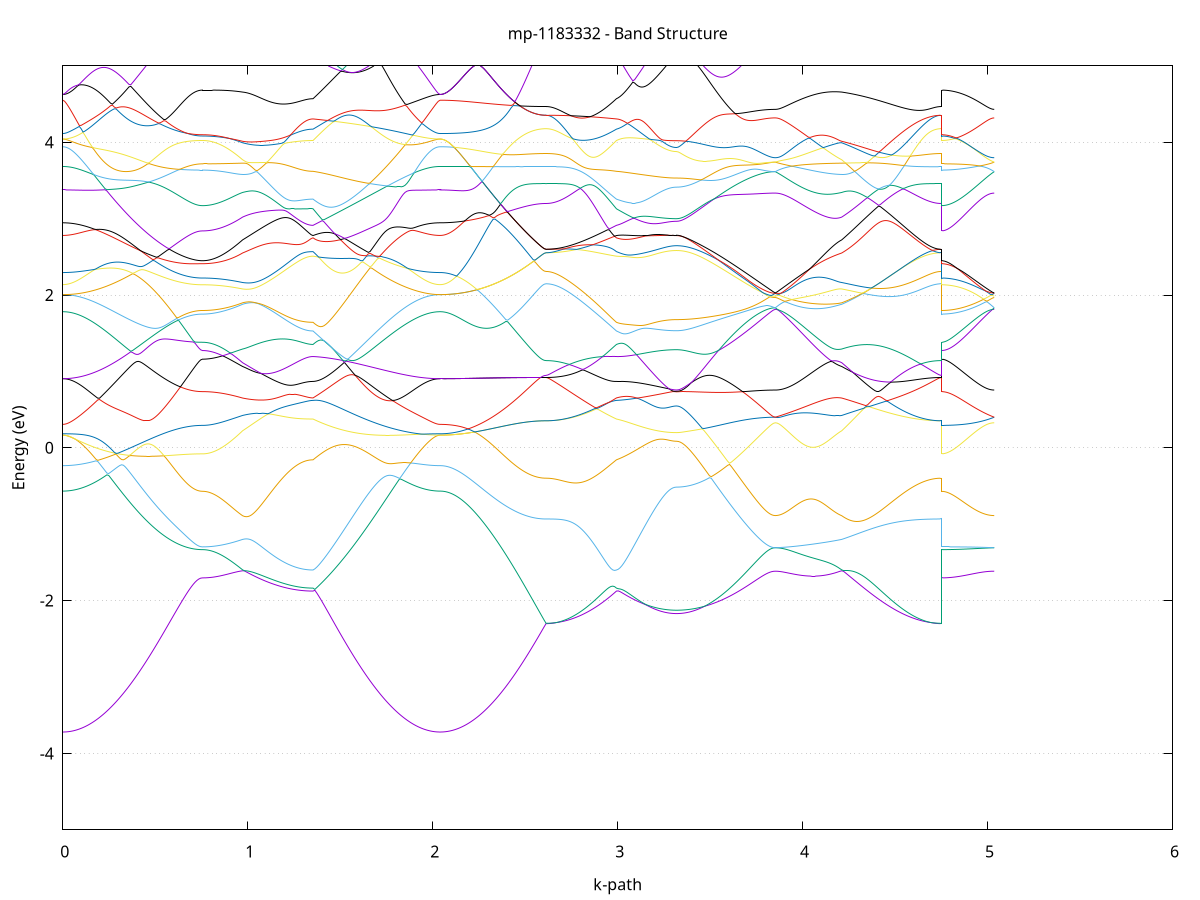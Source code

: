 set title 'mp-1183332 - Band Structure'
set xlabel 'k-path'
set ylabel 'Energy (eV)'
set grid y
set yrange [-5:5]
set terminal png size 800,600
set output 'mp-1183332_bands_gnuplot.png'
plot '-' using 1:2 with lines notitle, '-' using 1:2 with lines notitle, '-' using 1:2 with lines notitle, '-' using 1:2 with lines notitle, '-' using 1:2 with lines notitle, '-' using 1:2 with lines notitle, '-' using 1:2 with lines notitle, '-' using 1:2 with lines notitle, '-' using 1:2 with lines notitle, '-' using 1:2 with lines notitle, '-' using 1:2 with lines notitle, '-' using 1:2 with lines notitle, '-' using 1:2 with lines notitle, '-' using 1:2 with lines notitle, '-' using 1:2 with lines notitle, '-' using 1:2 with lines notitle, '-' using 1:2 with lines notitle, '-' using 1:2 with lines notitle, '-' using 1:2 with lines notitle, '-' using 1:2 with lines notitle, '-' using 1:2 with lines notitle, '-' using 1:2 with lines notitle, '-' using 1:2 with lines notitle, '-' using 1:2 with lines notitle, '-' using 1:2 with lines notitle, '-' using 1:2 with lines notitle, '-' using 1:2 with lines notitle, '-' using 1:2 with lines notitle, '-' using 1:2 with lines notitle, '-' using 1:2 with lines notitle, '-' using 1:2 with lines notitle, '-' using 1:2 with lines notitle, '-' using 1:2 with lines notitle, '-' using 1:2 with lines notitle, '-' using 1:2 with lines notitle, '-' using 1:2 with lines notitle, '-' using 1:2 with lines notitle, '-' using 1:2 with lines notitle, '-' using 1:2 with lines notitle, '-' using 1:2 with lines notitle, '-' using 1:2 with lines notitle, '-' using 1:2 with lines notitle, '-' using 1:2 with lines notitle, '-' using 1:2 with lines notitle, '-' using 1:2 with lines notitle, '-' using 1:2 with lines notitle, '-' using 1:2 with lines notitle, '-' using 1:2 with lines notitle
0.000000 -42.232383
0.009938 -42.232383
0.019876 -42.232383
0.029814 -42.232383
0.039752 -42.232383
0.049690 -42.232383
0.059628 -42.232383
0.069566 -42.232383
0.079504 -42.232383
0.089442 -42.232283
0.099380 -42.232283
0.109318 -42.232283
0.119256 -42.232283
0.129194 -42.232283
0.139132 -42.232183
0.149071 -42.232183
0.159009 -42.232183
0.168947 -42.232083
0.178885 -42.232083
0.188823 -42.232083
0.198761 -42.232083
0.208699 -42.231983
0.218637 -42.231983
0.228575 -42.231883
0.238513 -42.231883
0.248451 -42.231883
0.258389 -42.231783
0.268327 -42.231783
0.278265 -42.231683
0.288203 -42.231683
0.298141 -42.231683
0.308079 -42.231583
0.318017 -42.231583
0.327955 -42.231483
0.337893 -42.231483
0.347831 -42.231383
0.357769 -42.231383
0.367707 -42.231283
0.377645 -42.231283
0.387583 -42.231183
0.397521 -42.231183
0.407459 -42.231183
0.417398 -42.231083
0.427336 -42.231083
0.437274 -42.230983
0.447212 -42.230983
0.457150 -42.230883
0.467088 -42.230883
0.477026 -42.230783
0.486964 -42.230783
0.496902 -42.230783
0.506840 -42.230683
0.516778 -42.230683
0.526716 -42.230583
0.536654 -42.230583
0.546592 -42.230583
0.556530 -42.230483
0.566468 -42.230483
0.576406 -42.230483
0.586344 -42.230383
0.596282 -42.230383
0.606220 -42.230383
0.616158 -42.230283
0.626096 -42.230283
0.636034 -42.230283
0.645972 -42.230283
0.655910 -42.230183
0.665848 -42.230183
0.675786 -42.230183
0.685724 -42.230183
0.695663 -42.230183
0.705601 -42.230183
0.715539 -42.230183
0.725477 -42.230183
0.735415 -42.230183
0.745353 -42.230183
0.755291 -42.230183
0.755291 -42.230183
0.765153 -42.230183
0.775016 -42.230183
0.784879 -42.230083
0.794741 -42.230083
0.804604 -42.230183
0.814467 -42.230183
0.824329 -42.230183
0.834192 -42.230183
0.844055 -42.230183
0.853917 -42.230183
0.863780 -42.230183
0.873643 -42.230183
0.883505 -42.230283
0.893368 -42.230283
0.903231 -42.230283
0.913093 -42.230283
0.922956 -42.230383
0.932819 -42.230383
0.942682 -42.230383
0.952544 -42.230383
0.962407 -42.230483
0.972270 -42.230483
0.972270 -42.230483
0.982030 -42.230483
0.991790 -42.230483
1.001550 -42.230583
1.011310 -42.230583
1.021070 -42.230583
1.030830 -42.230583
1.040590 -42.230583
1.050350 -42.230683
1.060110 -42.230683
1.069871 -42.230683
1.079631 -42.230683
1.089391 -42.230683
1.099151 -42.230683
1.108911 -42.230683
1.118671 -42.230783
1.128431 -42.230783
1.138191 -42.230783
1.147951 -42.230783
1.157711 -42.230783
1.167472 -42.230783
1.177232 -42.230883
1.186992 -42.230883
1.196752 -42.230883
1.206512 -42.230883
1.216272 -42.230883
1.226032 -42.230883
1.235792 -42.230883
1.245552 -42.230883
1.255313 -42.230883
1.265073 -42.230883
1.274833 -42.230883
1.284593 -42.230883
1.294353 -42.230983
1.304113 -42.230983
1.313873 -42.230983
1.323633 -42.230983
1.333393 -42.230883
1.343153 -42.230983
1.352914 -42.230983
1.352914 -42.230883
1.362877 -42.230883
1.372841 -42.230883
1.382805 -42.230783
1.392769 -42.230783
1.402732 -42.230683
1.412696 -42.230683
1.422660 -42.230583
1.432624 -42.230483
1.442587 -42.230483
1.452551 -42.230383
1.462515 -42.230383
1.472478 -42.230283
1.482442 -42.230283
1.492406 -42.230183
1.502370 -42.230183
1.512333 -42.230283
1.522297 -42.230383
1.532261 -42.230383
1.542225 -42.230483
1.552188 -42.230483
1.562152 -42.230583
1.572116 -42.230683
1.582080 -42.230683
1.592043 -42.230783
1.602007 -42.230783
1.611971 -42.230883
1.621935 -42.230883
1.631898 -42.230983
1.641862 -42.231083
1.651826 -42.231083
1.661790 -42.231183
1.671753 -42.231183
1.681717 -42.231283
1.691681 -42.231383
1.701645 -42.231383
1.711608 -42.231483
1.721572 -42.231483
1.731536 -42.231583
1.741500 -42.231583
1.751463 -42.231683
1.761427 -42.231683
1.771391 -42.231783
1.781355 -42.231783
1.791318 -42.231783
1.801282 -42.231883
1.811246 -42.231883
1.821210 -42.231983
1.831173 -42.231983
1.841137 -42.231983
1.851101 -42.232083
1.861065 -42.232083
1.871028 -42.232083
1.880992 -42.232183
1.890956 -42.232183
1.900920 -42.232183
1.910883 -42.232283
1.920847 -42.232283
1.930811 -42.232283
1.940774 -42.232283
1.950738 -42.232283
1.960702 -42.232383
1.970666 -42.232383
1.980629 -42.232383
1.990593 -42.232383
2.000557 -42.232383
2.010521 -42.232383
2.020484 -42.232383
2.030448 -42.232383
2.040412 -42.232383
2.040412 -42.232383
2.050283 -42.232383
2.060154 -42.232383
2.070024 -42.232383
2.079895 -42.232383
2.089766 -42.232383
2.099637 -42.232383
2.109508 -42.232383
2.119378 -42.232383
2.129249 -42.232383
2.139120 -42.232383
2.148991 -42.232383
2.158862 -42.232383
2.168732 -42.232383
2.178603 -42.232383
2.188474 -42.232283
2.198345 -42.232283
2.208216 -42.232283
2.218086 -42.232283
2.227957 -42.232283
2.237828 -42.232283
2.247699 -42.232283
2.257570 -42.232283
2.267441 -42.232283
2.277311 -42.232283
2.287182 -42.232283
2.297053 -42.232283
2.306924 -42.232183
2.316795 -42.232183
2.326665 -42.232183
2.336536 -42.232183
2.346407 -42.232183
2.356278 -42.232183
2.366149 -42.232183
2.376019 -42.232183
2.385890 -42.232183
2.395761 -42.232083
2.405632 -42.232083
2.415503 -42.232083
2.425373 -42.232083
2.435244 -42.232083
2.445115 -42.232083
2.454986 -42.232083
2.464857 -42.231983
2.474728 -42.232083
2.484598 -42.232083
2.494469 -42.232083
2.504340 -42.232083
2.514211 -42.231983
2.524082 -42.232083
2.533952 -42.231983
2.543823 -42.231983
2.553694 -42.231983
2.563565 -42.231983
2.573436 -42.231983
2.583306 -42.231983
2.593177 -42.231983
2.603048 -42.231983
2.612919 -42.231983
2.612919 -42.231983
2.622679 -42.231983
2.632439 -42.231983
2.642199 -42.231983
2.651959 -42.231983
2.661719 -42.231983
2.671479 -42.231983
2.681240 -42.231983
2.691000 -42.231983
2.700760 -42.231983
2.710520 -42.231983
2.720280 -42.231883
2.730040 -42.231883
2.739800 -42.231883
2.749560 -42.231883
2.759320 -42.231883
2.769080 -42.231783
2.778841 -42.231783
2.788601 -42.231783
2.798361 -42.231783
2.808121 -42.231683
2.817881 -42.231683
2.827641 -42.231683
2.837401 -42.231583
2.847161 -42.231583
2.856921 -42.231583
2.866682 -42.231483
2.876442 -42.231483
2.886202 -42.231483
2.895962 -42.231383
2.905722 -42.231383
2.915482 -42.231283
2.925242 -42.231283
2.935002 -42.231183
2.944762 -42.231183
2.954522 -42.231183
2.964283 -42.231083
2.974043 -42.231083
2.983803 -42.230983
2.993563 -42.230983
2.993563 -42.230983
3.003405 -42.230883
3.013246 -42.230883
3.023088 -42.230883
3.032930 -42.230883
3.042772 -42.230783
3.052613 -42.230783
3.062455 -42.230783
3.072297 -42.230783
3.082139 -42.230783
3.091981 -42.230683
3.101822 -42.230683
3.111664 -42.230683
3.121506 -42.230683
3.131348 -42.230583
3.141189 -42.230583
3.151031 -42.230583
3.160873 -42.230583
3.170715 -42.230583
3.180556 -42.230483
3.190398 -42.230483
3.200240 -42.230483
3.210082 -42.230483
3.219923 -42.230383
3.229765 -42.230383
3.239607 -42.230383
3.249449 -42.230383
3.259291 -42.230283
3.269132 -42.230283
3.278974 -42.230283
3.288816 -42.230283
3.298658 -42.230183
3.308499 -42.230283
3.318341 -42.230183
3.318341 -42.230183
3.328231 -42.230183
3.338122 -42.230183
3.348012 -42.230183
3.357902 -42.230183
3.367792 -42.230183
3.377682 -42.230183
3.387573 -42.230183
3.397463 -42.230183
3.407353 -42.230183
3.417243 -42.230183
3.427133 -42.230183
3.437024 -42.230183
3.446914 -42.230183
3.456804 -42.230183
3.466694 -42.230183
3.476584 -42.230183
3.486475 -42.230183
3.496365 -42.230183
3.506255 -42.230183
3.516145 -42.230183
3.526035 -42.230183
3.535926 -42.230183
3.545816 -42.230183
3.555706 -42.230183
3.565596 -42.230183
3.575487 -42.230183
3.585377 -42.230183
3.595267 -42.230183
3.605157 -42.230183
3.615047 -42.230183
3.624938 -42.230183
3.634828 -42.230183
3.644718 -42.230183
3.654608 -42.230183
3.664498 -42.230183
3.674389 -42.230183
3.684279 -42.230183
3.694169 -42.230183
3.704059 -42.230183
3.713949 -42.230183
3.723840 -42.230183
3.733730 -42.230183
3.743620 -42.230183
3.753510 -42.230183
3.763400 -42.230183
3.773291 -42.230183
3.783181 -42.230083
3.793071 -42.230083
3.802961 -42.230083
3.812851 -42.230083
3.822742 -42.230083
3.832632 -42.230083
3.842522 -42.230083
3.852412 -42.230083
3.852412 -42.230083
3.862390 -42.230083
3.872368 -42.230083
3.882345 -42.230083
3.892323 -42.230083
3.902300 -42.230183
3.912278 -42.230183
3.922256 -42.230183
3.932233 -42.230183
3.942211 -42.230083
3.952189 -42.230183
3.962166 -42.230183
3.972144 -42.230183
3.982122 -42.230183
3.992099 -42.230183
4.002077 -42.230183
4.012054 -42.230183
4.022032 -42.230183
4.032010 -42.230183
4.041987 -42.230183
4.051965 -42.230283
4.061943 -42.230283
4.071920 -42.230283
4.081898 -42.230283
4.091875 -42.230283
4.101853 -42.230283
4.111831 -42.230283
4.121808 -42.230283
4.131786 -42.230383
4.141764 -42.230383
4.151741 -42.230383
4.161719 -42.230383
4.171697 -42.230383
4.181674 -42.230383
4.191652 -42.230483
4.201629 -42.230483
4.211607 -42.230483
4.211607 -42.230483
4.221576 -42.230483
4.231545 -42.230583
4.241513 -42.230583
4.251482 -42.230583
4.261451 -42.230683
4.271419 -42.230683
4.281388 -42.230683
4.291357 -42.230783
4.301326 -42.230783
4.311294 -42.230783
4.321263 -42.230883
4.331232 -42.230883
4.341201 -42.230983
4.351169 -42.230983
4.361138 -42.230983
4.371107 -42.231083
4.381076 -42.231083
4.391044 -42.231183
4.401013 -42.231183
4.410982 -42.231183
4.420951 -42.231283
4.430919 -42.231283
4.440888 -42.231283
4.450857 -42.231383
4.460826 -42.231383
4.470794 -42.231483
4.480763 -42.231483
4.490732 -42.231483
4.500700 -42.231583
4.510669 -42.231583
4.520638 -42.231583
4.530607 -42.231683
4.540575 -42.231683
4.550544 -42.231683
4.560513 -42.231783
4.570482 -42.231783
4.580450 -42.231783
4.590419 -42.231783
4.600388 -42.231883
4.610357 -42.231883
4.620325 -42.231883
4.630294 -42.231883
4.640263 -42.231883
4.650232 -42.231983
4.660200 -42.231983
4.670169 -42.231983
4.680138 -42.231983
4.690107 -42.231983
4.700075 -42.231983
4.710044 -42.231983
4.720013 -42.231983
4.729981 -42.231983
4.739950 -42.231983
4.749919 -42.231983
4.749919 -42.230083
4.759790 -42.230183
4.769661 -42.230083
4.779531 -42.230183
4.789402 -42.230183
4.799273 -42.230183
4.809144 -42.230083
4.819015 -42.230183
4.828885 -42.230183
4.838756 -42.230183
4.848627 -42.230183
4.858498 -42.230183
4.868369 -42.230183
4.878239 -42.230083
4.888110 -42.230183
4.897981 -42.230183
4.907852 -42.230083
4.917723 -42.230183
4.927594 -42.230183
4.937464 -42.230183
4.947335 -42.230183
4.957206 -42.230083
4.967077 -42.230183
4.976948 -42.230083
4.986818 -42.230083
4.996689 -42.230083
5.006560 -42.230083
5.016431 -42.230083
5.026302 -42.230083
5.036172 -42.230083
e
0.000000 -42.228283
0.009938 -42.228283
0.019876 -42.228283
0.029814 -42.228283
0.039752 -42.228283
0.049690 -42.228283
0.059628 -42.228283
0.069566 -42.228283
0.079504 -42.228283
0.089442 -42.228283
0.099380 -42.228283
0.109318 -42.228383
0.119256 -42.228383
0.129194 -42.228383
0.139132 -42.228383
0.149071 -42.228383
0.159009 -42.228483
0.168947 -42.228483
0.178885 -42.228483
0.188823 -42.228483
0.198761 -42.228583
0.208699 -42.228583
0.218637 -42.228583
0.228575 -42.228683
0.238513 -42.228683
0.248451 -42.228683
0.258389 -42.228783
0.268327 -42.228783
0.278265 -42.228783
0.288203 -42.228883
0.298141 -42.228883
0.308079 -42.228883
0.318017 -42.228983
0.327955 -42.228983
0.337893 -42.228983
0.347831 -42.229083
0.357769 -42.229083
0.367707 -42.229183
0.377645 -42.229183
0.387583 -42.229183
0.397521 -42.229283
0.407459 -42.229283
0.417398 -42.229383
0.427336 -42.229383
0.437274 -42.229383
0.447212 -42.229483
0.457150 -42.229483
0.467088 -42.229483
0.477026 -42.229583
0.486964 -42.229583
0.496902 -42.229583
0.506840 -42.229683
0.516778 -42.229683
0.526716 -42.229683
0.536654 -42.229783
0.546592 -42.229783
0.556530 -42.229783
0.566468 -42.229883
0.576406 -42.229883
0.586344 -42.229883
0.596282 -42.229883
0.606220 -42.229983
0.616158 -42.229983
0.626096 -42.229983
0.636034 -42.229983
0.645972 -42.229983
0.655910 -42.230083
0.665848 -42.230083
0.675786 -42.230083
0.685724 -42.230083
0.695663 -42.230083
0.705601 -42.230083
0.715539 -42.230083
0.725477 -42.230083
0.735415 -42.230083
0.745353 -42.230083
0.755291 -42.230083
0.755291 -42.230083
0.765153 -42.230083
0.775016 -42.230083
0.784879 -42.230083
0.794741 -42.230083
0.804604 -42.230083
0.814467 -42.230083
0.824329 -42.230083
0.834192 -42.230083
0.844055 -42.230083
0.853917 -42.230083
0.863780 -42.230083
0.873643 -42.229983
0.883505 -42.229983
0.893368 -42.229983
0.903231 -42.229983
0.913093 -42.229983
0.922956 -42.229883
0.932819 -42.229883
0.942682 -42.229883
0.952544 -42.229883
0.962407 -42.229783
0.972270 -42.229783
0.972270 -42.229783
0.982030 -42.229783
0.991790 -42.229783
1.001550 -42.229683
1.011310 -42.229683
1.021070 -42.229683
1.030830 -42.229683
1.040590 -42.229683
1.050350 -42.229583
1.060110 -42.229583
1.069871 -42.229583
1.079631 -42.229583
1.089391 -42.229583
1.099151 -42.229583
1.108911 -42.229483
1.118671 -42.229483
1.128431 -42.229483
1.138191 -42.229483
1.147951 -42.229483
1.157711 -42.229483
1.167472 -42.229483
1.177232 -42.229483
1.186992 -42.229483
1.196752 -42.229383
1.206512 -42.229383
1.216272 -42.229383
1.226032 -42.229383
1.235792 -42.229383
1.245552 -42.229383
1.255313 -42.229383
1.265073 -42.229383
1.274833 -42.229383
1.284593 -42.229383
1.294353 -42.229383
1.304113 -42.229383
1.313873 -42.229383
1.323633 -42.229383
1.333393 -42.229283
1.343153 -42.229383
1.352914 -42.229383
1.352914 -42.229283
1.362877 -42.229383
1.372841 -42.229483
1.382805 -42.229483
1.392769 -42.229583
1.402732 -42.229583
1.412696 -42.229683
1.422660 -42.229783
1.432624 -42.229783
1.442587 -42.229883
1.452551 -42.229883
1.462515 -42.229983
1.472478 -42.230083
1.482442 -42.230083
1.492406 -42.230183
1.502370 -42.230183
1.512333 -42.230083
1.522297 -42.230083
1.532261 -42.229983
1.542225 -42.229883
1.552188 -42.229883
1.562152 -42.229783
1.572116 -42.229783
1.582080 -42.229683
1.592043 -42.229683
1.602007 -42.229583
1.611971 -42.229583
1.621935 -42.229483
1.631898 -42.229483
1.641862 -42.229383
1.651826 -42.229383
1.661790 -42.229283
1.671753 -42.229283
1.681717 -42.229183
1.691681 -42.229183
1.701645 -42.229083
1.711608 -42.229083
1.721572 -42.228983
1.731536 -42.228983
1.741500 -42.228883
1.751463 -42.228883
1.761427 -42.228883
1.771391 -42.228783
1.781355 -42.228783
1.791318 -42.228683
1.801282 -42.228683
1.811246 -42.228683
1.821210 -42.228583
1.831173 -42.228583
1.841137 -42.228583
1.851101 -42.228483
1.861065 -42.228483
1.871028 -42.228483
1.880992 -42.228483
1.890956 -42.228383
1.900920 -42.228383
1.910883 -42.228383
1.920847 -42.228383
1.930811 -42.228383
1.940774 -42.228283
1.950738 -42.228283
1.960702 -42.228283
1.970666 -42.228283
1.980629 -42.228283
1.990593 -42.228283
2.000557 -42.228283
2.010521 -42.228283
2.020484 -42.228283
2.030448 -42.228283
2.040412 -42.228283
2.040412 -42.228283
2.050283 -42.228283
2.060154 -42.228283
2.070024 -42.228283
2.079895 -42.228283
2.089766 -42.228283
2.099637 -42.228283
2.109508 -42.228283
2.119378 -42.228283
2.129249 -42.228283
2.139120 -42.228283
2.148991 -42.228283
2.158862 -42.228283
2.168732 -42.228283
2.178603 -42.228283
2.188474 -42.228283
2.198345 -42.228283
2.208216 -42.228283
2.218086 -42.228283
2.227957 -42.228283
2.237828 -42.228283
2.247699 -42.228283
2.257570 -42.228283
2.267441 -42.228283
2.277311 -42.228283
2.287182 -42.228283
2.297053 -42.228283
2.306924 -42.228283
2.316795 -42.228283
2.326665 -42.228283
2.336536 -42.228283
2.346407 -42.228283
2.356278 -42.228283
2.366149 -42.228283
2.376019 -42.228283
2.385890 -42.228283
2.395761 -42.228283
2.405632 -42.228283
2.415503 -42.228283
2.425373 -42.228283
2.435244 -42.228283
2.445115 -42.228283
2.454986 -42.228283
2.464857 -42.228283
2.474728 -42.228283
2.484598 -42.228283
2.494469 -42.228283
2.504340 -42.228283
2.514211 -42.228283
2.524082 -42.228283
2.533952 -42.228283
2.543823 -42.228283
2.553694 -42.228283
2.563565 -42.228283
2.573436 -42.228283
2.583306 -42.228283
2.593177 -42.228283
2.603048 -42.228283
2.612919 -42.228283
2.612919 -42.228283
2.622679 -42.228283
2.632439 -42.228283
2.642199 -42.228283
2.651959 -42.228283
2.661719 -42.228283
2.671479 -42.228283
2.681240 -42.228283
2.691000 -42.228283
2.700760 -42.228283
2.710520 -42.228383
2.720280 -42.228383
2.730040 -42.228383
2.739800 -42.228383
2.749560 -42.228383
2.759320 -42.228483
2.769080 -42.228483
2.778841 -42.228483
2.788601 -42.228483
2.798361 -42.228583
2.808121 -42.228583
2.817881 -42.228583
2.827641 -42.228583
2.837401 -42.228683
2.847161 -42.228683
2.856921 -42.228783
2.866682 -42.228783
2.876442 -42.228783
2.886202 -42.228883
2.895962 -42.228883
2.905722 -42.228883
2.915482 -42.228983
2.925242 -42.228983
2.935002 -42.229083
2.944762 -42.229083
2.954522 -42.229183
2.964283 -42.229183
2.974043 -42.229283
2.983803 -42.229283
2.993563 -42.229383
2.993563 -42.229383
3.003405 -42.229383
3.013246 -42.229383
3.023088 -42.229383
3.032930 -42.229483
3.042772 -42.229483
3.052613 -42.229483
3.062455 -42.229483
3.072297 -42.229583
3.082139 -42.229583
3.091981 -42.229583
3.101822 -42.229583
3.111664 -42.229683
3.121506 -42.229683
3.131348 -42.229683
3.141189 -42.229683
3.151031 -42.229783
3.160873 -42.229783
3.170715 -42.229783
3.180556 -42.229783
3.190398 -42.229883
3.200240 -42.229883
3.210082 -42.229883
3.219923 -42.229883
3.229765 -42.229983
3.239607 -42.229983
3.249449 -42.229983
3.259291 -42.229983
3.269132 -42.230083
3.278974 -42.230083
3.288816 -42.230083
3.298658 -42.230083
3.308499 -42.230083
3.318341 -42.230183
3.318341 -42.230183
3.328231 -42.230183
3.338122 -42.230183
3.348012 -42.230183
3.357902 -42.230083
3.367792 -42.230183
3.377682 -42.230183
3.387573 -42.230183
3.397463 -42.230183
3.407353 -42.230183
3.417243 -42.230183
3.427133 -42.230183
3.437024 -42.230183
3.446914 -42.230083
3.456804 -42.230083
3.466694 -42.230083
3.476584 -42.230183
3.486475 -42.230083
3.496365 -42.230183
3.506255 -42.230183
3.516145 -42.230183
3.526035 -42.230183
3.535926 -42.230183
3.545816 -42.230183
3.555706 -42.230083
3.565596 -42.230083
3.575487 -42.230083
3.585377 -42.230083
3.595267 -42.230083
3.605157 -42.230083
3.615047 -42.230083
3.624938 -42.230083
3.634828 -42.230083
3.644718 -42.230083
3.654608 -42.230083
3.664498 -42.230083
3.674389 -42.230083
3.684279 -42.230083
3.694169 -42.230083
3.704059 -42.230083
3.713949 -42.230083
3.723840 -42.230083
3.733730 -42.230083
3.743620 -42.230083
3.753510 -42.230083
3.763400 -42.230083
3.773291 -42.230083
3.783181 -42.230083
3.793071 -42.230083
3.802961 -42.230083
3.812851 -42.230083
3.822742 -42.230083
3.832632 -42.230083
3.842522 -42.230083
3.852412 -42.230083
3.852412 -42.230083
3.862390 -42.230083
3.872368 -42.230083
3.882345 -42.230083
3.892323 -42.230083
3.902300 -42.230083
3.912278 -42.230083
3.922256 -42.230083
3.932233 -42.230083
3.942211 -42.230083
3.952189 -42.230083
3.962166 -42.230083
3.972144 -42.230083
3.982122 -42.230083
3.992099 -42.230083
4.002077 -42.230083
4.012054 -42.230083
4.022032 -42.230083
4.032010 -42.230083
4.041987 -42.229983
4.051965 -42.229983
4.061943 -42.229983
4.071920 -42.229983
4.081898 -42.229983
4.091875 -42.229983
4.101853 -42.229983
4.111831 -42.229983
4.121808 -42.229883
4.131786 -42.229883
4.141764 -42.229883
4.151741 -42.229883
4.161719 -42.229883
4.171697 -42.229883
4.181674 -42.229883
4.191652 -42.229783
4.201629 -42.229783
4.211607 -42.229783
4.211607 -42.229783
4.221576 -42.229783
4.231545 -42.229683
4.241513 -42.229683
4.251482 -42.229683
4.261451 -42.229583
4.271419 -42.229583
4.281388 -42.229583
4.291357 -42.229483
4.301326 -42.229483
4.311294 -42.229383
4.321263 -42.229383
4.331232 -42.229383
4.341201 -42.229283
4.351169 -42.229283
4.361138 -42.229283
4.371107 -42.229183
4.381076 -42.229183
4.391044 -42.229083
4.401013 -42.229083
4.410982 -42.229083
4.420951 -42.228983
4.430919 -42.228983
4.440888 -42.228883
4.450857 -42.228883
4.460826 -42.228883
4.470794 -42.228783
4.480763 -42.228783
4.490732 -42.228783
4.500700 -42.228683
4.510669 -42.228683
4.520638 -42.228683
4.530607 -42.228583
4.540575 -42.228583
4.550544 -42.228583
4.560513 -42.228583
4.570482 -42.228483
4.580450 -42.228483
4.590419 -42.228483
4.600388 -42.228483
4.610357 -42.228383
4.620325 -42.228383
4.630294 -42.228383
4.640263 -42.228383
4.650232 -42.228383
4.660200 -42.228283
4.670169 -42.228283
4.680138 -42.228283
4.690107 -42.228283
4.700075 -42.228283
4.710044 -42.228283
4.720013 -42.228283
4.729981 -42.228283
4.739950 -42.228283
4.749919 -42.228283
4.749919 -42.230083
4.759790 -42.230083
4.769661 -42.230083
4.779531 -42.230083
4.789402 -42.230083
4.799273 -42.230083
4.809144 -42.230083
4.819015 -42.230083
4.828885 -42.230083
4.838756 -42.230083
4.848627 -42.230083
4.858498 -42.230083
4.868369 -42.230083
4.878239 -42.230083
4.888110 -42.230083
4.897981 -42.230083
4.907852 -42.230083
4.917723 -42.230083
4.927594 -42.230083
4.937464 -42.230083
4.947335 -42.230083
4.957206 -42.230083
4.967077 -42.230083
4.976948 -42.230083
4.986818 -42.230083
4.996689 -42.230083
5.006560 -42.230083
5.016431 -42.230083
5.026302 -42.230083
5.036172 -42.230083
e
0.000000 -42.181983
0.009938 -42.181983
0.019876 -42.181983
0.029814 -42.181983
0.039752 -42.181983
0.049690 -42.181983
0.059628 -42.181983
0.069566 -42.181983
0.079504 -42.181983
0.089442 -42.181983
0.099380 -42.181983
0.109318 -42.181983
0.119256 -42.181983
0.129194 -42.181983
0.139132 -42.181983
0.149071 -42.181983
0.159009 -42.181983
0.168947 -42.181983
0.178885 -42.181983
0.188823 -42.181983
0.198761 -42.181983
0.208699 -42.181983
0.218637 -42.181983
0.228575 -42.181983
0.238513 -42.181983
0.248451 -42.181983
0.258389 -42.182083
0.268327 -42.182083
0.278265 -42.182083
0.288203 -42.182083
0.298141 -42.182083
0.308079 -42.182083
0.318017 -42.182083
0.327955 -42.182083
0.337893 -42.182083
0.347831 -42.182083
0.357769 -42.182083
0.367707 -42.182083
0.377645 -42.182083
0.387583 -42.182083
0.397521 -42.182083
0.407459 -42.182183
0.417398 -42.182183
0.427336 -42.182183
0.437274 -42.182183
0.447212 -42.182183
0.457150 -42.182183
0.467088 -42.182183
0.477026 -42.182183
0.486964 -42.182183
0.496902 -42.182183
0.506840 -42.182183
0.516778 -42.182183
0.526716 -42.182183
0.536654 -42.182183
0.546592 -42.182183
0.556530 -42.182283
0.566468 -42.182283
0.576406 -42.182283
0.586344 -42.182183
0.596282 -42.182283
0.606220 -42.182283
0.616158 -42.182283
0.626096 -42.182283
0.636034 -42.182283
0.645972 -42.182283
0.655910 -42.182283
0.665848 -42.182283
0.675786 -42.182283
0.685724 -42.182283
0.695663 -42.182283
0.705601 -42.182283
0.715539 -42.182283
0.725477 -42.182283
0.735415 -42.182283
0.745353 -42.182283
0.755291 -42.182283
0.755291 -42.182283
0.765153 -42.182283
0.775016 -42.182283
0.784879 -42.182283
0.794741 -42.182283
0.804604 -42.182283
0.814467 -42.182283
0.824329 -42.182283
0.834192 -42.182283
0.844055 -42.182283
0.853917 -42.182283
0.863780 -42.182283
0.873643 -42.182283
0.883505 -42.182283
0.893368 -42.182283
0.903231 -42.182283
0.913093 -42.182283
0.922956 -42.182283
0.932819 -42.182283
0.942682 -42.182283
0.952544 -42.182283
0.962407 -42.182283
0.972270 -42.182283
0.972270 -42.182283
0.982030 -42.182283
0.991790 -42.182283
1.001550 -42.182283
1.011310 -42.182283
1.021070 -42.182283
1.030830 -42.182283
1.040590 -42.182283
1.050350 -42.182283
1.060110 -42.182283
1.069871 -42.182283
1.079631 -42.182283
1.089391 -42.182283
1.099151 -42.182283
1.108911 -42.182283
1.118671 -42.182283
1.128431 -42.182283
1.138191 -42.182283
1.147951 -42.182283
1.157711 -42.182283
1.167472 -42.182283
1.177232 -42.182283
1.186992 -42.182283
1.196752 -42.182283
1.206512 -42.182283
1.216272 -42.182283
1.226032 -42.182283
1.235792 -42.182283
1.245552 -42.182283
1.255313 -42.182283
1.265073 -42.182283
1.274833 -42.182283
1.284593 -42.182283
1.294353 -42.182283
1.304113 -42.182283
1.313873 -42.182283
1.323633 -42.182283
1.333393 -42.182283
1.343153 -42.182283
1.352914 -42.182283
1.352914 -42.182283
1.362877 -42.182283
1.372841 -42.182283
1.382805 -42.182283
1.392769 -42.182283
1.402732 -42.182283
1.412696 -42.182283
1.422660 -42.182283
1.432624 -42.182283
1.442587 -42.182283
1.452551 -42.182283
1.462515 -42.182183
1.472478 -42.182183
1.482442 -42.182183
1.492406 -42.182183
1.502370 -42.182183
1.512333 -42.182183
1.522297 -42.182183
1.532261 -42.182183
1.542225 -42.182183
1.552188 -42.182183
1.562152 -42.182183
1.572116 -42.182183
1.582080 -42.182183
1.592043 -42.182183
1.602007 -42.182183
1.611971 -42.182183
1.621935 -42.182083
1.631898 -42.182083
1.641862 -42.182083
1.651826 -42.182083
1.661790 -42.182083
1.671753 -42.182083
1.681717 -42.182083
1.691681 -42.182083
1.701645 -42.182083
1.711608 -42.182083
1.721572 -42.182083
1.731536 -42.182083
1.741500 -42.182083
1.751463 -42.182083
1.761427 -42.182083
1.771391 -42.182083
1.781355 -42.181983
1.791318 -42.181983
1.801282 -42.181983
1.811246 -42.181983
1.821210 -42.181983
1.831173 -42.181983
1.841137 -42.181983
1.851101 -42.181983
1.861065 -42.181983
1.871028 -42.181983
1.880992 -42.181983
1.890956 -42.181983
1.900920 -42.181983
1.910883 -42.181983
1.920847 -42.181983
1.930811 -42.181983
1.940774 -42.181983
1.950738 -42.181983
1.960702 -42.181983
1.970666 -42.181983
1.980629 -42.181983
1.990593 -42.181983
2.000557 -42.181983
2.010521 -42.181983
2.020484 -42.181983
2.030448 -42.181983
2.040412 -42.181983
2.040412 -42.181983
2.050283 -42.181983
2.060154 -42.181983
2.070024 -42.181983
2.079895 -42.181983
2.089766 -42.181983
2.099637 -42.181983
2.109508 -42.181983
2.119378 -42.181983
2.129249 -42.181983
2.139120 -42.181983
2.148991 -42.181983
2.158862 -42.181983
2.168732 -42.181983
2.178603 -42.181983
2.188474 -42.181983
2.198345 -42.181983
2.208216 -42.181983
2.218086 -42.181983
2.227957 -42.181983
2.237828 -42.182083
2.247699 -42.182083
2.257570 -42.182083
2.267441 -42.182083
2.277311 -42.182083
2.287182 -42.182083
2.297053 -42.182083
2.306924 -42.182083
2.316795 -42.182083
2.326665 -42.182083
2.336536 -42.182183
2.346407 -42.182183
2.356278 -42.182183
2.366149 -42.182183
2.376019 -42.182183
2.385890 -42.182183
2.395761 -42.182183
2.405632 -42.182183
2.415503 -42.182183
2.425373 -42.182183
2.435244 -42.182183
2.445115 -42.182283
2.454986 -42.182283
2.464857 -42.182183
2.474728 -42.182283
2.484598 -42.182283
2.494469 -42.182283
2.504340 -42.182283
2.514211 -42.182283
2.524082 -42.182283
2.533952 -42.182283
2.543823 -42.182283
2.553694 -42.182283
2.563565 -42.182283
2.573436 -42.182283
2.583306 -42.182283
2.593177 -42.182283
2.603048 -42.182283
2.612919 -42.182283
2.612919 -42.182283
2.622679 -42.182283
2.632439 -42.182283
2.642199 -42.182283
2.651959 -42.182283
2.661719 -42.182283
2.671479 -42.182283
2.681240 -42.182283
2.691000 -42.182283
2.700760 -42.182283
2.710520 -42.182283
2.720280 -42.182283
2.730040 -42.182283
2.739800 -42.182283
2.749560 -42.182283
2.759320 -42.182283
2.769080 -42.182283
2.778841 -42.182283
2.788601 -42.182283
2.798361 -42.182283
2.808121 -42.182283
2.817881 -42.182283
2.827641 -42.182283
2.837401 -42.182283
2.847161 -42.182283
2.856921 -42.182283
2.866682 -42.182283
2.876442 -42.182283
2.886202 -42.182283
2.895962 -42.182283
2.905722 -42.182283
2.915482 -42.182283
2.925242 -42.182283
2.935002 -42.182283
2.944762 -42.182283
2.954522 -42.182283
2.964283 -42.182283
2.974043 -42.182283
2.983803 -42.182283
2.993563 -42.182283
2.993563 -42.182283
3.003405 -42.182283
3.013246 -42.182283
3.023088 -42.182283
3.032930 -42.182283
3.042772 -42.182283
3.052613 -42.182283
3.062455 -42.182283
3.072297 -42.182283
3.082139 -42.182283
3.091981 -42.182283
3.101822 -42.182183
3.111664 -42.182283
3.121506 -42.182283
3.131348 -42.182283
3.141189 -42.182283
3.151031 -42.182183
3.160873 -42.182183
3.170715 -42.182183
3.180556 -42.182183
3.190398 -42.182183
3.200240 -42.182183
3.210082 -42.182183
3.219923 -42.182183
3.229765 -42.182183
3.239607 -42.182183
3.249449 -42.182183
3.259291 -42.182183
3.269132 -42.182183
3.278974 -42.182183
3.288816 -42.182183
3.298658 -42.182183
3.308499 -42.182183
3.318341 -42.182183
3.318341 -42.182183
3.328231 -42.182183
3.338122 -42.182183
3.348012 -42.182183
3.357902 -42.182183
3.367792 -42.182183
3.377682 -42.182183
3.387573 -42.182183
3.397463 -42.182183
3.407353 -42.182183
3.417243 -42.182183
3.427133 -42.182183
3.437024 -42.182183
3.446914 -42.182183
3.456804 -42.182183
3.466694 -42.182183
3.476584 -42.182183
3.486475 -42.182183
3.496365 -42.182183
3.506255 -42.182183
3.516145 -42.182283
3.526035 -42.182283
3.535926 -42.182283
3.545816 -42.182283
3.555706 -42.182283
3.565596 -42.182283
3.575487 -42.182283
3.585377 -42.182283
3.595267 -42.182283
3.605157 -42.182283
3.615047 -42.182283
3.624938 -42.182283
3.634828 -42.182283
3.644718 -42.182283
3.654608 -42.182283
3.664498 -42.182283
3.674389 -42.182283
3.684279 -42.182283
3.694169 -42.182283
3.704059 -42.182283
3.713949 -42.182283
3.723840 -42.182283
3.733730 -42.182283
3.743620 -42.182283
3.753510 -42.182283
3.763400 -42.182283
3.773291 -42.182283
3.783181 -42.182283
3.793071 -42.182283
3.802961 -42.182283
3.812851 -42.182283
3.822742 -42.182283
3.832632 -42.182283
3.842522 -42.182283
3.852412 -42.182283
3.852412 -42.182283
3.862390 -42.182283
3.872368 -42.182283
3.882345 -42.182283
3.892323 -42.182283
3.902300 -42.182283
3.912278 -42.182283
3.922256 -42.182283
3.932233 -42.182283
3.942211 -42.182283
3.952189 -42.182283
3.962166 -42.182283
3.972144 -42.182283
3.982122 -42.182283
3.992099 -42.182283
4.002077 -42.182283
4.012054 -42.182283
4.022032 -42.182283
4.032010 -42.182283
4.041987 -42.182283
4.051965 -42.182283
4.061943 -42.182283
4.071920 -42.182283
4.081898 -42.182283
4.091875 -42.182283
4.101853 -42.182283
4.111831 -42.182283
4.121808 -42.182283
4.131786 -42.182283
4.141764 -42.182283
4.151741 -42.182283
4.161719 -42.182283
4.171697 -42.182283
4.181674 -42.182283
4.191652 -42.182283
4.201629 -42.182283
4.211607 -42.182283
4.211607 -42.182283
4.221576 -42.182283
4.231545 -42.182283
4.241513 -42.182283
4.251482 -42.182283
4.261451 -42.182283
4.271419 -42.182283
4.281388 -42.182283
4.291357 -42.182283
4.301326 -42.182283
4.311294 -42.182283
4.321263 -42.182283
4.331232 -42.182283
4.341201 -42.182283
4.351169 -42.182283
4.361138 -42.182283
4.371107 -42.182283
4.381076 -42.182283
4.391044 -42.182283
4.401013 -42.182283
4.410982 -42.182283
4.420951 -42.182283
4.430919 -42.182283
4.440888 -42.182283
4.450857 -42.182283
4.460826 -42.182283
4.470794 -42.182283
4.480763 -42.182283
4.490732 -42.182283
4.500700 -42.182283
4.510669 -42.182283
4.520638 -42.182283
4.530607 -42.182283
4.540575 -42.182283
4.550544 -42.182283
4.560513 -42.182283
4.570482 -42.182283
4.580450 -42.182283
4.590419 -42.182283
4.600388 -42.182283
4.610357 -42.182283
4.620325 -42.182283
4.630294 -42.182283
4.640263 -42.182283
4.650232 -42.182283
4.660200 -42.182283
4.670169 -42.182283
4.680138 -42.182283
4.690107 -42.182283
4.700075 -42.182283
4.710044 -42.182283
4.720013 -42.182283
4.729981 -42.182283
4.739950 -42.182283
4.749919 -42.182283
4.749919 -42.182283
4.759790 -42.182283
4.769661 -42.182283
4.779531 -42.182283
4.789402 -42.182283
4.799273 -42.182283
4.809144 -42.182283
4.819015 -42.182283
4.828885 -42.182283
4.838756 -42.182283
4.848627 -42.182283
4.858498 -42.182283
4.868369 -42.182283
4.878239 -42.182283
4.888110 -42.182283
4.897981 -42.182283
4.907852 -42.182283
4.917723 -42.182283
4.927594 -42.182283
4.937464 -42.182283
4.947335 -42.182283
4.957206 -42.182283
4.967077 -42.182283
4.976948 -42.182283
4.986818 -42.182283
4.996689 -42.182283
5.006560 -42.182283
5.016431 -42.182283
5.026302 -42.182283
5.036172 -42.182283
e
0.000000 -28.512283
0.009938 -28.512283
0.019876 -28.512283
0.029814 -28.512283
0.039752 -28.512283
0.049690 -28.512283
0.059628 -28.512283
0.069566 -28.512283
0.079504 -28.512283
0.089442 -28.512283
0.099380 -28.512283
0.109318 -28.512283
0.119256 -28.512283
0.129194 -28.512283
0.139132 -28.512283
0.149071 -28.512283
0.159009 -28.512283
0.168947 -28.512283
0.178885 -28.512283
0.188823 -28.512283
0.198761 -28.512183
0.208699 -28.512183
0.218637 -28.512183
0.228575 -28.512183
0.238513 -28.512183
0.248451 -28.512183
0.258389 -28.512183
0.268327 -28.512183
0.278265 -28.512183
0.288203 -28.512183
0.298141 -28.512183
0.308079 -28.512183
0.318017 -28.512183
0.327955 -28.512183
0.337893 -28.512183
0.347831 -28.512183
0.357769 -28.512083
0.367707 -28.512083
0.377645 -28.512083
0.387583 -28.512083
0.397521 -28.512083
0.407459 -28.512083
0.417398 -28.512083
0.427336 -28.512083
0.437274 -28.512083
0.447212 -28.512083
0.457150 -28.512083
0.467088 -28.512083
0.477026 -28.512083
0.486964 -28.511983
0.496902 -28.511983
0.506840 -28.511983
0.516778 -28.511983
0.526716 -28.511983
0.536654 -28.511983
0.546592 -28.511983
0.556530 -28.511983
0.566468 -28.511983
0.576406 -28.511983
0.586344 -28.511983
0.596282 -28.511983
0.606220 -28.511983
0.616158 -28.511983
0.626096 -28.511883
0.636034 -28.511883
0.645972 -28.511883
0.655910 -28.511883
0.665848 -28.511883
0.675786 -28.511883
0.685724 -28.511883
0.695663 -28.511883
0.705601 -28.511883
0.715539 -28.511883
0.725477 -28.511883
0.735415 -28.511883
0.745353 -28.511883
0.755291 -28.511883
0.755291 -28.511883
0.765153 -28.511883
0.775016 -28.511883
0.784879 -28.511883
0.794741 -28.511883
0.804604 -28.511883
0.814467 -28.511883
0.824329 -28.511883
0.834192 -28.511883
0.844055 -28.511883
0.853917 -28.511883
0.863780 -28.511883
0.873643 -28.511983
0.883505 -28.511983
0.893368 -28.511983
0.903231 -28.511983
0.913093 -28.511983
0.922956 -28.511983
0.932819 -28.511983
0.942682 -28.511983
0.952544 -28.511983
0.962407 -28.511983
0.972270 -28.512083
0.972270 -28.512083
0.982030 -28.512083
0.991790 -28.512083
1.001550 -28.512083
1.011310 -28.512083
1.021070 -28.512083
1.030830 -28.512083
1.040590 -28.512083
1.050350 -28.512083
1.060110 -28.512083
1.069871 -28.512083
1.079631 -28.512083
1.089391 -28.512183
1.099151 -28.512183
1.108911 -28.512183
1.118671 -28.512183
1.128431 -28.512183
1.138191 -28.512183
1.147951 -28.512183
1.157711 -28.512183
1.167472 -28.512183
1.177232 -28.512183
1.186992 -28.512183
1.196752 -28.512283
1.206512 -28.512283
1.216272 -28.512283
1.226032 -28.512283
1.235792 -28.512283
1.245552 -28.512283
1.255313 -28.512283
1.265073 -28.512283
1.274833 -28.512283
1.284593 -28.512283
1.294353 -28.512283
1.304113 -28.512283
1.313873 -28.512283
1.323633 -28.512283
1.333393 -28.512283
1.343153 -28.512283
1.352914 -28.512283
1.352914 -28.512283
1.362877 -28.512283
1.372841 -28.512283
1.382805 -28.512283
1.392769 -28.512283
1.402732 -28.512283
1.412696 -28.512283
1.422660 -28.512283
1.432624 -28.512283
1.442587 -28.512283
1.452551 -28.512183
1.462515 -28.512183
1.472478 -28.512183
1.482442 -28.512183
1.492406 -28.512183
1.502370 -28.512183
1.512333 -28.512183
1.522297 -28.512183
1.532261 -28.512183
1.542225 -28.512183
1.552188 -28.512183
1.562152 -28.512183
1.572116 -28.512183
1.582080 -28.512183
1.592043 -28.512183
1.602007 -28.512183
1.611971 -28.512183
1.621935 -28.512183
1.631898 -28.512183
1.641862 -28.512183
1.651826 -28.512183
1.661790 -28.512183
1.671753 -28.512183
1.681717 -28.512183
1.691681 -28.512183
1.701645 -28.512183
1.711608 -28.512183
1.721572 -28.512183
1.731536 -28.512183
1.741500 -28.512183
1.751463 -28.512183
1.761427 -28.512183
1.771391 -28.512183
1.781355 -28.512183
1.791318 -28.512183
1.801282 -28.512183
1.811246 -28.512183
1.821210 -28.512183
1.831173 -28.512283
1.841137 -28.512283
1.851101 -28.512283
1.861065 -28.512283
1.871028 -28.512283
1.880992 -28.512283
1.890956 -28.512283
1.900920 -28.512283
1.910883 -28.512283
1.920847 -28.512283
1.930811 -28.512283
1.940774 -28.512283
1.950738 -28.512283
1.960702 -28.512283
1.970666 -28.512283
1.980629 -28.512283
1.990593 -28.512283
2.000557 -28.512283
2.010521 -28.512283
2.020484 -28.512283
2.030448 -28.512283
2.040412 -28.512283
2.040412 -28.512283
2.050283 -28.512283
2.060154 -28.512283
2.070024 -28.512283
2.079895 -28.512283
2.089766 -28.512283
2.099637 -28.512283
2.109508 -28.512283
2.119378 -28.512283
2.129249 -28.512283
2.139120 -28.512283
2.148991 -28.512283
2.158862 -28.512283
2.168732 -28.512283
2.178603 -28.512283
2.188474 -28.512283
2.198345 -28.512283
2.208216 -28.512283
2.218086 -28.512283
2.227957 -28.512383
2.237828 -28.512383
2.247699 -28.512383
2.257570 -28.512383
2.267441 -28.512383
2.277311 -28.512383
2.287182 -28.512383
2.297053 -28.512383
2.306924 -28.512383
2.316795 -28.512383
2.326665 -28.512383
2.336536 -28.512383
2.346407 -28.512383
2.356278 -28.512383
2.366149 -28.512383
2.376019 -28.512383
2.385890 -28.512483
2.395761 -28.512483
2.405632 -28.512483
2.415503 -28.512483
2.425373 -28.512483
2.435244 -28.512483
2.445115 -28.512483
2.454986 -28.512483
2.464857 -28.512483
2.474728 -28.512483
2.484598 -28.512483
2.494469 -28.512483
2.504340 -28.512483
2.514211 -28.512483
2.524082 -28.512483
2.533952 -28.512483
2.543823 -28.512483
2.553694 -28.512483
2.563565 -28.512483
2.573436 -28.512483
2.583306 -28.512483
2.593177 -28.512483
2.603048 -28.512483
2.612919 -28.512483
2.612919 -28.512483
2.622679 -28.512483
2.632439 -28.512483
2.642199 -28.512483
2.651959 -28.512483
2.661719 -28.512483
2.671479 -28.512483
2.681240 -28.512483
2.691000 -28.512483
2.700760 -28.512483
2.710520 -28.512483
2.720280 -28.512483
2.730040 -28.512483
2.739800 -28.512483
2.749560 -28.512483
2.759320 -28.512483
2.769080 -28.512483
2.778841 -28.512483
2.788601 -28.512483
2.798361 -28.512483
2.808121 -28.512483
2.817881 -28.512483
2.827641 -28.512383
2.837401 -28.512383
2.847161 -28.512383
2.856921 -28.512383
2.866682 -28.512383
2.876442 -28.512383
2.886202 -28.512383
2.895962 -28.512383
2.905722 -28.512383
2.915482 -28.512383
2.925242 -28.512383
2.935002 -28.512383
2.944762 -28.512383
2.954522 -28.512283
2.964283 -28.512283
2.974043 -28.512283
2.983803 -28.512283
2.993563 -28.512283
2.993563 -28.512283
3.003405 -28.512283
3.013246 -28.512283
3.023088 -28.512283
3.032930 -28.512283
3.042772 -28.512283
3.052613 -28.512283
3.062455 -28.512283
3.072297 -28.512283
3.082139 -28.512283
3.091981 -28.512283
3.101822 -28.512283
3.111664 -28.512283
3.121506 -28.512283
3.131348 -28.512283
3.141189 -28.512283
3.151031 -28.512283
3.160873 -28.512283
3.170715 -28.512283
3.180556 -28.512183
3.190398 -28.512183
3.200240 -28.512183
3.210082 -28.512183
3.219923 -28.512183
3.229765 -28.512183
3.239607 -28.512183
3.249449 -28.512183
3.259291 -28.512183
3.269132 -28.512183
3.278974 -28.512183
3.288816 -28.512183
3.298658 -28.512183
3.308499 -28.512183
3.318341 -28.512183
3.318341 -28.512183
3.328231 -28.512183
3.338122 -28.512183
3.348012 -28.512183
3.357902 -28.512183
3.367792 -28.512183
3.377682 -28.512183
3.387573 -28.512183
3.397463 -28.512183
3.407353 -28.512183
3.417243 -28.512183
3.427133 -28.512183
3.437024 -28.512183
3.446914 -28.512183
3.456804 -28.512183
3.466694 -28.512183
3.476584 -28.512183
3.486475 -28.512183
3.496365 -28.512083
3.506255 -28.512083
3.516145 -28.512083
3.526035 -28.512083
3.535926 -28.512083
3.545816 -28.512083
3.555706 -28.512083
3.565596 -28.512083
3.575487 -28.512083
3.585377 -28.512083
3.595267 -28.512083
3.605157 -28.512083
3.615047 -28.511983
3.624938 -28.511983
3.634828 -28.511983
3.644718 -28.511983
3.654608 -28.511983
3.664498 -28.511983
3.674389 -28.511983
3.684279 -28.511983
3.694169 -28.511983
3.704059 -28.511983
3.713949 -28.511983
3.723840 -28.511983
3.733730 -28.511883
3.743620 -28.511883
3.753510 -28.511883
3.763400 -28.511883
3.773291 -28.511883
3.783181 -28.511883
3.793071 -28.511883
3.802961 -28.511883
3.812851 -28.511883
3.822742 -28.511883
3.832632 -28.511883
3.842522 -28.511883
3.852412 -28.511883
3.852412 -28.511883
3.862390 -28.511883
3.872368 -28.511883
3.882345 -28.511883
3.892323 -28.511883
3.902300 -28.511883
3.912278 -28.511883
3.922256 -28.511883
3.932233 -28.511883
3.942211 -28.511883
3.952189 -28.511883
3.962166 -28.511883
3.972144 -28.511883
3.982122 -28.511883
3.992099 -28.511883
4.002077 -28.511883
4.012054 -28.511883
4.022032 -28.511883
4.032010 -28.511883
4.041987 -28.511983
4.051965 -28.511983
4.061943 -28.511983
4.071920 -28.511983
4.081898 -28.511983
4.091875 -28.511983
4.101853 -28.511983
4.111831 -28.511983
4.121808 -28.511983
4.131786 -28.511983
4.141764 -28.511983
4.151741 -28.511983
4.161719 -28.511983
4.171697 -28.511983
4.181674 -28.511983
4.191652 -28.511983
4.201629 -28.511983
4.211607 -28.512083
4.211607 -28.512083
4.221576 -28.512083
4.231545 -28.512083
4.241513 -28.512083
4.251482 -28.512083
4.261451 -28.512083
4.271419 -28.512083
4.281388 -28.512083
4.291357 -28.512083
4.301326 -28.512183
4.311294 -28.512183
4.321263 -28.512183
4.331232 -28.512183
4.341201 -28.512183
4.351169 -28.512183
4.361138 -28.512183
4.371107 -28.512283
4.381076 -28.512283
4.391044 -28.512283
4.401013 -28.512283
4.410982 -28.512283
4.420951 -28.512283
4.430919 -28.512283
4.440888 -28.512283
4.450857 -28.512383
4.460826 -28.512383
4.470794 -28.512383
4.480763 -28.512383
4.490732 -28.512383
4.500700 -28.512383
4.510669 -28.512383
4.520638 -28.512383
4.530607 -28.512383
4.540575 -28.512383
4.550544 -28.512483
4.560513 -28.512483
4.570482 -28.512483
4.580450 -28.512483
4.590419 -28.512483
4.600388 -28.512483
4.610357 -28.512483
4.620325 -28.512483
4.630294 -28.512483
4.640263 -28.512483
4.650232 -28.512483
4.660200 -28.512483
4.670169 -28.512483
4.680138 -28.512483
4.690107 -28.512483
4.700075 -28.512483
4.710044 -28.512483
4.720013 -28.512483
4.729981 -28.512483
4.739950 -28.512483
4.749919 -28.512483
4.749919 -28.511883
4.759790 -28.511883
4.769661 -28.511883
4.779531 -28.511883
4.789402 -28.511883
4.799273 -28.511883
4.809144 -28.511883
4.819015 -28.511883
4.828885 -28.511883
4.838756 -28.511883
4.848627 -28.511883
4.858498 -28.511883
4.868369 -28.511883
4.878239 -28.511883
4.888110 -28.511883
4.897981 -28.511883
4.907852 -28.511883
4.917723 -28.511883
4.927594 -28.511883
4.937464 -28.511883
4.947335 -28.511883
4.957206 -28.511883
4.967077 -28.511883
4.976948 -28.511883
4.986818 -28.511883
4.996689 -28.511883
5.006560 -28.511883
5.016431 -28.511883
5.026302 -28.511883
5.036172 -28.511883
e
0.000000 -23.278383
0.009938 -23.278483
0.019876 -23.278683
0.029814 -23.278883
0.039752 -23.279083
0.049690 -23.279183
0.059628 -23.279383
0.069566 -23.279583
0.079504 -23.279783
0.089442 -23.279983
0.099380 -23.280183
0.109318 -23.280383
0.119256 -23.280583
0.129194 -23.280783
0.139132 -23.280883
0.149071 -23.281083
0.159009 -23.281283
0.168947 -23.281483
0.178885 -23.281683
0.188823 -23.281883
0.198761 -23.282083
0.208699 -23.282283
0.218637 -23.282483
0.228575 -23.282683
0.238513 -23.282983
0.248451 -23.283183
0.258389 -23.283383
0.268327 -23.283583
0.278265 -23.283783
0.288203 -23.283983
0.298141 -23.284183
0.308079 -23.284383
0.318017 -23.284583
0.327955 -23.284883
0.337893 -23.285083
0.347831 -23.285283
0.357769 -23.285483
0.367707 -23.285683
0.377645 -23.285883
0.387583 -23.286083
0.397521 -23.286283
0.407459 -23.286483
0.417398 -23.286683
0.427336 -23.286883
0.437274 -23.287083
0.447212 -23.287283
0.457150 -23.287483
0.467088 -23.287683
0.477026 -23.287883
0.486964 -23.287983
0.496902 -23.288183
0.506840 -23.288383
0.516778 -23.288483
0.526716 -23.288683
0.536654 -23.288783
0.546592 -23.288983
0.556530 -23.289083
0.566468 -23.289283
0.576406 -23.289383
0.586344 -23.289483
0.596282 -23.289583
0.606220 -23.289783
0.616158 -23.289883
0.626096 -23.289983
0.636034 -23.290083
0.645972 -23.290083
0.655910 -23.290183
0.665848 -23.290283
0.675786 -23.290383
0.685724 -23.290383
0.695663 -23.290483
0.705601 -23.290483
0.715539 -23.290483
0.725477 -23.290583
0.735415 -23.290583
0.745353 -23.290583
0.755291 -23.290583
0.755291 -23.290583
0.765153 -23.290583
0.775016 -23.290483
0.784879 -23.290383
0.794741 -23.290283
0.804604 -23.290183
0.814467 -23.289983
0.824329 -23.289683
0.834192 -23.289483
0.844055 -23.289183
0.853917 -23.288883
0.863780 -23.288483
0.873643 -23.288083
0.883505 -23.287683
0.893368 -23.287183
0.903231 -23.286683
0.913093 -23.286183
0.922956 -23.285683
0.932819 -23.285083
0.942682 -23.284483
0.952544 -23.284183
0.962407 -23.284383
0.972270 -23.284483
0.972270 -23.284483
0.982030 -23.284483
0.991790 -23.284583
1.001550 -23.284583
1.011310 -23.284583
1.021070 -23.284583
1.030830 -23.284583
1.040590 -23.284583
1.050350 -23.284483
1.060110 -23.284483
1.069871 -23.284383
1.079631 -23.284283
1.089391 -23.284183
1.099151 -23.284083
1.108911 -23.283883
1.118671 -23.283783
1.128431 -23.283583
1.138191 -23.283383
1.147951 -23.283183
1.157711 -23.282983
1.167472 -23.282783
1.177232 -23.282583
1.186992 -23.282283
1.196752 -23.281983
1.206512 -23.281683
1.216272 -23.281383
1.226032 -23.281083
1.235792 -23.280783
1.245552 -23.280483
1.255313 -23.280083
1.265073 -23.279783
1.274833 -23.279383
1.284593 -23.278983
1.294353 -23.278583
1.304113 -23.278183
1.313873 -23.277783
1.323633 -23.277383
1.333393 -23.276983
1.343153 -23.276583
1.352914 -23.276383
1.352914 -23.276383
1.362877 -23.275883
1.372841 -23.275483
1.382805 -23.275083
1.392769 -23.274783
1.402732 -23.274683
1.412696 -23.274483
1.422660 -23.274283
1.432624 -23.274183
1.442587 -23.273983
1.452551 -23.273883
1.462515 -23.273783
1.472478 -23.273683
1.482442 -23.273583
1.492406 -23.273383
1.502370 -23.273283
1.512333 -23.273183
1.522297 -23.273083
1.532261 -23.272983
1.542225 -23.272783
1.552188 -23.272683
1.562152 -23.273183
1.572116 -23.273583
1.582080 -23.273983
1.592043 -23.274383
1.602007 -23.274683
1.611971 -23.275083
1.621935 -23.275483
1.631898 -23.275783
1.641862 -23.276083
1.651826 -23.276483
1.661790 -23.276783
1.671753 -23.277083
1.681717 -23.277283
1.691681 -23.277583
1.701645 -23.277883
1.711608 -23.278083
1.721572 -23.278283
1.731536 -23.278483
1.741500 -23.278683
1.751463 -23.278883
1.761427 -23.279083
1.771391 -23.279183
1.781355 -23.279283
1.791318 -23.279483
1.801282 -23.279583
1.811246 -23.279683
1.821210 -23.279783
1.831173 -23.279783
1.841137 -23.279883
1.851101 -23.279883
1.861065 -23.279883
1.871028 -23.279983
1.880992 -23.279983
1.890956 -23.279883
1.900920 -23.279883
1.910883 -23.279883
1.920847 -23.279783
1.930811 -23.279783
1.940774 -23.279683
1.950738 -23.279583
1.960702 -23.279483
1.970666 -23.279383
1.980629 -23.279283
1.990593 -23.279083
2.000557 -23.278983
2.010521 -23.278783
2.020484 -23.278683
2.030448 -23.278483
2.040412 -23.278383
2.040412 -23.278383
2.050283 -23.278383
2.060154 -23.278283
2.070024 -23.278283
2.079895 -23.278383
2.089766 -23.278383
2.099637 -23.278483
2.109508 -23.278583
2.119378 -23.278683
2.129249 -23.278783
2.139120 -23.278983
2.148991 -23.279083
2.158862 -23.279283
2.168732 -23.279383
2.178603 -23.279583
2.188474 -23.279783
2.198345 -23.279983
2.208216 -23.280083
2.218086 -23.280283
2.227957 -23.280483
2.237828 -23.280683
2.247699 -23.280983
2.257570 -23.281183
2.267441 -23.281383
2.277311 -23.281583
2.287182 -23.281783
2.297053 -23.281983
2.306924 -23.282183
2.316795 -23.282383
2.326665 -23.282683
2.336536 -23.282883
2.346407 -23.283083
2.356278 -23.283283
2.366149 -23.283483
2.376019 -23.283683
2.385890 -23.283883
2.395761 -23.283983
2.405632 -23.284183
2.415503 -23.284383
2.425373 -23.284583
2.435244 -23.284683
2.445115 -23.284883
2.454986 -23.284983
2.464857 -23.285183
2.474728 -23.285283
2.484598 -23.285383
2.494469 -23.285483
2.504340 -23.285583
2.514211 -23.285683
2.524082 -23.285783
2.533952 -23.285883
2.543823 -23.285983
2.553694 -23.285983
2.563565 -23.286083
2.573436 -23.286083
2.583306 -23.286183
2.593177 -23.286183
2.603048 -23.286183
2.612919 -23.286183
2.612919 -23.286183
2.622679 -23.286183
2.632439 -23.286183
2.642199 -23.286083
2.651959 -23.286083
2.661719 -23.285983
2.671479 -23.285883
2.681240 -23.285783
2.691000 -23.285683
2.700760 -23.285583
2.710520 -23.285483
2.720280 -23.285283
2.730040 -23.285183
2.739800 -23.284983
2.749560 -23.284783
2.759320 -23.284583
2.769080 -23.284383
2.778841 -23.284183
2.788601 -23.283883
2.798361 -23.283683
2.808121 -23.283383
2.817881 -23.283083
2.827641 -23.282783
2.837401 -23.282483
2.847161 -23.282183
2.856921 -23.281883
2.866682 -23.281583
2.876442 -23.281183
2.886202 -23.280883
2.895962 -23.280483
2.905722 -23.280083
2.915482 -23.279683
2.925242 -23.279383
2.935002 -23.278983
2.944762 -23.278583
2.954522 -23.278083
2.964283 -23.277683
2.974043 -23.277283
2.983803 -23.276783
2.993563 -23.276383
2.993563 -23.276383
3.003405 -23.276183
3.013246 -23.275983
3.023088 -23.275683
3.032930 -23.275483
3.042772 -23.275183
3.052613 -23.275083
3.062455 -23.274983
3.072297 -23.274883
3.082139 -23.274783
3.091981 -23.274783
3.101822 -23.274683
3.111664 -23.274683
3.121506 -23.274683
3.131348 -23.274683
3.141189 -23.274683
3.151031 -23.274683
3.160873 -23.274683
3.170715 -23.274783
3.180556 -23.274783
3.190398 -23.274883
3.200240 -23.274883
3.210082 -23.274983
3.219923 -23.275083
3.229765 -23.275083
3.239607 -23.275183
3.249449 -23.275283
3.259291 -23.275283
3.269132 -23.275383
3.278974 -23.275383
3.288816 -23.275383
3.298658 -23.275483
3.308499 -23.275483
3.318341 -23.275483
3.318341 -23.275483
3.328231 -23.275483
3.338122 -23.275483
3.348012 -23.275483
3.357902 -23.275483
3.367792 -23.275583
3.377682 -23.275583
3.387573 -23.275683
3.397463 -23.275783
3.407353 -23.275883
3.417243 -23.276083
3.427133 -23.276183
3.437024 -23.276483
3.446914 -23.276683
3.456804 -23.276983
3.466694 -23.277383
3.476584 -23.277783
3.486475 -23.278183
3.496365 -23.278583
3.506255 -23.279083
3.516145 -23.279583
3.526035 -23.280083
3.535926 -23.280583
3.545816 -23.281083
3.555706 -23.281583
3.565596 -23.281983
3.575487 -23.282483
3.585377 -23.282983
3.595267 -23.283483
3.605157 -23.283883
3.615047 -23.284383
3.624938 -23.284783
3.634828 -23.285183
3.644718 -23.285583
3.654608 -23.285983
3.664498 -23.286383
3.674389 -23.286683
3.684279 -23.287083
3.694169 -23.287383
3.704059 -23.287683
3.713949 -23.287983
3.723840 -23.288283
3.733730 -23.288483
3.743620 -23.288683
3.753510 -23.288883
3.763400 -23.289083
3.773291 -23.289283
3.783181 -23.289483
3.793071 -23.289583
3.802961 -23.289683
3.812851 -23.289783
3.822742 -23.289883
3.832632 -23.289883
3.842522 -23.289983
3.852412 -23.289983
3.852412 -23.289983
3.862390 -23.289983
3.872368 -23.289983
3.882345 -23.289883
3.892323 -23.289883
3.902300 -23.289883
3.912278 -23.289783
3.922256 -23.289783
3.932233 -23.289683
3.942211 -23.289683
3.952189 -23.289583
3.962166 -23.289483
3.972144 -23.289383
3.982122 -23.289283
3.992099 -23.289083
4.002077 -23.288983
4.012054 -23.288783
4.022032 -23.288583
4.032010 -23.288483
4.041987 -23.288183
4.051965 -23.287983
4.061943 -23.287783
4.071920 -23.287483
4.081898 -23.287283
4.091875 -23.286983
4.101853 -23.286683
4.111831 -23.286383
4.121808 -23.285983
4.131786 -23.285683
4.141764 -23.285383
4.151741 -23.284983
4.161719 -23.284683
4.171697 -23.284383
4.181674 -23.284283
4.191652 -23.284283
4.201629 -23.284383
4.211607 -23.284483
4.211607 -23.284483
4.221576 -23.284583
4.231545 -23.284683
4.241513 -23.284683
4.251482 -23.284783
4.261451 -23.284883
4.271419 -23.284983
4.281388 -23.285083
4.291357 -23.285083
4.301326 -23.285183
4.311294 -23.285283
4.321263 -23.285383
4.331232 -23.285383
4.341201 -23.285483
4.351169 -23.285483
4.361138 -23.285583
4.371107 -23.285583
4.381076 -23.285683
4.391044 -23.285683
4.401013 -23.285783
4.410982 -23.285783
4.420951 -23.285783
4.430919 -23.285883
4.440888 -23.285883
4.450857 -23.285883
4.460826 -23.285883
4.470794 -23.285983
4.480763 -23.285983
4.490732 -23.285983
4.500700 -23.285983
4.510669 -23.286083
4.520638 -23.286083
4.530607 -23.286083
4.540575 -23.286083
4.550544 -23.286083
4.560513 -23.286083
4.570482 -23.286083
4.580450 -23.286083
4.590419 -23.286083
4.600388 -23.286183
4.610357 -23.286183
4.620325 -23.286183
4.630294 -23.286183
4.640263 -23.286183
4.650232 -23.286183
4.660200 -23.286183
4.670169 -23.286183
4.680138 -23.286183
4.690107 -23.286183
4.700075 -23.286183
4.710044 -23.286183
4.720013 -23.286183
4.729981 -23.286183
4.739950 -23.286183
4.749919 -23.286183
4.749919 -23.290583
4.759790 -23.290583
4.769661 -23.290583
4.779531 -23.290583
4.789402 -23.290583
4.799273 -23.290583
4.809144 -23.290483
4.819015 -23.290483
4.828885 -23.290483
4.838756 -23.290483
4.848627 -23.290383
4.858498 -23.290383
4.868369 -23.290383
4.878239 -23.290283
4.888110 -23.290283
4.897981 -23.290283
4.907852 -23.290183
4.917723 -23.290183
4.927594 -23.290183
4.937464 -23.290083
4.947335 -23.290083
4.957206 -23.290083
4.967077 -23.290083
4.976948 -23.289983
4.986818 -23.289983
4.996689 -23.289983
5.006560 -23.289983
5.016431 -23.289983
5.026302 -23.289983
5.036172 -23.289983
e
0.000000 -23.278283
0.009938 -23.278183
0.019876 -23.278183
0.029814 -23.278083
0.039752 -23.277983
0.049690 -23.277883
0.059628 -23.277683
0.069566 -23.277483
0.079504 -23.277283
0.089442 -23.276983
0.099380 -23.276683
0.109318 -23.276383
0.119256 -23.276083
0.129194 -23.275783
0.139132 -23.275583
0.149071 -23.275283
0.159009 -23.275083
0.168947 -23.274883
0.178885 -23.274683
0.188823 -23.274483
0.198761 -23.274183
0.208699 -23.273983
0.218637 -23.273783
0.228575 -23.273483
0.238513 -23.273283
0.248451 -23.272983
0.258389 -23.272783
0.268327 -23.272483
0.278265 -23.272283
0.288203 -23.272083
0.298141 -23.271783
0.308079 -23.271483
0.318017 -23.271283
0.327955 -23.270983
0.337893 -23.271083
0.347831 -23.271483
0.357769 -23.271783
0.367707 -23.272183
0.377645 -23.272583
0.387583 -23.272883
0.397521 -23.273283
0.407459 -23.273583
0.417398 -23.273883
0.427336 -23.274283
0.437274 -23.274583
0.447212 -23.274883
0.457150 -23.275183
0.467088 -23.275483
0.477026 -23.275783
0.486964 -23.276083
0.496902 -23.276383
0.506840 -23.276683
0.516778 -23.276883
0.526716 -23.277183
0.536654 -23.277383
0.546592 -23.277683
0.556530 -23.277883
0.566468 -23.278083
0.576406 -23.278283
0.586344 -23.278483
0.596282 -23.278683
0.606220 -23.278883
0.616158 -23.279183
0.626096 -23.279583
0.636034 -23.279883
0.645972 -23.280183
0.655910 -23.280483
0.665848 -23.280683
0.675786 -23.280983
0.685724 -23.281183
0.695663 -23.281383
0.705601 -23.281483
0.715539 -23.281583
0.725477 -23.281683
0.735415 -23.281783
0.745353 -23.281783
0.755291 -23.281883
0.755291 -23.281883
0.765153 -23.281883
0.775016 -23.281883
0.784879 -23.281983
0.794741 -23.282083
0.804604 -23.282283
0.814467 -23.282383
0.824329 -23.282583
0.834192 -23.282683
0.844055 -23.282783
0.853917 -23.282983
0.863780 -23.283083
0.873643 -23.283283
0.883505 -23.283383
0.893368 -23.283483
0.903231 -23.283683
0.913093 -23.283783
0.922956 -23.283883
0.932819 -23.283983
0.942682 -23.284083
0.952544 -23.283783
0.962407 -23.283183
0.972270 -23.282483
0.972270 -23.282483
0.982030 -23.281983
0.991790 -23.281483
1.001550 -23.280983
1.011310 -23.280383
1.021070 -23.279883
1.030830 -23.279283
1.040590 -23.278783
1.050350 -23.278183
1.060110 -23.277583
1.069871 -23.276983
1.079631 -23.276383
1.089391 -23.275783
1.099151 -23.275083
1.108911 -23.274483
1.118671 -23.273883
1.128431 -23.273183
1.138191 -23.272883
1.147951 -23.272683
1.157711 -23.272583
1.167472 -23.272483
1.177232 -23.272383
1.186992 -23.272283
1.196752 -23.272183
1.206512 -23.272183
1.216272 -23.272183
1.226032 -23.272183
1.235792 -23.272183
1.245552 -23.272383
1.255313 -23.272483
1.265073 -23.272683
1.274833 -23.272983
1.284593 -23.273283
1.294353 -23.273583
1.304113 -23.273983
1.313873 -23.274383
1.323633 -23.274783
1.333393 -23.275183
1.343153 -23.275583
1.352914 -23.275783
1.352914 -23.275783
1.362877 -23.275483
1.372841 -23.275283
1.382805 -23.274983
1.392769 -23.274483
1.402732 -23.273983
1.412696 -23.273583
1.422660 -23.273083
1.432624 -23.272583
1.442587 -23.272083
1.452551 -23.271583
1.462515 -23.271083
1.472478 -23.270583
1.482442 -23.270083
1.492406 -23.269983
1.502370 -23.270483
1.512333 -23.270983
1.522297 -23.271383
1.532261 -23.271883
1.542225 -23.272283
1.552188 -23.272683
1.562152 -23.272483
1.572116 -23.272383
1.582080 -23.272183
1.592043 -23.272083
1.602007 -23.271883
1.611971 -23.271683
1.621935 -23.271483
1.631898 -23.271283
1.641862 -23.271083
1.651826 -23.270883
1.661790 -23.270683
1.671753 -23.270483
1.681717 -23.270183
1.691681 -23.270183
1.701645 -23.270583
1.711608 -23.270983
1.721572 -23.271383
1.731536 -23.271783
1.741500 -23.272183
1.751463 -23.272583
1.761427 -23.272883
1.771391 -23.273283
1.781355 -23.273583
1.791318 -23.273983
1.801282 -23.274283
1.811246 -23.274583
1.821210 -23.274883
1.831173 -23.275183
1.841137 -23.275483
1.851101 -23.275683
1.861065 -23.275983
1.871028 -23.276183
1.880992 -23.276483
1.890956 -23.276683
1.900920 -23.276883
1.910883 -23.277083
1.920847 -23.277183
1.930811 -23.277383
1.940774 -23.277583
1.950738 -23.277683
1.960702 -23.277783
1.970666 -23.277883
1.980629 -23.277983
1.990593 -23.278083
2.000557 -23.278083
2.010521 -23.278183
2.020484 -23.278183
2.030448 -23.278183
2.040412 -23.278283
2.040412 -23.278283
2.050283 -23.278283
2.060154 -23.278283
2.070024 -23.278283
2.079895 -23.278383
2.089766 -23.278383
2.099637 -23.278483
2.109508 -23.278583
2.119378 -23.278683
2.129249 -23.278783
2.139120 -23.278983
2.148991 -23.279083
2.158862 -23.279283
2.168732 -23.279383
2.178603 -23.279583
2.188474 -23.279783
2.198345 -23.279983
2.208216 -23.280083
2.218086 -23.280283
2.227957 -23.280483
2.237828 -23.280683
2.247699 -23.280983
2.257570 -23.281183
2.267441 -23.281383
2.277311 -23.281583
2.287182 -23.281783
2.297053 -23.281983
2.306924 -23.282183
2.316795 -23.282383
2.326665 -23.282683
2.336536 -23.282883
2.346407 -23.283083
2.356278 -23.283283
2.366149 -23.283483
2.376019 -23.283683
2.385890 -23.283883
2.395761 -23.283983
2.405632 -23.284183
2.415503 -23.284383
2.425373 -23.284583
2.435244 -23.284683
2.445115 -23.284883
2.454986 -23.284983
2.464857 -23.285183
2.474728 -23.285283
2.484598 -23.285383
2.494469 -23.285483
2.504340 -23.285583
2.514211 -23.285683
2.524082 -23.285783
2.533952 -23.285883
2.543823 -23.285983
2.553694 -23.285983
2.563565 -23.286083
2.573436 -23.286083
2.583306 -23.286183
2.593177 -23.286183
2.603048 -23.286183
2.612919 -23.286183
2.612919 -23.286183
2.622679 -23.286183
2.632439 -23.286183
2.642199 -23.286083
2.651959 -23.285983
2.661719 -23.285983
2.671479 -23.285883
2.681240 -23.285683
2.691000 -23.285583
2.700760 -23.285483
2.710520 -23.285283
2.720280 -23.285083
2.730040 -23.284883
2.739800 -23.284683
2.749560 -23.284383
2.759320 -23.284183
2.769080 -23.283883
2.778841 -23.283583
2.788601 -23.283283
2.798361 -23.282983
2.808121 -23.282683
2.817881 -23.282383
2.827641 -23.281983
2.837401 -23.281683
2.847161 -23.281283
2.856921 -23.280883
2.866682 -23.280583
2.876442 -23.280183
2.886202 -23.279783
2.895962 -23.279383
2.905722 -23.278983
2.915482 -23.278583
2.925242 -23.278183
2.935002 -23.277783
2.944762 -23.277483
2.954522 -23.277083
2.964283 -23.276783
2.974043 -23.276383
2.983803 -23.276083
2.993563 -23.275783
2.993563 -23.275783
3.003405 -23.275683
3.013246 -23.275583
3.023088 -23.275383
3.032930 -23.275283
3.042772 -23.275183
3.052613 -23.274983
3.062455 -23.274683
3.072297 -23.274483
3.082139 -23.274183
3.091981 -23.273883
3.101822 -23.273683
3.111664 -23.273383
3.121506 -23.273083
3.131348 -23.272783
3.141189 -23.272483
3.151031 -23.272283
3.160873 -23.271983
3.170715 -23.271683
3.180556 -23.271383
3.190398 -23.271083
3.200240 -23.270783
3.210082 -23.270583
3.219923 -23.270283
3.229765 -23.270083
3.239607 -23.269783
3.249449 -23.269583
3.259291 -23.269383
3.269132 -23.269183
3.278974 -23.269083
3.288816 -23.268883
3.298658 -23.268783
3.308499 -23.268783
3.318341 -23.268783
3.318341 -23.268783
3.328231 -23.268783
3.338122 -23.268983
3.348012 -23.269183
3.357902 -23.269483
3.367792 -23.269883
3.377682 -23.270283
3.387573 -23.270683
3.397463 -23.271083
3.407353 -23.271483
3.417243 -23.271983
3.427133 -23.272383
3.437024 -23.272883
3.446914 -23.273283
3.456804 -23.273783
3.466694 -23.274183
3.476584 -23.274583
3.486475 -23.274983
3.496365 -23.275383
3.506255 -23.275783
3.516145 -23.276183
3.526035 -23.276583
3.535926 -23.276983
3.545816 -23.277283
3.555706 -23.277683
3.565596 -23.277983
3.575487 -23.278283
3.585377 -23.278583
3.595267 -23.278883
3.605157 -23.279183
3.615047 -23.279483
3.624938 -23.279783
3.634828 -23.279983
3.644718 -23.280183
3.654608 -23.280483
3.664498 -23.280683
3.674389 -23.280883
3.684279 -23.281083
3.694169 -23.281183
3.704059 -23.281383
3.713949 -23.281583
3.723840 -23.281683
3.733730 -23.281783
3.743620 -23.281883
3.753510 -23.282083
3.763400 -23.282083
3.773291 -23.282183
3.783181 -23.282283
3.793071 -23.282383
3.802961 -23.282383
3.812851 -23.282483
3.822742 -23.282483
3.832632 -23.282483
3.842522 -23.282483
3.852412 -23.282483
3.852412 -23.282483
3.862390 -23.282483
3.872368 -23.282483
3.882345 -23.282483
3.892323 -23.282483
3.902300 -23.282483
3.912278 -23.282483
3.922256 -23.282483
3.932233 -23.282383
3.942211 -23.282383
3.952189 -23.282383
3.962166 -23.282383
3.972144 -23.282483
3.982122 -23.282483
3.992099 -23.282483
4.002077 -23.282583
4.012054 -23.282583
4.022032 -23.282683
4.032010 -23.282683
4.041987 -23.282783
4.051965 -23.282883
4.061943 -23.282983
4.071920 -23.283083
4.081898 -23.283183
4.091875 -23.283283
4.101853 -23.283383
4.111831 -23.283483
4.121808 -23.283583
4.131786 -23.283683
4.141764 -23.283783
4.151741 -23.283883
4.161719 -23.283983
4.171697 -23.283883
4.181674 -23.283683
4.191652 -23.283283
4.201629 -23.282883
4.211607 -23.282483
4.211607 -23.282483
4.221576 -23.281783
4.231545 -23.280983
4.241513 -23.280283
4.251482 -23.279483
4.261451 -23.278683
4.271419 -23.277883
4.281388 -23.277083
4.291357 -23.276183
4.301326 -23.275283
4.311294 -23.274483
4.321263 -23.273583
4.331232 -23.273083
4.341201 -23.272883
4.351169 -23.272583
4.361138 -23.272383
4.371107 -23.272183
4.381076 -23.271983
4.391044 -23.271783
4.401013 -23.271583
4.410982 -23.271383
4.420951 -23.271183
4.430919 -23.270983
4.440888 -23.271783
4.450857 -23.272583
4.460826 -23.273383
4.470794 -23.274183
4.480763 -23.274883
4.490732 -23.275683
4.500700 -23.276383
4.510669 -23.277083
4.520638 -23.277783
4.530607 -23.278483
4.540575 -23.279083
4.550544 -23.279783
4.560513 -23.280383
4.570482 -23.280883
4.580450 -23.281483
4.590419 -23.281983
4.600388 -23.282483
4.610357 -23.282983
4.620325 -23.283383
4.630294 -23.283783
4.640263 -23.284183
4.650232 -23.284483
4.660200 -23.284783
4.670169 -23.285083
4.680138 -23.285383
4.690107 -23.285583
4.700075 -23.285783
4.710044 -23.285883
4.720013 -23.285983
4.729981 -23.286083
4.739950 -23.286183
4.749919 -23.286183
4.749919 -23.281883
4.759790 -23.281883
4.769661 -23.281883
4.779531 -23.281883
4.789402 -23.281883
4.799273 -23.281883
4.809144 -23.281883
4.819015 -23.281883
4.828885 -23.281983
4.838756 -23.281983
4.848627 -23.281983
4.858498 -23.282083
4.868369 -23.282083
4.878239 -23.282083
4.888110 -23.282183
4.897981 -23.282183
4.907852 -23.282183
4.917723 -23.282283
4.927594 -23.282283
4.937464 -23.282383
4.947335 -23.282383
4.957206 -23.282383
4.967077 -23.282383
4.976948 -23.282483
4.986818 -23.282483
4.996689 -23.282483
5.006560 -23.282483
5.016431 -23.282483
5.026302 -23.282483
5.036172 -23.282483
e
0.000000 -23.278283
0.009938 -23.278083
0.019876 -23.277883
0.029814 -23.277683
0.039752 -23.277583
0.049690 -23.277383
0.059628 -23.277183
0.069566 -23.276983
0.079504 -23.276783
0.089442 -23.276583
0.099380 -23.276383
0.109318 -23.276183
0.119256 -23.275983
0.129194 -23.275683
0.139132 -23.275283
0.149071 -23.274883
0.159009 -23.274383
0.168947 -23.273883
0.178885 -23.273383
0.188823 -23.272883
0.198761 -23.272383
0.208699 -23.271783
0.218637 -23.271183
0.228575 -23.270583
0.238513 -23.269983
0.248451 -23.269283
0.258389 -23.268683
0.268327 -23.268483
0.278265 -23.268883
0.288203 -23.269183
0.298141 -23.269583
0.308079 -23.269983
0.318017 -23.270383
0.327955 -23.270683
0.337893 -23.270783
0.347831 -23.270483
0.357769 -23.270283
0.367707 -23.269983
0.377645 -23.269783
0.387583 -23.269483
0.397521 -23.269283
0.407459 -23.268983
0.417398 -23.268683
0.427336 -23.269083
0.437274 -23.269683
0.447212 -23.270283
0.457150 -23.270883
0.467088 -23.271583
0.477026 -23.272183
0.486964 -23.272683
0.496902 -23.273283
0.506840 -23.273883
0.516778 -23.274483
0.526716 -23.274983
0.536654 -23.275583
0.546592 -23.276083
0.556530 -23.276583
0.566468 -23.277083
0.576406 -23.277483
0.586344 -23.277983
0.596282 -23.278383
0.606220 -23.278783
0.616158 -23.279083
0.626096 -23.279183
0.636034 -23.279383
0.645972 -23.279483
0.655910 -23.279583
0.665848 -23.279683
0.675786 -23.279783
0.685724 -23.279883
0.695663 -23.279983
0.705601 -23.280083
0.715539 -23.280083
0.725477 -23.280183
0.735415 -23.280183
0.745353 -23.280183
0.755291 -23.280183
0.755291 -23.280183
0.765153 -23.280183
0.775016 -23.280083
0.784879 -23.279983
0.794741 -23.279883
0.804604 -23.279683
0.814467 -23.279483
0.824329 -23.279383
0.834192 -23.279183
0.844055 -23.278883
0.853917 -23.278683
0.863780 -23.278483
0.873643 -23.278283
0.883505 -23.278083
0.893368 -23.277783
0.903231 -23.277583
0.913093 -23.277383
0.922956 -23.277183
0.932819 -23.276883
0.942682 -23.276683
0.952544 -23.276383
0.962407 -23.276183
0.972270 -23.275883
0.972270 -23.275883
0.982030 -23.275783
0.991790 -23.275583
1.001550 -23.275383
1.011310 -23.275183
1.021070 -23.275083
1.030830 -23.274883
1.040590 -23.274683
1.050350 -23.274483
1.060110 -23.274283
1.069871 -23.274083
1.079631 -23.273883
1.089391 -23.273683
1.099151 -23.273583
1.108911 -23.273383
1.118671 -23.273183
1.128431 -23.272983
1.138191 -23.272583
1.147951 -23.271983
1.157711 -23.271283
1.167472 -23.270683
1.177232 -23.269983
1.186992 -23.269383
1.196752 -23.268783
1.206512 -23.268183
1.216272 -23.267583
1.226032 -23.266983
1.235792 -23.266883
1.245552 -23.267183
1.255313 -23.267483
1.265073 -23.267783
1.274833 -23.267983
1.284593 -23.268083
1.294353 -23.268183
1.304113 -23.268283
1.313873 -23.268383
1.323633 -23.268383
1.333393 -23.268383
1.343153 -23.268383
1.352914 -23.268483
1.352914 -23.268383
1.362877 -23.268183
1.372841 -23.267883
1.382805 -23.267583
1.392769 -23.267283
1.402732 -23.266883
1.412696 -23.266483
1.422660 -23.266783
1.432624 -23.267183
1.442587 -23.267683
1.452551 -23.268183
1.462515 -23.268583
1.472478 -23.269083
1.482442 -23.269583
1.492406 -23.269583
1.502370 -23.269083
1.512333 -23.268583
1.522297 -23.268083
1.532261 -23.267583
1.542225 -23.267083
1.552188 -23.266583
1.562152 -23.266083
1.572116 -23.265583
1.582080 -23.265283
1.592043 -23.265683
1.602007 -23.266083
1.611971 -23.266583
1.621935 -23.267083
1.631898 -23.267483
1.641862 -23.267983
1.651826 -23.268383
1.661790 -23.268883
1.671753 -23.269283
1.681717 -23.269783
1.691681 -23.269983
1.701645 -23.269683
1.711608 -23.269483
1.721572 -23.269383
1.731536 -23.269783
1.741500 -23.270083
1.751463 -23.270383
1.761427 -23.270683
1.771391 -23.270983
1.781355 -23.271283
1.791318 -23.271583
1.801282 -23.271883
1.811246 -23.272183
1.821210 -23.272583
1.831173 -23.272883
1.841137 -23.273183
1.851101 -23.273483
1.861065 -23.273783
1.871028 -23.274083
1.880992 -23.274383
1.890956 -23.274683
1.900920 -23.274883
1.910883 -23.275183
1.920847 -23.275483
1.930811 -23.275783
1.940774 -23.275983
1.950738 -23.276283
1.960702 -23.276483
1.970666 -23.276783
1.980629 -23.276983
1.990593 -23.277283
2.000557 -23.277483
2.010521 -23.277683
2.020484 -23.277883
2.030448 -23.278083
2.040412 -23.278283
2.040412 -23.278283
2.050283 -23.278283
2.060154 -23.278283
2.070024 -23.278283
2.079895 -23.278183
2.089766 -23.278183
2.099637 -23.278083
2.109508 -23.277983
2.119378 -23.277883
2.129249 -23.277783
2.139120 -23.277683
2.148991 -23.277583
2.158862 -23.277383
2.168732 -23.277183
2.178603 -23.277083
2.188474 -23.276883
2.198345 -23.276683
2.208216 -23.276483
2.218086 -23.276283
2.227957 -23.275983
2.237828 -23.275783
2.247699 -23.275583
2.257570 -23.275283
2.267441 -23.275083
2.277311 -23.274783
2.287182 -23.274483
2.297053 -23.274283
2.306924 -23.273983
2.316795 -23.273683
2.326665 -23.273483
2.336536 -23.273183
2.346407 -23.272883
2.356278 -23.272583
2.366149 -23.272283
2.376019 -23.272083
2.385890 -23.271783
2.395761 -23.271483
2.405632 -23.271183
2.415503 -23.270883
2.425373 -23.270683
2.435244 -23.270383
2.445115 -23.270183
2.454986 -23.269883
2.464857 -23.269683
2.474728 -23.269483
2.484598 -23.269283
2.494469 -23.269083
2.504340 -23.268883
2.514211 -23.268683
2.524082 -23.268583
2.533952 -23.268383
2.543823 -23.268283
2.553694 -23.268183
2.563565 -23.268083
2.573436 -23.267983
2.583306 -23.267983
2.593177 -23.267883
2.603048 -23.267883
2.612919 -23.267883
2.612919 -23.267883
2.622679 -23.267883
2.632439 -23.267883
2.642199 -23.267883
2.651959 -23.267883
2.661719 -23.267983
2.671479 -23.267983
2.681240 -23.267983
2.691000 -23.268083
2.700760 -23.268083
2.710520 -23.268183
2.720280 -23.268183
2.730040 -23.268283
2.739800 -23.268283
2.749560 -23.268383
2.759320 -23.268483
2.769080 -23.268483
2.778841 -23.268583
2.788601 -23.268683
2.798361 -23.268683
2.808121 -23.268783
2.817881 -23.268883
2.827641 -23.268983
2.837401 -23.268983
2.847161 -23.269083
2.856921 -23.269083
2.866682 -23.269183
2.876442 -23.269183
2.886202 -23.269283
2.895962 -23.269283
2.905722 -23.269283
2.915482 -23.269283
2.925242 -23.269283
2.935002 -23.269183
2.944762 -23.269183
2.954522 -23.269083
2.964283 -23.268983
2.974043 -23.268783
2.983803 -23.268683
2.993563 -23.268483
2.993563 -23.268483
3.003405 -23.268383
3.013246 -23.268283
3.023088 -23.268183
3.032930 -23.268183
3.042772 -23.268183
3.052613 -23.268183
3.062455 -23.268183
3.072297 -23.268183
3.082139 -23.268183
3.091981 -23.268183
3.101822 -23.268283
3.111664 -23.268283
3.121506 -23.268283
3.131348 -23.268283
3.141189 -23.268283
3.151031 -23.268283
3.160873 -23.268183
3.170715 -23.268183
3.180556 -23.268083
3.190398 -23.267983
3.200240 -23.267883
3.210082 -23.267783
3.219923 -23.267683
3.229765 -23.267483
3.239607 -23.267383
3.249449 -23.267283
3.259291 -23.267183
3.269132 -23.267083
3.278974 -23.266983
3.288816 -23.266883
3.298658 -23.266783
3.308499 -23.266783
3.318341 -23.266783
3.318341 -23.266783
3.328231 -23.266883
3.338122 -23.267083
3.348012 -23.267383
3.357902 -23.267883
3.367792 -23.268283
3.377682 -23.268783
3.387573 -23.269283
3.397463 -23.269783
3.407353 -23.270283
3.417243 -23.270783
3.427133 -23.271183
3.437024 -23.271583
3.446914 -23.271883
3.456804 -23.272183
3.466694 -23.272483
3.476584 -23.272683
3.486475 -23.272883
3.496365 -23.272983
3.506255 -23.273083
3.516145 -23.273183
3.526035 -23.273183
3.535926 -23.273283
3.545816 -23.273283
3.555706 -23.273283
3.565596 -23.273283
3.575487 -23.273383
3.585377 -23.273383
3.595267 -23.273283
3.605157 -23.273283
3.615047 -23.273283
3.624938 -23.273283
3.634828 -23.273283
3.644718 -23.273283
3.654608 -23.273283
3.664498 -23.273283
3.674389 -23.273183
3.684279 -23.273183
3.694169 -23.273183
3.704059 -23.273183
3.713949 -23.273183
3.723840 -23.273183
3.733730 -23.273083
3.743620 -23.273083
3.753510 -23.273083
3.763400 -23.273083
3.773291 -23.273083
3.783181 -23.273083
3.793071 -23.273083
3.802961 -23.273083
3.812851 -23.273083
3.822742 -23.272983
3.832632 -23.272983
3.842522 -23.272983
3.852412 -23.272983
3.852412 -23.272983
3.862390 -23.273383
3.872368 -23.273683
3.882345 -23.274083
3.892323 -23.274383
3.902300 -23.274683
3.912278 -23.274983
3.922256 -23.275283
3.932233 -23.275483
3.942211 -23.275783
3.952189 -23.275983
3.962166 -23.276183
3.972144 -23.276383
3.982122 -23.276583
3.992099 -23.276683
4.002077 -23.276783
4.012054 -23.276883
4.022032 -23.276983
4.032010 -23.277083
4.041987 -23.277083
4.051965 -23.277083
4.061943 -23.277183
4.071920 -23.277083
4.081898 -23.277083
4.091875 -23.277083
4.101853 -23.276983
4.111831 -23.276983
4.121808 -23.276883
4.131786 -23.276783
4.141764 -23.276783
4.151741 -23.276683
4.161719 -23.276583
4.171697 -23.276483
4.181674 -23.276283
4.191652 -23.276183
4.201629 -23.276083
4.211607 -23.275883
4.211607 -23.275883
4.221576 -23.275683
4.231545 -23.275483
4.241513 -23.275183
4.251482 -23.274983
4.261451 -23.274683
4.271419 -23.274483
4.281388 -23.274183
4.291357 -23.273983
4.301326 -23.273783
4.311294 -23.273483
4.321263 -23.273283
4.331232 -23.272683
4.341201 -23.271683
4.351169 -23.270783
4.361138 -23.269883
4.371107 -23.268983
4.381076 -23.267983
4.391044 -23.267483
4.401013 -23.268383
4.410982 -23.269283
4.420951 -23.270083
4.430919 -23.270883
4.440888 -23.270783
4.450857 -23.270583
4.460826 -23.270383
4.470794 -23.270283
4.480763 -23.270083
4.490732 -23.269883
4.500700 -23.269783
4.510669 -23.269583
4.520638 -23.269483
4.530607 -23.269383
4.540575 -23.269183
4.550544 -23.269083
4.560513 -23.268983
4.570482 -23.268883
4.580450 -23.268783
4.590419 -23.268683
4.600388 -23.268583
4.610357 -23.268483
4.620325 -23.268383
4.630294 -23.268283
4.640263 -23.268283
4.650232 -23.268183
4.660200 -23.268083
4.670169 -23.268083
4.680138 -23.267983
4.690107 -23.267983
4.700075 -23.267983
4.710044 -23.267883
4.720013 -23.267883
4.729981 -23.267883
4.739950 -23.267883
4.749919 -23.267883
4.749919 -23.280183
4.759790 -23.280183
4.769661 -23.280183
4.779531 -23.280083
4.789402 -23.280083
4.799273 -23.279983
4.809144 -23.279883
4.819015 -23.279783
4.828885 -23.279583
4.838756 -23.279383
4.848627 -23.279283
4.858498 -23.279083
4.868369 -23.278883
4.878239 -23.278583
4.888110 -23.278383
4.897981 -23.278083
4.907852 -23.277883
4.917723 -23.277583
4.927594 -23.277283
4.937464 -23.276883
4.947335 -23.276583
4.957206 -23.276183
4.967077 -23.275883
4.976948 -23.275483
4.986818 -23.275083
4.996689 -23.274683
5.006560 -23.274283
5.016431 -23.273883
5.026302 -23.273483
5.036172 -23.272983
e
0.000000 -23.261283
0.009938 -23.261283
0.019876 -23.261383
0.029814 -23.261383
0.039752 -23.261483
0.049690 -23.261683
0.059628 -23.261783
0.069566 -23.261983
0.079504 -23.262183
0.089442 -23.262483
0.099380 -23.262683
0.109318 -23.262983
0.119256 -23.263283
0.129194 -23.263583
0.139132 -23.263883
0.149071 -23.264183
0.159009 -23.264483
0.168947 -23.264783
0.178885 -23.265183
0.188823 -23.265483
0.198761 -23.265883
0.208699 -23.266183
0.218637 -23.266583
0.228575 -23.266983
0.238513 -23.267383
0.248451 -23.267683
0.258389 -23.268083
0.268327 -23.267983
0.278265 -23.267283
0.288203 -23.266583
0.298141 -23.265883
0.308079 -23.265183
0.318017 -23.264483
0.327955 -23.263683
0.337893 -23.263383
0.347831 -23.263983
0.357769 -23.264583
0.367707 -23.265283
0.377645 -23.265883
0.387583 -23.266483
0.397521 -23.267183
0.407459 -23.267783
0.417398 -23.268383
0.427336 -23.268483
0.437274 -23.268283
0.447212 -23.267983
0.457150 -23.267783
0.467088 -23.267483
0.477026 -23.267283
0.486964 -23.267083
0.496902 -23.266783
0.506840 -23.266583
0.516778 -23.266383
0.526716 -23.266183
0.536654 -23.265983
0.546592 -23.265783
0.556530 -23.265583
0.566468 -23.265383
0.576406 -23.265283
0.586344 -23.265083
0.596282 -23.264883
0.606220 -23.264783
0.616158 -23.264583
0.626096 -23.264483
0.636034 -23.264383
0.645972 -23.264283
0.655910 -23.264183
0.665848 -23.264083
0.675786 -23.263983
0.685724 -23.263883
0.695663 -23.263783
0.705601 -23.263783
0.715539 -23.263683
0.725477 -23.263683
0.735415 -23.263683
0.745353 -23.263583
0.755291 -23.263583
0.755291 -23.263583
0.765153 -23.263583
0.775016 -23.263583
0.784879 -23.263583
0.794741 -23.263583
0.804604 -23.263583
0.814467 -23.263583
0.824329 -23.263583
0.834192 -23.263483
0.844055 -23.263483
0.853917 -23.263483
0.863780 -23.263483
0.873643 -23.263383
0.883505 -23.263383
0.893368 -23.263283
0.903231 -23.263283
0.913093 -23.263283
0.922956 -23.263183
0.932819 -23.263183
0.942682 -23.263083
0.952544 -23.263083
0.962407 -23.262983
0.972270 -23.262883
0.972270 -23.262883
0.982030 -23.262883
0.991790 -23.262883
1.001550 -23.262783
1.011310 -23.262783
1.021070 -23.262783
1.030830 -23.262683
1.040590 -23.262683
1.050350 -23.262683
1.060110 -23.262683
1.069871 -23.262683
1.079631 -23.262683
1.089391 -23.262583
1.099151 -23.262583
1.108911 -23.262583
1.118671 -23.262583
1.128431 -23.262583
1.138191 -23.262583
1.147951 -23.262483
1.157711 -23.263083
1.167472 -23.263583
1.177232 -23.264083
1.186992 -23.264683
1.196752 -23.265183
1.206512 -23.265683
1.216272 -23.266083
1.226032 -23.266483
1.235792 -23.266483
1.245552 -23.265983
1.255313 -23.265483
1.265073 -23.265183
1.274833 -23.264783
1.284593 -23.264583
1.294353 -23.264383
1.304113 -23.264283
1.313873 -23.264083
1.323633 -23.264083
1.333393 -23.263983
1.343153 -23.263983
1.352914 -23.263983
1.352914 -23.263983
1.362877 -23.264283
1.372841 -23.264683
1.382805 -23.265083
1.392769 -23.265483
1.402732 -23.265883
1.412696 -23.266283
1.422660 -23.266083
1.432624 -23.265583
1.442587 -23.265183
1.452551 -23.264683
1.462515 -23.264183
1.472478 -23.263683
1.482442 -23.263183
1.492406 -23.262783
1.502370 -23.263083
1.512333 -23.263383
1.522297 -23.263583
1.532261 -23.263883
1.542225 -23.264183
1.552188 -23.264383
1.562152 -23.264683
1.572116 -23.264983
1.582080 -23.265183
1.592043 -23.265583
1.602007 -23.265783
1.611971 -23.266083
1.621935 -23.266383
1.631898 -23.266683
1.641862 -23.266983
1.651826 -23.267283
1.661790 -23.267583
1.671753 -23.267883
1.681717 -23.268183
1.691681 -23.268483
1.701645 -23.268783
1.711608 -23.269083
1.721572 -23.269183
1.731536 -23.268883
1.741500 -23.268683
1.751463 -23.268383
1.761427 -23.268083
1.771391 -23.267783
1.781355 -23.267483
1.791318 -23.267183
1.801282 -23.266883
1.811246 -23.266583
1.821210 -23.266283
1.831173 -23.265883
1.841137 -23.265583
1.851101 -23.265283
1.861065 -23.264983
1.871028 -23.264683
1.880992 -23.264383
1.890956 -23.264083
1.900920 -23.263783
1.910883 -23.263483
1.920847 -23.263183
1.930811 -23.262983
1.940774 -23.262683
1.950738 -23.262483
1.960702 -23.262183
1.970666 -23.261983
1.980629 -23.261783
1.990593 -23.261683
2.000557 -23.261583
2.010521 -23.261383
2.020484 -23.261383
2.030448 -23.261283
2.040412 -23.261283
2.040412 -23.261283
2.050283 -23.261283
2.060154 -23.261283
2.070024 -23.261283
2.079895 -23.261283
2.089766 -23.261283
2.099637 -23.261283
2.109508 -23.261283
2.119378 -23.261283
2.129249 -23.261183
2.139120 -23.261183
2.148991 -23.261183
2.158862 -23.261183
2.168732 -23.261183
2.178603 -23.261083
2.188474 -23.261083
2.198345 -23.261083
2.208216 -23.260983
2.218086 -23.260983
2.227957 -23.260983
2.237828 -23.260983
2.247699 -23.260883
2.257570 -23.260883
2.267441 -23.260883
2.277311 -23.260783
2.287182 -23.260783
2.297053 -23.260783
2.306924 -23.260683
2.316795 -23.260683
2.326665 -23.260683
2.336536 -23.260583
2.346407 -23.260583
2.356278 -23.260583
2.366149 -23.260483
2.376019 -23.260483
2.385890 -23.260383
2.395761 -23.260383
2.405632 -23.260383
2.415503 -23.260283
2.425373 -23.260283
2.435244 -23.260283
2.445115 -23.260283
2.454986 -23.260183
2.464857 -23.260183
2.474728 -23.260183
2.484598 -23.260183
2.494469 -23.260083
2.504340 -23.260083
2.514211 -23.260083
2.524082 -23.260083
2.533952 -23.260083
2.543823 -23.259983
2.553694 -23.259983
2.563565 -23.259983
2.573436 -23.259983
2.583306 -23.259983
2.593177 -23.259983
2.603048 -23.259983
2.612919 -23.259983
2.612919 -23.259983
2.622679 -23.259983
2.632439 -23.259983
2.642199 -23.259983
2.651959 -23.259983
2.661719 -23.259983
2.671479 -23.259983
2.681240 -23.260083
2.691000 -23.260083
2.700760 -23.260083
2.710520 -23.260183
2.720280 -23.260183
2.730040 -23.260183
2.739800 -23.260283
2.749560 -23.260283
2.759320 -23.260383
2.769080 -23.260383
2.778841 -23.260483
2.788601 -23.260483
2.798361 -23.260583
2.808121 -23.260683
2.817881 -23.260783
2.827641 -23.260783
2.837401 -23.260883
2.847161 -23.260983
2.856921 -23.261083
2.866682 -23.261283
2.876442 -23.261383
2.886202 -23.261483
2.895962 -23.261683
2.905722 -23.261783
2.915482 -23.261983
2.925242 -23.262183
2.935002 -23.262383
2.944762 -23.262583
2.954522 -23.262783
2.964283 -23.263083
2.974043 -23.263383
2.983803 -23.263683
2.993563 -23.263983
2.993563 -23.263983
3.003405 -23.264083
3.013246 -23.264283
3.023088 -23.264383
3.032930 -23.264483
3.042772 -23.264583
3.052613 -23.264583
3.062455 -23.264683
3.072297 -23.264683
3.082139 -23.264683
3.091981 -23.264683
3.101822 -23.264583
3.111664 -23.264583
3.121506 -23.264483
3.131348 -23.264483
3.141189 -23.264383
3.151031 -23.264383
3.160873 -23.264283
3.170715 -23.264283
3.180556 -23.264283
3.190398 -23.264183
3.200240 -23.264183
3.210082 -23.264183
3.219923 -23.264183
3.229765 -23.264183
3.239607 -23.264183
3.249449 -23.264283
3.259291 -23.264283
3.269132 -23.264383
3.278974 -23.264383
3.288816 -23.264483
3.298658 -23.264483
3.308499 -23.264483
3.318341 -23.264483
3.318341 -23.264483
3.328231 -23.264483
3.338122 -23.264483
3.348012 -23.264483
3.357902 -23.264483
3.367792 -23.264483
3.377682 -23.264483
3.387573 -23.264583
3.397463 -23.264683
3.407353 -23.264783
3.417243 -23.264883
3.427133 -23.264983
3.437024 -23.265183
3.446914 -23.265383
3.456804 -23.265483
3.466694 -23.265683
3.476584 -23.265883
3.486475 -23.266083
3.496365 -23.266283
3.506255 -23.266583
3.516145 -23.266783
3.526035 -23.266983
3.535926 -23.267283
3.545816 -23.267483
3.555706 -23.267783
3.565596 -23.267983
3.575487 -23.268283
3.585377 -23.268483
3.595267 -23.268783
3.605157 -23.269083
3.615047 -23.269283
3.624938 -23.269583
3.634828 -23.269783
3.644718 -23.270083
3.654608 -23.270283
3.664498 -23.270483
3.674389 -23.270783
3.684279 -23.270983
3.694169 -23.271183
3.704059 -23.271383
3.713949 -23.271583
3.723840 -23.271783
3.733730 -23.271983
3.743620 -23.272083
3.753510 -23.272283
3.763400 -23.272383
3.773291 -23.272483
3.783181 -23.272683
3.793071 -23.272783
3.802961 -23.272783
3.812851 -23.272883
3.822742 -23.272983
3.832632 -23.272983
3.842522 -23.272983
3.852412 -23.272983
3.852412 -23.272983
3.862390 -23.272683
3.872368 -23.272283
3.882345 -23.271983
3.892323 -23.271583
3.902300 -23.271183
3.912278 -23.270883
3.922256 -23.270483
3.932233 -23.270083
3.942211 -23.269683
3.952189 -23.269383
3.962166 -23.268983
3.972144 -23.268583
3.982122 -23.268283
3.992099 -23.267883
4.002077 -23.267483
4.012054 -23.267183
4.022032 -23.266783
4.032010 -23.266483
4.041987 -23.266183
4.051965 -23.265883
4.061943 -23.265583
4.071920 -23.265283
4.081898 -23.264983
4.091875 -23.264783
4.101853 -23.264483
4.111831 -23.264283
4.121808 -23.264083
4.131786 -23.263883
4.141764 -23.263683
4.151741 -23.263483
4.161719 -23.263383
4.171697 -23.263183
4.181674 -23.263083
4.191652 -23.263083
4.201629 -23.262983
4.211607 -23.262883
4.211607 -23.262883
4.221576 -23.262883
4.231545 -23.262783
4.241513 -23.262783
4.251482 -23.262683
4.261451 -23.262583
4.271419 -23.262583
4.281388 -23.262483
4.291357 -23.262383
4.301326 -23.262283
4.311294 -23.262283
4.321263 -23.262183
4.331232 -23.262183
4.341201 -23.263083
4.351169 -23.263983
4.361138 -23.264883
4.371107 -23.265783
4.381076 -23.266683
4.391044 -23.267083
4.401013 -23.266183
4.410982 -23.265183
4.420951 -23.264283
4.430919 -23.263283
4.440888 -23.262383
4.450857 -23.261483
4.460826 -23.261183
4.470794 -23.261083
4.480763 -23.260983
4.490732 -23.260883
4.500700 -23.260883
4.510669 -23.260783
4.520638 -23.260783
4.530607 -23.260683
4.540575 -23.260583
4.550544 -23.260583
4.560513 -23.260483
4.570482 -23.260483
4.580450 -23.260383
4.590419 -23.260383
4.600388 -23.260283
4.610357 -23.260283
4.620325 -23.260283
4.630294 -23.260183
4.640263 -23.260183
4.650232 -23.260083
4.660200 -23.260083
4.670169 -23.260083
4.680138 -23.260083
4.690107 -23.259983
4.700075 -23.259983
4.710044 -23.259983
4.720013 -23.259983
4.729981 -23.259983
4.739950 -23.259983
4.749919 -23.259983
4.749919 -23.263583
4.759790 -23.263683
4.769661 -23.263683
4.779531 -23.263783
4.789402 -23.263883
4.799273 -23.263983
4.809144 -23.264183
4.819015 -23.264383
4.828885 -23.264683
4.838756 -23.264883
4.848627 -23.265183
4.858498 -23.265483
4.868369 -23.265883
4.878239 -23.266183
4.888110 -23.266583
4.897981 -23.266883
4.907852 -23.267283
4.917723 -23.267783
4.927594 -23.268183
4.937464 -23.268583
4.947335 -23.269083
4.957206 -23.269483
4.967077 -23.269883
4.976948 -23.270383
4.986818 -23.270783
4.996689 -23.271283
5.006560 -23.271683
5.016431 -23.272183
5.026302 -23.272583
5.036172 -23.272983
e
0.000000 -23.251983
0.009938 -23.251983
0.019876 -23.252083
0.029814 -23.252083
0.039752 -23.252183
0.049690 -23.252283
0.059628 -23.252383
0.069566 -23.252483
0.079504 -23.252683
0.089442 -23.252883
0.099380 -23.253083
0.109318 -23.253283
0.119256 -23.253483
0.129194 -23.253783
0.139132 -23.254083
0.149071 -23.254383
0.159009 -23.254683
0.168947 -23.254983
0.178885 -23.255383
0.188823 -23.255783
0.198761 -23.256083
0.208699 -23.256583
0.218637 -23.256983
0.228575 -23.257483
0.238513 -23.257883
0.248451 -23.258383
0.258389 -23.258883
0.268327 -23.259383
0.278265 -23.259983
0.288203 -23.260483
0.298141 -23.261083
0.308079 -23.261583
0.318017 -23.262183
0.327955 -23.262783
0.337893 -23.262983
0.347831 -23.262183
0.357769 -23.261483
0.367707 -23.260683
0.377645 -23.259983
0.387583 -23.259183
0.397521 -23.258483
0.407459 -23.257683
0.417398 -23.256983
0.427336 -23.256183
0.437274 -23.255483
0.447212 -23.254683
0.457150 -23.253983
0.467088 -23.253283
0.477026 -23.252583
0.486964 -23.251883
0.496902 -23.251183
0.506840 -23.250583
0.516778 -23.249883
0.526716 -23.249283
0.536654 -23.248683
0.546592 -23.248083
0.556530 -23.247483
0.566468 -23.246983
0.576406 -23.246383
0.586344 -23.245883
0.596282 -23.245483
0.606220 -23.244983
0.616158 -23.244583
0.626096 -23.244183
0.636034 -23.243783
0.645972 -23.243383
0.655910 -23.243083
0.665848 -23.242783
0.675786 -23.242583
0.685724 -23.242283
0.695663 -23.242083
0.705601 -23.241983
0.715539 -23.241783
0.725477 -23.241683
0.735415 -23.241683
0.745353 -23.241683
0.755291 -23.241683
0.755291 -23.241683
0.765153 -23.241683
0.775016 -23.241783
0.784879 -23.241883
0.794741 -23.242083
0.804604 -23.242283
0.814467 -23.242583
0.824329 -23.242883
0.834192 -23.243283
0.844055 -23.243683
0.853917 -23.244183
0.863780 -23.244683
0.873643 -23.245183
0.883505 -23.245783
0.893368 -23.246383
0.903231 -23.246983
0.913093 -23.247583
0.922956 -23.248283
0.932819 -23.248983
0.942682 -23.249683
0.952544 -23.250483
0.962407 -23.251183
0.972270 -23.251983
0.972270 -23.251983
0.982030 -23.252583
0.991790 -23.253083
1.001550 -23.253683
1.011310 -23.254283
1.021070 -23.254783
1.030830 -23.255383
1.040590 -23.255983
1.050350 -23.256583
1.060110 -23.257183
1.069871 -23.257783
1.079631 -23.258383
1.089391 -23.258983
1.099151 -23.259583
1.108911 -23.260183
1.118671 -23.260683
1.128431 -23.261283
1.138191 -23.261883
1.147951 -23.262483
1.157711 -23.262483
1.167472 -23.262483
1.177232 -23.262483
1.186992 -23.262383
1.196752 -23.262383
1.206512 -23.262283
1.216272 -23.262183
1.226032 -23.262083
1.235792 -23.261983
1.245552 -23.261883
1.255313 -23.261583
1.265073 -23.261383
1.274833 -23.261083
1.284593 -23.260683
1.294353 -23.260283
1.304113 -23.259883
1.313873 -23.259483
1.323633 -23.259083
1.333393 -23.258783
1.343153 -23.258583
1.352914 -23.258483
1.352914 -23.258483
1.362877 -23.258883
1.372841 -23.259283
1.382805 -23.259583
1.392769 -23.259983
1.402732 -23.260283
1.412696 -23.260583
1.422660 -23.260883
1.432624 -23.261183
1.442587 -23.261483
1.452551 -23.261783
1.462515 -23.261983
1.472478 -23.262283
1.482442 -23.262583
1.492406 -23.262683
1.502370 -23.262183
1.512333 -23.261783
1.522297 -23.262283
1.532261 -23.262683
1.542225 -23.263183
1.552188 -23.263683
1.562152 -23.264183
1.572116 -23.264683
1.582080 -23.265083
1.592043 -23.264583
1.602007 -23.264083
1.611971 -23.263683
1.621935 -23.263183
1.631898 -23.262683
1.641862 -23.262283
1.651826 -23.261783
1.661790 -23.261383
1.671753 -23.260883
1.681717 -23.260483
1.691681 -23.259983
1.701645 -23.259583
1.711608 -23.259183
1.721572 -23.258783
1.731536 -23.258383
1.741500 -23.257983
1.751463 -23.257683
1.761427 -23.257283
1.771391 -23.256983
1.781355 -23.256583
1.791318 -23.256283
1.801282 -23.255983
1.811246 -23.255583
1.821210 -23.255283
1.831173 -23.255083
1.841137 -23.254783
1.851101 -23.254483
1.861065 -23.254283
1.871028 -23.253983
1.880992 -23.253783
1.890956 -23.253583
1.900920 -23.253383
1.910883 -23.253183
1.920847 -23.252983
1.930811 -23.252883
1.940774 -23.252683
1.950738 -23.252583
1.960702 -23.252483
1.970666 -23.252383
1.980629 -23.252283
1.990593 -23.252183
2.000557 -23.252083
2.010521 -23.252083
2.020484 -23.252083
2.030448 -23.251983
2.040412 -23.251983
2.040412 -23.251983
2.050283 -23.251983
2.060154 -23.251983
2.070024 -23.251983
2.079895 -23.251883
2.089766 -23.251883
2.099637 -23.251783
2.109508 -23.251683
2.119378 -23.251583
2.129249 -23.251483
2.139120 -23.251383
2.148991 -23.251183
2.158862 -23.251083
2.168732 -23.250883
2.178603 -23.250783
2.188474 -23.250583
2.198345 -23.250383
2.208216 -23.250283
2.218086 -23.250083
2.227957 -23.249883
2.237828 -23.249683
2.247699 -23.249483
2.257570 -23.249283
2.267441 -23.249083
2.277311 -23.248883
2.287182 -23.248683
2.297053 -23.248483
2.306924 -23.248283
2.316795 -23.248083
2.326665 -23.247883
2.336536 -23.247683
2.346407 -23.247483
2.356278 -23.247383
2.366149 -23.247183
2.376019 -23.246983
2.385890 -23.246783
2.395761 -23.246683
2.405632 -23.246483
2.415503 -23.246283
2.425373 -23.246183
2.435244 -23.245983
2.445115 -23.245883
2.454986 -23.245783
2.464857 -23.245583
2.474728 -23.245483
2.484598 -23.245383
2.494469 -23.245283
2.504340 -23.245183
2.514211 -23.245083
2.524082 -23.244983
2.533952 -23.244883
2.543823 -23.244883
2.553694 -23.244783
2.563565 -23.244783
2.573436 -23.244683
2.583306 -23.244683
2.593177 -23.244683
2.603048 -23.244683
2.612919 -23.244683
2.612919 -23.244683
2.622679 -23.244683
2.632439 -23.244683
2.642199 -23.244783
2.651959 -23.244883
2.661719 -23.244983
2.671479 -23.245183
2.681240 -23.245283
2.691000 -23.245483
2.700760 -23.245683
2.710520 -23.245983
2.720280 -23.246283
2.730040 -23.246583
2.739800 -23.246883
2.749560 -23.247183
2.759320 -23.247583
2.769080 -23.247983
2.778841 -23.248283
2.788601 -23.248683
2.798361 -23.249183
2.808121 -23.249583
2.817881 -23.249983
2.827641 -23.250483
2.837401 -23.250983
2.847161 -23.251483
2.856921 -23.251883
2.866682 -23.252383
2.876442 -23.252883
2.886202 -23.253383
2.895962 -23.253883
2.905722 -23.254383
2.915482 -23.254883
2.925242 -23.255383
2.935002 -23.255883
2.944762 -23.256383
2.954522 -23.256783
2.964283 -23.257283
2.974043 -23.257683
2.983803 -23.258083
2.993563 -23.258483
2.993563 -23.258483
3.003405 -23.258683
3.013246 -23.258883
3.023088 -23.258983
3.032930 -23.259183
3.042772 -23.259283
3.052613 -23.259483
3.062455 -23.259683
3.072297 -23.259783
3.082139 -23.259883
3.091981 -23.260083
3.101822 -23.260183
3.111664 -23.260383
3.121506 -23.260483
3.131348 -23.260683
3.141189 -23.260783
3.151031 -23.260883
3.160873 -23.261083
3.170715 -23.261183
3.180556 -23.261283
3.190398 -23.261383
3.200240 -23.261483
3.210082 -23.261583
3.219923 -23.261683
3.229765 -23.261783
3.239607 -23.261883
3.249449 -23.261983
3.259291 -23.261983
3.269132 -23.262083
3.278974 -23.262083
3.288816 -23.262083
3.298658 -23.262083
3.308499 -23.262183
3.318341 -23.262183
3.318341 -23.262183
3.328231 -23.262083
3.338122 -23.261983
3.348012 -23.261783
3.357902 -23.261483
3.367792 -23.261083
3.377682 -23.260683
3.387573 -23.260283
3.397463 -23.259783
3.407353 -23.259283
3.417243 -23.258783
3.427133 -23.258283
3.437024 -23.257683
3.446914 -23.257183
3.456804 -23.256583
3.466694 -23.255983
3.476584 -23.255483
3.486475 -23.254883
3.496365 -23.254283
3.506255 -23.253783
3.516145 -23.253183
3.526035 -23.252683
3.535926 -23.252083
3.545816 -23.251583
3.555706 -23.250983
3.565596 -23.250483
3.575487 -23.249983
3.585377 -23.249483
3.595267 -23.248883
3.605157 -23.248483
3.615047 -23.247983
3.624938 -23.247483
3.634828 -23.246983
3.644718 -23.246583
3.654608 -23.246183
3.664498 -23.245783
3.674389 -23.245383
3.684279 -23.244983
3.694169 -23.244583
3.704059 -23.244283
3.713949 -23.243883
3.723840 -23.243583
3.733730 -23.243283
3.743620 -23.243083
3.753510 -23.242783
3.763400 -23.242583
3.773291 -23.242383
3.783181 -23.242183
3.793071 -23.241983
3.802961 -23.241883
3.812851 -23.241783
3.822742 -23.241683
3.832632 -23.241683
3.842522 -23.241583
3.852412 -23.241583
3.852412 -23.241583
3.862390 -23.241583
3.872368 -23.241583
3.882345 -23.241683
3.892323 -23.241683
3.902300 -23.241783
3.912278 -23.241883
3.922256 -23.241983
3.932233 -23.242083
3.942211 -23.242183
3.952189 -23.242383
3.962166 -23.242583
3.972144 -23.242783
3.982122 -23.242983
3.992099 -23.243183
4.002077 -23.243383
4.012054 -23.243683
4.022032 -23.243983
4.032010 -23.244283
4.041987 -23.244583
4.051965 -23.244983
4.061943 -23.245283
4.071920 -23.245683
4.081898 -23.246083
4.091875 -23.246483
4.101853 -23.246883
4.111831 -23.247283
4.121808 -23.247783
4.131786 -23.248183
4.141764 -23.248683
4.151741 -23.249083
4.161719 -23.249583
4.171697 -23.250083
4.181674 -23.250583
4.191652 -23.250983
4.201629 -23.251483
4.211607 -23.251983
4.211607 -23.251983
4.221576 -23.252783
4.231545 -23.253583
4.241513 -23.254383
4.251482 -23.255283
4.261451 -23.256083
4.271419 -23.256983
4.281388 -23.257783
4.291357 -23.258683
4.301326 -23.259583
4.311294 -23.260483
4.321263 -23.261383
4.331232 -23.262083
4.341201 -23.262083
4.351169 -23.261983
4.361138 -23.261883
4.371107 -23.261783
4.381076 -23.261683
4.391044 -23.261683
4.401013 -23.261583
4.410982 -23.261483
4.420951 -23.261483
4.430919 -23.261383
4.440888 -23.261283
4.450857 -23.261183
4.460826 -23.260583
4.470794 -23.259683
4.480763 -23.258783
4.490732 -23.257883
4.500700 -23.256983
4.510669 -23.256183
4.520638 -23.255383
4.530607 -23.254483
4.540575 -23.253783
4.550544 -23.252983
4.560513 -23.252183
4.570482 -23.251483
4.580450 -23.250783
4.590419 -23.250183
4.600388 -23.249483
4.610357 -23.248883
4.620325 -23.248383
4.630294 -23.247783
4.640263 -23.247383
4.650232 -23.246883
4.660200 -23.246483
4.670169 -23.246083
4.680138 -23.245783
4.690107 -23.245483
4.700075 -23.245183
4.710044 -23.244983
4.720013 -23.244883
4.729981 -23.244783
4.739950 -23.244683
4.749919 -23.244683
4.749919 -23.241683
4.759790 -23.241683
4.769661 -23.241683
4.779531 -23.241683
4.789402 -23.241683
4.799273 -23.241683
4.809144 -23.241583
4.819015 -23.241583
4.828885 -23.241583
4.838756 -23.241583
4.848627 -23.241583
4.858498 -23.241583
4.868369 -23.241583
4.878239 -23.241583
4.888110 -23.241583
4.897981 -23.241583
4.907852 -23.241583
4.917723 -23.241583
4.927594 -23.241583
4.937464 -23.241583
4.947335 -23.241583
4.957206 -23.241583
4.967077 -23.241583
4.976948 -23.241583
4.986818 -23.241583
4.996689 -23.241583
5.006560 -23.241583
5.016431 -23.241583
5.026302 -23.241583
5.036172 -23.241583
e
0.000000 -23.251983
0.009938 -23.251983
0.019876 -23.251983
0.029814 -23.251883
0.039752 -23.251883
0.049690 -23.251783
0.059628 -23.251583
0.069566 -23.251483
0.079504 -23.251383
0.089442 -23.251183
0.099380 -23.251083
0.109318 -23.250883
0.119256 -23.250683
0.129194 -23.250483
0.139132 -23.250283
0.149071 -23.250083
0.159009 -23.249883
0.168947 -23.249683
0.178885 -23.249483
0.188823 -23.249283
0.198761 -23.249083
0.208699 -23.248883
0.218637 -23.248683
0.228575 -23.248483
0.238513 -23.248283
0.248451 -23.248083
0.258389 -23.247883
0.268327 -23.247683
0.278265 -23.247483
0.288203 -23.247283
0.298141 -23.247083
0.308079 -23.246883
0.318017 -23.246683
0.327955 -23.246483
0.337893 -23.246283
0.347831 -23.246083
0.357769 -23.245883
0.367707 -23.245683
0.377645 -23.245483
0.387583 -23.245383
0.397521 -23.245183
0.407459 -23.244983
0.417398 -23.244783
0.427336 -23.244683
0.437274 -23.244483
0.447212 -23.244283
0.457150 -23.244183
0.467088 -23.243983
0.477026 -23.243883
0.486964 -23.243683
0.496902 -23.243583
0.506840 -23.243383
0.516778 -23.243283
0.526716 -23.243183
0.536654 -23.243083
0.546592 -23.242883
0.556530 -23.242783
0.566468 -23.242683
0.576406 -23.242583
0.586344 -23.242483
0.596282 -23.242383
0.606220 -23.242283
0.616158 -23.242183
0.626096 -23.242183
0.636034 -23.242083
0.645972 -23.241983
0.655910 -23.241983
0.665848 -23.241883
0.675786 -23.241783
0.685724 -23.241783
0.695663 -23.241783
0.705601 -23.241683
0.715539 -23.241683
0.725477 -23.241683
0.735415 -23.241583
0.745353 -23.241583
0.755291 -23.241583
0.755291 -23.241583
0.765153 -23.241583
0.775016 -23.241583
0.784879 -23.241583
0.794741 -23.241583
0.804604 -23.241583
0.814467 -23.241583
0.824329 -23.241583
0.834192 -23.241583
0.844055 -23.241683
0.853917 -23.241683
0.863780 -23.241683
0.873643 -23.241683
0.883505 -23.241783
0.893368 -23.241783
0.903231 -23.241783
0.913093 -23.241883
0.922956 -23.241883
0.932819 -23.241983
0.942682 -23.241983
0.952544 -23.242083
0.962407 -23.242083
0.972270 -23.242083
0.972270 -23.242083
0.982030 -23.242183
0.991790 -23.242283
1.001550 -23.242283
1.011310 -23.242383
1.021070 -23.242483
1.030830 -23.242683
1.040590 -23.242783
1.050350 -23.242983
1.060110 -23.243183
1.069871 -23.243383
1.079631 -23.243583
1.089391 -23.243783
1.099151 -23.244083
1.108911 -23.244283
1.118671 -23.244583
1.128431 -23.244883
1.138191 -23.245283
1.147951 -23.245583
1.157711 -23.245883
1.167472 -23.246283
1.177232 -23.246683
1.186992 -23.247083
1.196752 -23.247483
1.206512 -23.247883
1.216272 -23.248383
1.226032 -23.248783
1.235792 -23.249283
1.245552 -23.249783
1.255313 -23.250283
1.265073 -23.250683
1.274833 -23.251183
1.284593 -23.251683
1.294353 -23.252183
1.304113 -23.252683
1.313873 -23.253083
1.323633 -23.253483
1.333393 -23.253783
1.343153 -23.254083
1.352914 -23.254083
1.352914 -23.254083
1.362877 -23.254583
1.372841 -23.254983
1.382805 -23.255483
1.392769 -23.255983
1.402732 -23.256383
1.412696 -23.256883
1.422660 -23.257383
1.432624 -23.257883
1.442587 -23.258283
1.452551 -23.258783
1.462515 -23.259283
1.472478 -23.259783
1.482442 -23.260283
1.492406 -23.260783
1.502370 -23.261283
1.512333 -23.261583
1.522297 -23.261083
1.532261 -23.260583
1.542225 -23.260083
1.552188 -23.259583
1.562152 -23.259083
1.572116 -23.258583
1.582080 -23.258083
1.592043 -23.257583
1.602007 -23.257183
1.611971 -23.256683
1.621935 -23.256283
1.631898 -23.255783
1.641862 -23.255383
1.651826 -23.254983
1.661790 -23.254583
1.671753 -23.254283
1.681717 -23.253883
1.691681 -23.253583
1.701645 -23.253283
1.711608 -23.252983
1.721572 -23.252683
1.731536 -23.252483
1.741500 -23.252183
1.751463 -23.251983
1.761427 -23.251783
1.771391 -23.251583
1.781355 -23.251483
1.791318 -23.251383
1.801282 -23.251283
1.811246 -23.251183
1.821210 -23.251083
1.831173 -23.250983
1.841137 -23.250983
1.851101 -23.250983
1.861065 -23.250983
1.871028 -23.250983
1.880992 -23.250983
1.890956 -23.251083
1.900920 -23.251083
1.910883 -23.251183
1.920847 -23.251283
1.930811 -23.251383
1.940774 -23.251383
1.950738 -23.251483
1.960702 -23.251583
1.970666 -23.251683
1.980629 -23.251783
1.990593 -23.251783
2.000557 -23.251883
2.010521 -23.251983
2.020484 -23.251983
2.030448 -23.251983
2.040412 -23.251983
2.040412 -23.251983
2.050283 -23.251983
2.060154 -23.251983
2.070024 -23.251983
2.079895 -23.251883
2.089766 -23.251883
2.099637 -23.251783
2.109508 -23.251683
2.119378 -23.251583
2.129249 -23.251483
2.139120 -23.251383
2.148991 -23.251183
2.158862 -23.251083
2.168732 -23.250883
2.178603 -23.250783
2.188474 -23.250583
2.198345 -23.250383
2.208216 -23.250283
2.218086 -23.250083
2.227957 -23.249883
2.237828 -23.249683
2.247699 -23.249483
2.257570 -23.249283
2.267441 -23.249083
2.277311 -23.248883
2.287182 -23.248683
2.297053 -23.248483
2.306924 -23.248283
2.316795 -23.248083
2.326665 -23.247883
2.336536 -23.247683
2.346407 -23.247483
2.356278 -23.247383
2.366149 -23.247183
2.376019 -23.246983
2.385890 -23.246783
2.395761 -23.246683
2.405632 -23.246483
2.415503 -23.246283
2.425373 -23.246183
2.435244 -23.245983
2.445115 -23.245883
2.454986 -23.245783
2.464857 -23.245583
2.474728 -23.245483
2.484598 -23.245383
2.494469 -23.245283
2.504340 -23.245183
2.514211 -23.245083
2.524082 -23.244983
2.533952 -23.244883
2.543823 -23.244883
2.553694 -23.244783
2.563565 -23.244783
2.573436 -23.244683
2.583306 -23.244683
2.593177 -23.244683
2.603048 -23.244683
2.612919 -23.244683
2.612919 -23.244683
2.622679 -23.244683
2.632439 -23.244683
2.642199 -23.244683
2.651959 -23.244783
2.661719 -23.244783
2.671479 -23.244883
2.681240 -23.244983
2.691000 -23.245083
2.700760 -23.245183
2.710520 -23.245383
2.720280 -23.245483
2.730040 -23.245683
2.739800 -23.245783
2.749560 -23.245983
2.759320 -23.246183
2.769080 -23.246383
2.778841 -23.246583
2.788601 -23.246883
2.798361 -23.247083
2.808121 -23.247383
2.817881 -23.247583
2.827641 -23.247883
2.837401 -23.248183
2.847161 -23.248483
2.856921 -23.248783
2.866682 -23.249083
2.876442 -23.249483
2.886202 -23.249783
2.895962 -23.250183
2.905722 -23.250483
2.915482 -23.250883
2.925242 -23.251283
2.935002 -23.251683
2.944762 -23.252083
2.954522 -23.252483
2.964283 -23.252883
2.974043 -23.253283
2.983803 -23.253683
2.993563 -23.254083
2.993563 -23.254083
3.003405 -23.254383
3.013246 -23.254583
3.023088 -23.254783
3.032930 -23.254983
3.042772 -23.255283
3.052613 -23.255483
3.062455 -23.255783
3.072297 -23.255983
3.082139 -23.256283
3.091981 -23.256483
3.101822 -23.256783
3.111664 -23.257083
3.121506 -23.257283
3.131348 -23.257583
3.141189 -23.257883
3.151031 -23.258183
3.160873 -23.258383
3.170715 -23.258683
3.180556 -23.258983
3.190398 -23.259283
3.200240 -23.259583
3.210082 -23.259783
3.219923 -23.260083
3.229765 -23.260283
3.239607 -23.260583
3.249449 -23.260783
3.259291 -23.260983
3.269132 -23.261183
3.278974 -23.261283
3.288816 -23.261383
3.298658 -23.261483
3.308499 -23.261583
3.318341 -23.261583
3.318341 -23.261583
3.328231 -23.261483
3.338122 -23.261283
3.348012 -23.260883
3.357902 -23.260483
3.367792 -23.259983
3.377682 -23.259383
3.387573 -23.258883
3.397463 -23.258283
3.407353 -23.257683
3.417243 -23.257083
3.427133 -23.256483
3.437024 -23.255883
3.446914 -23.255283
3.456804 -23.254683
3.466694 -23.254083
3.476584 -23.253483
3.486475 -23.252983
3.496365 -23.252383
3.506255 -23.251783
3.516145 -23.251283
3.526035 -23.250783
3.535926 -23.250183
3.545816 -23.249683
3.555706 -23.249183
3.565596 -23.248783
3.575487 -23.248283
3.585377 -23.247783
3.595267 -23.247383
3.605157 -23.246983
3.615047 -23.246483
3.624938 -23.246083
3.634828 -23.245783
3.644718 -23.245383
3.654608 -23.245083
3.664498 -23.244683
3.674389 -23.244383
3.684279 -23.244083
3.694169 -23.243783
3.704059 -23.243583
3.713949 -23.243283
3.723840 -23.243083
3.733730 -23.242883
3.743620 -23.242683
3.753510 -23.242483
3.763400 -23.242283
3.773291 -23.242183
3.783181 -23.241983
3.793071 -23.241883
3.802961 -23.241783
3.812851 -23.241783
3.822742 -23.241683
3.832632 -23.241683
3.842522 -23.241583
3.852412 -23.241583
3.852412 -23.241583
3.862390 -23.241583
3.872368 -23.241583
3.882345 -23.241583
3.892323 -23.241583
3.902300 -23.241583
3.912278 -23.241583
3.922256 -23.241583
3.932233 -23.241583
3.942211 -23.241683
3.952189 -23.241683
3.962166 -23.241683
3.972144 -23.241683
3.982122 -23.241683
3.992099 -23.241683
4.002077 -23.241683
4.012054 -23.241683
4.022032 -23.241783
4.032010 -23.241783
4.041987 -23.241783
4.051965 -23.241783
4.061943 -23.241783
4.071920 -23.241783
4.081898 -23.241883
4.091875 -23.241883
4.101853 -23.241883
4.111831 -23.241883
4.121808 -23.241883
4.131786 -23.241983
4.141764 -23.241983
4.151741 -23.241983
4.161719 -23.241983
4.171697 -23.241983
4.181674 -23.242083
4.191652 -23.242083
4.201629 -23.242083
4.211607 -23.242083
4.211607 -23.242083
4.221576 -23.242183
4.231545 -23.242283
4.241513 -23.242283
4.251482 -23.242383
4.261451 -23.242383
4.271419 -23.242483
4.281388 -23.242483
4.291357 -23.242583
4.301326 -23.242683
4.311294 -23.242683
4.321263 -23.242783
4.331232 -23.242783
4.341201 -23.242883
4.351169 -23.242983
4.361138 -23.242983
4.371107 -23.243083
4.381076 -23.243183
4.391044 -23.243183
4.401013 -23.243283
4.410982 -23.243383
4.420951 -23.243383
4.430919 -23.243483
4.440888 -23.243483
4.450857 -23.243583
4.460826 -23.243683
4.470794 -23.243683
4.480763 -23.243783
4.490732 -23.243783
4.500700 -23.243883
4.510669 -23.243983
4.520638 -23.243983
4.530607 -23.244083
4.540575 -23.244083
4.550544 -23.244183
4.560513 -23.244183
4.570482 -23.244183
4.580450 -23.244283
4.590419 -23.244283
4.600388 -23.244383
4.610357 -23.244383
4.620325 -23.244383
4.630294 -23.244483
4.640263 -23.244483
4.650232 -23.244483
4.660200 -23.244583
4.670169 -23.244583
4.680138 -23.244583
4.690107 -23.244583
4.700075 -23.244583
4.710044 -23.244583
4.720013 -23.244583
4.729981 -23.244683
4.739950 -23.244683
4.749919 -23.244683
4.749919 -23.241583
4.759790 -23.241583
4.769661 -23.241583
4.779531 -23.241583
4.789402 -23.241583
4.799273 -23.241583
4.809144 -23.241583
4.819015 -23.241583
4.828885 -23.241583
4.838756 -23.241583
4.848627 -23.241583
4.858498 -23.241583
4.868369 -23.241583
4.878239 -23.241583
4.888110 -23.241583
4.897981 -23.241583
4.907852 -23.241583
4.917723 -23.241583
4.927594 -23.241583
4.937464 -23.241583
4.947335 -23.241583
4.957206 -23.241583
4.967077 -23.241583
4.976948 -23.241583
4.986818 -23.241583
4.996689 -23.241583
5.006560 -23.241583
5.016431 -23.241583
5.026302 -23.241583
5.036172 -23.241583
e
0.000000 -23.216183
0.009938 -23.216183
0.019876 -23.216183
0.029814 -23.216183
0.039752 -23.216283
0.049690 -23.216283
0.059628 -23.216383
0.069566 -23.216383
0.079504 -23.216483
0.089442 -23.216583
0.099380 -23.216683
0.109318 -23.216783
0.119256 -23.216883
0.129194 -23.216983
0.139132 -23.217183
0.149071 -23.217283
0.159009 -23.217383
0.168947 -23.217583
0.178885 -23.217683
0.188823 -23.217883
0.198761 -23.217983
0.208699 -23.218183
0.218637 -23.218283
0.228575 -23.218483
0.238513 -23.218683
0.248451 -23.218883
0.258389 -23.218983
0.268327 -23.219183
0.278265 -23.219383
0.288203 -23.219483
0.298141 -23.219683
0.308079 -23.219883
0.318017 -23.219983
0.327955 -23.220183
0.337893 -23.220283
0.347831 -23.220483
0.357769 -23.220683
0.367707 -23.220783
0.377645 -23.220983
0.387583 -23.221083
0.397521 -23.221283
0.407459 -23.221383
0.417398 -23.221483
0.427336 -23.221683
0.437274 -23.221783
0.447212 -23.221883
0.457150 -23.222083
0.467088 -23.222183
0.477026 -23.222283
0.486964 -23.222383
0.496902 -23.222483
0.506840 -23.222583
0.516778 -23.222683
0.526716 -23.222783
0.536654 -23.222883
0.546592 -23.222983
0.556530 -23.223083
0.566468 -23.223183
0.576406 -23.223283
0.586344 -23.223383
0.596282 -23.223383
0.606220 -23.223483
0.616158 -23.223583
0.626096 -23.223583
0.636034 -23.223683
0.645972 -23.223683
0.655910 -23.223783
0.665848 -23.223783
0.675786 -23.223883
0.685724 -23.223883
0.695663 -23.223883
0.705601 -23.223883
0.715539 -23.223983
0.725477 -23.223983
0.735415 -23.223983
0.745353 -23.223983
0.755291 -23.223983
0.755291 -23.223983
0.765153 -23.223983
0.775016 -23.223983
0.784879 -23.223883
0.794741 -23.223783
0.804604 -23.223683
0.814467 -23.223583
0.824329 -23.223483
0.834192 -23.223283
0.844055 -23.223083
0.853917 -23.222983
0.863780 -23.222783
0.873643 -23.222583
0.883505 -23.222383
0.893368 -23.222183
0.903231 -23.221983
0.913093 -23.221783
0.922956 -23.221583
0.932819 -23.221383
0.942682 -23.221183
0.952544 -23.220983
0.962407 -23.220783
0.972270 -23.220583
0.972270 -23.220583
0.982030 -23.220383
0.991790 -23.220283
1.001550 -23.220183
1.011310 -23.219983
1.021070 -23.219883
1.030830 -23.219783
1.040590 -23.219583
1.050350 -23.219483
1.060110 -23.219383
1.069871 -23.219183
1.079631 -23.219083
1.089391 -23.218983
1.099151 -23.218783
1.108911 -23.218683
1.118671 -23.218583
1.128431 -23.218383
1.138191 -23.218283
1.147951 -23.218183
1.157711 -23.218083
1.167472 -23.217883
1.177232 -23.217783
1.186992 -23.217683
1.196752 -23.217583
1.206512 -23.217383
1.216272 -23.217283
1.226032 -23.217183
1.235792 -23.217083
1.245552 -23.216883
1.255313 -23.216783
1.265073 -23.216683
1.274833 -23.216583
1.284593 -23.216383
1.294353 -23.216283
1.304113 -23.216183
1.313873 -23.216083
1.323633 -23.215983
1.333393 -23.215983
1.343153 -23.215883
1.352914 -23.215883
1.352914 -23.215883
1.362877 -23.215883
1.372841 -23.215883
1.382805 -23.215883
1.392769 -23.215883
1.402732 -23.215883
1.412696 -23.215883
1.422660 -23.215983
1.432624 -23.215983
1.442587 -23.215983
1.452551 -23.215983
1.462515 -23.215983
1.472478 -23.215983
1.482442 -23.215983
1.492406 -23.215983
1.502370 -23.215983
1.512333 -23.215983
1.522297 -23.216083
1.532261 -23.216083
1.542225 -23.216083
1.552188 -23.216083
1.562152 -23.216083
1.572116 -23.216083
1.582080 -23.216083
1.592043 -23.216083
1.602007 -23.216083
1.611971 -23.216083
1.621935 -23.216083
1.631898 -23.216083
1.641862 -23.216083
1.651826 -23.216183
1.661790 -23.216183
1.671753 -23.216183
1.681717 -23.216183
1.691681 -23.216183
1.701645 -23.216183
1.711608 -23.216183
1.721572 -23.216283
1.731536 -23.216283
1.741500 -23.216283
1.751463 -23.216383
1.761427 -23.216383
1.771391 -23.216383
1.781355 -23.216383
1.791318 -23.216383
1.801282 -23.216383
1.811246 -23.216383
1.821210 -23.216383
1.831173 -23.216383
1.841137 -23.216383
1.851101 -23.216383
1.861065 -23.216383
1.871028 -23.216383
1.880992 -23.216383
1.890956 -23.216383
1.900920 -23.216383
1.910883 -23.216283
1.920847 -23.216283
1.930811 -23.216283
1.940774 -23.216283
1.950738 -23.216283
1.960702 -23.216183
1.970666 -23.216183
1.980629 -23.216183
1.990593 -23.216183
2.000557 -23.216183
2.010521 -23.216183
2.020484 -23.216183
2.030448 -23.216183
2.040412 -23.216183
2.040412 -23.216183
2.050283 -23.216183
2.060154 -23.216183
2.070024 -23.216183
2.079895 -23.216183
2.089766 -23.216183
2.099637 -23.216183
2.109508 -23.216183
2.119378 -23.216183
2.129249 -23.216083
2.139120 -23.216083
2.148991 -23.216083
2.158862 -23.216083
2.168732 -23.216083
2.178603 -23.216083
2.188474 -23.216083
2.198345 -23.216083
2.208216 -23.216083
2.218086 -23.216083
2.227957 -23.215983
2.237828 -23.215983
2.247699 -23.215983
2.257570 -23.215983
2.267441 -23.215983
2.277311 -23.215983
2.287182 -23.215983
2.297053 -23.215983
2.306924 -23.215983
2.316795 -23.215883
2.326665 -23.215883
2.336536 -23.215883
2.346407 -23.215883
2.356278 -23.215883
2.366149 -23.215883
2.376019 -23.215883
2.385890 -23.215783
2.395761 -23.215783
2.405632 -23.215783
2.415503 -23.215783
2.425373 -23.215783
2.435244 -23.215783
2.445115 -23.215783
2.454986 -23.215783
2.464857 -23.215783
2.474728 -23.215783
2.484598 -23.215683
2.494469 -23.215683
2.504340 -23.215683
2.514211 -23.215683
2.524082 -23.215683
2.533952 -23.215683
2.543823 -23.215683
2.553694 -23.215683
2.563565 -23.215683
2.573436 -23.215683
2.583306 -23.215683
2.593177 -23.215683
2.603048 -23.215683
2.612919 -23.215683
2.612919 -23.215683
2.622679 -23.215683
2.632439 -23.215683
2.642199 -23.215683
2.651959 -23.215683
2.661719 -23.215683
2.671479 -23.215683
2.681240 -23.215683
2.691000 -23.215683
2.700760 -23.215683
2.710520 -23.215683
2.720280 -23.215683
2.730040 -23.215683
2.739800 -23.215683
2.749560 -23.215683
2.759320 -23.215683
2.769080 -23.215683
2.778841 -23.215683
2.788601 -23.215683
2.798361 -23.215683
2.808121 -23.215683
2.817881 -23.215683
2.827641 -23.215783
2.837401 -23.215783
2.847161 -23.215783
2.856921 -23.215783
2.866682 -23.215783
2.876442 -23.215783
2.886202 -23.215783
2.895962 -23.215783
2.905722 -23.215783
2.915482 -23.215783
2.925242 -23.215783
2.935002 -23.215783
2.944762 -23.215783
2.954522 -23.215883
2.964283 -23.215883
2.974043 -23.215883
2.983803 -23.215883
2.993563 -23.215883
2.993563 -23.215883
3.003405 -23.215883
3.013246 -23.215883
3.023088 -23.215883
3.032930 -23.215883
3.042772 -23.215883
3.052613 -23.215883
3.062455 -23.215883
3.072297 -23.215883
3.082139 -23.215883
3.091981 -23.215883
3.101822 -23.215983
3.111664 -23.215983
3.121506 -23.215983
3.131348 -23.215983
3.141189 -23.215983
3.151031 -23.215983
3.160873 -23.215983
3.170715 -23.215983
3.180556 -23.215983
3.190398 -23.215983
3.200240 -23.215983
3.210082 -23.215983
3.219923 -23.215983
3.229765 -23.215983
3.239607 -23.215983
3.249449 -23.215983
3.259291 -23.215983
3.269132 -23.215983
3.278974 -23.215983
3.288816 -23.215983
3.298658 -23.215983
3.308499 -23.215983
3.318341 -23.215983
3.318341 -23.215983
3.328231 -23.215983
3.338122 -23.215983
3.348012 -23.215983
3.357902 -23.215983
3.367792 -23.215983
3.377682 -23.215983
3.387573 -23.215883
3.397463 -23.215883
3.407353 -23.215883
3.417243 -23.215883
3.427133 -23.215783
3.437024 -23.215783
3.446914 -23.215783
3.456804 -23.215683
3.466694 -23.215683
3.476584 -23.215683
3.486475 -23.215583
3.496365 -23.215583
3.506255 -23.215583
3.516145 -23.215483
3.526035 -23.215483
3.535926 -23.215483
3.545816 -23.215383
3.555706 -23.215383
3.565596 -23.215383
3.575487 -23.215383
3.585377 -23.215383
3.595267 -23.215383
3.605157 -23.215383
3.615047 -23.215383
3.624938 -23.215383
3.634828 -23.215383
3.644718 -23.215383
3.654608 -23.215383
3.664498 -23.215283
3.674389 -23.215283
3.684279 -23.215283
3.694169 -23.215283
3.704059 -23.215283
3.713949 -23.215283
3.723840 -23.215283
3.733730 -23.215283
3.743620 -23.215283
3.753510 -23.215283
3.763400 -23.215283
3.773291 -23.215283
3.783181 -23.215283
3.793071 -23.215283
3.802961 -23.215283
3.812851 -23.215283
3.822742 -23.215283
3.832632 -23.215283
3.842522 -23.215283
3.852412 -23.215283
3.852412 -23.215283
3.862390 -23.215583
3.872368 -23.215883
3.882345 -23.216183
3.892323 -23.216583
3.902300 -23.216883
3.912278 -23.217183
3.922256 -23.217483
3.932233 -23.217783
3.942211 -23.218083
3.952189 -23.218383
3.962166 -23.218683
3.972144 -23.218883
3.982122 -23.219183
3.992099 -23.219383
4.002077 -23.219683
4.012054 -23.219883
4.022032 -23.220083
4.032010 -23.220283
4.041987 -23.220383
4.051965 -23.220583
4.061943 -23.220683
4.071920 -23.220783
4.081898 -23.220883
4.091875 -23.220983
4.101853 -23.220983
4.111831 -23.221083
4.121808 -23.221083
4.131786 -23.221083
4.141764 -23.221083
4.151741 -23.221083
4.161719 -23.220983
4.171697 -23.220983
4.181674 -23.220883
4.191652 -23.220783
4.201629 -23.220683
4.211607 -23.220583
4.211607 -23.220583
4.221576 -23.220383
4.231545 -23.220183
4.241513 -23.219983
4.251482 -23.219783
4.261451 -23.219583
4.271419 -23.219383
4.281388 -23.219283
4.291357 -23.219083
4.301326 -23.218883
4.311294 -23.218783
4.321263 -23.218583
4.331232 -23.218483
4.341201 -23.218283
4.351169 -23.218183
4.361138 -23.218083
4.371107 -23.217883
4.381076 -23.217783
4.391044 -23.217683
4.401013 -23.217583
4.410982 -23.217483
4.420951 -23.217283
4.430919 -23.217183
4.440888 -23.217083
4.450857 -23.216983
4.460826 -23.216883
4.470794 -23.216883
4.480763 -23.216783
4.490732 -23.216683
4.500700 -23.216583
4.510669 -23.216483
4.520638 -23.216483
4.530607 -23.216383
4.540575 -23.216283
4.550544 -23.216283
4.560513 -23.216183
4.570482 -23.216183
4.580450 -23.216083
4.590419 -23.216083
4.600388 -23.215983
4.610357 -23.215983
4.620325 -23.215883
4.630294 -23.215883
4.640263 -23.215883
4.650232 -23.215783
4.660200 -23.215783
4.670169 -23.215783
4.680138 -23.215783
4.690107 -23.215683
4.700075 -23.215683
4.710044 -23.215683
4.720013 -23.215683
4.729981 -23.215683
4.739950 -23.215683
4.749919 -23.215683
4.749919 -23.223983
4.759790 -23.223983
4.769661 -23.223883
4.779531 -23.223883
4.789402 -23.223683
4.799273 -23.223583
4.809144 -23.223383
4.819015 -23.223183
4.828885 -23.222983
4.838756 -23.222783
4.848627 -23.222483
4.858498 -23.222183
4.868369 -23.221883
4.878239 -23.221583
4.888110 -23.221183
4.897981 -23.220883
4.907852 -23.220483
4.917723 -23.220083
4.927594 -23.219683
4.937464 -23.219283
4.947335 -23.218883
4.957206 -23.218483
4.967077 -23.218083
4.976948 -23.217683
4.986818 -23.217283
4.996689 -23.216883
5.006560 -23.216483
5.016431 -23.216083
5.026302 -23.215683
5.036172 -23.215283
e
0.000000 -23.216183
0.009938 -23.216183
0.019876 -23.216183
0.029814 -23.216083
0.039752 -23.216083
0.049690 -23.216083
0.059628 -23.215983
0.069566 -23.215983
0.079504 -23.215883
0.089442 -23.215783
0.099380 -23.215783
0.109318 -23.215683
0.119256 -23.215583
0.129194 -23.215483
0.139132 -23.215383
0.149071 -23.215283
0.159009 -23.215183
0.168947 -23.215083
0.178885 -23.214983
0.188823 -23.214783
0.198761 -23.214683
0.208699 -23.214583
0.218637 -23.214383
0.228575 -23.214283
0.238513 -23.214083
0.248451 -23.213983
0.258389 -23.213783
0.268327 -23.213683
0.278265 -23.213483
0.288203 -23.213383
0.298141 -23.213183
0.308079 -23.213083
0.318017 -23.212883
0.327955 -23.212783
0.337893 -23.212583
0.347831 -23.212483
0.357769 -23.212283
0.367707 -23.212183
0.377645 -23.211983
0.387583 -23.211883
0.397521 -23.211683
0.407459 -23.211583
0.417398 -23.211383
0.427336 -23.211283
0.437274 -23.211083
0.447212 -23.210983
0.457150 -23.210883
0.467088 -23.210683
0.477026 -23.210583
0.486964 -23.210483
0.496902 -23.210383
0.506840 -23.210283
0.516778 -23.210083
0.526716 -23.209983
0.536654 -23.209883
0.546592 -23.209783
0.556530 -23.209683
0.566468 -23.209583
0.576406 -23.209583
0.586344 -23.209483
0.596282 -23.209383
0.606220 -23.209283
0.616158 -23.209183
0.626096 -23.209183
0.636034 -23.209083
0.645972 -23.209083
0.655910 -23.208983
0.665848 -23.208983
0.675786 -23.208883
0.685724 -23.208883
0.695663 -23.208883
0.705601 -23.208783
0.715539 -23.208783
0.725477 -23.208783
0.735415 -23.208783
0.745353 -23.208783
0.755291 -23.208783
0.755291 -23.208783
0.765153 -23.208783
0.775016 -23.208783
0.784879 -23.208783
0.794741 -23.208783
0.804604 -23.208783
0.814467 -23.208883
0.824329 -23.208883
0.834192 -23.208983
0.844055 -23.208983
0.853917 -23.209083
0.863780 -23.209083
0.873643 -23.209183
0.883505 -23.209283
0.893368 -23.209283
0.903231 -23.209383
0.913093 -23.209483
0.922956 -23.209583
0.932819 -23.209683
0.942682 -23.209783
0.952544 -23.209883
0.962407 -23.209983
0.972270 -23.210083
0.972270 -23.210083
0.982030 -23.210183
0.991790 -23.210283
1.001550 -23.210383
1.011310 -23.210483
1.021070 -23.210583
1.030830 -23.210683
1.040590 -23.210783
1.050350 -23.210883
1.060110 -23.210983
1.069871 -23.211083
1.079631 -23.211183
1.089391 -23.211383
1.099151 -23.211483
1.108911 -23.211583
1.118671 -23.211683
1.128431 -23.211883
1.138191 -23.211983
1.147951 -23.212083
1.157711 -23.212283
1.167472 -23.212383
1.177232 -23.212583
1.186992 -23.212683
1.196752 -23.212783
1.206512 -23.212983
1.216272 -23.213083
1.226032 -23.213283
1.235792 -23.213383
1.245552 -23.213583
1.255313 -23.213683
1.265073 -23.213783
1.274833 -23.213983
1.284593 -23.214083
1.294353 -23.214183
1.304113 -23.214283
1.313873 -23.214483
1.323633 -23.214583
1.333393 -23.214583
1.343153 -23.214683
1.352914 -23.214683
1.352914 -23.214683
1.362877 -23.214683
1.372841 -23.214683
1.382805 -23.214683
1.392769 -23.214683
1.402732 -23.214683
1.412696 -23.214683
1.422660 -23.214783
1.432624 -23.214783
1.442587 -23.214783
1.452551 -23.214783
1.462515 -23.214883
1.472478 -23.214883
1.482442 -23.214983
1.492406 -23.214983
1.502370 -23.214983
1.512333 -23.215083
1.522297 -23.215083
1.532261 -23.215183
1.542225 -23.215283
1.552188 -23.215283
1.562152 -23.215383
1.572116 -23.215383
1.582080 -23.215483
1.592043 -23.215583
1.602007 -23.215583
1.611971 -23.215683
1.621935 -23.215683
1.631898 -23.215783
1.641862 -23.215883
1.651826 -23.215883
1.661790 -23.215983
1.671753 -23.215983
1.681717 -23.216083
1.691681 -23.216083
1.701645 -23.216183
1.711608 -23.216183
1.721572 -23.216183
1.731536 -23.216183
1.741500 -23.216183
1.751463 -23.216183
1.761427 -23.216183
1.771391 -23.216183
1.781355 -23.216183
1.791318 -23.216183
1.801282 -23.216183
1.811246 -23.216183
1.821210 -23.216183
1.831173 -23.216183
1.841137 -23.216183
1.851101 -23.216183
1.861065 -23.216183
1.871028 -23.216183
1.880992 -23.216183
1.890956 -23.216183
1.900920 -23.216183
1.910883 -23.216183
1.920847 -23.216183
1.930811 -23.216183
1.940774 -23.216183
1.950738 -23.216183
1.960702 -23.216183
1.970666 -23.216183
1.980629 -23.216183
1.990593 -23.216183
2.000557 -23.216183
2.010521 -23.216183
2.020484 -23.216183
2.030448 -23.216183
2.040412 -23.216183
2.040412 -23.216183
2.050283 -23.216183
2.060154 -23.216183
2.070024 -23.216183
2.079895 -23.216183
2.089766 -23.216183
2.099637 -23.216183
2.109508 -23.216183
2.119378 -23.216183
2.129249 -23.216083
2.139120 -23.216083
2.148991 -23.216083
2.158862 -23.216083
2.168732 -23.216083
2.178603 -23.216083
2.188474 -23.216083
2.198345 -23.216083
2.208216 -23.216083
2.218086 -23.216083
2.227957 -23.215983
2.237828 -23.215983
2.247699 -23.215983
2.257570 -23.215983
2.267441 -23.215983
2.277311 -23.215983
2.287182 -23.215983
2.297053 -23.215983
2.306924 -23.215983
2.316795 -23.215883
2.326665 -23.215883
2.336536 -23.215883
2.346407 -23.215883
2.356278 -23.215883
2.366149 -23.215883
2.376019 -23.215883
2.385890 -23.215783
2.395761 -23.215783
2.405632 -23.215783
2.415503 -23.215783
2.425373 -23.215783
2.435244 -23.215783
2.445115 -23.215783
2.454986 -23.215783
2.464857 -23.215783
2.474728 -23.215783
2.484598 -23.215683
2.494469 -23.215683
2.504340 -23.215683
2.514211 -23.215683
2.524082 -23.215683
2.533952 -23.215683
2.543823 -23.215683
2.553694 -23.215683
2.563565 -23.215683
2.573436 -23.215683
2.583306 -23.215683
2.593177 -23.215683
2.603048 -23.215683
2.612919 -23.215683
2.612919 -23.215683
2.622679 -23.215683
2.632439 -23.215683
2.642199 -23.215683
2.651959 -23.215683
2.661719 -23.215683
2.671479 -23.215583
2.681240 -23.215583
2.691000 -23.215583
2.700760 -23.215583
2.710520 -23.215483
2.720280 -23.215483
2.730040 -23.215483
2.739800 -23.215483
2.749560 -23.215383
2.759320 -23.215383
2.769080 -23.215383
2.778841 -23.215283
2.788601 -23.215283
2.798361 -23.215183
2.808121 -23.215183
2.817881 -23.215183
2.827641 -23.215083
2.837401 -23.215083
2.847161 -23.215083
2.856921 -23.214983
2.866682 -23.214983
2.876442 -23.214883
2.886202 -23.214883
2.895962 -23.214883
2.905722 -23.214883
2.915482 -23.214783
2.925242 -23.214783
2.935002 -23.214783
2.944762 -23.214783
2.954522 -23.214683
2.964283 -23.214683
2.974043 -23.214683
2.983803 -23.214683
2.993563 -23.214683
2.993563 -23.214683
3.003405 -23.214683
3.013246 -23.214683
3.023088 -23.214683
3.032930 -23.214683
3.042772 -23.214683
3.052613 -23.214783
3.062455 -23.214783
3.072297 -23.214783
3.082139 -23.214783
3.091981 -23.214883
3.101822 -23.214883
3.111664 -23.214883
3.121506 -23.214983
3.131348 -23.214983
3.141189 -23.214983
3.151031 -23.215083
3.160873 -23.215083
3.170715 -23.215183
3.180556 -23.215183
3.190398 -23.215183
3.200240 -23.215283
3.210082 -23.215283
3.219923 -23.215283
3.229765 -23.215383
3.239607 -23.215383
3.249449 -23.215383
3.259291 -23.215383
3.269132 -23.215383
3.278974 -23.215483
3.288816 -23.215483
3.298658 -23.215483
3.308499 -23.215483
3.318341 -23.215483
3.318341 -23.215483
3.328231 -23.215483
3.338122 -23.215483
3.348012 -23.215483
3.357902 -23.215483
3.367792 -23.215483
3.377682 -23.215483
3.387573 -23.215483
3.397463 -23.215483
3.407353 -23.215483
3.417243 -23.215483
3.427133 -23.215483
3.437024 -23.215483
3.446914 -23.215483
3.456804 -23.215483
3.466694 -23.215483
3.476584 -23.215483
3.486475 -23.215483
3.496365 -23.215483
3.506255 -23.215383
3.516145 -23.215383
3.526035 -23.215383
3.535926 -23.215383
3.545816 -23.215383
3.555706 -23.215383
3.565596 -23.215383
3.575487 -23.215383
3.585377 -23.215283
3.595267 -23.215283
3.605157 -23.215283
3.615047 -23.215283
3.624938 -23.215283
3.634828 -23.215183
3.644718 -23.215183
3.654608 -23.215183
3.664498 -23.215183
3.674389 -23.215183
3.684279 -23.215183
3.694169 -23.215183
3.704059 -23.215183
3.713949 -23.215183
3.723840 -23.215183
3.733730 -23.215183
3.743620 -23.215183
3.753510 -23.215183
3.763400 -23.215183
3.773291 -23.215183
3.783181 -23.215183
3.793071 -23.215283
3.802961 -23.215283
3.812851 -23.215283
3.822742 -23.215283
3.832632 -23.215283
3.842522 -23.215283
3.852412 -23.215283
3.852412 -23.215283
3.862390 -23.214983
3.872368 -23.214583
3.882345 -23.214283
3.892323 -23.213983
3.902300 -23.213783
3.912278 -23.213483
3.922256 -23.213183
3.932233 -23.212883
3.942211 -23.212683
3.952189 -23.212383
3.962166 -23.212183
3.972144 -23.211983
3.982122 -23.211783
3.992099 -23.211583
4.002077 -23.211383
4.012054 -23.211183
4.022032 -23.210983
4.032010 -23.210883
4.041987 -23.210683
4.051965 -23.210583
4.061943 -23.210483
4.071920 -23.210383
4.081898 -23.210283
4.091875 -23.210183
4.101853 -23.210083
4.111831 -23.209983
4.121808 -23.209983
4.131786 -23.209983
4.141764 -23.209883
4.151741 -23.209883
4.161719 -23.209883
4.171697 -23.209883
4.181674 -23.209983
4.191652 -23.209983
4.201629 -23.210083
4.211607 -23.210083
4.211607 -23.210083
4.221576 -23.210183
4.231545 -23.210383
4.241513 -23.210483
4.251482 -23.210583
4.261451 -23.210683
4.271419 -23.210883
4.281388 -23.210983
4.291357 -23.211083
4.301326 -23.211283
4.311294 -23.211383
4.321263 -23.211583
4.331232 -23.211683
4.341201 -23.211783
4.351169 -23.211983
4.361138 -23.212083
4.371107 -23.212283
4.381076 -23.212383
4.391044 -23.212583
4.401013 -23.212683
4.410982 -23.212883
4.420951 -23.212983
4.430919 -23.213083
4.440888 -23.213283
4.450857 -23.213383
4.460826 -23.213483
4.470794 -23.213683
4.480763 -23.213783
4.490732 -23.213883
4.500700 -23.214083
4.510669 -23.214183
4.520638 -23.214283
4.530607 -23.214383
4.540575 -23.214483
4.550544 -23.214583
4.560513 -23.214683
4.570482 -23.214783
4.580450 -23.214883
4.590419 -23.214983
4.600388 -23.215083
4.610357 -23.215083
4.620325 -23.215183
4.630294 -23.215283
4.640263 -23.215283
4.650232 -23.215383
4.660200 -23.215483
4.670169 -23.215483
4.680138 -23.215583
4.690107 -23.215583
4.700075 -23.215583
4.710044 -23.215583
4.720013 -23.215683
4.729981 -23.215683
4.739950 -23.215683
4.749919 -23.215683
4.749919 -23.208783
4.759790 -23.208783
4.769661 -23.208783
4.779531 -23.208883
4.789402 -23.208883
4.799273 -23.208983
4.809144 -23.209083
4.819015 -23.209183
4.828885 -23.209283
4.838756 -23.209483
4.848627 -23.209583
4.858498 -23.209783
4.868369 -23.209983
4.878239 -23.210183
4.888110 -23.210383
4.897981 -23.210583
4.907852 -23.210883
4.917723 -23.211183
4.927594 -23.211383
4.937464 -23.211683
4.947335 -23.211983
4.957206 -23.212383
4.967077 -23.212683
4.976948 -23.212983
4.986818 -23.213383
4.996689 -23.213683
5.006560 -23.214083
5.016431 -23.214483
5.026302 -23.214883
5.036172 -23.215283
e
0.000000 -23.180183
0.009938 -23.180183
0.019876 -23.180183
0.029814 -23.180183
0.039752 -23.180183
0.049690 -23.180183
0.059628 -23.180183
0.069566 -23.180283
0.079504 -23.180283
0.089442 -23.180283
0.099380 -23.180283
0.109318 -23.180283
0.119256 -23.180283
0.129194 -23.180283
0.139132 -23.180383
0.149071 -23.180383
0.159009 -23.180383
0.168947 -23.180383
0.178885 -23.180483
0.188823 -23.180483
0.198761 -23.180483
0.208699 -23.180583
0.218637 -23.180583
0.228575 -23.180583
0.238513 -23.180683
0.248451 -23.180683
0.258389 -23.180683
0.268327 -23.180783
0.278265 -23.180783
0.288203 -23.180883
0.298141 -23.180883
0.308079 -23.180983
0.318017 -23.180983
0.327955 -23.181083
0.337893 -23.181083
0.347831 -23.181183
0.357769 -23.181183
0.367707 -23.181283
0.377645 -23.181283
0.387583 -23.181383
0.397521 -23.181383
0.407459 -23.181483
0.417398 -23.181483
0.427336 -23.181583
0.437274 -23.181683
0.447212 -23.181683
0.457150 -23.181783
0.467088 -23.181783
0.477026 -23.181883
0.486964 -23.181883
0.496902 -23.181983
0.506840 -23.182083
0.516778 -23.182083
0.526716 -23.182183
0.536654 -23.182183
0.546592 -23.182283
0.556530 -23.182283
0.566468 -23.182383
0.576406 -23.182383
0.586344 -23.182483
0.596282 -23.182483
0.606220 -23.182583
0.616158 -23.182583
0.626096 -23.182583
0.636034 -23.182683
0.645972 -23.182683
0.655910 -23.182683
0.665848 -23.182783
0.675786 -23.182783
0.685724 -23.182783
0.695663 -23.182783
0.705601 -23.182783
0.715539 -23.182883
0.725477 -23.182883
0.735415 -23.182883
0.745353 -23.182883
0.755291 -23.182883
0.755291 -23.182883
0.765153 -23.182883
0.775016 -23.182883
0.784879 -23.182883
0.794741 -23.182883
0.804604 -23.182883
0.814467 -23.182983
0.824329 -23.182983
0.834192 -23.182983
0.844055 -23.183083
0.853917 -23.183083
0.863780 -23.183083
0.873643 -23.183183
0.883505 -23.183183
0.893368 -23.183283
0.903231 -23.183283
0.913093 -23.183383
0.922956 -23.183483
0.932819 -23.183483
0.942682 -23.183583
0.952544 -23.183683
0.962407 -23.183783
0.972270 -23.183883
0.972270 -23.183883
0.982030 -23.183883
0.991790 -23.183983
1.001550 -23.184083
1.011310 -23.184083
1.021070 -23.184183
1.030830 -23.184183
1.040590 -23.184283
1.050350 -23.184383
1.060110 -23.184383
1.069871 -23.184483
1.079631 -23.184483
1.089391 -23.184583
1.099151 -23.184583
1.108911 -23.184683
1.118671 -23.184683
1.128431 -23.184783
1.138191 -23.184783
1.147951 -23.184883
1.157711 -23.184883
1.167472 -23.184983
1.177232 -23.184983
1.186992 -23.185083
1.196752 -23.185083
1.206512 -23.185083
1.216272 -23.185183
1.226032 -23.185183
1.235792 -23.185183
1.245552 -23.185183
1.255313 -23.185283
1.265073 -23.185283
1.274833 -23.185283
1.284593 -23.185283
1.294353 -23.185283
1.304113 -23.185283
1.313873 -23.185383
1.323633 -23.185383
1.333393 -23.185383
1.343153 -23.185383
1.352914 -23.185383
1.352914 -23.185383
1.362877 -23.185183
1.372841 -23.184983
1.382805 -23.184783
1.392769 -23.184683
1.402732 -23.184483
1.412696 -23.184283
1.422660 -23.184183
1.432624 -23.183983
1.442587 -23.183883
1.452551 -23.183683
1.462515 -23.183583
1.472478 -23.183383
1.482442 -23.183283
1.492406 -23.183183
1.502370 -23.182983
1.512333 -23.182883
1.522297 -23.182783
1.532261 -23.182683
1.542225 -23.182583
1.552188 -23.182383
1.562152 -23.182283
1.572116 -23.182183
1.582080 -23.182083
1.592043 -23.181983
1.602007 -23.181983
1.611971 -23.181883
1.621935 -23.181783
1.631898 -23.181683
1.641862 -23.181583
1.651826 -23.181483
1.661790 -23.181483
1.671753 -23.181383
1.681717 -23.181283
1.691681 -23.181283
1.701645 -23.181183
1.711608 -23.181083
1.721572 -23.181083
1.731536 -23.180983
1.741500 -23.180983
1.751463 -23.180883
1.761427 -23.180883
1.771391 -23.180783
1.781355 -23.180783
1.791318 -23.180683
1.801282 -23.180683
1.811246 -23.180583
1.821210 -23.180583
1.831173 -23.180583
1.841137 -23.180483
1.851101 -23.180483
1.861065 -23.180483
1.871028 -23.180383
1.880992 -23.180383
1.890956 -23.180383
1.900920 -23.180383
1.910883 -23.180283
1.920847 -23.180283
1.930811 -23.180283
1.940774 -23.180283
1.950738 -23.180283
1.960702 -23.180283
1.970666 -23.180283
1.980629 -23.180183
1.990593 -23.180183
2.000557 -23.180183
2.010521 -23.180183
2.020484 -23.180183
2.030448 -23.180183
2.040412 -23.180183
2.040412 -23.180183
2.050283 -23.180183
2.060154 -23.180183
2.070024 -23.180283
2.079895 -23.180283
2.089766 -23.180383
2.099637 -23.180483
2.109508 -23.180583
2.119378 -23.180683
2.129249 -23.180783
2.139120 -23.180883
2.148991 -23.181083
2.158862 -23.181183
2.168732 -23.181383
2.178603 -23.181583
2.188474 -23.181783
2.198345 -23.181983
2.208216 -23.182183
2.218086 -23.182383
2.227957 -23.182683
2.237828 -23.182883
2.247699 -23.183183
2.257570 -23.183383
2.267441 -23.183683
2.277311 -23.183983
2.287182 -23.184183
2.297053 -23.184483
2.306924 -23.184783
2.316795 -23.185083
2.326665 -23.185383
2.336536 -23.185683
2.346407 -23.185983
2.356278 -23.186283
2.366149 -23.186583
2.376019 -23.186883
2.385890 -23.187183
2.395761 -23.187483
2.405632 -23.187783
2.415503 -23.187983
2.425373 -23.188283
2.435244 -23.188583
2.445115 -23.188883
2.454986 -23.189083
2.464857 -23.189383
2.474728 -23.189583
2.484598 -23.189783
2.494469 -23.189983
2.504340 -23.190183
2.514211 -23.190383
2.524082 -23.190483
2.533952 -23.190683
2.543823 -23.190783
2.553694 -23.190883
2.563565 -23.190983
2.573436 -23.191083
2.583306 -23.191183
2.593177 -23.191183
2.603048 -23.191283
2.612919 -23.191283
2.612919 -23.191283
2.622679 -23.191283
2.632439 -23.191183
2.642199 -23.191183
2.651959 -23.191183
2.661719 -23.191083
2.671479 -23.190983
2.681240 -23.190983
2.691000 -23.190883
2.700760 -23.190783
2.710520 -23.190683
2.720280 -23.190483
2.730040 -23.190383
2.739800 -23.190283
2.749560 -23.190083
2.759320 -23.189883
2.769080 -23.189783
2.778841 -23.189583
2.788601 -23.189383
2.798361 -23.189283
2.808121 -23.189083
2.817881 -23.188883
2.827641 -23.188683
2.837401 -23.188483
2.847161 -23.188283
2.856921 -23.188083
2.866682 -23.187883
2.876442 -23.187683
2.886202 -23.187483
2.895962 -23.187283
2.905722 -23.187083
2.915482 -23.186883
2.925242 -23.186683
2.935002 -23.186483
2.944762 -23.186283
2.954522 -23.186083
2.964283 -23.185883
2.974043 -23.185683
2.983803 -23.185583
2.993563 -23.185383
2.993563 -23.185383
3.003405 -23.185283
3.013246 -23.185183
3.023088 -23.185083
3.032930 -23.184983
3.042772 -23.184883
3.052613 -23.184783
3.062455 -23.184683
3.072297 -23.184583
3.082139 -23.184483
3.091981 -23.184383
3.101822 -23.184183
3.111664 -23.184083
3.121506 -23.183983
3.131348 -23.183883
3.141189 -23.183783
3.151031 -23.183683
3.160873 -23.183583
3.170715 -23.183483
3.180556 -23.183383
3.190398 -23.183383
3.200240 -23.183283
3.210082 -23.183183
3.219923 -23.183083
3.229765 -23.183083
3.239607 -23.182983
3.249449 -23.182983
3.259291 -23.182883
3.269132 -23.182883
3.278974 -23.182783
3.288816 -23.182783
3.298658 -23.182783
3.308499 -23.182783
3.318341 -23.182783
3.318341 -23.182783
3.328231 -23.182783
3.338122 -23.182783
3.348012 -23.182783
3.357902 -23.182783
3.367792 -23.182783
3.377682 -23.182783
3.387573 -23.182783
3.397463 -23.182783
3.407353 -23.182783
3.417243 -23.182783
3.427133 -23.182783
3.437024 -23.182783
3.446914 -23.182783
3.456804 -23.182783
3.466694 -23.182783
3.476584 -23.182783
3.486475 -23.182783
3.496365 -23.182783
3.506255 -23.182783
3.516145 -23.182783
3.526035 -23.182783
3.535926 -23.182783
3.545816 -23.182783
3.555706 -23.182783
3.565596 -23.182883
3.575487 -23.182883
3.585377 -23.182883
3.595267 -23.182883
3.605157 -23.182883
3.615047 -23.182883
3.624938 -23.182883
3.634828 -23.182883
3.644718 -23.182883
3.654608 -23.182883
3.664498 -23.182883
3.674389 -23.182883
3.684279 -23.182883
3.694169 -23.182883
3.704059 -23.182883
3.713949 -23.182783
3.723840 -23.182783
3.733730 -23.182783
3.743620 -23.182783
3.753510 -23.182783
3.763400 -23.182783
3.773291 -23.182783
3.783181 -23.182783
3.793071 -23.182783
3.802961 -23.182783
3.812851 -23.182783
3.822742 -23.182783
3.832632 -23.182783
3.842522 -23.182783
3.852412 -23.182783
3.852412 -23.182783
3.862390 -23.182783
3.872368 -23.182783
3.882345 -23.182783
3.892323 -23.182783
3.902300 -23.182783
3.912278 -23.182783
3.922256 -23.182783
3.932233 -23.182883
3.942211 -23.182883
3.952189 -23.182883
3.962166 -23.182883
3.972144 -23.182883
3.982122 -23.182883
3.992099 -23.182883
4.002077 -23.182983
4.012054 -23.182983
4.022032 -23.182983
4.032010 -23.182983
4.041987 -23.183083
4.051965 -23.183083
4.061943 -23.183083
4.071920 -23.183183
4.081898 -23.183183
4.091875 -23.183183
4.101853 -23.183283
4.111831 -23.183283
4.121808 -23.183383
4.131786 -23.183383
4.141764 -23.183483
4.151741 -23.183483
4.161719 -23.183583
4.171697 -23.183583
4.181674 -23.183683
4.191652 -23.183783
4.201629 -23.183783
4.211607 -23.183883
4.211607 -23.183883
4.221576 -23.183983
4.231545 -23.184083
4.241513 -23.184183
4.251482 -23.184283
4.261451 -23.184383
4.271419 -23.184483
4.281388 -23.184583
4.291357 -23.184683
4.301326 -23.184883
4.311294 -23.184983
4.321263 -23.185083
4.331232 -23.185283
4.341201 -23.185383
4.351169 -23.185583
4.361138 -23.185683
4.371107 -23.185883
4.381076 -23.185983
4.391044 -23.186183
4.401013 -23.186383
4.410982 -23.186483
4.420951 -23.186683
4.430919 -23.186883
4.440888 -23.186983
4.450857 -23.187183
4.460826 -23.187383
4.470794 -23.187583
4.480763 -23.187783
4.490732 -23.187983
4.500700 -23.188083
4.510669 -23.188283
4.520638 -23.188483
4.530607 -23.188683
4.540575 -23.188883
4.550544 -23.189083
4.560513 -23.189183
4.570482 -23.189383
4.580450 -23.189583
4.590419 -23.189783
4.600388 -23.189883
4.610357 -23.190083
4.620325 -23.190183
4.630294 -23.190383
4.640263 -23.190483
4.650232 -23.190583
4.660200 -23.190683
4.670169 -23.190883
4.680138 -23.190883
4.690107 -23.190983
4.700075 -23.191083
4.710044 -23.191183
4.720013 -23.191183
4.729981 -23.191183
4.739950 -23.191283
4.749919 -23.191283
4.749919 -23.182883
4.759790 -23.182883
4.769661 -23.182883
4.779531 -23.182883
4.789402 -23.182883
4.799273 -23.182883
4.809144 -23.182883
4.819015 -23.182883
4.828885 -23.182883
4.838756 -23.182883
4.848627 -23.182883
4.858498 -23.182883
4.868369 -23.182883
4.878239 -23.182883
4.888110 -23.182883
4.897981 -23.182883
4.907852 -23.182883
4.917723 -23.182883
4.927594 -23.182883
4.937464 -23.182783
4.947335 -23.182783
4.957206 -23.182783
4.967077 -23.182783
4.976948 -23.182783
4.986818 -23.182783
4.996689 -23.182783
5.006560 -23.182783
5.016431 -23.182783
5.026302 -23.182783
5.036172 -23.182783
e
0.000000 -13.829783
0.009938 -13.829783
0.019876 -13.829783
0.029814 -13.829783
0.039752 -13.829783
0.049690 -13.829783
0.059628 -13.829783
0.069566 -13.829783
0.079504 -13.829783
0.089442 -13.829783
0.099380 -13.829783
0.109318 -13.829783
0.119256 -13.829783
0.129194 -13.829783
0.139132 -13.829783
0.149071 -13.829883
0.159009 -13.829883
0.168947 -13.829883
0.178885 -13.829883
0.188823 -13.829883
0.198761 -13.829883
0.208699 -13.829883
0.218637 -13.829883
0.228575 -13.829883
0.238513 -13.829883
0.248451 -13.829883
0.258389 -13.829883
0.268327 -13.829883
0.278265 -13.829883
0.288203 -13.829983
0.298141 -13.829983
0.308079 -13.829983
0.318017 -13.829983
0.327955 -13.829983
0.337893 -13.829983
0.347831 -13.829983
0.357769 -13.829983
0.367707 -13.829983
0.377645 -13.829983
0.387583 -13.829983
0.397521 -13.829983
0.407459 -13.830083
0.417398 -13.830083
0.427336 -13.830083
0.437274 -13.830083
0.447212 -13.830083
0.457150 -13.830083
0.467088 -13.830083
0.477026 -13.830083
0.486964 -13.830083
0.496902 -13.830083
0.506840 -13.830083
0.516778 -13.830083
0.526716 -13.830083
0.536654 -13.830083
0.546592 -13.830083
0.556530 -13.830083
0.566468 -13.830083
0.576406 -13.830183
0.586344 -13.830183
0.596282 -13.830183
0.606220 -13.830183
0.616158 -13.830183
0.626096 -13.830183
0.636034 -13.830183
0.645972 -13.830183
0.655910 -13.830183
0.665848 -13.830183
0.675786 -13.830183
0.685724 -13.830183
0.695663 -13.830183
0.705601 -13.830183
0.715539 -13.830183
0.725477 -13.830183
0.735415 -13.830183
0.745353 -13.830183
0.755291 -13.830183
0.755291 -13.830183
0.765153 -13.830183
0.775016 -13.830183
0.784879 -13.830183
0.794741 -13.830183
0.804604 -13.830283
0.814467 -13.830283
0.824329 -13.830383
0.834192 -13.830383
0.844055 -13.830483
0.853917 -13.830583
0.863780 -13.830683
0.873643 -13.830683
0.883505 -13.830783
0.893368 -13.830883
0.903231 -13.830983
0.913093 -13.831183
0.922956 -13.831283
0.932819 -13.831383
0.942682 -13.831483
0.952544 -13.831683
0.962407 -13.831783
0.972270 -13.831983
0.972270 -13.831983
0.982030 -13.832083
0.991790 -13.832183
1.001550 -13.832283
1.011310 -13.832383
1.021070 -13.832483
1.030830 -13.832583
1.040590 -13.832683
1.050350 -13.832783
1.060110 -13.832983
1.069871 -13.833083
1.079631 -13.833183
1.089391 -13.833283
1.099151 -13.833383
1.108911 -13.833483
1.118671 -13.833583
1.128431 -13.833683
1.138191 -13.833783
1.147951 -13.833883
1.157711 -13.833983
1.167472 -13.834083
1.177232 -13.834183
1.186992 -13.834283
1.196752 -13.834283
1.206512 -13.834383
1.216272 -13.834483
1.226032 -13.834483
1.235792 -13.834583
1.245552 -13.834683
1.255313 -13.834683
1.265073 -13.834783
1.274833 -13.834783
1.284593 -13.834883
1.294353 -13.834883
1.304113 -13.834883
1.313873 -13.834983
1.323633 -13.834983
1.333393 -13.834983
1.343153 -13.834983
1.352914 -13.834983
1.352914 -13.834983
1.362877 -13.834783
1.372841 -13.834583
1.382805 -13.834483
1.392769 -13.834283
1.402732 -13.834083
1.412696 -13.833883
1.422660 -13.833783
1.432624 -13.833583
1.442587 -13.833383
1.452551 -13.833283
1.462515 -13.833083
1.472478 -13.832983
1.482442 -13.832783
1.492406 -13.832683
1.502370 -13.832483
1.512333 -13.832383
1.522297 -13.832183
1.532261 -13.832083
1.542225 -13.831983
1.552188 -13.831883
1.562152 -13.831683
1.572116 -13.831583
1.582080 -13.831483
1.592043 -13.831383
1.602007 -13.831283
1.611971 -13.831183
1.621935 -13.831083
1.631898 -13.830983
1.641862 -13.830883
1.651826 -13.830783
1.661790 -13.830783
1.671753 -13.830683
1.681717 -13.830583
1.691681 -13.830483
1.701645 -13.830483
1.711608 -13.830383
1.721572 -13.830383
1.731536 -13.830283
1.741500 -13.830283
1.751463 -13.830183
1.761427 -13.830183
1.771391 -13.830083
1.781355 -13.830083
1.791318 -13.830083
1.801282 -13.829983
1.811246 -13.829983
1.821210 -13.829983
1.831173 -13.829983
1.841137 -13.829883
1.851101 -13.829883
1.861065 -13.829883
1.871028 -13.829883
1.880992 -13.829883
1.890956 -13.829883
1.900920 -13.829883
1.910883 -13.829883
1.920847 -13.829783
1.930811 -13.829783
1.940774 -13.829783
1.950738 -13.829783
1.960702 -13.829783
1.970666 -13.829783
1.980629 -13.829783
1.990593 -13.829783
2.000557 -13.829783
2.010521 -13.829783
2.020484 -13.829783
2.030448 -13.829783
2.040412 -13.829783
2.040412 -13.829783
2.050283 -13.829783
2.060154 -13.829783
2.070024 -13.829883
2.079895 -13.829883
2.089766 -13.829983
2.099637 -13.830083
2.109508 -13.830183
2.119378 -13.830283
2.129249 -13.830383
2.139120 -13.830483
2.148991 -13.830683
2.158862 -13.830783
2.168732 -13.830983
2.178603 -13.831083
2.188474 -13.831283
2.198345 -13.831483
2.208216 -13.831683
2.218086 -13.831983
2.227957 -13.832183
2.237828 -13.832383
2.247699 -13.832583
2.257570 -13.832883
2.267441 -13.833083
2.277311 -13.833383
2.287182 -13.833583
2.297053 -13.833883
2.306924 -13.834183
2.316795 -13.834383
2.326665 -13.834683
2.336536 -13.834983
2.346407 -13.835183
2.356278 -13.835483
2.366149 -13.835683
2.376019 -13.835983
2.385890 -13.836183
2.395761 -13.836483
2.405632 -13.836683
2.415503 -13.836983
2.425373 -13.837183
2.435244 -13.837383
2.445115 -13.837583
2.454986 -13.837783
2.464857 -13.837983
2.474728 -13.838183
2.484598 -13.838383
2.494469 -13.838483
2.504340 -13.838683
2.514211 -13.838783
2.524082 -13.838983
2.533952 -13.839083
2.543823 -13.839183
2.553694 -13.839283
2.563565 -13.839283
2.573436 -13.839383
2.583306 -13.839483
2.593177 -13.839483
2.603048 -13.839483
2.612919 -13.839483
2.612919 -13.839483
2.622679 -13.839483
2.632439 -13.839483
2.642199 -13.839483
2.651959 -13.839483
2.661719 -13.839383
2.671479 -13.839383
2.681240 -13.839283
2.691000 -13.839283
2.700760 -13.839183
2.710520 -13.839083
2.720280 -13.839083
2.730040 -13.838983
2.739800 -13.838883
2.749560 -13.838783
2.759320 -13.838683
2.769080 -13.838583
2.778841 -13.838483
2.788601 -13.838283
2.798361 -13.838183
2.808121 -13.838083
2.817881 -13.837983
2.827641 -13.837783
2.837401 -13.837683
2.847161 -13.837483
2.856921 -13.837383
2.866682 -13.837183
2.876442 -13.837083
2.886202 -13.836883
2.895962 -13.836683
2.905722 -13.836583
2.915482 -13.836383
2.925242 -13.836183
2.935002 -13.835983
2.944762 -13.835883
2.954522 -13.835683
2.964283 -13.835483
2.974043 -13.835283
2.983803 -13.835183
2.993563 -13.834983
2.993563 -13.834983
3.003405 -13.834883
3.013246 -13.834783
3.023088 -13.834683
3.032930 -13.834583
3.042772 -13.834583
3.052613 -13.834483
3.062455 -13.834383
3.072297 -13.834283
3.082139 -13.834183
3.091981 -13.834083
3.101822 -13.833983
3.111664 -13.833883
3.121506 -13.833783
3.131348 -13.833783
3.141189 -13.833683
3.151031 -13.833583
3.160873 -13.833583
3.170715 -13.833483
3.180556 -13.833383
3.190398 -13.833383
3.200240 -13.833283
3.210082 -13.833283
3.219923 -13.833183
3.229765 -13.833183
3.239607 -13.833183
3.249449 -13.833083
3.259291 -13.833083
3.269132 -13.833083
3.278974 -13.833083
3.288816 -13.832983
3.298658 -13.832983
3.308499 -13.832983
3.318341 -13.832983
3.318341 -13.832983
3.328231 -13.832983
3.338122 -13.832983
3.348012 -13.832983
3.357902 -13.832983
3.367792 -13.832983
3.377682 -13.832883
3.387573 -13.832883
3.397463 -13.832883
3.407353 -13.832783
3.417243 -13.832783
3.427133 -13.832683
3.437024 -13.832683
3.446914 -13.832583
3.456804 -13.832583
3.466694 -13.832483
3.476584 -13.832383
3.486475 -13.832383
3.496365 -13.832283
3.506255 -13.832183
3.516145 -13.832183
3.526035 -13.832083
3.535926 -13.831983
3.545816 -13.831883
3.555706 -13.831783
3.565596 -13.831783
3.575487 -13.831683
3.585377 -13.831583
3.595267 -13.831483
3.605157 -13.831383
3.615047 -13.831283
3.624938 -13.831283
3.634828 -13.831183
3.644718 -13.831083
3.654608 -13.830983
3.664498 -13.830983
3.674389 -13.830883
3.684279 -13.830783
3.694169 -13.830783
3.704059 -13.830683
3.713949 -13.830583
3.723840 -13.830583
3.733730 -13.830483
3.743620 -13.830483
3.753510 -13.830383
3.763400 -13.830383
3.773291 -13.830283
3.783181 -13.830283
3.793071 -13.830283
3.802961 -13.830283
3.812851 -13.830183
3.822742 -13.830183
3.832632 -13.830183
3.842522 -13.830183
3.852412 -13.830183
3.852412 -13.830183
3.862390 -13.830183
3.872368 -13.830183
3.882345 -13.830183
3.892323 -13.830183
3.902300 -13.830183
3.912278 -13.830183
3.922256 -13.830183
3.932233 -13.830283
3.942211 -13.830283
3.952189 -13.830283
3.962166 -13.830283
3.972144 -13.830383
3.982122 -13.830383
3.992099 -13.830383
4.002077 -13.830483
4.012054 -13.830483
4.022032 -13.830583
4.032010 -13.830583
4.041987 -13.830683
4.051965 -13.830683
4.061943 -13.830783
4.071920 -13.830783
4.081898 -13.830883
4.091875 -13.830983
4.101853 -13.830983
4.111831 -13.831083
4.121808 -13.831183
4.131786 -13.831283
4.141764 -13.831383
4.151741 -13.831383
4.161719 -13.831483
4.171697 -13.831583
4.181674 -13.831683
4.191652 -13.831783
4.201629 -13.831883
4.211607 -13.831983
4.211607 -13.831983
4.221576 -13.832083
4.231545 -13.832283
4.241513 -13.832383
4.251482 -13.832583
4.261451 -13.832783
4.271419 -13.832983
4.281388 -13.833083
4.291357 -13.833283
4.301326 -13.833483
4.311294 -13.833683
4.321263 -13.833883
4.331232 -13.834083
4.341201 -13.834283
4.351169 -13.834483
4.361138 -13.834583
4.371107 -13.834783
4.381076 -13.834983
4.391044 -13.835183
4.401013 -13.835383
4.410982 -13.835583
4.420951 -13.835783
4.430919 -13.835983
4.440888 -13.836183
4.450857 -13.836383
4.460826 -13.836483
4.470794 -13.836683
4.480763 -13.836883
4.490732 -13.837083
4.500700 -13.837183
4.510669 -13.837383
4.520638 -13.837583
4.530607 -13.837683
4.540575 -13.837883
4.550544 -13.837983
4.560513 -13.838183
4.570482 -13.838283
4.580450 -13.838383
4.590419 -13.838483
4.600388 -13.838683
4.610357 -13.838783
4.620325 -13.838883
4.630294 -13.838983
4.640263 -13.838983
4.650232 -13.839083
4.660200 -13.839183
4.670169 -13.839283
4.680138 -13.839283
4.690107 -13.839383
4.700075 -13.839383
4.710044 -13.839483
4.720013 -13.839483
4.729981 -13.839483
4.739950 -13.839483
4.749919 -13.839483
4.749919 -13.830183
4.759790 -13.830183
4.769661 -13.830183
4.779531 -13.830183
4.789402 -13.830183
4.799273 -13.830183
4.809144 -13.830183
4.819015 -13.830183
4.828885 -13.830183
4.838756 -13.830183
4.848627 -13.830183
4.858498 -13.830183
4.868369 -13.830183
4.878239 -13.830183
4.888110 -13.830183
4.897981 -13.830183
4.907852 -13.830183
4.917723 -13.830183
4.927594 -13.830183
4.937464 -13.830183
4.947335 -13.830183
4.957206 -13.830183
4.967077 -13.830183
4.976948 -13.830183
4.986818 -13.830183
4.996689 -13.830183
5.006560 -13.830183
5.016431 -13.830183
5.026302 -13.830183
5.036172 -13.830183
e
0.000000 -13.800083
0.009938 -13.800083
0.019876 -13.800083
0.029814 -13.800183
0.039752 -13.800283
0.049690 -13.800383
0.059628 -13.800483
0.069566 -13.800683
0.079504 -13.800783
0.089442 -13.800983
0.099380 -13.801183
0.109318 -13.801483
0.119256 -13.801683
0.129194 -13.801983
0.139132 -13.802283
0.149071 -13.802583
0.159009 -13.802883
0.168947 -13.803183
0.178885 -13.803583
0.188823 -13.803883
0.198761 -13.804283
0.208699 -13.804683
0.218637 -13.805083
0.228575 -13.805483
0.238513 -13.805883
0.248451 -13.806283
0.258389 -13.806683
0.268327 -13.807083
0.278265 -13.807483
0.288203 -13.807883
0.298141 -13.808283
0.308079 -13.808683
0.318017 -13.809083
0.327955 -13.809583
0.337893 -13.809983
0.347831 -13.810383
0.357769 -13.810683
0.367707 -13.811083
0.377645 -13.811483
0.387583 -13.811883
0.397521 -13.812183
0.407459 -13.812583
0.417398 -13.812883
0.427336 -13.813283
0.437274 -13.813583
0.447212 -13.813883
0.457150 -13.814183
0.467088 -13.814483
0.477026 -13.814783
0.486964 -13.814983
0.496902 -13.815283
0.506840 -13.815483
0.516778 -13.815683
0.526716 -13.815983
0.536654 -13.816183
0.546592 -13.816383
0.556530 -13.816483
0.566468 -13.816683
0.576406 -13.816883
0.586344 -13.816983
0.596282 -13.817183
0.606220 -13.817283
0.616158 -13.817383
0.626096 -13.817483
0.636034 -13.817583
0.645972 -13.817683
0.655910 -13.817783
0.665848 -13.817883
0.675786 -13.817983
0.685724 -13.817983
0.695663 -13.818083
0.705601 -13.818083
0.715539 -13.818083
0.725477 -13.818183
0.735415 -13.818183
0.745353 -13.818183
0.755291 -13.818183
0.755291 -13.818183
0.765153 -13.818183
0.775016 -13.818183
0.784879 -13.818083
0.794741 -13.818083
0.804604 -13.817983
0.814467 -13.817883
0.824329 -13.817783
0.834192 -13.817683
0.844055 -13.817583
0.853917 -13.817383
0.863780 -13.817283
0.873643 -13.817083
0.883505 -13.816883
0.893368 -13.816683
0.903231 -13.816483
0.913093 -13.816283
0.922956 -13.815983
0.932819 -13.815783
0.942682 -13.815483
0.952544 -13.815283
0.962407 -13.814983
0.972270 -13.814683
0.972270 -13.814683
0.982030 -13.814483
0.991790 -13.814283
1.001550 -13.814183
1.011310 -13.814083
1.021070 -13.813983
1.030830 -13.813983
1.040590 -13.813983
1.050350 -13.813983
1.060110 -13.813983
1.069871 -13.814083
1.079631 -13.814083
1.089391 -13.814183
1.099151 -13.814183
1.108911 -13.814283
1.118671 -13.814383
1.128431 -13.814383
1.138191 -13.814483
1.147951 -13.814583
1.157711 -13.814683
1.167472 -13.814783
1.177232 -13.814783
1.186992 -13.814883
1.196752 -13.814983
1.206512 -13.814983
1.216272 -13.815083
1.226032 -13.815183
1.235792 -13.815183
1.245552 -13.815283
1.255313 -13.815283
1.265073 -13.815383
1.274833 -13.815383
1.284593 -13.815483
1.294353 -13.815483
1.304113 -13.815483
1.313873 -13.815483
1.323633 -13.815583
1.333393 -13.815583
1.343153 -13.815583
1.352914 -13.815583
1.352914 -13.815583
1.362877 -13.815983
1.372841 -13.816483
1.382805 -13.816883
1.392769 -13.817183
1.402732 -13.817583
1.412696 -13.817883
1.422660 -13.818183
1.432624 -13.818483
1.442587 -13.818683
1.452551 -13.818883
1.462515 -13.819083
1.472478 -13.819183
1.482442 -13.819283
1.492406 -13.819383
1.502370 -13.819383
1.512333 -13.819383
1.522297 -13.819383
1.532261 -13.819383
1.542225 -13.819283
1.552188 -13.819083
1.562152 -13.818983
1.572116 -13.818783
1.582080 -13.818583
1.592043 -13.818283
1.602007 -13.817983
1.611971 -13.817683
1.621935 -13.817383
1.631898 -13.816983
1.641862 -13.816583
1.651826 -13.816183
1.661790 -13.815783
1.671753 -13.815283
1.681717 -13.814883
1.691681 -13.814383
1.701645 -13.813883
1.711608 -13.813283
1.721572 -13.812783
1.731536 -13.812283
1.741500 -13.811683
1.751463 -13.811083
1.761427 -13.810583
1.771391 -13.809983
1.781355 -13.809383
1.791318 -13.808883
1.801282 -13.808283
1.811246 -13.807683
1.821210 -13.807183
1.831173 -13.806583
1.841137 -13.806083
1.851101 -13.805583
1.861065 -13.805083
1.871028 -13.804583
1.880992 -13.804083
1.890956 -13.803583
1.900920 -13.803183
1.910883 -13.802783
1.920847 -13.802383
1.930811 -13.802083
1.940774 -13.801683
1.950738 -13.801383
1.960702 -13.801083
1.970666 -13.800883
1.980629 -13.800683
1.990593 -13.800483
2.000557 -13.800383
2.010521 -13.800183
2.020484 -13.800183
2.030448 -13.800083
2.040412 -13.800083
2.040412 -13.800083
2.050283 -13.800083
2.060154 -13.800083
2.070024 -13.800083
2.079895 -13.800083
2.089766 -13.800083
2.099637 -13.800083
2.109508 -13.800083
2.119378 -13.800083
2.129249 -13.800083
2.139120 -13.800083
2.148991 -13.799983
2.158862 -13.799983
2.168732 -13.799983
2.178603 -13.799983
2.188474 -13.799983
2.198345 -13.799983
2.208216 -13.799983
2.218086 -13.799983
2.227957 -13.799983
2.237828 -13.799983
2.247699 -13.799983
2.257570 -13.799883
2.267441 -13.799883
2.277311 -13.799883
2.287182 -13.799883
2.297053 -13.799883
2.306924 -13.799883
2.316795 -13.799883
2.326665 -13.799883
2.336536 -13.799783
2.346407 -13.799783
2.356278 -13.799783
2.366149 -13.799783
2.376019 -13.799783
2.385890 -13.799783
2.395761 -13.799783
2.405632 -13.799783
2.415503 -13.799683
2.425373 -13.799683
2.435244 -13.799683
2.445115 -13.799683
2.454986 -13.799683
2.464857 -13.799683
2.474728 -13.799683
2.484598 -13.799683
2.494469 -13.799683
2.504340 -13.799683
2.514211 -13.799683
2.524082 -13.799583
2.533952 -13.799583
2.543823 -13.799583
2.553694 -13.799583
2.563565 -13.799583
2.573436 -13.799583
2.583306 -13.799583
2.593177 -13.799583
2.603048 -13.799583
2.612919 -13.799583
2.612919 -13.799583
2.622679 -13.799583
2.632439 -13.799683
2.642199 -13.799783
2.651959 -13.799883
2.661719 -13.799983
2.671479 -13.800183
2.681240 -13.800383
2.691000 -13.800583
2.700760 -13.800883
2.710520 -13.801183
2.720280 -13.801483
2.730040 -13.801883
2.739800 -13.802183
2.749560 -13.802583
2.759320 -13.802983
2.769080 -13.803483
2.778841 -13.803883
2.788601 -13.804383
2.798361 -13.804883
2.808121 -13.805383
2.817881 -13.805883
2.827641 -13.806483
2.837401 -13.806983
2.847161 -13.807583
2.856921 -13.808083
2.866682 -13.808683
2.876442 -13.809283
2.886202 -13.809783
2.895962 -13.810383
2.905722 -13.810883
2.915482 -13.811483
2.925242 -13.812083
2.935002 -13.812583
2.944762 -13.813083
2.954522 -13.813683
2.964283 -13.814183
2.974043 -13.814683
2.983803 -13.815083
2.993563 -13.815583
2.993563 -13.815583
3.003405 -13.815783
3.013246 -13.815983
3.023088 -13.816183
3.032930 -13.816383
3.042772 -13.816583
3.052613 -13.816683
3.062455 -13.816883
3.072297 -13.817083
3.082139 -13.817183
3.091981 -13.817383
3.101822 -13.817483
3.111664 -13.817683
3.121506 -13.817783
3.131348 -13.817883
3.141189 -13.817983
3.151031 -13.818083
3.160873 -13.818183
3.170715 -13.818283
3.180556 -13.818383
3.190398 -13.818483
3.200240 -13.818483
3.210082 -13.818583
3.219923 -13.818583
3.229765 -13.818683
3.239607 -13.818683
3.249449 -13.818783
3.259291 -13.818783
3.269132 -13.818783
3.278974 -13.818783
3.288816 -13.818883
3.298658 -13.818883
3.308499 -13.818883
3.318341 -13.818883
3.318341 -13.818883
3.328231 -13.818883
3.338122 -13.818883
3.348012 -13.818883
3.357902 -13.818783
3.367792 -13.818783
3.377682 -13.818783
3.387573 -13.818683
3.397463 -13.818683
3.407353 -13.818583
3.417243 -13.818583
3.427133 -13.818483
3.437024 -13.818483
3.446914 -13.818383
3.456804 -13.818283
3.466694 -13.818183
3.476584 -13.818183
3.486475 -13.818083
3.496365 -13.817983
3.506255 -13.817883
3.516145 -13.817783
3.526035 -13.817683
3.535926 -13.817583
3.545816 -13.817483
3.555706 -13.817383
3.565596 -13.817283
3.575487 -13.817183
3.585377 -13.817083
3.595267 -13.816983
3.605157 -13.816883
3.615047 -13.816783
3.624938 -13.816683
3.634828 -13.816583
3.644718 -13.816483
3.654608 -13.816383
3.664498 -13.816283
3.674389 -13.816183
3.684279 -13.816083
3.694169 -13.815983
3.704059 -13.815883
3.713949 -13.815783
3.723840 -13.815783
3.733730 -13.815683
3.743620 -13.815583
3.753510 -13.815583
3.763400 -13.815483
3.773291 -13.815483
3.783181 -13.815383
3.793071 -13.815383
3.802961 -13.815383
3.812851 -13.815283
3.822742 -13.815283
3.832632 -13.815283
3.842522 -13.815283
3.852412 -13.815283
3.852412 -13.815283
3.862390 -13.815383
3.872368 -13.815483
3.882345 -13.815583
3.892323 -13.815683
3.902300 -13.815783
3.912278 -13.815883
3.922256 -13.815983
3.932233 -13.816083
3.942211 -13.816183
3.952189 -13.816183
3.962166 -13.816283
3.972144 -13.816383
3.982122 -13.816383
3.992099 -13.816383
4.002077 -13.816483
4.012054 -13.816483
4.022032 -13.816483
4.032010 -13.816483
4.041987 -13.816383
4.051965 -13.816383
4.061943 -13.816383
4.071920 -13.816283
4.081898 -13.816283
4.091875 -13.816183
4.101853 -13.816083
4.111831 -13.816083
4.121808 -13.815983
4.131786 -13.815883
4.141764 -13.815683
4.151741 -13.815583
4.161719 -13.815483
4.171697 -13.815283
4.181674 -13.815183
4.191652 -13.814983
4.201629 -13.814883
4.211607 -13.814683
4.211607 -13.814683
4.221576 -13.814383
4.231545 -13.814083
4.241513 -13.813683
4.251482 -13.813383
4.261451 -13.813083
4.271419 -13.812683
4.281388 -13.812383
4.291357 -13.811983
4.301326 -13.811583
4.311294 -13.811283
4.321263 -13.810883
4.331232 -13.810483
4.341201 -13.810083
4.351169 -13.809783
4.361138 -13.809383
4.371107 -13.808983
4.381076 -13.808583
4.391044 -13.808183
4.401013 -13.807783
4.410982 -13.807483
4.420951 -13.807083
4.430919 -13.806683
4.440888 -13.806283
4.450857 -13.805983
4.460826 -13.805583
4.470794 -13.805283
4.480763 -13.804983
4.490732 -13.804683
4.500700 -13.804383
4.510669 -13.804083
4.520638 -13.803783
4.530607 -13.803483
4.540575 -13.803183
4.550544 -13.802883
4.560513 -13.802583
4.570482 -13.802283
4.580450 -13.802083
4.590419 -13.801783
4.600388 -13.801583
4.610357 -13.801283
4.620325 -13.801083
4.630294 -13.800883
4.640263 -13.800683
4.650232 -13.800483
4.660200 -13.800383
4.670169 -13.800183
4.680138 -13.800083
4.690107 -13.799983
4.700075 -13.799883
4.710044 -13.799783
4.720013 -13.799683
4.729981 -13.799683
4.739950 -13.799583
4.749919 -13.799583
4.749919 -13.818183
4.759790 -13.818183
4.769661 -13.818183
4.779531 -13.818183
4.789402 -13.818083
4.799273 -13.818083
4.809144 -13.817983
4.819015 -13.817983
4.828885 -13.817883
4.838756 -13.817883
4.848627 -13.817783
4.858498 -13.817683
4.868369 -13.817583
4.878239 -13.817483
4.888110 -13.817383
4.897981 -13.817283
4.907852 -13.817183
4.917723 -13.816983
4.927594 -13.816883
4.937464 -13.816783
4.947335 -13.816583
4.957206 -13.816483
4.967077 -13.816383
4.976948 -13.816183
4.986818 -13.816083
4.996689 -13.815883
5.006560 -13.815683
5.016431 -13.815583
5.026302 -13.815383
5.036172 -13.815283
e
0.000000 -13.800083
0.009938 -13.800083
0.019876 -13.800083
0.029814 -13.800083
0.039752 -13.800183
0.049690 -13.800183
0.059628 -13.800283
0.069566 -13.800283
0.079504 -13.800383
0.089442 -13.800483
0.099380 -13.800583
0.109318 -13.800683
0.119256 -13.800783
0.129194 -13.800983
0.139132 -13.801083
0.149071 -13.801183
0.159009 -13.801383
0.168947 -13.801583
0.178885 -13.801683
0.188823 -13.801883
0.198761 -13.802083
0.208699 -13.802283
0.218637 -13.802483
0.228575 -13.802683
0.238513 -13.802883
0.248451 -13.803083
0.258389 -13.803283
0.268327 -13.803583
0.278265 -13.803783
0.288203 -13.803983
0.298141 -13.804283
0.308079 -13.804483
0.318017 -13.804783
0.327955 -13.804983
0.337893 -13.805283
0.347831 -13.805483
0.357769 -13.805783
0.367707 -13.805983
0.377645 -13.806283
0.387583 -13.806483
0.397521 -13.806783
0.407459 -13.806983
0.417398 -13.807283
0.427336 -13.807483
0.437274 -13.807783
0.447212 -13.807983
0.457150 -13.808183
0.467088 -13.808483
0.477026 -13.808683
0.486964 -13.808883
0.496902 -13.809183
0.506840 -13.809383
0.516778 -13.809583
0.526716 -13.809783
0.536654 -13.809983
0.546592 -13.810183
0.556530 -13.810383
0.566468 -13.810583
0.576406 -13.810783
0.586344 -13.810883
0.596282 -13.811083
0.606220 -13.811183
0.616158 -13.811383
0.626096 -13.811483
0.636034 -13.811583
0.645972 -13.811683
0.655910 -13.811783
0.665848 -13.811883
0.675786 -13.811983
0.685724 -13.812083
0.695663 -13.812183
0.705601 -13.812183
0.715539 -13.812283
0.725477 -13.812283
0.735415 -13.812283
0.745353 -13.812283
0.755291 -13.812383
0.755291 -13.812383
0.765153 -13.812283
0.775016 -13.812283
0.784879 -13.812283
0.794741 -13.812283
0.804604 -13.812283
0.814467 -13.812283
0.824329 -13.812283
0.834192 -13.812183
0.844055 -13.812183
0.853917 -13.812183
0.863780 -13.812083
0.873643 -13.812083
0.883505 -13.811983
0.893368 -13.811983
0.903231 -13.811883
0.913093 -13.811883
0.922956 -13.811783
0.932819 -13.811683
0.942682 -13.811583
0.952544 -13.811483
0.962407 -13.811383
0.972270 -13.811283
0.972270 -13.811283
0.982030 -13.811183
0.991790 -13.811083
1.001550 -13.810883
1.011310 -13.810683
1.021070 -13.810383
1.030830 -13.810083
1.040590 -13.809683
1.050350 -13.809383
1.060110 -13.808983
1.069871 -13.808583
1.079631 -13.808183
1.089391 -13.807683
1.099151 -13.807283
1.108911 -13.806883
1.118671 -13.806483
1.128431 -13.805983
1.138191 -13.805583
1.147951 -13.805183
1.157711 -13.804783
1.167472 -13.804383
1.177232 -13.803983
1.186992 -13.803583
1.196752 -13.803183
1.206512 -13.802883
1.216272 -13.802483
1.226032 -13.802183
1.235792 -13.801883
1.245552 -13.801583
1.255313 -13.801383
1.265073 -13.801083
1.274833 -13.800883
1.284593 -13.800683
1.294353 -13.800583
1.304113 -13.800383
1.313873 -13.800283
1.323633 -13.800183
1.333393 -13.800183
1.343153 -13.800083
1.352914 -13.800083
1.352914 -13.800083
1.362877 -13.800083
1.372841 -13.800083
1.382805 -13.800183
1.392769 -13.800183
1.402732 -13.800183
1.412696 -13.800183
1.422660 -13.800183
1.432624 -13.800183
1.442587 -13.800183
1.452551 -13.800183
1.462515 -13.800283
1.472478 -13.800283
1.482442 -13.800283
1.492406 -13.800283
1.502370 -13.800283
1.512333 -13.800283
1.522297 -13.800283
1.532261 -13.800283
1.542225 -13.800283
1.552188 -13.800283
1.562152 -13.800283
1.572116 -13.800283
1.582080 -13.800283
1.592043 -13.800283
1.602007 -13.800283
1.611971 -13.800283
1.621935 -13.800283
1.631898 -13.800283
1.641862 -13.800283
1.651826 -13.800283
1.661790 -13.800283
1.671753 -13.800283
1.681717 -13.800283
1.691681 -13.800283
1.701645 -13.800283
1.711608 -13.800283
1.721572 -13.800283
1.731536 -13.800283
1.741500 -13.800283
1.751463 -13.800283
1.761427 -13.800183
1.771391 -13.800183
1.781355 -13.800183
1.791318 -13.800183
1.801282 -13.800183
1.811246 -13.800183
1.821210 -13.800183
1.831173 -13.800183
1.841137 -13.800183
1.851101 -13.800183
1.861065 -13.800183
1.871028 -13.800183
1.880992 -13.800083
1.890956 -13.800083
1.900920 -13.800083
1.910883 -13.800083
1.920847 -13.800083
1.930811 -13.800083
1.940774 -13.800083
1.950738 -13.800083
1.960702 -13.800083
1.970666 -13.800083
1.980629 -13.800083
1.990593 -13.800083
2.000557 -13.800083
2.010521 -13.800083
2.020484 -13.800083
2.030448 -13.800083
2.040412 -13.800083
2.040412 -13.800083
2.050283 -13.800083
2.060154 -13.800083
2.070024 -13.800083
2.079895 -13.800083
2.089766 -13.800083
2.099637 -13.800083
2.109508 -13.800083
2.119378 -13.800083
2.129249 -13.800083
2.139120 -13.800083
2.148991 -13.799983
2.158862 -13.799983
2.168732 -13.799983
2.178603 -13.799983
2.188474 -13.799983
2.198345 -13.799983
2.208216 -13.799983
2.218086 -13.799983
2.227957 -13.799983
2.237828 -13.799983
2.247699 -13.799983
2.257570 -13.799883
2.267441 -13.799883
2.277311 -13.799883
2.287182 -13.799883
2.297053 -13.799883
2.306924 -13.799883
2.316795 -13.799883
2.326665 -13.799883
2.336536 -13.799783
2.346407 -13.799783
2.356278 -13.799783
2.366149 -13.799783
2.376019 -13.799783
2.385890 -13.799783
2.395761 -13.799783
2.405632 -13.799783
2.415503 -13.799683
2.425373 -13.799683
2.435244 -13.799683
2.445115 -13.799683
2.454986 -13.799683
2.464857 -13.799683
2.474728 -13.799683
2.484598 -13.799683
2.494469 -13.799683
2.504340 -13.799683
2.514211 -13.799683
2.524082 -13.799583
2.533952 -13.799583
2.543823 -13.799583
2.553694 -13.799583
2.563565 -13.799583
2.573436 -13.799583
2.583306 -13.799583
2.593177 -13.799583
2.603048 -13.799583
2.612919 -13.799583
2.612919 -13.799583
2.622679 -13.799583
2.632439 -13.799583
2.642199 -13.799583
2.651959 -13.799583
2.661719 -13.799583
2.671479 -13.799583
2.681240 -13.799583
2.691000 -13.799683
2.700760 -13.799683
2.710520 -13.799683
2.720280 -13.799683
2.730040 -13.799683
2.739800 -13.799683
2.749560 -13.799683
2.759320 -13.799683
2.769080 -13.799683
2.778841 -13.799683
2.788601 -13.799783
2.798361 -13.799783
2.808121 -13.799783
2.817881 -13.799783
2.827641 -13.799783
2.837401 -13.799783
2.847161 -13.799883
2.856921 -13.799883
2.866682 -13.799883
2.876442 -13.799883
2.886202 -13.799883
2.895962 -13.799883
2.905722 -13.799983
2.915482 -13.799983
2.925242 -13.799983
2.935002 -13.799983
2.944762 -13.799983
2.954522 -13.799983
2.964283 -13.800083
2.974043 -13.800083
2.983803 -13.800083
2.993563 -13.800083
2.993563 -13.800083
3.003405 -13.800083
3.013246 -13.800083
3.023088 -13.800083
3.032930 -13.800083
3.042772 -13.800083
3.052613 -13.800183
3.062455 -13.800183
3.072297 -13.800183
3.082139 -13.800183
3.091981 -13.800183
3.101822 -13.800183
3.111664 -13.800183
3.121506 -13.800183
3.131348 -13.800183
3.141189 -13.800183
3.151031 -13.800183
3.160873 -13.800183
3.170715 -13.800183
3.180556 -13.800183
3.190398 -13.800283
3.200240 -13.800283
3.210082 -13.800283
3.219923 -13.800283
3.229765 -13.800283
3.239607 -13.800283
3.249449 -13.800283
3.259291 -13.800283
3.269132 -13.800283
3.278974 -13.800283
3.288816 -13.800283
3.298658 -13.800283
3.308499 -13.800283
3.318341 -13.800283
3.318341 -13.800283
3.328231 -13.800283
3.338122 -13.800283
3.348012 -13.800383
3.357902 -13.800483
3.367792 -13.800583
3.377682 -13.800683
3.387573 -13.800883
3.397463 -13.801083
3.407353 -13.801283
3.417243 -13.801483
3.427133 -13.801783
3.437024 -13.802083
3.446914 -13.802283
3.456804 -13.802683
3.466694 -13.802983
3.476584 -13.803283
3.486475 -13.803683
3.496365 -13.803983
3.506255 -13.804383
3.516145 -13.804783
3.526035 -13.805183
3.535926 -13.805583
3.545816 -13.806083
3.555706 -13.806483
3.565596 -13.806883
3.575487 -13.807383
3.585377 -13.807783
3.595267 -13.808183
3.605157 -13.808683
3.615047 -13.809083
3.624938 -13.809483
3.634828 -13.809883
3.644718 -13.810383
3.654608 -13.810783
3.664498 -13.811183
3.674389 -13.811483
3.684279 -13.811883
3.694169 -13.812283
3.704059 -13.812583
3.713949 -13.812883
3.723840 -13.813183
3.733730 -13.813483
3.743620 -13.813783
3.753510 -13.813983
3.763400 -13.814283
3.773291 -13.814483
3.783181 -13.814683
3.793071 -13.814783
3.802961 -13.814983
3.812851 -13.815083
3.822742 -13.815183
3.832632 -13.815183
3.842522 -13.815283
3.852412 -13.815283
3.852412 -13.815283
3.862390 -13.815083
3.872368 -13.814983
3.882345 -13.814883
3.892323 -13.814683
3.902300 -13.814583
3.912278 -13.814483
3.922256 -13.814283
3.932233 -13.814183
3.942211 -13.814083
3.952189 -13.813883
3.962166 -13.813783
3.972144 -13.813683
3.982122 -13.813583
3.992099 -13.813383
4.002077 -13.813283
4.012054 -13.813183
4.022032 -13.813083
4.032010 -13.812883
4.041987 -13.812783
4.051965 -13.812683
4.061943 -13.812583
4.071920 -13.812483
4.081898 -13.812383
4.091875 -13.812283
4.101853 -13.812183
4.111831 -13.812083
4.121808 -13.811983
4.131786 -13.811883
4.141764 -13.811783
4.151741 -13.811783
4.161719 -13.811683
4.171697 -13.811583
4.181674 -13.811483
4.191652 -13.811383
4.201629 -13.811383
4.211607 -13.811283
4.211607 -13.811283
4.221576 -13.811183
4.231545 -13.811083
4.241513 -13.810883
4.251482 -13.810783
4.261451 -13.810583
4.271419 -13.810383
4.281388 -13.810283
4.291357 -13.810083
4.301326 -13.809883
4.311294 -13.809683
4.321263 -13.809483
4.331232 -13.809183
4.341201 -13.808983
4.351169 -13.808783
4.361138 -13.808483
4.371107 -13.808283
4.381076 -13.807983
4.391044 -13.807683
4.401013 -13.807383
4.410982 -13.807083
4.420951 -13.806883
4.430919 -13.806583
4.440888 -13.806283
4.450857 -13.805983
4.460826 -13.805583
4.470794 -13.805183
4.480763 -13.804883
4.490732 -13.804483
4.500700 -13.804183
4.510669 -13.803883
4.520638 -13.803583
4.530607 -13.803283
4.540575 -13.802883
4.550544 -13.802683
4.560513 -13.802383
4.570482 -13.802083
4.580450 -13.801883
4.590419 -13.801583
4.600388 -13.801383
4.610357 -13.801183
4.620325 -13.800883
4.630294 -13.800783
4.640263 -13.800583
4.650232 -13.800383
4.660200 -13.800283
4.670169 -13.800083
4.680138 -13.799983
4.690107 -13.799883
4.700075 -13.799783
4.710044 -13.799783
4.720013 -13.799683
4.729981 -13.799683
4.739950 -13.799583
4.749919 -13.799583
4.749919 -13.812283
4.759790 -13.812383
4.769661 -13.812383
4.779531 -13.812383
4.789402 -13.812383
4.799273 -13.812483
4.809144 -13.812483
4.819015 -13.812583
4.828885 -13.812583
4.838756 -13.812683
4.848627 -13.812783
4.858498 -13.812883
4.868369 -13.812883
4.878239 -13.812983
4.888110 -13.813183
4.897981 -13.813283
4.907852 -13.813383
4.917723 -13.813483
4.927594 -13.813583
4.937464 -13.813783
4.947335 -13.813883
4.957206 -13.813983
4.967077 -13.814183
4.976948 -13.814283
4.986818 -13.814483
4.996689 -13.814583
5.006560 -13.814783
5.016431 -13.814983
5.026302 -13.815083
5.036172 -13.815283
e
0.000000 -3.720383
0.009938 -3.719883
0.019876 -3.718383
0.029814 -3.715983
0.039752 -3.712583
0.049690 -3.708283
0.059628 -3.702883
0.069566 -3.696583
0.079504 -3.689383
0.089442 -3.681183
0.099380 -3.671983
0.109318 -3.661883
0.119256 -3.650883
0.129194 -3.638883
0.139132 -3.625983
0.149071 -3.612083
0.159009 -3.597283
0.168947 -3.581583
0.178885 -3.564983
0.188823 -3.547483
0.198761 -3.529083
0.208699 -3.509783
0.218637 -3.489683
0.228575 -3.468583
0.238513 -3.446683
0.248451 -3.423983
0.258389 -3.400383
0.268327 -3.375983
0.278265 -3.350783
0.288203 -3.324683
0.298141 -3.297883
0.308079 -3.270283
0.318017 -3.241883
0.327955 -3.212683
0.337893 -3.182783
0.347831 -3.152183
0.357769 -3.120783
0.367707 -3.088783
0.377645 -3.055983
0.387583 -3.022583
0.397521 -2.988483
0.407459 -2.953783
0.417398 -2.918483
0.427336 -2.882583
0.437274 -2.846083
0.447212 -2.808983
0.457150 -2.771383
0.467088 -2.733283
0.477026 -2.694683
0.486964 -2.655683
0.496902 -2.616183
0.506840 -2.576283
0.516778 -2.535983
0.526716 -2.495383
0.536654 -2.454483
0.546592 -2.413383
0.556530 -2.371983
0.566468 -2.330483
0.576406 -2.288783
0.586344 -2.247083
0.596282 -2.205483
0.606220 -2.163883
0.616158 -2.122483
0.626096 -2.081383
0.636034 -2.040783
0.645972 -2.000683
0.655910 -1.961383
0.665848 -1.922983
0.675786 -1.885883
0.685724 -1.850383
0.695663 -1.816883
0.705601 -1.785983
0.715539 -1.758583
0.725477 -1.735383
0.735415 -1.717683
0.745353 -1.706383
0.755291 -1.702483
0.755291 -1.702483
0.765153 -1.702283
0.775016 -1.701383
0.784879 -1.699883
0.794741 -1.697883
0.804604 -1.695383
0.814467 -1.692283
0.824329 -1.688683
0.834192 -1.684583
0.844055 -1.680083
0.853917 -1.675083
0.863780 -1.669783
0.873643 -1.664183
0.883505 -1.658283
0.893368 -1.652283
0.903231 -1.646083
0.913093 -1.639983
0.922956 -1.633883
0.932819 -1.628083
0.942682 -1.622583
0.952544 -1.617483
0.962407 -1.613183
0.972270 -1.609583
0.972270 -1.609583
0.982030 -1.610583
0.991790 -1.623583
1.001550 -1.636283
1.011310 -1.648783
1.021070 -1.660883
1.030830 -1.672783
1.040590 -1.684383
1.050350 -1.695683
1.060110 -1.706683
1.069871 -1.717383
1.079631 -1.727783
1.089391 -1.737783
1.099151 -1.747583
1.108911 -1.756983
1.118671 -1.766083
1.128431 -1.774783
1.138191 -1.783183
1.147951 -1.791183
1.157711 -1.798883
1.167472 -1.806183
1.177232 -1.813183
1.186992 -1.819783
1.196752 -1.826083
1.206512 -1.831983
1.216272 -1.837483
1.226032 -1.842683
1.235792 -1.847483
1.245552 -1.851883
1.255313 -1.855883
1.265073 -1.859583
1.274833 -1.862783
1.284593 -1.865683
1.294353 -1.868183
1.304113 -1.870283
1.313873 -1.872083
1.323633 -1.873383
1.333393 -1.874383
1.343153 -1.874983
1.352914 -1.875183
1.352914 -1.875183
1.362877 -1.864583
1.372841 -1.898583
1.382805 -1.936183
1.392769 -1.975783
1.402732 -2.016783
1.412696 -2.058583
1.422660 -2.100883
1.432624 -2.143483
1.442587 -2.186283
1.452551 -2.229083
1.462515 -2.271883
1.472478 -2.314483
1.482442 -2.356983
1.492406 -2.399183
1.502370 -2.441183
1.512333 -2.482883
1.522297 -2.524183
1.532261 -2.565083
1.542225 -2.605683
1.552188 -2.645783
1.562152 -2.685383
1.572116 -2.724483
1.582080 -2.763083
1.592043 -2.801183
1.602007 -2.838683
1.611971 -2.875583
1.621935 -2.911983
1.631898 -2.947683
1.641862 -2.982783
1.651826 -3.017183
1.661790 -3.050983
1.671753 -3.083983
1.681717 -3.116383
1.691681 -3.147983
1.701645 -3.178883
1.711608 -3.209083
1.721572 -3.238483
1.731536 -3.267183
1.741500 -3.294983
1.751463 -3.322083
1.761427 -3.348283
1.771391 -3.373783
1.781355 -3.398383
1.791318 -3.422083
1.801282 -3.444983
1.811246 -3.467083
1.821210 -3.488283
1.831173 -3.508583
1.841137 -3.527983
1.851101 -3.546483
1.861065 -3.564083
1.871028 -3.580783
1.880992 -3.596583
1.890956 -3.611483
1.900920 -3.625383
1.910883 -3.638383
1.920847 -3.650483
1.930811 -3.661583
1.940774 -3.671783
1.950738 -3.680983
1.960702 -3.689183
1.970666 -3.696483
1.980629 -3.702783
1.990593 -3.708183
2.000557 -3.712583
2.010521 -3.715983
2.020484 -3.718383
2.030448 -3.719883
2.040412 -3.720383
2.040412 -3.720383
2.050283 -3.719883
2.060154 -3.718483
2.070024 -3.716083
2.079895 -3.712683
2.089766 -3.708383
2.099637 -3.703083
2.109508 -3.696883
2.119378 -3.689683
2.129249 -3.681583
2.139120 -3.672583
2.148991 -3.662583
2.158862 -3.651683
2.168732 -3.639783
2.178603 -3.626983
2.188474 -3.613283
2.198345 -3.598683
2.208216 -3.583083
2.218086 -3.566683
2.227957 -3.549283
2.237828 -3.531083
2.247699 -3.511983
2.257570 -3.491983
2.267441 -3.471183
2.277311 -3.449483
2.287182 -3.426883
2.297053 -3.403483
2.306924 -3.379283
2.316795 -3.354183
2.326665 -3.328383
2.336536 -3.301683
2.346407 -3.274283
2.356278 -3.246083
2.366149 -3.217183
2.376019 -3.187483
2.385890 -3.157083
2.395761 -3.125983
2.405632 -3.094083
2.415503 -3.061583
2.425373 -3.028383
2.435244 -2.994583
2.445115 -2.960183
2.454986 -2.925083
2.464857 -2.889383
2.474728 -2.853183
2.484598 -2.816383
2.494469 -2.779083
2.504340 -2.741283
2.514211 -2.702983
2.524082 -2.664283
2.533952 -2.625083
2.543823 -2.585483
2.553694 -2.545483
2.563565 -2.505183
2.573436 -2.464483
2.583306 -2.423583
2.593177 -2.382383
2.603048 -2.340983
2.612919 -2.301683
2.612919 -2.301683
2.622679 -2.301283
2.632439 -2.299983
2.642199 -2.297783
2.651959 -2.294683
2.661719 -2.290683
2.671479 -2.286583
2.681240 -2.282983
2.691000 -2.278683
2.700760 -2.273883
2.710520 -2.268583
2.720280 -2.262683
2.730040 -2.256183
2.739800 -2.249183
2.749560 -2.241583
2.759320 -2.233483
2.769080 -2.224783
2.778841 -2.215483
2.788601 -2.205683
2.798361 -2.195383
2.808121 -2.184483
2.817881 -2.172983
2.827641 -2.160983
2.837401 -2.148483
2.847161 -2.135383
2.856921 -2.121783
2.866682 -2.107583
2.876442 -2.092883
2.886202 -2.077583
2.895962 -2.061783
2.905722 -2.045483
2.915482 -2.028683
2.925242 -2.011283
2.935002 -1.993383
2.944762 -1.974983
2.954522 -1.956083
2.964283 -1.936583
2.974043 -1.916583
2.983803 -1.896183
2.993563 -1.875183
2.993563 -1.875183
3.003405 -1.873083
3.013246 -1.882983
3.023088 -1.896483
3.032930 -1.910783
3.042772 -1.924883
3.052613 -1.938783
3.062455 -1.952183
3.072297 -1.965283
3.082139 -1.977783
3.091981 -1.989883
3.101822 -2.001483
3.111664 -2.012583
3.121506 -2.023283
3.131348 -2.033483
3.141189 -2.043483
3.151031 -2.053883
3.160873 -2.065583
3.170715 -2.077583
3.180556 -2.089083
3.190398 -2.099983
3.200240 -2.110183
3.210082 -2.119583
3.219923 -2.128183
3.229765 -2.135983
3.239607 -2.143083
3.249449 -2.149283
3.259291 -2.154683
3.269132 -2.159283
3.278974 -2.163083
3.288816 -2.165983
3.298658 -2.168083
3.308499 -2.169283
3.318341 -2.169783
3.318341 -2.169783
3.328231 -2.169283
3.338122 -2.168083
3.348012 -2.165983
3.357902 -2.163183
3.367792 -2.159383
3.377682 -2.154883
3.387573 -2.149583
3.397463 -2.143383
3.407353 -2.136483
3.417243 -2.128683
3.427133 -2.120083
3.437024 -2.110783
3.446914 -2.100683
3.456804 -2.089783
3.466694 -2.078083
3.476584 -2.069483
3.486475 -2.062283
3.496365 -2.054583
3.506255 -2.046483
3.516145 -2.037983
3.526035 -2.029083
3.535926 -2.019783
3.545816 -2.009983
3.555706 -1.999883
3.565596 -1.989283
3.575487 -1.978283
3.585377 -1.966883
3.595267 -1.955183
3.605157 -1.942983
3.615047 -1.930483
3.624938 -1.917583
3.634828 -1.904283
3.644718 -1.890683
3.654608 -1.876683
3.664498 -1.862483
3.674389 -1.847883
3.684279 -1.832983
3.694169 -1.817783
3.704059 -1.802383
3.713949 -1.786783
3.723840 -1.771083
3.733730 -1.755183
3.743620 -1.739283
3.753510 -1.723483
3.763400 -1.707783
3.773291 -1.692483
3.783181 -1.677583
3.793071 -1.663483
3.802961 -1.650383
3.812851 -1.638683
3.822742 -1.628783
3.832632 -1.621283
3.842522 -1.616583
3.852412 -1.614983
3.852412 -1.614983
3.862390 -1.615683
3.872368 -1.617783
3.882345 -1.620783
3.892323 -1.624583
3.902300 -1.628983
3.912278 -1.633583
3.922256 -1.638483
3.932233 -1.643383
3.942211 -1.648183
3.952189 -1.652883
3.962166 -1.657283
3.972144 -1.661483
3.982122 -1.665283
3.992099 -1.668683
4.002077 -1.671783
4.012054 -1.674283
4.022032 -1.676383
4.032010 -1.677983
4.041987 -1.679083
4.051965 -1.679583
4.061943 -1.679583
4.071920 -1.678983
4.081898 -1.677783
4.091875 -1.675983
4.101853 -1.673583
4.111831 -1.670583
4.121808 -1.666983
4.131786 -1.662783
4.141764 -1.657983
4.151741 -1.652483
4.161719 -1.646383
4.171697 -1.639783
4.181674 -1.632483
4.191652 -1.624683
4.201629 -1.616383
4.211607 -1.609583
4.211607 -1.609583
4.221576 -1.616783
4.231545 -1.636383
4.241513 -1.656083
4.251482 -1.675883
4.261451 -1.695683
4.271419 -1.715583
4.281388 -1.735483
4.291357 -1.755283
4.301326 -1.775083
4.311294 -1.794683
4.321263 -1.814183
4.331232 -1.833583
4.341201 -1.852783
4.351169 -1.871783
4.361138 -1.890483
4.371107 -1.909083
4.381076 -1.927283
4.391044 -1.945283
4.401013 -1.962983
4.410982 -1.980283
4.420951 -1.997383
4.430919 -2.013983
4.440888 -2.030383
4.450857 -2.046283
4.460826 -2.061783
4.470794 -2.076983
4.480763 -2.091683
4.490732 -2.105883
4.500700 -2.119783
4.510669 -2.133183
4.520638 -2.146083
4.530607 -2.158483
4.540575 -2.170483
4.550544 -2.181883
4.560513 -2.192883
4.570482 -2.203283
4.580450 -2.213183
4.590419 -2.222583
4.600388 -2.231483
4.610357 -2.239783
4.620325 -2.247583
4.630294 -2.254783
4.640263 -2.261383
4.650232 -2.267483
4.660200 -2.273083
4.670169 -2.277983
4.680138 -2.282383
4.690107 -2.286183
4.700075 -2.290283
4.710044 -2.294383
4.720013 -2.297583
4.729981 -2.299883
4.739950 -2.301283
4.749919 -2.301683
4.749919 -1.702483
4.759790 -1.702283
4.769661 -1.701683
4.779531 -1.700583
4.789402 -1.699083
4.799273 -1.697183
4.809144 -1.694983
4.819015 -1.692283
4.828885 -1.689283
4.838756 -1.685883
4.848627 -1.682283
4.858498 -1.678283
4.868369 -1.674083
4.878239 -1.669783
4.888110 -1.665183
4.897981 -1.660483
4.907852 -1.655783
4.917723 -1.650983
4.927594 -1.646283
4.937464 -1.641683
4.947335 -1.637283
4.957206 -1.633083
4.967077 -1.629183
4.976948 -1.625583
4.986818 -1.622483
4.996689 -1.619883
5.006560 -1.617783
5.016431 -1.616183
5.026302 -1.615283
5.036172 -1.614983
e
0.000000 -0.566483
0.009938 -0.566083
0.019876 -0.564883
0.029814 -0.562983
0.039752 -0.560283
0.049690 -0.556783
0.059628 -0.552583
0.069566 -0.547583
0.079504 -0.541783
0.089442 -0.535283
0.099380 -0.527983
0.109318 -0.519983
0.119256 -0.511283
0.129194 -0.501883
0.139132 -0.491683
0.149071 -0.480883
0.159009 -0.469283
0.168947 -0.457083
0.178885 -0.444183
0.188823 -0.430583
0.198761 -0.416483
0.208699 -0.401683
0.218637 -0.386283
0.228575 -0.370283
0.238513 -0.353783
0.248451 -0.361583
0.258389 -0.392783
0.268327 -0.424083
0.278265 -0.455283
0.288203 -0.486383
0.298141 -0.517383
0.308079 -0.548083
0.318017 -0.578683
0.327955 -0.608883
0.337893 -0.638783
0.347831 -0.668383
0.357769 -0.697583
0.367707 -0.726383
0.377645 -0.754683
0.387583 -0.782583
0.397521 -0.809983
0.407459 -0.836883
0.417398 -0.863183
0.427336 -0.888883
0.437274 -0.914083
0.447212 -0.938683
0.457150 -0.962583
0.467088 -0.985883
0.477026 -1.008483
0.486964 -1.030483
0.496902 -1.051783
0.506840 -1.072383
0.516778 -1.092283
0.526716 -1.111483
0.536654 -1.129883
0.546592 -1.147483
0.556530 -1.164483
0.566468 -1.180583
0.576406 -1.195983
0.586344 -1.210583
0.596282 -1.224383
0.606220 -1.237383
0.616158 -1.249583
0.626096 -1.260983
0.636034 -1.271483
0.645972 -1.281183
0.655910 -1.290183
0.665848 -1.298183
0.675786 -1.305483
0.685724 -1.311783
0.695663 -1.317383
0.705601 -1.322083
0.715539 -1.325883
0.725477 -1.328883
0.735415 -1.331083
0.745353 -1.332283
0.755291 -1.332783
0.755291 -1.332783
0.765153 -1.333483
0.775016 -1.335583
0.784879 -1.339083
0.794741 -1.343983
0.804604 -1.350183
0.814467 -1.357683
0.824329 -1.366383
0.834192 -1.376283
0.844055 -1.387183
0.853917 -1.399183
0.863780 -1.412083
0.873643 -1.425883
0.883505 -1.440483
0.893368 -1.455883
0.903231 -1.471883
0.913093 -1.488483
0.922956 -1.505583
0.932819 -1.523283
0.942682 -1.541283
0.952544 -1.559683
0.962407 -1.578383
0.972270 -1.597383
0.972270 -1.597383
0.982030 -1.608683
0.991790 -1.610083
1.001550 -1.613283
1.011310 -1.618083
1.021070 -1.624083
1.030830 -1.631083
1.040590 -1.638783
1.050350 -1.646983
1.060110 -1.655683
1.069871 -1.664583
1.079631 -1.673783
1.089391 -1.682983
1.099151 -1.692183
1.108911 -1.701383
1.118671 -1.710583
1.128431 -1.719583
1.138191 -1.728383
1.147951 -1.737083
1.157711 -1.745483
1.167472 -1.753583
1.177232 -1.761483
1.186992 -1.769083
1.196752 -1.776283
1.206512 -1.783183
1.216272 -1.789783
1.226032 -1.795983
1.235792 -1.801783
1.245552 -1.807083
1.255313 -1.812083
1.265073 -1.816583
1.274833 -1.820683
1.284593 -1.824283
1.294353 -1.827483
1.304113 -1.830183
1.313873 -1.832383
1.323633 -1.834083
1.333393 -1.835283
1.343153 -1.836083
1.352914 -1.836283
1.352914 -1.836283
1.362877 -1.853183
1.372841 -1.830783
1.382805 -1.807783
1.392769 -1.784283
1.402732 -1.760283
1.412696 -1.735783
1.422660 -1.710783
1.432624 -1.685283
1.442587 -1.659383
1.452551 -1.632883
1.462515 -1.605883
1.472478 -1.578483
1.482442 -1.550683
1.492406 -1.522283
1.502370 -1.493483
1.512333 -1.464283
1.522297 -1.434583
1.532261 -1.404483
1.542225 -1.373983
1.552188 -1.343083
1.562152 -1.311683
1.572116 -1.279983
1.582080 -1.247883
1.592043 -1.215383
1.602007 -1.182583
1.611971 -1.149383
1.621935 -1.115883
1.631898 -1.081983
1.641862 -1.047883
1.651826 -1.013383
1.661790 -0.978683
1.671753 -0.943783
1.681717 -0.908583
1.691681 -0.873183
1.701645 -0.837583
1.711608 -0.801783
1.721572 -0.765883
1.731536 -0.729783
1.741500 -0.693683
1.751463 -0.657483
1.761427 -0.621283
1.771391 -0.585083
1.781355 -0.548883
1.791318 -0.512783
1.801282 -0.476783
1.811246 -0.440983
1.821210 -0.405383
1.831173 -0.413083
1.841137 -0.425183
1.851101 -0.437283
1.861065 -0.449283
1.871028 -0.460883
1.880992 -0.472083
1.890956 -0.482883
1.900920 -0.493183
1.910883 -0.502883
1.920847 -0.511983
1.930811 -0.520483
1.940774 -0.528283
1.950738 -0.535383
1.960702 -0.541883
1.970666 -0.547583
1.980629 -0.552483
1.990593 -0.556783
2.000557 -0.560183
2.010521 -0.562983
2.020484 -0.564883
2.030448 -0.566083
2.040412 -0.566483
2.040412 -0.566483
2.050283 -0.567283
2.060154 -0.569883
2.070024 -0.574083
2.079895 -0.580083
2.089766 -0.587683
2.099637 -0.596883
2.109508 -0.607683
2.119378 -0.619983
2.129249 -0.633883
2.139120 -0.649183
2.148991 -0.665883
2.158862 -0.683883
2.168732 -0.703283
2.178603 -0.723783
2.188474 -0.745583
2.198345 -0.768483
2.208216 -0.792383
2.218086 -0.817383
2.227957 -0.843383
2.237828 -0.870183
2.247699 -0.897983
2.257570 -0.926583
2.267441 -0.955983
2.277311 -0.986183
2.287182 -1.016983
2.297053 -1.048583
2.306924 -1.080883
2.316795 -1.113783
2.326665 -1.147383
2.336536 -1.181583
2.346407 -1.216283
2.356278 -1.251683
2.366149 -1.287483
2.376019 -1.323883
2.385890 -1.360883
2.395761 -1.398283
2.405632 -1.436183
2.415503 -1.474583
2.425373 -1.513383
2.435244 -1.552683
2.445115 -1.592283
2.454986 -1.632283
2.464857 -1.672683
2.474728 -1.713383
2.484598 -1.754383
2.494469 -1.795583
2.504340 -1.837083
2.514211 -1.878783
2.524082 -1.920583
2.533952 -1.962583
2.543823 -2.004683
2.553694 -2.046783
2.563565 -2.088983
2.573436 -2.131183
2.583306 -2.173283
2.593177 -2.215383
2.603048 -2.257283
2.612919 -2.296783
2.612919 -2.296783
2.622679 -2.296483
2.632439 -2.295583
2.642199 -2.294183
2.651959 -2.292183
2.661719 -2.289683
2.671479 -2.285883
2.681240 -2.280183
2.691000 -2.273683
2.700760 -2.266183
2.710520 -2.257983
2.720280 -2.248883
2.730040 -2.238883
2.739800 -2.228083
2.749560 -2.216483
2.759320 -2.203983
2.769080 -2.190683
2.778841 -2.176683
2.788601 -2.161783
2.798361 -2.146183
2.808121 -2.129883
2.817881 -2.112683
2.827641 -2.094883
2.837401 -2.076383
2.847161 -2.057183
2.856921 -2.037283
2.866682 -2.016883
2.876442 -1.995883
2.886202 -1.974383
2.895962 -1.952483
2.905722 -1.930283
2.915482 -1.908083
2.925242 -1.885983
2.935002 -1.864583
2.944762 -1.844483
2.954522 -1.827083
2.964283 -1.814683
2.974043 -1.810483
2.983803 -1.817583
2.993563 -1.836283
2.993563 -1.836283
3.003405 -1.843983
3.013246 -1.847883
3.023088 -1.854683
3.032930 -1.865383
3.042772 -1.878883
3.052613 -1.893983
3.062455 -1.910183
3.072297 -1.926783
3.082139 -1.943483
3.091981 -1.960083
3.101822 -1.976483
3.111664 -1.992383
3.121506 -2.007883
3.131348 -2.022683
3.141189 -2.036683
3.151031 -2.048983
3.160873 -2.058883
3.170715 -2.067383
3.180556 -2.074983
3.190398 -2.082083
3.200240 -2.088583
3.210082 -2.094583
3.219923 -2.099983
3.229765 -2.104883
3.239607 -2.109283
3.249449 -2.113183
3.259291 -2.116583
3.269132 -2.119383
3.278974 -2.121683
3.288816 -2.123483
3.298658 -2.124783
3.308499 -2.125583
3.318341 -2.125883
3.318341 -2.125883
3.328231 -2.125683
3.338122 -2.124983
3.348012 -2.123883
3.357902 -2.122283
3.367792 -2.120283
3.377682 -2.117883
3.387573 -2.114983
3.397463 -2.111683
3.407353 -2.107983
3.417243 -2.103783
3.427133 -2.099183
3.437024 -2.094083
3.446914 -2.088583
3.456804 -2.082683
3.466694 -2.076283
3.476584 -2.065683
3.486475 -2.052483
3.496365 -2.038583
3.506255 -2.023883
3.516145 -2.008583
3.526035 -1.992583
3.535926 -1.975783
3.545816 -1.958383
3.555706 -1.940283
3.565596 -1.921583
3.575487 -1.902283
3.585377 -1.882283
3.595267 -1.861783
3.605157 -1.840683
3.615047 -1.818983
3.624938 -1.796783
3.634828 -1.774083
3.644718 -1.750983
3.654608 -1.727383
3.664498 -1.703283
3.674389 -1.678883
3.684279 -1.654183
3.694169 -1.629183
3.704059 -1.603883
3.713949 -1.578483
3.723840 -1.552983
3.733730 -1.527483
3.743620 -1.501983
3.753510 -1.476883
3.763400 -1.452083
3.773291 -1.427883
3.783181 -1.404683
3.793071 -1.382683
3.802961 -1.362383
3.812851 -1.344283
3.822742 -1.329083
3.832632 -1.317483
3.842522 -1.310183
3.852412 -1.307683
3.852412 -1.307683
3.862390 -1.308883
3.872368 -1.310883
3.882345 -1.314083
3.892323 -1.318283
3.902300 -1.323483
3.912278 -1.329683
3.922256 -1.336583
3.932233 -1.344183
3.942211 -1.352083
3.952189 -1.360283
3.962166 -1.368683
3.972144 -1.377083
3.982122 -1.385483
3.992099 -1.393683
4.002077 -1.401783
4.012054 -1.409683
4.022032 -1.417283
4.032010 -1.424783
4.041987 -1.432083
4.051965 -1.439083
4.061943 -1.445983
4.071920 -1.452883
4.081898 -1.459683
4.091875 -1.466483
4.101853 -1.473483
4.111831 -1.480683
4.121808 -1.488283
4.131786 -1.496383
4.141764 -1.505183
4.151741 -1.514783
4.161719 -1.525483
4.171697 -1.537283
4.181674 -1.550483
4.191652 -1.565183
4.201629 -1.581383
4.211607 -1.597383
4.211607 -1.597383
4.221576 -1.606983
4.231545 -1.605683
4.241513 -1.605683
4.251482 -1.607283
4.261451 -1.610583
4.271419 -1.615683
4.281388 -1.622683
4.291357 -1.631583
4.301326 -1.642283
4.311294 -1.654883
4.321263 -1.668983
4.331232 -1.684683
4.341201 -1.701583
4.351169 -1.719783
4.361138 -1.738883
4.371107 -1.758783
4.381076 -1.779383
4.391044 -1.800383
4.401013 -1.821883
4.410982 -1.843583
4.420951 -1.865383
4.430919 -1.887183
4.440888 -1.908983
4.450857 -1.930583
4.460826 -1.951983
4.470794 -1.973183
4.480763 -1.993983
4.490732 -2.014383
4.500700 -2.034283
4.510669 -2.053783
4.520638 -2.072683
4.530607 -2.090983
4.540575 -2.108783
4.550544 -2.125883
4.560513 -2.142283
4.570482 -2.158083
4.580450 -2.173083
4.590419 -2.187383
4.600388 -2.200883
4.610357 -2.213583
4.620325 -2.225483
4.630294 -2.236583
4.640263 -2.246883
4.650232 -2.256283
4.660200 -2.264883
4.670169 -2.272483
4.680138 -2.279283
4.690107 -2.285283
4.700075 -2.289383
4.710044 -2.292083
4.720013 -2.294083
4.729981 -2.295583
4.739950 -2.296483
4.749919 -2.296783
4.749919 -1.332783
4.759790 -1.332683
4.769661 -1.332583
4.779531 -1.332283
4.789402 -1.331983
4.799273 -1.331583
4.809144 -1.331083
4.819015 -1.330483
4.828885 -1.329883
4.838756 -1.329183
4.848627 -1.328383
4.858498 -1.327483
4.868369 -1.326583
4.878239 -1.325583
4.888110 -1.324583
4.897981 -1.323483
4.907852 -1.322383
4.917723 -1.321283
4.927594 -1.320083
4.937464 -1.318883
4.947335 -1.317783
4.957206 -1.316583
4.967077 -1.315383
4.976948 -1.314183
4.986818 -1.313083
4.996689 -1.311983
5.006560 -1.310783
5.016431 -1.309783
5.026302 -1.308683
5.036172 -1.307683
e
0.000000 -0.233283
0.009938 -0.233083
0.019876 -0.232483
0.029814 -0.231483
0.039752 -0.230083
0.049690 -0.228383
0.059628 -0.226183
0.069566 -0.223583
0.079504 -0.220583
0.089442 -0.217283
0.099380 -0.213583
0.109318 -0.209483
0.119256 -0.204983
0.129194 -0.200183
0.139132 -0.194983
0.149071 -0.189483
0.159009 -0.183583
0.168947 -0.177383
0.178885 -0.170783
0.188823 -0.177583
0.198761 -0.207483
0.208699 -0.237783
0.218637 -0.268383
0.228575 -0.299283
0.238513 -0.330283
0.248451 -0.336683
0.258389 -0.319283
0.268327 -0.301383
0.278265 -0.283283
0.288203 -0.265083
0.298141 -0.247383
0.308079 -0.231483
0.318017 -0.221783
0.327955 -0.228083
0.337893 -0.249583
0.347831 -0.277183
0.357769 -0.306883
0.367707 -0.337583
0.377645 -0.368783
0.387583 -0.400183
0.397521 -0.431683
0.407459 -0.463083
0.417398 -0.494383
0.427336 -0.525583
0.437274 -0.556383
0.447212 -0.586883
0.457150 -0.617083
0.467088 -0.646883
0.477026 -0.676183
0.486964 -0.705083
0.496902 -0.733483
0.506840 -0.761483
0.516778 -0.788883
0.526716 -0.815883
0.536654 -0.842283
0.546592 -0.868283
0.556530 -0.893683
0.566468 -0.918783
0.576406 -0.943383
0.586344 -0.967583
0.596282 -0.991483
0.606220 -1.015083
0.616158 -1.038383
0.626096 -1.061483
0.636034 -1.084483
0.645972 -1.107283
0.655910 -1.129983
0.665848 -1.152583
0.675786 -1.174883
0.685724 -1.196883
0.695663 -1.218083
0.705601 -1.238383
0.715539 -1.256883
0.725477 -1.272983
0.735415 -1.285683
0.745353 -1.293783
0.755291 -1.296583
0.755291 -1.296583
0.765153 -1.296383
0.775016 -1.295683
0.784879 -1.294583
0.794741 -1.293083
0.804604 -1.291083
0.814467 -1.288683
0.824329 -1.285783
0.834192 -1.282483
0.844055 -1.278783
0.853917 -1.274683
0.863780 -1.270283
0.873643 -1.265383
0.883505 -1.260083
0.893368 -1.254483
0.903231 -1.248583
0.913093 -1.242283
0.922956 -1.235783
0.932819 -1.228883
0.942682 -1.221683
0.952544 -1.214283
0.962407 -1.206683
0.972270 -1.198783
0.972270 -1.198783
0.982030 -1.194083
0.991790 -1.191983
1.001550 -1.193383
1.011310 -1.198683
1.021070 -1.207683
1.030830 -1.219683
1.040590 -1.234083
1.050350 -1.250183
1.060110 -1.267283
1.069871 -1.285183
1.079631 -1.303283
1.089391 -1.321583
1.099151 -1.339683
1.108911 -1.357683
1.118671 -1.375283
1.128431 -1.392483
1.138191 -1.409283
1.147951 -1.425483
1.157711 -1.441083
1.167472 -1.456083
1.177232 -1.470383
1.186992 -1.484083
1.196752 -1.496983
1.206512 -1.509283
1.216272 -1.520783
1.226032 -1.531483
1.235792 -1.541483
1.245552 -1.550683
1.255313 -1.559083
1.265073 -1.566683
1.274833 -1.573583
1.284593 -1.579583
1.294353 -1.584783
1.304113 -1.589283
1.313873 -1.592883
1.323633 -1.595683
1.333393 -1.597783
1.343153 -1.598983
1.352914 -1.599383
1.352914 -1.599383
1.362877 -1.584183
1.372841 -1.562783
1.382805 -1.537583
1.392769 -1.509683
1.402732 -1.480083
1.412696 -1.449183
1.422660 -1.417183
1.432624 -1.384383
1.442587 -1.350883
1.452551 -1.316783
1.462515 -1.282183
1.472478 -1.247083
1.482442 -1.211683
1.492406 -1.175883
1.502370 -1.139783
1.512333 -1.103483
1.522297 -1.066983
1.532261 -1.030383
1.542225 -0.993683
1.552188 -0.956883
1.562152 -0.920183
1.572116 -0.883483
1.582080 -0.846983
1.592043 -0.810783
1.602007 -0.774783
1.611971 -0.739183
1.621935 -0.704083
1.631898 -0.669483
1.641862 -0.635583
1.651826 -0.602583
1.661790 -0.570483
1.671753 -0.539483
1.681717 -0.509883
1.691681 -0.481783
1.701645 -0.455483
1.711608 -0.431283
1.721572 -0.409683
1.731536 -0.391183
1.741500 -0.376383
1.751463 -0.365983
1.761427 -0.360283
1.771391 -0.359583
1.781355 -0.362983
1.791318 -0.369783
1.801282 -0.378983
1.811246 -0.389583
1.821210 -0.401083
1.831173 -0.370083
1.841137 -0.335083
1.851101 -0.300383
1.861065 -0.266183
1.871028 -0.232483
1.880992 -0.199283
1.890956 -0.200483
1.900920 -0.203183
1.910883 -0.206183
1.920847 -0.209283
1.930811 -0.212383
1.940774 -0.215483
1.950738 -0.218583
1.960702 -0.221383
1.970666 -0.223983
1.980629 -0.226383
1.990593 -0.228483
2.000557 -0.230183
2.010521 -0.231483
2.020484 -0.232483
2.030448 -0.233083
2.040412 -0.233283
2.040412 -0.233283
2.050283 -0.234083
2.060154 -0.236483
2.070024 -0.240283
2.079895 -0.245683
2.089766 -0.252483
2.099637 -0.260683
2.109508 -0.270283
2.119378 -0.281083
2.129249 -0.292983
2.139120 -0.305983
2.148991 -0.320083
2.158862 -0.334983
2.168732 -0.350683
2.178603 -0.367083
2.188474 -0.384183
2.198345 -0.401783
2.208216 -0.419783
2.218086 -0.438183
2.227957 -0.456883
2.237828 -0.475783
2.247699 -0.494783
2.257570 -0.513883
2.267441 -0.532983
2.277311 -0.552083
2.287182 -0.571083
2.297053 -0.589883
2.306924 -0.608483
2.316795 -0.626883
2.326665 -0.644883
2.336536 -0.662683
2.346407 -0.679983
2.356278 -0.696983
2.366149 -0.713583
2.376019 -0.729683
2.385890 -0.745283
2.395761 -0.760383
2.405632 -0.774883
2.415503 -0.788983
2.425373 -0.802383
2.435244 -0.815183
2.445115 -0.827483
2.454986 -0.839083
2.464857 -0.850083
2.474728 -0.860383
2.484598 -0.870083
2.494469 -0.878983
2.504340 -0.887283
2.514211 -0.894883
2.524082 -0.901883
2.533952 -0.908083
2.543823 -0.913483
2.553694 -0.918283
2.563565 -0.922283
2.573436 -0.925583
2.583306 -0.928183
2.593177 -0.930083
2.603048 -0.931183
2.612919 -0.931483
2.612919 -0.931483
2.622679 -0.931583
2.632439 -0.931683
2.642199 -0.931983
2.651959 -0.932383
2.661719 -0.933083
2.671479 -0.934183
2.681240 -0.935683
2.691000 -0.937683
2.700760 -0.940583
2.710520 -0.944283
2.720280 -0.949183
2.730040 -0.955283
2.739800 -0.962983
2.749560 -0.972383
2.759320 -0.983683
2.769080 -0.996983
2.778841 -1.012383
2.788601 -1.030083
2.798361 -1.049783
2.808121 -1.071783
2.817881 -1.095683
2.827641 -1.121683
2.837401 -1.149383
2.847161 -1.178783
2.856921 -1.209683
2.866682 -1.241983
2.876442 -1.275483
2.886202 -1.309883
2.895962 -1.345183
2.905722 -1.381083
2.915482 -1.417283
2.925242 -1.453383
2.935002 -1.488883
2.944762 -1.523083
2.954522 -1.554483
2.964283 -1.580783
2.974043 -1.598683
2.983803 -1.604983
2.993563 -1.599383
2.993563 -1.599383
3.003405 -1.589383
3.013246 -1.569883
3.023088 -1.542683
3.032930 -1.509883
3.042772 -1.473283
3.052613 -1.434183
3.062455 -1.393383
3.072297 -1.351483
3.082139 -1.308783
3.091981 -1.265783
3.101822 -1.222383
3.111664 -1.178983
3.121506 -1.135483
3.131348 -1.092283
3.141189 -1.049283
3.151031 -1.006583
3.160873 -0.964483
3.170715 -0.922883
3.180556 -0.881983
3.190398 -0.841883
3.200240 -0.802883
3.210082 -0.764983
3.219923 -0.728483
3.229765 -0.693583
3.239607 -0.660583
3.249449 -0.629883
3.259291 -0.601783
3.269132 -0.576683
3.278974 -0.555183
3.288816 -0.537783
3.298658 -0.524783
3.308499 -0.516883
3.318341 -0.514183
3.318341 -0.514183
3.328231 -0.513783
3.338122 -0.512683
3.348012 -0.510683
3.357902 -0.507983
3.367792 -0.504583
3.377682 -0.500283
3.387573 -0.495283
3.397463 -0.489483
3.407353 -0.482983
3.417243 -0.475683
3.427133 -0.467683
3.437024 -0.458883
3.446914 -0.449383
3.456804 -0.439183
3.466694 -0.428283
3.476584 -0.416683
3.486475 -0.404383
3.496365 -0.391383
3.506255 -0.398683
3.516145 -0.432183
3.526035 -0.465683
3.535926 -0.499083
3.545816 -0.532483
3.555706 -0.565683
3.565596 -0.598683
3.575487 -0.631483
3.585377 -0.664083
3.595267 -0.696383
3.605157 -0.728483
3.615047 -0.760183
3.624938 -0.791583
3.634828 -0.822683
3.644718 -0.853383
3.654608 -0.883683
3.664498 -0.913583
3.674389 -0.943083
3.684279 -0.971983
3.694169 -1.000483
3.704059 -1.028383
3.713949 -1.055783
3.723840 -1.082483
3.733730 -1.108483
3.743620 -1.133783
3.753510 -1.158183
3.763400 -1.181583
3.773291 -1.203983
3.783181 -1.224983
3.793071 -1.244383
3.802961 -1.261983
3.812851 -1.277383
3.822742 -1.290183
3.832632 -1.299683
3.842522 -1.305683
3.852412 -1.307683
3.852412 -1.307683
3.862390 -1.306783
3.872368 -1.305683
3.882345 -1.304383
3.892323 -1.302883
3.902300 -1.301283
3.912278 -1.299483
3.922256 -1.297483
3.932233 -1.295383
3.942211 -1.293083
3.952189 -1.290683
3.962166 -1.288183
3.972144 -1.285683
3.982122 -1.282983
3.992099 -1.280183
4.002077 -1.277283
4.012054 -1.274283
4.022032 -1.271283
4.032010 -1.268183
4.041987 -1.264983
4.051965 -1.261783
4.061943 -1.258483
4.071920 -1.255083
4.081898 -1.251683
4.091875 -1.248183
4.101853 -1.244583
4.111831 -1.240883
4.121808 -1.237183
4.131786 -1.233383
4.141764 -1.229483
4.151741 -1.225383
4.161719 -1.221283
4.171697 -1.217083
4.181674 -1.212683
4.191652 -1.208183
4.201629 -1.203583
4.211607 -1.198783
4.211607 -1.198783
4.221576 -1.190683
4.231545 -1.182283
4.241513 -1.173883
4.251482 -1.165183
4.261451 -1.156483
4.271419 -1.147683
4.281388 -1.138883
4.291357 -1.129983
4.301326 -1.121083
4.311294 -1.112283
4.321263 -1.103383
4.331232 -1.094683
4.341201 -1.086083
4.351169 -1.077483
4.361138 -1.069183
4.371107 -1.060983
4.381076 -1.052883
4.391044 -1.045083
4.401013 -1.037483
4.410982 -1.030183
4.420951 -1.023083
4.430919 -1.016183
4.440888 -1.009683
4.450857 -1.003383
4.460826 -0.997383
4.470794 -0.991683
4.480763 -0.986383
4.490732 -0.981283
4.500700 -0.976483
4.510669 -0.972083
4.520638 -0.967883
4.530607 -0.963983
4.540575 -0.960383
4.550544 -0.957083
4.560513 -0.954083
4.570482 -0.951283
4.580450 -0.948683
4.590419 -0.946383
4.600388 -0.944283
4.610357 -0.942383
4.620325 -0.940683
4.630294 -0.939183
4.640263 -0.937783
4.650232 -0.936583
4.660200 -0.935583
4.670169 -0.934683
4.680138 -0.933883
4.690107 -0.933283
4.700075 -0.932683
4.710044 -0.932283
4.720013 -0.931983
4.729981 -0.931683
4.739950 -0.931583
4.749919 -0.931483
4.749919 -1.296583
4.759790 -1.296583
4.769661 -1.296683
4.779531 -1.296683
4.789402 -1.296683
4.799273 -1.296783
4.809144 -1.296883
4.819015 -1.296983
4.828885 -1.297083
4.838756 -1.297183
4.848627 -1.297383
4.858498 -1.297483
4.868369 -1.297783
4.878239 -1.297983
4.888110 -1.298283
4.897981 -1.298583
4.907852 -1.298883
4.917723 -1.299283
4.927594 -1.299783
4.937464 -1.300283
4.947335 -1.300783
4.957206 -1.301383
4.967077 -1.301983
4.976948 -1.302683
4.986818 -1.303383
4.996689 -1.304183
5.006560 -1.304983
5.016431 -1.305883
5.026302 -1.306783
5.036172 -1.307683
e
0.000000 0.166217
0.009938 0.164517
0.019876 0.159717
0.029814 0.152617
0.039752 0.143717
0.049690 0.133717
0.059628 0.123117
0.069566 0.110017
0.079504 0.093617
0.089442 0.075417
0.099380 0.055517
0.109318 0.034117
0.119256 0.011317
0.129194 -0.012783
0.139132 -0.037983
0.149071 -0.064283
0.159009 -0.091483
0.168947 -0.119583
0.178885 -0.148283
0.188823 -0.163883
0.198761 -0.156783
0.208699 -0.149283
0.218637 -0.141483
0.228575 -0.133483
0.238513 -0.125183
0.248451 -0.116583
0.258389 -0.107783
0.268327 -0.098783
0.278265 -0.089483
0.288203 -0.083783
0.298141 -0.109883
0.308079 -0.134583
0.318017 -0.153583
0.327955 -0.156783
0.337893 -0.145083
0.347831 -0.127583
0.357769 -0.107983
0.367707 -0.100883
0.377645 -0.103083
0.387583 -0.104883
0.397521 -0.106583
0.407459 -0.107883
0.417398 -0.108983
0.427336 -0.109883
0.437274 -0.110483
0.447212 -0.110883
0.457150 -0.110983
0.467088 -0.110983
0.477026 -0.110683
0.486964 -0.110283
0.496902 -0.109683
0.506840 -0.108883
0.516778 -0.107983
0.526716 -0.106883
0.536654 -0.105683
0.546592 -0.104383
0.556530 -0.130083
0.566468 -0.159983
0.576406 -0.190483
0.586344 -0.221283
0.596282 -0.252283
0.606220 -0.283183
0.616158 -0.313583
0.626096 -0.343483
0.636034 -0.372483
0.645972 -0.400383
0.655910 -0.426983
0.665848 -0.451983
0.675786 -0.475083
0.685724 -0.496083
0.695663 -0.514783
0.705601 -0.530983
0.715539 -0.544483
0.725477 -0.555083
0.735415 -0.562783
0.745353 -0.567483
0.755291 -0.568983
0.755291 -0.568983
0.765153 -0.569983
0.775016 -0.573083
0.784879 -0.578183
0.794741 -0.585183
0.804604 -0.593983
0.814467 -0.604583
0.824329 -0.616783
0.834192 -0.630483
0.844055 -0.645483
0.853917 -0.661783
0.863780 -0.679083
0.873643 -0.697183
0.883505 -0.716083
0.893368 -0.735583
0.903231 -0.755383
0.913093 -0.775383
0.922956 -0.795483
0.932819 -0.815283
0.942682 -0.834783
0.952544 -0.853683
0.962407 -0.871783
0.972270 -0.888883
0.972270 -0.888883
0.982030 -0.898083
0.991790 -0.901683
1.001550 -0.899383
1.011310 -0.890983
1.021070 -0.877083
1.030830 -0.858483
1.040590 -0.836283
1.050350 -0.811283
1.060110 -0.784283
1.069871 -0.755783
1.079631 -0.726183
1.089391 -0.695983
1.099151 -0.665283
1.108911 -0.634483
1.118671 -0.603583
1.128431 -0.572983
1.138191 -0.542583
1.147951 -0.512683
1.157711 -0.483383
1.167472 -0.454783
1.177232 -0.426983
1.186992 -0.400083
1.196752 -0.374183
1.206512 -0.349383
1.216272 -0.325783
1.226032 -0.303383
1.235792 -0.282483
1.245552 -0.262883
1.255313 -0.244883
1.265073 -0.228383
1.274833 -0.213583
1.284593 -0.200383
1.294353 -0.188983
1.304113 -0.179183
1.313873 -0.171183
1.323633 -0.164983
1.333393 -0.160483
1.343153 -0.157883
1.352914 -0.156983
1.352914 -0.156983
1.362877 -0.137683
1.372841 -0.118783
1.382805 -0.100383
1.392769 -0.082583
1.402732 -0.065583
1.412696 -0.049383
1.422660 -0.034283
1.432624 -0.020183
1.442587 -0.007283
1.452551 0.004317
1.462515 0.014517
1.472478 0.023217
1.482442 0.030417
1.492406 0.036017
1.502370 0.040017
1.512333 0.042417
1.522297 0.043117
1.532261 0.042317
1.542225 0.039817
1.552188 0.035817
1.562152 0.030317
1.572116 0.023517
1.582080 0.015317
1.592043 0.005917
1.602007 -0.004583
1.611971 -0.016083
1.621935 -0.028483
1.631898 -0.041683
1.641862 -0.055483
1.651826 -0.069883
1.661790 -0.084583
1.671753 -0.099683
1.681717 -0.114783
1.691681 -0.129883
1.701645 -0.144683
1.711608 -0.158883
1.721572 -0.172183
1.731536 -0.184183
1.741500 -0.194183
1.751463 -0.201683
1.761427 -0.206283
1.771391 -0.207983
1.781355 -0.207183
1.791318 -0.204783
1.801282 -0.201883
1.811246 -0.198983
1.821210 -0.196583
1.831173 -0.194883
1.841137 -0.193983
1.851101 -0.193983
1.861065 -0.194683
1.871028 -0.196083
1.880992 -0.198083
1.890956 -0.166683
1.900920 -0.134883
1.910883 -0.103783
1.920847 -0.073483
1.930811 -0.044183
1.940774 -0.015883
1.950738 0.011217
1.960702 0.037217
1.970666 0.061817
1.980629 0.084817
1.990593 0.106117
2.000557 0.125217
2.010521 0.141617
2.020484 0.154617
2.030448 0.163217
2.040412 0.166217
2.040412 0.166217
2.050283 0.166317
2.060154 0.166617
2.070024 0.167317
2.079895 0.168117
2.089766 0.169217
2.099637 0.170617
2.109508 0.172217
2.119378 0.174017
2.129249 0.176117
2.139120 0.178417
2.148991 0.180917
2.158862 0.183617
2.168732 0.186517
2.178603 0.189717
2.188474 0.193017
2.198345 0.196517
2.208216 0.200317
2.218086 0.204117
2.227957 0.205917
2.237828 0.192417
2.247699 0.177917
2.257570 0.162517
2.267441 0.146017
2.277311 0.128617
2.287182 0.110317
2.297053 0.091217
2.306924 0.071317
2.316795 0.050817
2.326665 0.029817
2.336536 0.008317
2.346407 -0.013483
2.356278 -0.035583
2.366149 -0.057683
2.376019 -0.079783
2.385890 -0.101883
2.395761 -0.123583
2.405632 -0.145083
2.415503 -0.166083
2.425373 -0.186683
2.435244 -0.206583
2.445115 -0.225783
2.454986 -0.244183
2.464857 -0.261883
2.474728 -0.278583
2.484598 -0.294383
2.494469 -0.309183
2.504340 -0.322983
2.514211 -0.335683
2.524082 -0.347183
2.533952 -0.357583
2.543823 -0.366883
2.553694 -0.374983
2.563565 -0.381783
2.573436 -0.387383
2.583306 -0.391783
2.593177 -0.394983
2.603048 -0.396783
2.612919 -0.397483
2.612919 -0.397483
2.622679 -0.397983
2.632439 -0.399383
2.642199 -0.401783
2.651959 -0.404983
2.661719 -0.409083
2.671479 -0.413783
2.681240 -0.419083
2.691000 -0.424883
2.700760 -0.430783
2.710520 -0.436683
2.720280 -0.442483
2.730040 -0.447783
2.739800 -0.452383
2.749560 -0.456183
2.759320 -0.458783
2.769080 -0.459983
2.778841 -0.459883
2.788601 -0.458083
2.798361 -0.454783
2.808121 -0.449783
2.817881 -0.443283
2.827641 -0.435183
2.837401 -0.425683
2.847161 -0.414783
2.856921 -0.402583
2.866682 -0.389283
2.876442 -0.374883
2.886202 -0.359583
2.895962 -0.343383
2.905722 -0.326483
2.915482 -0.308883
2.925242 -0.290783
2.935002 -0.272183
2.944762 -0.253283
2.954522 -0.234083
2.964283 -0.214783
2.974043 -0.195383
2.983803 -0.176083
2.993563 -0.156983
2.993563 -0.156983
3.003405 -0.147583
3.013246 -0.137583
3.023088 -0.126983
3.032930 -0.115883
3.042772 -0.104283
3.052613 -0.092183
3.062455 -0.079583
3.072297 -0.066683
3.082139 -0.053383
3.091981 -0.039783
3.101822 -0.025983
3.111664 -0.011983
3.121506 0.002017
3.131348 0.016017
3.141189 0.029917
3.151031 0.043417
3.160873 0.056417
3.170715 0.068717
3.180556 0.080117
3.190398 0.090217
3.200240 0.098917
3.210082 0.105817
3.219923 0.110617
3.229765 0.113317
3.239607 0.113717
3.249449 0.112017
3.259291 0.108617
3.269132 0.104117
3.278974 0.098917
3.288816 0.093917
3.298658 0.089717
3.308499 0.087017
3.318341 0.086017
3.318341 0.086017
3.328231 0.083217
3.338122 0.075017
3.348012 0.062117
3.357902 0.045317
3.367792 0.025217
3.377682 0.002517
3.387573 -0.022383
3.397463 -0.049183
3.407353 -0.077383
3.417243 -0.106783
3.427133 -0.137183
3.437024 -0.168383
3.446914 -0.200283
3.456804 -0.232683
3.466694 -0.265383
3.476584 -0.298483
3.486475 -0.331783
3.496365 -0.365183
3.506255 -0.377683
3.516145 -0.363383
3.526035 -0.348483
3.535926 -0.332983
3.545816 -0.316783
3.555706 -0.300083
3.565596 -0.282783
3.575487 -0.264983
3.585377 -0.246783
3.595267 -0.228483
3.605157 -0.217783
3.615047 -0.245183
3.624938 -0.277583
3.634828 -0.310283
3.644718 -0.343183
3.654608 -0.376083
3.664498 -0.408883
3.674389 -0.441683
3.684279 -0.474383
3.694169 -0.506983
3.704059 -0.539283
3.713949 -0.571283
3.723840 -0.602983
3.733730 -0.634183
3.743620 -0.664883
3.753510 -0.694883
3.763400 -0.723983
3.773291 -0.751983
3.783181 -0.778683
3.793071 -0.803683
3.802961 -0.826483
3.812851 -0.846583
3.822742 -0.863383
3.832632 -0.876083
3.842522 -0.884083
3.852412 -0.886783
3.852412 -0.886783
3.862390 -0.885283
3.872368 -0.880783
3.882345 -0.873483
3.892323 -0.863683
3.902300 -0.851683
3.912278 -0.837783
3.922256 -0.822583
3.932233 -0.806283
3.942211 -0.789383
3.952189 -0.772283
3.962166 -0.755383
3.972144 -0.738983
3.982122 -0.723483
3.992099 -0.709183
4.002077 -0.696583
4.012054 -0.685983
4.022032 -0.677783
4.032010 -0.672183
4.041987 -0.669483
4.051965 -0.669883
4.061943 -0.673183
4.071920 -0.679583
4.081898 -0.688683
4.091875 -0.700283
4.101853 -0.713983
4.111831 -0.729383
4.121808 -0.746083
4.131786 -0.763683
4.141764 -0.781683
4.151741 -0.799783
4.161719 -0.817483
4.171697 -0.834483
4.181674 -0.850383
4.191652 -0.864883
4.201629 -0.877883
4.211607 -0.888883
4.211607 -0.888883
4.221576 -0.904883
4.231545 -0.919383
4.241513 -0.932183
4.251482 -0.943083
4.261451 -0.951783
4.271419 -0.958283
4.281388 -0.962483
4.291357 -0.964283
4.301326 -0.963783
4.311294 -0.960983
4.321263 -0.956083
4.331232 -0.949183
4.341201 -0.940383
4.351169 -0.929983
4.361138 -0.918083
4.371107 -0.904783
4.381076 -0.890383
4.391044 -0.874983
4.401013 -0.858783
4.410982 -0.841783
4.420951 -0.824183
4.430919 -0.806183
4.440888 -0.787683
4.450857 -0.768983
4.460826 -0.750083
4.470794 -0.731083
4.480763 -0.712083
4.490732 -0.693083
4.500700 -0.674283
4.510669 -0.655683
4.520638 -0.637283
4.530607 -0.619283
4.540575 -0.601583
4.550544 -0.584383
4.560513 -0.567683
4.570482 -0.551583
4.580450 -0.535983
4.590419 -0.521083
4.600388 -0.506883
4.610357 -0.493383
4.620325 -0.480583
4.630294 -0.468683
4.640263 -0.457583
4.650232 -0.447383
4.660200 -0.438083
4.670169 -0.429683
4.680138 -0.422183
4.690107 -0.415683
4.700075 -0.410083
4.710044 -0.405583
4.720013 -0.401983
4.729981 -0.399483
4.739950 -0.397983
4.749919 -0.397483
4.749919 -0.568983
4.759790 -0.570383
4.769661 -0.574383
4.779531 -0.580983
4.789402 -0.589783
4.799273 -0.600583
4.809144 -0.612983
4.819015 -0.626783
4.828885 -0.641683
4.838756 -0.657283
4.848627 -0.673583
4.858498 -0.690083
4.868369 -0.706783
4.878239 -0.723483
4.888110 -0.739983
4.897981 -0.756183
4.907852 -0.771883
4.917723 -0.787083
4.927594 -0.801583
4.937464 -0.815183
4.947335 -0.827983
4.957206 -0.839683
4.967077 -0.850283
4.976948 -0.859683
4.986818 -0.867783
4.996689 -0.874583
5.006560 -0.879883
5.016431 -0.883683
5.026302 -0.886083
5.036172 -0.886783
e
0.000000 0.166217
0.009938 0.165017
0.019876 0.161417
0.029814 0.155517
0.039752 0.147417
0.049690 0.137017
0.059628 0.124517
0.069566 0.112117
0.079504 0.101117
0.089442 0.090017
0.099380 0.079017
0.109318 0.068217
0.119256 0.057617
0.129194 0.047317
0.139132 0.037317
0.149071 0.027617
0.159009 0.018217
0.168947 0.009117
0.178885 0.000417
0.188823 -0.007983
0.198761 -0.015983
0.208699 -0.023683
0.218637 -0.031083
0.228575 -0.038083
0.238513 -0.044683
0.248451 -0.050983
0.258389 -0.056983
0.268327 -0.062583
0.278265 -0.067783
0.288203 -0.079983
0.298141 -0.077383
0.308079 -0.081683
0.318017 -0.085683
0.327955 -0.089283
0.337893 -0.092683
0.347831 -0.095683
0.357769 -0.098383
0.367707 -0.087683
0.377645 -0.067183
0.387583 -0.046783
0.397521 -0.026883
0.407459 -0.007783
0.417398 0.009817
0.427336 0.025417
0.437274 0.038117
0.447212 0.047117
0.457150 0.051617
0.467088 0.050917
0.477026 0.044917
0.486964 0.034017
0.496902 0.018617
0.506840 -0.000383
0.516778 -0.022383
0.526716 -0.046883
0.536654 -0.073183
0.546592 -0.100983
0.556530 -0.102983
0.566468 -0.101483
0.576406 -0.099883
0.586344 -0.098283
0.596282 -0.096683
0.606220 -0.094983
0.616158 -0.093283
0.626096 -0.091683
0.636034 -0.090083
0.645972 -0.088483
0.655910 -0.086983
0.665848 -0.085583
0.675786 -0.084283
0.685724 -0.083083
0.695663 -0.081983
0.705601 -0.081083
0.715539 -0.080283
0.725477 -0.079683
0.735415 -0.079283
0.745353 -0.078983
0.755291 -0.078883
0.755291 -0.078883
0.765153 -0.078183
0.775016 -0.075783
0.784879 -0.071883
0.794741 -0.066483
0.804604 -0.059583
0.814467 -0.051283
0.824329 -0.041683
0.834192 -0.030683
0.844055 -0.018483
0.853917 -0.004983
0.863780 0.009517
0.873643 0.025017
0.883505 0.041517
0.893368 0.059017
0.903231 0.077217
0.913093 0.096217
0.922956 0.116017
0.932819 0.136317
0.942682 0.157317
0.952544 0.178817
0.962407 0.200817
0.972270 0.223217
0.972270 0.223217
0.982030 0.239117
0.991790 0.255017
1.001550 0.271117
1.011310 0.287217
1.021070 0.303317
1.030830 0.319417
1.040590 0.335517
1.050350 0.351417
1.060110 0.367217
1.069871 0.382917
1.079631 0.398217
1.089391 0.413217
1.099151 0.427717
1.108911 0.441817
1.118671 0.443317
1.128431 0.439617
1.138191 0.435617
1.147951 0.431317
1.157711 0.426917
1.167472 0.422317
1.177232 0.417717
1.186992 0.413217
1.196752 0.408817
1.206512 0.404617
1.216272 0.400617
1.226032 0.396917
1.235792 0.393517
1.245552 0.390517
1.255313 0.387817
1.265073 0.385417
1.274833 0.383417
1.284593 0.381717
1.294353 0.380317
1.304113 0.379217
1.313873 0.378417
1.323633 0.377817
1.333393 0.377317
1.343153 0.377117
1.352914 0.377017
1.352914 0.377017
1.362877 0.365817
1.372841 0.354817
1.382805 0.344217
1.392769 0.333917
1.402732 0.323817
1.412696 0.314117
1.422660 0.304717
1.432624 0.295617
1.442587 0.286917
1.452551 0.278417
1.462515 0.270217
1.472478 0.262417
1.482442 0.254917
1.492406 0.247717
1.502370 0.240917
1.512333 0.234317
1.522297 0.228117
1.532261 0.222217
1.542225 0.216617
1.552188 0.211317
1.562152 0.206317
1.572116 0.201617
1.582080 0.197217
1.592043 0.193117
1.602007 0.189317
1.611971 0.185817
1.621935 0.182617
1.631898 0.179717
1.641862 0.177017
1.651826 0.174617
1.661790 0.172417
1.671753 0.170617
1.681717 0.168917
1.691681 0.167517
1.701645 0.166317
1.711608 0.165317
1.721572 0.164617
1.731536 0.164017
1.741500 0.163617
1.751463 0.163417
1.761427 0.163417
1.771391 0.163617
1.781355 0.163917
1.791318 0.164317
1.801282 0.164817
1.811246 0.165517
1.821210 0.166317
1.831173 0.167117
1.841137 0.168017
1.851101 0.169017
1.861065 0.170117
1.871028 0.171117
1.880992 0.172217
1.890956 0.173417
1.900920 0.174517
1.910883 0.175617
1.920847 0.176617
1.930811 0.177717
1.940774 0.178617
1.950738 0.176917
1.960702 0.174717
1.970666 0.172717
1.980629 0.170917
1.990593 0.169517
2.000557 0.168317
2.010521 0.167417
2.020484 0.166717
2.030448 0.166317
2.040412 0.166217
2.040412 0.166217
2.050283 0.166317
2.060154 0.166717
2.070024 0.167317
2.079895 0.168117
2.089766 0.169217
2.099637 0.170617
2.109508 0.172217
2.119378 0.174017
2.129249 0.176117
2.139120 0.178417
2.148991 0.180917
2.158862 0.183617
2.168732 0.186517
2.178603 0.189717
2.188474 0.193017
2.198345 0.196517
2.208216 0.200317
2.218086 0.204117
2.227957 0.208217
2.237828 0.212417
2.247699 0.216717
2.257570 0.221217
2.267441 0.225717
2.277311 0.230417
2.287182 0.235217
2.297053 0.240117
2.306924 0.245117
2.316795 0.250117
2.326665 0.255117
2.336536 0.260217
2.346407 0.265317
2.356278 0.270317
2.366149 0.275417
2.376019 0.280517
2.385890 0.285517
2.395761 0.290417
2.405632 0.295217
2.415503 0.300017
2.425373 0.304717
2.435244 0.309217
2.445115 0.313617
2.454986 0.317817
2.464857 0.321917
2.474728 0.325817
2.484598 0.329417
2.494469 0.332917
2.504340 0.336217
2.514211 0.339217
2.524082 0.341917
2.533952 0.344417
2.543823 0.346717
2.553694 0.348617
2.563565 0.350317
2.573436 0.351617
2.583306 0.352717
2.593177 0.353517
2.603048 0.353917
2.612919 0.354117
2.612919 0.354117
2.622679 0.354317
2.632439 0.354917
2.642199 0.355917
2.651959 0.357317
2.661719 0.359217
2.671479 0.361417
2.681240 0.364017
2.691000 0.367117
2.700760 0.370517
2.710520 0.374417
2.720280 0.378617
2.730040 0.383317
2.739800 0.388317
2.749560 0.393717
2.759320 0.399617
2.769080 0.405817
2.778841 0.412517
2.788601 0.419517
2.798361 0.426917
2.808121 0.434817
2.817881 0.443017
2.827641 0.451517
2.837401 0.460517
2.847161 0.469917
2.856921 0.479617
2.866682 0.489717
2.876442 0.500217
2.886202 0.511017
2.895962 0.501317
2.905722 0.487817
2.915482 0.474517
2.925242 0.461417
2.935002 0.448617
2.944762 0.436017
2.954522 0.423717
2.964283 0.411617
2.974043 0.399817
2.983803 0.388317
2.993563 0.377017
2.993563 0.377017
3.003405 0.371417
3.013246 0.365317
3.023088 0.358717
3.032930 0.351717
3.042772 0.344417
3.052613 0.336917
3.062455 0.329117
3.072297 0.321317
3.082139 0.313417
3.091981 0.305617
3.101822 0.297717
3.111664 0.290017
3.121506 0.282517
3.131348 0.275117
3.141189 0.267917
3.151031 0.261017
3.160873 0.254317
3.170715 0.248017
3.180556 0.242017
3.190398 0.236317
3.200240 0.231017
3.210082 0.226017
3.219923 0.221517
3.229765 0.217317
3.239607 0.213617
3.249449 0.210217
3.259291 0.207317
3.269132 0.204917
3.278974 0.202817
3.288816 0.201217
3.298658 0.200117
3.308499 0.199417
3.318341 0.199217
3.318341 0.199217
3.328231 0.200017
3.338122 0.202017
3.348012 0.205017
3.357902 0.208517
3.367792 0.212117
3.377682 0.215917
3.387573 0.219617
3.397463 0.223517
3.407353 0.227317
3.417243 0.231217
3.427133 0.235317
3.437024 0.239417
3.446914 0.243717
3.456804 0.248117
3.466694 0.227317
3.476584 0.198017
3.486475 0.168217
3.496365 0.138117
3.506255 0.107617
3.516145 0.076817
3.526035 0.045817
3.535926 0.014417
3.545816 -0.017183
3.555706 -0.048983
3.565596 -0.080983
3.575487 -0.113083
3.585377 -0.145283
3.595267 -0.177183
3.605157 -0.201183
3.615047 -0.186683
3.624938 -0.166883
3.634828 -0.146383
3.644718 -0.125283
3.654608 -0.103783
3.664498 -0.081983
3.674389 -0.059883
3.684279 -0.037383
3.694169 -0.014683
3.704059 0.008217
3.713949 0.031317
3.723840 0.054617
3.733730 0.077917
3.743620 0.101417
3.753510 0.124917
3.763400 0.148517
3.773291 0.171917
3.783181 0.195317
3.793071 0.218517
3.802961 0.241417
3.812851 0.263817
3.822742 0.285317
3.832632 0.305117
3.842522 0.321017
3.852412 0.327817
3.852412 0.327817
3.862390 0.323917
3.872368 0.312617
3.882345 0.296317
3.892323 0.277117
3.902300 0.256317
3.912278 0.234617
3.922256 0.212417
3.932233 0.190017
3.942211 0.167717
3.952189 0.145817
3.962166 0.124517
3.972144 0.104017
3.982122 0.084717
3.992099 0.066817
4.002077 0.050617
4.012054 0.036617
4.022032 0.024917
4.032010 0.015917
4.041987 0.009817
4.051965 0.006817
4.061943 0.006917
4.071920 0.010117
4.081898 0.016317
4.091875 0.025117
4.101853 0.036317
4.111831 0.049617
4.121808 0.064717
4.131786 0.081317
4.141764 0.098917
4.151741 0.117317
4.161719 0.136217
4.171697 0.155117
4.181674 0.173717
4.191652 0.191617
4.201629 0.208317
4.211607 0.223217
4.211607 0.223217
4.221576 0.246217
4.231545 0.269617
4.241513 0.293317
4.251482 0.317317
4.261451 0.341517
4.271419 0.365917
4.281388 0.390417
4.291357 0.415017
4.301326 0.439717
4.311294 0.464517
4.321263 0.489117
4.331232 0.513817
4.341201 0.526117
4.351169 0.533717
4.361138 0.537117
4.371107 0.529217
4.381076 0.521517
4.391044 0.513717
4.401013 0.506117
4.410982 0.498617
4.420951 0.491117
4.430919 0.483817
4.440888 0.476617
4.450857 0.469517
4.460826 0.462617
4.470794 0.455817
4.480763 0.449217
4.490732 0.442717
4.500700 0.436417
4.510669 0.430317
4.520638 0.424417
4.530607 0.418717
4.540575 0.413217
4.550544 0.407917
4.560513 0.402917
4.570482 0.398017
4.580450 0.393417
4.590419 0.389017
4.600388 0.384917
4.610357 0.381017
4.620325 0.377317
4.630294 0.373917
4.640263 0.370817
4.650232 0.367917
4.660200 0.365317
4.670169 0.363017
4.680138 0.360917
4.690107 0.359117
4.700075 0.357617
4.710044 0.356317
4.720013 0.355417
4.729981 0.354717
4.739950 0.354217
4.749919 0.354117
4.749919 -0.078883
4.759790 -0.077483
4.769661 -0.073083
4.779531 -0.065983
4.789402 -0.056283
4.799273 -0.044483
4.809144 -0.030683
4.819015 -0.015383
4.828885 0.001317
4.838756 0.019117
4.848627 0.037717
4.858498 0.057017
4.868369 0.076717
4.878239 0.096817
4.888110 0.116917
4.897981 0.137117
4.907852 0.157217
4.917723 0.177017
4.927594 0.196417
4.937464 0.215217
4.947335 0.233317
4.957206 0.250617
4.967077 0.266717
4.976948 0.281517
4.986818 0.294817
4.996689 0.306117
5.006560 0.315417
5.016431 0.322217
5.026302 0.326417
5.036172 0.327817
e
0.000000 0.183917
0.009938 0.183817
0.019876 0.183717
0.029814 0.183417
0.039752 0.182917
0.049690 0.182317
0.059628 0.181417
0.069566 0.180317
0.079504 0.178917
0.089442 0.177117
0.099380 0.174817
0.109318 0.172017
0.119256 0.168617
0.129194 0.164417
0.139132 0.159417
0.149071 0.153417
0.159009 0.146217
0.168947 0.137817
0.178885 0.128017
0.188823 0.116817
0.198761 0.103917
0.208699 0.089317
0.218637 0.073117
0.228575 0.055117
0.238513 0.035417
0.248451 0.014117
0.258389 -0.008583
0.268327 -0.032683
0.278265 -0.057783
0.288203 -0.072783
0.298141 -0.070283
0.308079 -0.060483
0.318017 -0.050383
0.327955 -0.040283
0.337893 -0.029883
0.347831 -0.019483
0.357769 -0.008983
0.367707 0.001717
0.377645 0.012417
0.387583 0.023217
0.397521 0.034017
0.407459 0.044817
0.417398 0.055717
0.427336 0.066517
0.437274 0.077317
0.447212 0.088017
0.457150 0.098717
0.467088 0.109317
0.477026 0.119817
0.486964 0.130217
0.496902 0.140417
0.506840 0.150517
0.516778 0.160317
0.526716 0.170017
0.536654 0.179417
0.546592 0.188617
0.556530 0.197517
0.566468 0.206217
0.576406 0.214517
0.586344 0.222517
0.596282 0.230217
0.606220 0.237517
0.616158 0.244417
0.626096 0.251017
0.636034 0.257117
0.645972 0.262817
0.655910 0.268017
0.665848 0.272817
0.675786 0.277117
0.685724 0.281017
0.695663 0.284417
0.705601 0.287217
0.715539 0.289617
0.725477 0.291417
0.735415 0.292717
0.745353 0.293517
0.755291 0.293817
0.755291 0.293817
0.765153 0.294217
0.775016 0.295517
0.784879 0.297617
0.794741 0.300617
0.804604 0.304317
0.814467 0.308717
0.824329 0.313717
0.834192 0.319317
0.844055 0.325317
0.853917 0.331817
0.863780 0.338617
0.873643 0.345717
0.883505 0.353117
0.893368 0.360717
0.903231 0.368417
0.913093 0.376217
0.922956 0.384117
0.932819 0.392017
0.942682 0.400017
0.952544 0.408017
0.962407 0.416017
0.972270 0.423917
0.972270 0.423917
0.982030 0.429317
0.991790 0.434317
1.001550 0.438817
1.011310 0.442817
1.021070 0.446217
1.030830 0.449017
1.040590 0.451117
1.050350 0.452617
1.060110 0.453317
1.069871 0.453317
1.079631 0.452617
1.089391 0.451217
1.099151 0.449117
1.108911 0.446517
1.118671 0.455317
1.128431 0.468017
1.138191 0.480117
1.147951 0.491317
1.157711 0.501617
1.167472 0.511117
1.177232 0.519917
1.186992 0.527917
1.196752 0.535317
1.206512 0.542217
1.216272 0.548717
1.226032 0.554917
1.235792 0.560817
1.245552 0.566617
1.255313 0.572417
1.265073 0.578017
1.274833 0.583717
1.284593 0.589317
1.294353 0.595017
1.304113 0.600617
1.313873 0.606017
1.323633 0.611317
1.333393 0.615917
1.343153 0.619317
1.352914 0.620717
1.352914 0.620717
1.362877 0.622717
1.372841 0.622917
1.382805 0.621117
1.392769 0.617617
1.402732 0.612517
1.412696 0.606117
1.422660 0.598717
1.432624 0.590317
1.442587 0.581217
1.452551 0.571617
1.462515 0.561617
1.472478 0.551217
1.482442 0.540617
1.492406 0.529817
1.502370 0.518817
1.512333 0.507817
1.522297 0.496817
1.532261 0.485817
1.542225 0.474817
1.552188 0.463917
1.562152 0.453017
1.572116 0.442217
1.582080 0.431517
1.592043 0.421017
1.602007 0.410617
1.611971 0.400317
1.621935 0.390217
1.631898 0.380217
1.641862 0.370417
1.651826 0.360817
1.661790 0.351417
1.671753 0.342217
1.681717 0.333217
1.691681 0.324317
1.701645 0.315717
1.711608 0.307317
1.721572 0.299117
1.731536 0.291117
1.741500 0.283417
1.751463 0.275917
1.761427 0.268617
1.771391 0.261517
1.781355 0.254717
1.791318 0.248117
1.801282 0.241817
1.811246 0.235717
1.821210 0.229917
1.831173 0.224317
1.841137 0.218917
1.851101 0.213817
1.861065 0.209017
1.871028 0.204417
1.880992 0.200017
1.890956 0.196017
1.900920 0.192117
1.910883 0.188617
1.920847 0.185317
1.930811 0.182217
1.940774 0.179417
1.950738 0.179617
1.960702 0.180417
1.970666 0.181217
1.980629 0.181917
1.990593 0.182517
2.000557 0.183017
2.010521 0.183417
2.020484 0.183717
2.030448 0.183817
2.040412 0.183917
2.040412 0.183917
2.050283 0.184217
2.060154 0.185017
2.070024 0.186317
2.079895 0.188217
2.089766 0.190717
2.099637 0.193717
2.109508 0.197217
2.119378 0.201317
2.129249 0.205917
2.139120 0.211117
2.148991 0.216717
2.158862 0.223017
2.168732 0.229717
2.178603 0.237017
2.188474 0.244917
2.198345 0.240217
2.208216 0.229717
2.218086 0.218317
2.227957 0.208217
2.237828 0.212417
2.247699 0.216717
2.257570 0.221217
2.267441 0.225717
2.277311 0.230417
2.287182 0.235217
2.297053 0.240117
2.306924 0.245117
2.316795 0.250117
2.326665 0.255117
2.336536 0.260217
2.346407 0.265317
2.356278 0.270317
2.366149 0.275417
2.376019 0.280517
2.385890 0.285517
2.395761 0.290417
2.405632 0.295217
2.415503 0.300017
2.425373 0.304717
2.435244 0.309217
2.445115 0.313617
2.454986 0.317817
2.464857 0.321917
2.474728 0.325817
2.484598 0.329417
2.494469 0.332917
2.504340 0.336217
2.514211 0.339217
2.524082 0.341917
2.533952 0.344417
2.543823 0.346717
2.553694 0.348617
2.563565 0.350317
2.573436 0.351617
2.583306 0.352717
2.593177 0.353517
2.603048 0.353917
2.612919 0.354117
2.612919 0.354117
2.622679 0.354317
2.632439 0.355017
2.642199 0.356217
2.651959 0.357817
2.661719 0.359917
2.671479 0.362517
2.681240 0.365517
2.691000 0.369017
2.700760 0.372917
2.710520 0.377317
2.720280 0.382217
2.730040 0.387417
2.739800 0.393217
2.749560 0.399317
2.759320 0.405917
2.769080 0.412917
2.778841 0.420317
2.788601 0.428117
2.798361 0.436317
2.808121 0.444917
2.817881 0.453817
2.827641 0.463117
2.837401 0.472717
2.847161 0.482617
2.856921 0.492717
2.866682 0.503117
2.876442 0.513717
2.886202 0.515017
2.895962 0.522217
2.905722 0.533817
2.915482 0.545717
2.925242 0.558017
2.935002 0.570617
2.944762 0.583617
2.954522 0.596317
2.964283 0.604417
2.974043 0.611317
2.983803 0.616817
2.993563 0.620717
2.993563 0.620717
3.003405 0.622217
3.013246 0.623917
3.023088 0.625917
3.032930 0.628117
3.042772 0.630617
3.052613 0.633317
3.062455 0.636117
3.072297 0.639217
3.082139 0.642417
3.091981 0.645817
3.101822 0.649317
3.111664 0.644517
3.121506 0.635217
3.131348 0.624917
3.141189 0.613717
3.151031 0.601917
3.160873 0.589717
3.170715 0.577317
3.180556 0.565217
3.190398 0.553717
3.200240 0.543317
3.210082 0.534317
3.219923 0.527217
3.229765 0.522317
3.239607 0.519817
3.249449 0.519717
3.259291 0.521917
3.269132 0.526017
3.278974 0.531417
3.288816 0.537317
3.298658 0.542617
3.308499 0.546417
3.318341 0.547817
3.318341 0.547817
3.328231 0.544817
3.338122 0.536217
3.348012 0.523017
3.357902 0.506317
3.367792 0.486817
3.377682 0.465417
3.387573 0.442417
3.397463 0.418217
3.407353 0.392917
3.417243 0.366917
3.427133 0.340117
3.437024 0.312717
3.446914 0.284817
3.456804 0.256317
3.466694 0.252717
3.476584 0.257417
3.486475 0.262217
3.496365 0.267117
3.506255 0.272217
3.516145 0.277417
3.526035 0.282617
3.535926 0.288017
3.545816 0.293317
3.555706 0.298717
3.565596 0.304217
3.575487 0.309617
3.585377 0.315017
3.595267 0.320417
3.605157 0.325817
3.615047 0.331017
3.624938 0.336217
3.634828 0.341217
3.644718 0.346117
3.654608 0.350917
3.664498 0.355517
3.674389 0.359917
3.684279 0.364217
3.694169 0.368217
3.704059 0.372017
3.713949 0.375717
3.723840 0.379117
3.733730 0.382217
3.743620 0.385217
3.753510 0.387817
3.763400 0.390317
3.773291 0.392517
3.783181 0.394417
3.793071 0.396117
3.802961 0.397517
3.812851 0.398717
3.822742 0.399617
3.832632 0.400217
3.842522 0.400617
3.852412 0.400717
3.852412 0.400717
3.862390 0.396417
3.872368 0.398017
3.882345 0.403217
3.892323 0.409917
3.902300 0.417017
3.912278 0.424017
3.922256 0.430517
3.932233 0.436417
3.942211 0.441617
3.952189 0.446017
3.962166 0.449817
3.972144 0.452817
3.982122 0.455117
3.992099 0.456817
4.002077 0.457817
4.012054 0.458217
4.022032 0.458017
4.032010 0.457317
4.041987 0.456217
4.051965 0.454617
4.061943 0.452617
4.071920 0.450217
4.081898 0.447517
4.091875 0.444517
4.101853 0.441317
4.111831 0.438017
4.121808 0.434617
4.131786 0.431217
4.141764 0.427817
4.151741 0.424717
4.161719 0.422017
4.171697 0.419917
4.181674 0.418717
4.191652 0.418717
4.201629 0.420317
4.211607 0.423917
4.211607 0.423917
4.221576 0.432017
4.231545 0.440017
4.241513 0.448017
4.251482 0.456017
4.261451 0.463917
4.271419 0.471817
4.281388 0.479717
4.291357 0.487517
4.301326 0.495317
4.311294 0.503017
4.321263 0.510717
4.331232 0.518417
4.341201 0.538217
4.351169 0.544917
4.361138 0.541417
4.371107 0.549017
4.381076 0.556617
4.391044 0.564317
4.401013 0.571917
4.410982 0.579617
4.420951 0.587317
4.430919 0.595017
4.440888 0.602817
4.450857 0.610617
4.460826 0.605817
4.470794 0.590017
4.480763 0.574417
4.490732 0.559217
4.500700 0.544417
4.510669 0.530117
4.520638 0.516217
4.530607 0.502917
4.540575 0.490017
4.550544 0.477717
4.560513 0.465917
4.570482 0.454717
4.580450 0.444017
4.590419 0.433917
4.600388 0.424317
4.610357 0.415417
4.620325 0.407017
4.630294 0.399217
4.640263 0.392117
4.650232 0.385517
4.660200 0.379617
4.670169 0.374217
4.680138 0.369517
4.690107 0.365417
4.700075 0.362017
4.710044 0.359117
4.720013 0.356917
4.729981 0.355417
4.739950 0.354417
4.749919 0.354117
4.749919 0.293817
4.759790 0.293817
4.769661 0.294117
4.779531 0.294517
4.789402 0.295117
4.799273 0.295917
4.809144 0.296817
4.819015 0.298017
4.828885 0.299317
4.838756 0.300917
4.848627 0.302717
4.858498 0.304717
4.868369 0.307017
4.878239 0.309617
4.888110 0.312417
4.897981 0.315617
4.907852 0.319117
4.917723 0.322917
4.927594 0.327117
4.937464 0.331617
4.947335 0.336517
4.957206 0.341917
4.967077 0.347717
4.976948 0.353817
4.986818 0.360517
4.996689 0.367617
5.006560 0.375117
5.016431 0.383217
5.026302 0.391717
5.036172 0.400717
e
0.000000 0.306917
0.009938 0.309017
0.019876 0.315017
0.029814 0.324317
0.039752 0.336017
0.049690 0.349717
0.059628 0.364917
0.069566 0.381217
0.079504 0.398417
0.089442 0.416517
0.099380 0.435217
0.109318 0.454617
0.119256 0.474517
0.129194 0.494917
0.139132 0.515817
0.149071 0.537217
0.159009 0.559017
0.168947 0.581117
0.178885 0.603717
0.188823 0.626617
0.198761 0.633017
0.208699 0.616317
0.218637 0.600517
0.228575 0.585617
0.238513 0.571617
0.248451 0.558417
0.258389 0.546017
0.268327 0.534417
0.278265 0.523217
0.288203 0.512517
0.298141 0.502117
0.308079 0.491917
0.318017 0.481717
0.327955 0.471517
0.337893 0.461117
0.347831 0.450417
0.357769 0.439517
0.367707 0.428317
0.377645 0.416917
0.387583 0.405417
0.397521 0.394017
0.407459 0.382917
0.417398 0.372617
0.427336 0.363717
0.437274 0.356917
0.447212 0.353017
0.457150 0.353017
0.467088 0.357417
0.477026 0.366417
0.486964 0.379717
0.496902 0.396817
0.506840 0.417017
0.516778 0.439617
0.526716 0.464317
0.536654 0.490517
0.546592 0.518017
0.556530 0.546617
0.566468 0.576017
0.576406 0.606217
0.586344 0.637017
0.596282 0.668417
0.606220 0.700217
0.616158 0.732517
0.626096 0.765117
0.636034 0.797217
0.645972 0.787717
0.655910 0.778917
0.665848 0.770917
0.675786 0.763617
0.685724 0.757217
0.695663 0.751617
0.705601 0.746817
0.715539 0.742817
0.725477 0.739817
0.735415 0.737617
0.745353 0.736217
0.755291 0.735817
0.755291 0.735817
0.765153 0.735617
0.775016 0.735017
0.784879 0.734117
0.794741 0.732717
0.804604 0.731017
0.814467 0.728917
0.824329 0.726417
0.834192 0.723517
0.844055 0.720317
0.853917 0.716817
0.863780 0.712917
0.873643 0.708717
0.883505 0.704217
0.893368 0.699417
0.903231 0.694317
0.913093 0.688917
0.922956 0.683317
0.932819 0.677417
0.942682 0.671317
0.952544 0.665017
0.962407 0.658417
0.972270 0.651717
0.972270 0.651717
0.982030 0.647117
0.991790 0.642917
1.001550 0.639117
1.011310 0.635717
1.021070 0.632717
1.030830 0.630217
1.040590 0.628117
1.050350 0.626617
1.060110 0.625617
1.069871 0.625217
1.079631 0.625317
1.089391 0.626217
1.099151 0.627717
1.108911 0.630017
1.118671 0.633217
1.128431 0.637117
1.138191 0.642017
1.147951 0.647717
1.157711 0.654217
1.167472 0.661317
1.177232 0.668817
1.186992 0.676517
1.196752 0.684117
1.206512 0.690917
1.216272 0.696717
1.226032 0.700717
1.235792 0.702817
1.245552 0.702817
1.255313 0.700817
1.265073 0.697317
1.274833 0.692617
1.284593 0.687217
1.294353 0.681317
1.304113 0.675217
1.313873 0.669117
1.323633 0.663317
1.333393 0.658217
1.343153 0.654517
1.352914 0.653117
1.352914 0.653117
1.362877 0.668217
1.372841 0.683617
1.382805 0.699217
1.392769 0.715117
1.402732 0.731317
1.412696 0.747617
1.422660 0.764217
1.432624 0.780917
1.442587 0.797717
1.452551 0.814617
1.462515 0.831517
1.472478 0.848317
1.482442 0.864917
1.492406 0.881317
1.502370 0.897217
1.512333 0.912317
1.522297 0.926317
1.532261 0.938617
1.542225 0.948517
1.552188 0.955117
1.562152 0.957517
1.572116 0.955317
1.582080 0.945817
1.592043 0.917817
1.602007 0.890417
1.611971 0.863617
1.621935 0.837517
1.631898 0.812317
1.641862 0.788117
1.651826 0.764917
1.661790 0.742917
1.671753 0.722317
1.681717 0.703117
1.691681 0.685517
1.701645 0.669517
1.711608 0.655417
1.721572 0.643317
1.731536 0.633317
1.741500 0.625417
1.751463 0.619817
1.761427 0.616617
1.771391 0.615717
1.781355 0.617117
1.791318 0.605817
1.801282 0.590817
1.811246 0.576017
1.821210 0.561517
1.831173 0.547317
1.841137 0.533417
1.851101 0.519717
1.861065 0.506317
1.871028 0.493117
1.880992 0.480117
1.890956 0.467317
1.900920 0.454717
1.910883 0.442217
1.920847 0.429817
1.930811 0.417417
1.940774 0.405217
1.950738 0.392917
1.960702 0.380717
1.970666 0.368517
1.980629 0.356517
1.990593 0.344717
2.000557 0.333517
2.010521 0.323317
2.020484 0.314817
2.030448 0.309017
2.040412 0.306917
2.040412 0.306917
2.050283 0.306717
2.060154 0.306117
2.070024 0.305117
2.079895 0.303617
2.089766 0.301617
2.099637 0.299217
2.109508 0.296317
2.119378 0.292817
2.129249 0.288817
2.139120 0.284117
2.148991 0.278817
2.158862 0.272717
2.168732 0.265817
2.178603 0.258217
2.188474 0.249617
2.198345 0.253217
2.208216 0.262117
2.218086 0.271517
2.227957 0.281417
2.237828 0.291917
2.247699 0.302817
2.257570 0.314317
2.267441 0.326317
2.277311 0.338817
2.287182 0.351817
2.297053 0.365317
2.306924 0.379317
2.316795 0.393717
2.326665 0.408717
2.336536 0.424217
2.346407 0.440117
2.356278 0.456417
2.366149 0.473317
2.376019 0.490617
2.385890 0.508317
2.395761 0.526517
2.405632 0.545117
2.415503 0.564117
2.425373 0.583617
2.435244 0.603417
2.445115 0.623617
2.454986 0.644217
2.464857 0.665117
2.474728 0.686317
2.484598 0.707817
2.494469 0.729617
2.504340 0.751617
2.514211 0.773717
2.524082 0.795917
2.533952 0.818117
2.543823 0.840117
2.553694 0.861817
2.563565 0.882717
2.573436 0.902517
2.583306 0.920317
2.593177 0.920717
2.603048 0.920717
2.612919 0.920717
2.612919 0.920717
2.622679 0.914617
2.632439 0.902717
2.642199 0.889117
2.651959 0.874817
2.661719 0.860217
2.671479 0.845317
2.681240 0.830317
2.691000 0.815117
2.700760 0.799917
2.710520 0.784517
2.720280 0.769117
2.730040 0.753717
2.739800 0.738217
2.749560 0.722817
2.759320 0.707317
2.769080 0.691917
2.778841 0.676517
2.788601 0.661317
2.798361 0.646117
2.808121 0.630917
2.817881 0.615917
2.827641 0.601017
2.837401 0.586317
2.847161 0.571717
2.856921 0.557317
2.866682 0.543017
2.876442 0.528917
2.886202 0.524417
2.895962 0.535317
2.905722 0.546117
2.915482 0.556817
2.925242 0.567417
2.935002 0.577617
2.944762 0.587317
2.954522 0.596817
2.964283 0.610417
2.974043 0.624317
2.983803 0.638617
2.993563 0.653117
2.993563 0.653117
3.003405 0.659517
3.013246 0.664817
3.023088 0.668917
3.032930 0.671717
3.042772 0.673217
3.052613 0.673317
3.062455 0.672017
3.072297 0.669217
3.082139 0.665117
3.091981 0.659617
3.101822 0.652717
3.111664 0.653017
3.121506 0.656817
3.131348 0.660717
3.141189 0.664717
3.151031 0.668717
3.160873 0.672917
3.170715 0.677117
3.180556 0.681517
3.190398 0.685817
3.200240 0.690317
3.210082 0.694817
3.219923 0.699317
3.229765 0.703917
3.239607 0.708617
3.249449 0.713317
3.259291 0.718017
3.269132 0.722717
3.278974 0.727417
3.288816 0.731917
3.298658 0.736217
3.308499 0.735717
3.318341 0.733017
3.318341 0.733017
3.328231 0.734117
3.338122 0.735717
3.348012 0.736417
3.357902 0.736417
3.367792 0.736117
3.377682 0.735717
3.387573 0.735217
3.397463 0.734617
3.407353 0.733917
3.417243 0.733117
3.427133 0.732317
3.437024 0.731517
3.446914 0.730717
3.456804 0.729917
3.466694 0.729117
3.476584 0.728417
3.486475 0.727617
3.496365 0.727017
3.506255 0.726417
3.516145 0.725917
3.526035 0.725517
3.535926 0.725217
3.545816 0.725017
3.555706 0.724917
3.565596 0.725017
3.575487 0.725217
3.585377 0.725517
3.595267 0.726017
3.605157 0.726717
3.615047 0.727417
3.624938 0.728317
3.634828 0.729417
3.644718 0.730517
3.654608 0.731817
3.664498 0.733217
3.674389 0.734717
3.684279 0.719717
3.694169 0.701517
3.704059 0.683017
3.713949 0.664117
3.723840 0.645017
3.733730 0.625517
3.743620 0.605717
3.753510 0.585717
3.763400 0.565417
3.773291 0.544917
3.783181 0.524217
3.793071 0.503317
3.802961 0.482517
3.812851 0.461817
3.822742 0.441517
3.832632 0.422717
3.842522 0.407317
3.852412 0.400717
3.852412 0.400717
3.862390 0.408317
3.872368 0.415917
3.882345 0.423717
3.892323 0.431617
3.902300 0.439717
3.912278 0.447917
3.922256 0.456317
3.932233 0.464717
3.942211 0.473317
3.952189 0.482117
3.962166 0.490917
3.972144 0.499917
3.982122 0.508917
3.992099 0.518117
4.002077 0.527317
4.012054 0.536517
4.022032 0.545817
4.032010 0.555117
4.041987 0.564417
4.051965 0.573617
4.061943 0.582717
4.071920 0.591617
4.081898 0.600417
4.091875 0.608917
4.101853 0.617017
4.111831 0.624717
4.121808 0.631817
4.131786 0.638417
4.141764 0.644117
4.151741 0.649017
4.161719 0.652917
4.171697 0.655517
4.181674 0.656917
4.191652 0.656717
4.201629 0.655017
4.211607 0.651717
4.211607 0.651717
4.221576 0.644717
4.231545 0.637617
4.241513 0.630317
4.251482 0.622917
4.261451 0.615417
4.271419 0.607817
4.281388 0.600017
4.291357 0.592317
4.301326 0.584417
4.311294 0.576517
4.321263 0.568617
4.331232 0.560717
4.341201 0.552817
4.351169 0.562517
4.361138 0.586417
4.371107 0.609717
4.381076 0.632217
4.391044 0.652617
4.401013 0.668417
4.410982 0.673617
4.420951 0.666417
4.430919 0.653117
4.440888 0.637817
4.450857 0.621817
4.460826 0.618617
4.470794 0.626617
4.480763 0.634717
4.490732 0.642917
4.500700 0.651317
4.510669 0.659817
4.520638 0.668517
4.530607 0.677317
4.540575 0.686417
4.550544 0.695617
4.560513 0.705117
4.570482 0.714817
4.580450 0.724717
4.590419 0.734917
4.600388 0.745417
4.610357 0.756117
4.620325 0.767017
4.630294 0.778317
4.640263 0.789817
4.650232 0.801617
4.660200 0.813717
4.670169 0.826017
4.680138 0.838517
4.690107 0.851317
4.700075 0.864217
4.710044 0.877317
4.720013 0.890417
4.729981 0.903217
4.739950 0.914717
4.749919 0.920717
4.749919 0.735817
4.759790 0.734717
4.769661 0.731417
4.779531 0.726017
4.789402 0.718717
4.799273 0.709817
4.809144 0.699417
4.819015 0.687717
4.828885 0.675117
4.838756 0.661817
4.848627 0.647817
4.858498 0.633417
4.868369 0.618717
4.878239 0.603917
4.888110 0.589117
4.897981 0.574317
4.907852 0.559617
4.917723 0.545117
4.927594 0.530917
4.937464 0.517017
4.947335 0.503417
4.957206 0.490217
4.967077 0.477417
4.976948 0.465017
4.986818 0.453117
4.996689 0.441717
5.006560 0.430717
5.016431 0.420217
5.026302 0.410217
5.036172 0.400717
e
0.000000 0.905117
0.009938 0.904117
0.019876 0.901217
0.029814 0.896417
0.039752 0.889717
0.049690 0.881217
0.059628 0.871017
0.069566 0.859217
0.079504 0.845917
0.089442 0.831317
0.099380 0.815517
0.109318 0.798717
0.119256 0.781117
0.129194 0.762817
0.139132 0.744117
0.149071 0.725117
0.159009 0.706017
0.168947 0.687117
0.178885 0.668517
0.188823 0.650417
0.198761 0.649817
0.208699 0.673317
0.218637 0.697217
0.228575 0.721317
0.238513 0.745717
0.248451 0.770317
0.258389 0.795117
0.268327 0.820117
0.278265 0.845317
0.288203 0.870617
0.298141 0.896017
0.308079 0.921417
0.318017 0.946817
0.327955 0.972217
0.337893 0.997517
0.347831 1.022517
0.357769 1.047017
0.367707 1.070817
0.377645 1.093117
0.387583 1.112817
0.397521 1.127117
0.407459 1.131917
0.417398 1.126217
0.427336 1.113917
0.437274 1.098517
0.447212 1.081717
0.457150 1.064217
0.467088 1.046517
0.477026 1.028917
0.486964 1.011317
0.496902 0.993917
0.506840 0.976917
0.516778 0.960117
0.526716 0.943717
0.536654 0.927717
0.546592 0.912217
0.556530 0.897217
0.566468 0.882617
0.576406 0.868617
0.586344 0.855117
0.596282 0.842317
0.606220 0.830017
0.616158 0.818417
0.626096 0.807517
0.636034 0.798117
0.645972 0.831317
0.655910 0.864717
0.665848 0.898317
0.675786 0.932017
0.685724 0.965717
0.695663 0.999317
0.705601 1.032717
0.715539 1.065617
0.725477 1.097417
0.735415 1.126817
0.745353 1.150517
0.755291 1.160617
0.755291 1.160617
0.765153 1.161017
0.775016 1.162217
0.784879 1.164217
0.794741 1.166917
0.804604 1.170417
0.814467 1.174617
0.824329 1.179517
0.834192 1.185017
0.844055 1.191117
0.853917 1.197617
0.863780 1.204717
0.873643 1.194417
0.883505 1.182617
0.893368 1.170317
0.903231 1.157717
0.913093 1.144817
0.922956 1.131617
0.932819 1.118317
0.942682 1.104917
0.952544 1.091517
0.962407 1.078117
0.972270 1.064817
0.972270 1.064817
0.982030 1.054817
0.991790 1.043917
1.001550 1.032717
1.011310 1.021717
1.021070 1.011217
1.030830 1.001617
1.040590 0.993017
1.050350 0.985617
1.060110 0.979517
1.069871 0.974917
1.079631 0.963317
1.089391 0.950417
1.099151 0.937717
1.108911 0.925217
1.118671 0.913017
1.128431 0.901117
1.138191 0.889517
1.147951 0.878417
1.157711 0.867717
1.167472 0.857617
1.177232 0.848117
1.186992 0.839517
1.196752 0.832017
1.206512 0.825817
1.216272 0.821417
1.226032 0.819017
1.235792 0.818817
1.245552 0.820817
1.255313 0.824617
1.265073 0.829817
1.274833 0.835817
1.284593 0.842217
1.294353 0.848417
1.304113 0.854217
1.313873 0.859217
1.323633 0.863417
1.333393 0.866517
1.343153 0.868417
1.352914 0.869017
1.352914 0.869017
1.362877 0.871217
1.372841 0.875717
1.382805 0.882517
1.392769 0.891417
1.402732 0.902317
1.412696 0.914917
1.422660 0.929017
1.432624 0.944417
1.442587 0.960917
1.452551 0.978317
1.462515 0.996617
1.472478 1.015517
1.482442 1.035217
1.492406 1.055317
1.502370 1.076017
1.512333 1.097017
1.522297 1.118517
1.532261 1.090617
1.542225 1.061317
1.552188 1.032117
1.562152 1.003117
1.572116 0.974317
1.582080 0.948717
1.592043 0.938517
1.602007 0.925717
1.611971 0.910917
1.621935 0.894917
1.631898 0.878117
1.641862 0.860717
1.651826 0.843117
1.661790 0.825217
1.671753 0.807417
1.681717 0.789517
1.691681 0.771717
1.701645 0.754117
1.711608 0.736617
1.721572 0.719417
1.731536 0.702317
1.741500 0.685617
1.751463 0.669017
1.761427 0.652817
1.771391 0.636917
1.781355 0.621217
1.791318 0.620917
1.801282 0.626817
1.811246 0.634817
1.821210 0.644717
1.831173 0.656217
1.841137 0.669217
1.851101 0.683417
1.861065 0.698617
1.871028 0.714517
1.880992 0.730817
1.890956 0.747417
1.900920 0.764117
1.910883 0.780517
1.920847 0.796517
1.930811 0.812017
1.940774 0.826817
1.950738 0.840617
1.960702 0.853417
1.970666 0.865017
1.980629 0.875317
1.990593 0.884217
2.000557 0.891617
2.010521 0.897517
2.020484 0.901717
2.030448 0.904317
2.040412 0.905117
2.040412 0.905117
2.050283 0.905117
2.060154 0.905217
2.070024 0.905317
2.079895 0.905417
2.089766 0.905517
2.099637 0.905717
2.109508 0.905917
2.119378 0.906117
2.129249 0.906417
2.139120 0.906717
2.148991 0.907017
2.158862 0.907317
2.168732 0.907717
2.178603 0.908117
2.188474 0.908517
2.198345 0.908917
2.208216 0.909317
2.218086 0.909817
2.227957 0.910217
2.237828 0.910717
2.247699 0.911217
2.257570 0.911617
2.267441 0.912117
2.277311 0.912617
2.287182 0.913117
2.297053 0.913517
2.306924 0.914017
2.316795 0.914517
2.326665 0.914917
2.336536 0.915317
2.346407 0.915817
2.356278 0.916217
2.366149 0.916617
2.376019 0.916917
2.385890 0.917317
2.395761 0.917617
2.405632 0.918017
2.415503 0.918317
2.425373 0.918517
2.435244 0.918817
2.445115 0.919017
2.454986 0.919317
2.464857 0.919517
2.474728 0.919617
2.484598 0.919817
2.494469 0.920017
2.504340 0.920117
2.514211 0.920217
2.524082 0.920317
2.533952 0.920417
2.543823 0.920517
2.553694 0.920517
2.563565 0.920617
2.573436 0.920617
2.583306 0.920617
2.593177 0.920717
2.603048 0.920717
2.612919 0.920717
2.612919 0.920717
2.622679 0.920917
2.632439 0.921417
2.642199 0.922417
2.651959 0.923717
2.661719 0.925417
2.671479 0.927617
2.681240 0.930317
2.691000 0.933417
2.700760 0.937017
2.710520 0.941217
2.720280 0.946017
2.730040 0.951417
2.739800 0.957417
2.749560 0.964017
2.759320 0.971417
2.769080 0.979417
2.778841 0.988217
2.788601 0.997717
2.798361 1.007917
2.808121 1.018917
2.817881 1.016717
2.827641 1.006417
2.837401 0.995917
2.847161 0.985317
2.856921 0.974617
2.866682 0.963917
2.876442 0.953217
2.886202 0.942717
2.895962 0.932317
2.905722 0.922317
2.915482 0.912617
2.925242 0.903417
2.935002 0.894817
2.944762 0.887117
2.954522 0.880417
2.964283 0.875017
2.974043 0.871217
2.983803 0.869117
2.993563 0.869017
2.993563 0.869017
3.003405 0.869417
3.013246 0.869417
3.023088 0.869217
3.032930 0.868617
3.042772 0.867617
3.052613 0.866317
3.062455 0.864617
3.072297 0.862517
3.082139 0.860117
3.091981 0.857317
3.101822 0.854317
3.111664 0.850917
3.121506 0.847317
3.131348 0.843417
3.141189 0.839317
3.151031 0.835117
3.160873 0.830617
3.170715 0.826117
3.180556 0.821317
3.190398 0.816517
3.200240 0.811617
3.210082 0.806717
3.219923 0.801617
3.229765 0.796617
3.239607 0.791517
3.249449 0.786417
3.259291 0.781317
3.269132 0.776317
3.278974 0.771017
3.288816 0.755517
3.298658 0.743517
3.308499 0.739617
3.318341 0.741117
3.318341 0.741117
3.328231 0.742117
3.338122 0.746617
3.348012 0.755917
3.357902 0.769317
3.367792 0.786117
3.377682 0.805617
3.387573 0.827417
3.397463 0.851017
3.407353 0.867817
3.417243 0.882717
3.427133 0.896717
3.437024 0.909617
3.446914 0.921117
3.456804 0.930917
3.466694 0.938817
3.476584 0.944617
3.486475 0.948217
3.496365 0.949417
3.506255 0.948317
3.516145 0.945117
3.526035 0.939817
3.535926 0.932917
3.545816 0.924417
3.555706 0.914517
3.565596 0.903617
3.575487 0.891617
3.585377 0.878817
3.595267 0.865317
3.605157 0.851017
3.615047 0.836217
3.624938 0.820917
3.634828 0.805117
3.644718 0.788817
3.654608 0.772117
3.664498 0.755017
3.674389 0.737517
3.684279 0.736217
3.694169 0.737817
3.704059 0.739517
3.713949 0.741117
3.723840 0.742817
3.733730 0.744517
3.743620 0.746117
3.753510 0.747717
3.763400 0.749117
3.773291 0.750517
3.783181 0.751817
3.793071 0.752917
3.802961 0.753917
3.812851 0.754717
3.822742 0.755417
3.832632 0.755917
3.842522 0.756217
3.852412 0.756317
3.852412 0.756317
3.862390 0.757117
3.872368 0.759517
3.882345 0.763517
3.892323 0.768917
3.902300 0.775817
3.912278 0.783917
3.922256 0.793417
3.932233 0.804017
3.942211 0.815717
3.952189 0.828317
3.962166 0.841917
3.972144 0.856217
3.982122 0.871217
3.992099 0.886817
4.002077 0.902817
4.012054 0.919317
4.022032 0.936017
4.032010 0.953017
4.041987 0.970017
4.051965 0.987017
4.061943 1.004017
4.071920 1.020817
4.081898 1.037317
4.091875 1.053417
4.101853 1.068917
4.111831 1.083817
4.121808 1.097717
4.131786 1.110517
4.141764 1.121617
4.151741 1.130717
4.161719 1.127017
4.171697 1.111317
4.181674 1.097117
4.191652 1.084617
4.201629 1.073817
4.211607 1.064817
4.211607 1.064817
4.221576 1.051517
4.231545 1.038317
4.241513 1.025417
4.251482 1.012817
4.261451 1.000417
4.271419 0.988517
4.281388 0.967317
4.291357 0.946117
4.301326 0.924917
4.311294 0.903817
4.321263 0.882817
4.331232 0.862117
4.341201 0.841617
4.351169 0.821517
4.361138 0.801917
4.371107 0.782917
4.381076 0.764917
4.391044 0.749017
4.401013 0.737817
4.410982 0.737317
4.420951 0.749217
4.430919 0.767317
4.440888 0.787417
4.450857 0.808017
4.460826 0.828817
4.470794 0.849317
4.480763 0.860517
4.490732 0.860817
4.500700 0.861617
4.510669 0.862817
4.520638 0.864417
4.530607 0.866417
4.540575 0.868717
4.550544 0.871317
4.560513 0.874217
4.570482 0.877217
4.580450 0.880517
4.590419 0.883817
4.600388 0.887217
4.610357 0.890717
4.620325 0.894117
4.630294 0.897417
4.640263 0.900717
4.650232 0.903817
4.660200 0.906817
4.670169 0.909517
4.680138 0.912017
4.690107 0.914217
4.700075 0.916117
4.710044 0.917817
4.720013 0.919017
4.729981 0.919917
4.739950 0.920517
4.749919 0.920717
4.749919 1.160617
4.759790 1.158517
4.769661 1.152317
4.779531 1.142617
4.789402 1.130317
4.799273 1.115917
4.809144 1.100017
4.819015 1.083117
4.828885 1.065317
4.838756 1.047017
4.848627 1.028317
4.858498 1.009417
4.868369 0.990417
4.878239 0.971317
4.888110 0.952317
4.897981 0.933417
4.907852 0.914717
4.917723 0.896417
4.927594 0.878417
4.937464 0.861017
4.947335 0.844217
4.957206 0.828217
4.967077 0.813217
4.976948 0.799517
4.986818 0.787217
4.996689 0.776517
5.006560 0.767917
5.016431 0.761517
5.026302 0.757617
5.036172 0.756317
e
0.000000 0.905117
0.009938 0.905417
0.019876 0.906317
0.029814 0.907717
0.039752 0.909617
0.049690 0.912217
0.059628 0.915317
0.069566 0.919017
0.079504 0.923217
0.089442 0.927917
0.099380 0.933317
0.109318 0.939117
0.119256 0.945517
0.129194 0.952517
0.139132 0.960017
0.149071 0.968017
0.159009 0.976517
0.168947 0.985517
0.178885 0.995117
0.188823 1.005117
0.198761 1.015617
0.208699 1.026617
0.218637 1.038117
0.228575 1.050017
0.238513 1.062417
0.248451 1.075217
0.258389 1.088417
0.268327 1.102117
0.278265 1.116117
0.288203 1.130517
0.298141 1.145317
0.308079 1.160417
0.318017 1.175817
0.327955 1.191617
0.337893 1.207617
0.347831 1.223917
0.357769 1.240517
0.367707 1.257217
0.377645 1.246717
0.387583 1.232317
0.397521 1.223217
0.407459 1.223517
0.417398 1.234017
0.427336 1.251017
0.437274 1.270717
0.447212 1.291517
0.457150 1.312317
0.467088 1.332617
0.477026 1.352017
0.486964 1.369917
0.496902 1.385917
0.506840 1.399517
0.516778 1.410217
0.526716 1.417917
0.536654 1.422617
0.546592 1.424817
0.556530 1.425017
0.566468 1.423817
0.576406 1.421717
0.586344 1.419017
0.596282 1.415817
0.606220 1.412517
0.616158 1.409117
0.626096 1.405817
0.636034 1.402517
0.645972 1.399417
0.655910 1.396517
0.665848 1.393817
0.675786 1.391417
0.685724 1.389217
0.695663 1.387317
0.705601 1.385617
0.715539 1.368517
0.725477 1.336717
0.735415 1.307317
0.745353 1.283617
0.755291 1.273517
0.755291 1.273517
0.765153 1.272917
0.775016 1.271017
0.784879 1.267917
0.794741 1.263617
0.804604 1.258217
0.814467 1.251717
0.824329 1.244217
0.834192 1.235717
0.844055 1.226517
0.853917 1.216417
0.863780 1.205717
0.873643 1.212117
0.883505 1.219817
0.893368 1.227917
0.903231 1.236117
0.913093 1.227617
0.922956 1.210017
0.932819 1.191817
0.942682 1.173117
0.952544 1.153917
0.962407 1.134317
0.972270 1.114417
0.972270 1.114417
0.982030 1.100317
0.991790 1.086217
1.001550 1.072217
1.011310 1.058317
1.021070 1.044417
1.030830 1.030517
1.040590 1.016817
1.050350 1.003217
1.060110 0.989817
1.069871 0.976517
1.079631 0.971717
1.089391 0.970117
1.099151 0.969917
1.108911 0.971117
1.118671 0.973817
1.128431 0.977817
1.138191 0.983017
1.147951 0.989417
1.157711 0.996917
1.167472 1.005417
1.177232 1.014717
1.186992 1.024817
1.196752 1.035517
1.206512 1.046917
1.216272 1.058617
1.226032 1.070817
1.235792 1.083217
1.245552 1.095717
1.255313 1.108317
1.265073 1.120817
1.274833 1.133117
1.284593 1.145017
1.294353 1.156217
1.304113 1.166717
1.313873 1.176017
1.323633 1.183917
1.333393 1.190017
1.343153 1.193817
1.352914 1.195117
1.352914 1.195117
1.362877 1.193817
1.372841 1.192117
1.382805 1.190217
1.392769 1.188017
1.402732 1.185517
1.412696 1.182817
1.422660 1.179817
1.432624 1.176617
1.442587 1.173217
1.452551 1.169617
1.462515 1.165717
1.472478 1.161717
1.482442 1.157617
1.492406 1.153217
1.502370 1.148717
1.512333 1.144117
1.522297 1.119917
1.532261 1.134317
1.542225 1.129317
1.552188 1.124217
1.562152 1.118917
1.572116 1.113517
1.582080 1.108117
1.592043 1.102617
1.602007 1.097017
1.611971 1.091317
1.621935 1.085517
1.631898 1.079817
1.641862 1.073917
1.651826 1.068117
1.661790 1.062117
1.671753 1.056217
1.681717 1.050317
1.691681 1.044317
1.701645 1.038417
1.711608 1.032417
1.721572 1.026517
1.731536 1.020617
1.741500 1.014717
1.751463 1.008917
1.761427 1.003117
1.771391 0.997417
1.781355 0.991817
1.791318 0.986217
1.801282 0.980817
1.811246 0.975417
1.821210 0.970117
1.831173 0.965017
1.841137 0.960017
1.851101 0.955217
1.861065 0.950517
1.871028 0.946017
1.880992 0.941617
1.890956 0.937517
1.900920 0.933517
1.910883 0.929817
1.920847 0.926317
1.930811 0.923017
1.940774 0.920017
1.950738 0.917317
1.960702 0.914817
1.970666 0.912517
1.980629 0.910617
1.990593 0.908917
2.000557 0.907617
2.010521 0.906517
2.020484 0.905717
2.030448 0.905317
2.040412 0.905117
2.040412 0.905117
2.050283 0.905117
2.060154 0.905217
2.070024 0.905317
2.079895 0.905417
2.089766 0.905517
2.099637 0.905717
2.109508 0.905917
2.119378 0.906117
2.129249 0.906417
2.139120 0.906717
2.148991 0.907017
2.158862 0.907317
2.168732 0.907717
2.178603 0.908117
2.188474 0.908517
2.198345 0.908917
2.208216 0.909317
2.218086 0.909817
2.227957 0.910217
2.237828 0.910717
2.247699 0.911217
2.257570 0.911617
2.267441 0.912117
2.277311 0.912617
2.287182 0.913117
2.297053 0.913517
2.306924 0.914017
2.316795 0.914517
2.326665 0.914917
2.336536 0.915317
2.346407 0.915817
2.356278 0.916217
2.366149 0.916617
2.376019 0.916917
2.385890 0.917317
2.395761 0.917617
2.405632 0.918017
2.415503 0.918317
2.425373 0.918517
2.435244 0.918817
2.445115 0.919017
2.454986 0.919317
2.464857 0.919517
2.474728 0.919617
2.484598 0.919817
2.494469 0.920017
2.504340 0.920117
2.514211 0.920217
2.524082 0.920317
2.533952 0.920417
2.543823 0.920517
2.553694 0.920517
2.563565 0.920617
2.573436 0.920617
2.583306 0.920617
2.593177 0.934917
2.603048 0.944817
2.612919 0.948417
2.612919 0.948417
2.622679 0.954217
2.632439 0.965517
2.642199 0.977917
2.651959 0.990617
2.661719 1.003217
2.671479 1.015517
2.681240 1.027617
2.691000 1.039317
2.700760 1.050817
2.710520 1.061817
2.720280 1.072517
2.730040 1.082817
2.739800 1.089617
2.749560 1.081717
2.759320 1.073517
2.769080 1.064817
2.778841 1.055817
2.788601 1.046517
2.798361 1.036817
2.808121 1.026917
2.817881 1.030617
2.827641 1.043117
2.837401 1.056317
2.847161 1.070317
2.856921 1.085117
2.866682 1.100617
2.876442 1.116717
2.886202 1.133617
2.895962 1.151217
2.905722 1.169417
2.915482 1.188317
2.925242 1.195117
2.935002 1.196217
2.944762 1.196917
2.954522 1.197217
2.964283 1.197217
2.974043 1.196817
2.983803 1.196117
2.993563 1.195117
2.993563 1.195117
3.003405 1.194917
3.013246 1.195317
3.023088 1.196317
3.032930 1.197817
3.042772 1.199917
3.052613 1.202417
3.062455 1.205317
3.072297 1.208617
3.082139 1.212217
3.091981 1.216117
3.101822 1.219417
3.111664 1.192817
3.121506 1.165917
3.131348 1.138917
3.141189 1.111817
3.151031 1.084717
3.160873 1.057817
3.170715 1.031017
3.180556 1.004417
3.190398 0.978117
3.200240 0.952117
3.210082 0.926617
3.219923 0.901517
3.229765 0.877117
3.239607 0.853417
3.249449 0.830717
3.259291 0.809117
3.269132 0.789117
3.278974 0.771317
3.288816 0.766617
3.298658 0.762117
3.308499 0.758617
3.318341 0.757117
3.318341 0.757117
3.328231 0.759517
3.338122 0.766517
3.348012 0.777117
3.357902 0.790317
3.367792 0.804917
3.377682 0.820517
3.387573 0.836417
3.397463 0.852317
3.407353 0.876217
3.417243 0.902617
3.427133 0.929917
3.437024 0.957917
3.446914 0.986417
3.456804 1.015317
3.466694 1.044517
3.476584 1.073717
3.486475 1.103017
3.496365 1.132317
3.506255 1.161417
3.516145 1.190317
3.526035 1.219017
3.535926 1.247317
3.545816 1.275417
3.555706 1.289117
3.565596 1.302817
3.575487 1.317217
3.585377 1.332217
3.595267 1.347617
3.605157 1.363517
3.615047 1.379817
3.624938 1.396417
3.634828 1.413317
3.644718 1.430517
3.654608 1.447917
3.664498 1.465517
3.674389 1.483417
3.684279 1.501517
3.694169 1.519817
3.704059 1.538317
3.713949 1.557017
3.723840 1.575917
3.733730 1.595017
3.743620 1.614217
3.753510 1.633617
3.763400 1.653117
3.773291 1.672717
3.783181 1.692417
3.793071 1.712017
3.802961 1.731517
3.812851 1.750717
3.822742 1.769517
3.832632 1.787517
3.842522 1.803717
3.852412 1.812817
3.852412 1.812817
3.862390 1.809417
3.872368 1.795417
3.882345 1.774617
3.892323 1.753017
3.902300 1.730717
3.912278 1.707817
3.922256 1.684517
3.932233 1.660717
3.942211 1.636717
3.952189 1.612317
3.962166 1.587717
3.972144 1.562917
3.982122 1.537917
3.992099 1.512917
4.002077 1.487817
4.012054 1.462717
4.022032 1.437617
4.032010 1.412717
4.041987 1.387917
4.051965 1.363217
4.061943 1.338917
4.071920 1.314917
4.081898 1.291217
4.091875 1.268117
4.101853 1.245417
4.111831 1.223417
4.121808 1.202217
4.131786 1.181817
4.141764 1.162417
4.151741 1.144117
4.161719 1.137017
4.171697 1.139917
4.181674 1.138917
4.191652 1.134017
4.201629 1.125517
4.211607 1.114417
4.211607 1.114417
4.221576 1.093917
4.231545 1.073217
4.241513 1.052217
4.251482 1.031117
4.261451 1.009917
4.271419 0.988617
4.281388 0.976917
4.291357 0.965717
4.301326 0.955017
4.311294 0.944817
4.321263 0.935117
4.331232 0.925917
4.341201 0.917317
4.351169 0.909317
4.361138 0.901917
4.371107 0.895017
4.381076 0.888817
4.391044 0.883317
4.401013 0.878317
4.410982 0.874017
4.420951 0.870317
4.430919 0.867217
4.440888 0.864717
4.450857 0.862817
4.460826 0.861517
4.470794 0.860817
4.480763 0.869417
4.490732 0.889017
4.500700 0.908217
4.510669 0.926717
4.520638 0.944517
4.530607 0.961717
4.540575 0.978217
4.550544 0.993917
4.560513 1.008817
4.570482 1.023017
4.580450 1.036317
4.590419 1.048817
4.600388 1.060517
4.610357 1.071417
4.620325 1.081417
4.630294 1.090617
4.640263 1.094917
4.650232 1.080617
4.660200 1.066217
4.670169 1.051717
4.680138 1.037217
4.690107 1.022717
4.700075 1.008317
4.710044 0.994017
4.720013 0.979917
4.729981 0.966417
4.739950 0.954517
4.749919 0.948417
4.749919 1.273517
4.759790 1.274917
4.769661 1.279217
4.779531 1.286217
4.789402 1.295817
4.799273 1.307617
4.809144 1.321617
4.819015 1.337417
4.828885 1.354817
4.838756 1.373517
4.848627 1.393517
4.858498 1.414417
4.868369 1.436117
4.878239 1.458617
4.888110 1.481617
4.897981 1.505017
4.907852 1.528817
4.917723 1.552817
4.927594 1.576917
4.937464 1.601217
4.947335 1.625417
4.957206 1.649617
4.967077 1.673617
4.976948 1.697417
4.986818 1.721017
4.996689 1.744317
5.006560 1.767217
5.016431 1.789717
5.026302 1.811117
5.036172 1.812817
e
0.000000 1.781917
0.009938 1.781417
0.019876 1.779717
0.029814 1.776917
0.039752 1.773117
0.049690 1.768117
0.059628 1.762117
0.069566 1.755117
0.079504 1.747117
0.089442 1.738217
0.099380 1.728317
0.109318 1.717517
0.119256 1.705917
0.129194 1.693517
0.139132 1.680417
0.149071 1.666517
0.159009 1.651917
0.168947 1.636817
0.178885 1.621017
0.188823 1.604717
0.198761 1.587817
0.208699 1.570517
0.218637 1.552817
0.228575 1.534717
0.238513 1.516217
0.248451 1.497417
0.258389 1.478317
0.268327 1.459017
0.278265 1.439517
0.288203 1.419817
0.298141 1.400017
0.308079 1.380117
0.318017 1.360217
0.327955 1.340317
0.337893 1.320617
0.347831 1.301117
0.357769 1.282017
0.367707 1.263717
0.377645 1.274217
0.387583 1.291317
0.397521 1.308617
0.407459 1.326017
0.417398 1.343517
0.427336 1.361117
0.437274 1.378717
0.447212 1.396317
0.457150 1.413917
0.467088 1.431417
0.477026 1.448817
0.486964 1.466117
0.496902 1.483317
0.506840 1.500217
0.516778 1.516917
0.526716 1.533317
0.536654 1.549417
0.546592 1.565117
0.556530 1.580517
0.566468 1.595417
0.576406 1.609917
0.586344 1.623917
0.596282 1.637317
0.606220 1.650117
0.616158 1.662317
0.626096 1.669117
0.636034 1.636217
0.645972 1.603017
0.655910 1.569617
0.665848 1.536017
0.675786 1.502317
0.685724 1.468617
0.695663 1.434917
0.705601 1.401517
0.715539 1.384317
0.725477 1.383217
0.735415 1.382417
0.745353 1.382017
0.755291 1.381817
0.755291 1.381817
0.765153 1.381217
0.775016 1.379117
0.784879 1.375817
0.794741 1.371117
0.804604 1.365217
0.814467 1.357917
0.824329 1.349517
0.834192 1.339917
0.844055 1.329217
0.853917 1.317417
0.863780 1.304617
0.873643 1.290917
0.883505 1.276217
0.893368 1.260817
0.903231 1.244517
0.913093 1.244417
0.922956 1.252817
0.932819 1.261217
0.942682 1.269517
0.952544 1.277617
0.962407 1.285617
0.972270 1.293317
0.972270 1.293317
0.982030 1.299517
0.991790 1.307117
1.001550 1.315517
1.011310 1.324317
1.021070 1.333317
1.030830 1.342217
1.040590 1.351017
1.050350 1.359517
1.060110 1.367617
1.069871 1.375417
1.079631 1.382717
1.089391 1.389517
1.099151 1.395917
1.108911 1.401717
1.118671 1.406917
1.128431 1.411617
1.138191 1.415617
1.147951 1.419017
1.157711 1.421717
1.167472 1.423717
1.177232 1.425017
1.186992 1.425517
1.196752 1.425217
1.206512 1.424117
1.216272 1.422117
1.226032 1.419317
1.235792 1.415617
1.245552 1.411217
1.255313 1.406017
1.265073 1.400217
1.274833 1.393917
1.284593 1.387217
1.294353 1.380317
1.304113 1.373517
1.313873 1.367217
1.323633 1.361617
1.333393 1.357217
1.343153 1.354317
1.352914 1.353317
1.352914 1.353317
1.362877 1.373217
1.372841 1.390817
1.382805 1.404317
1.392769 1.411317
1.402732 1.410017
1.412696 1.400317
1.422660 1.378917
1.432624 1.357517
1.442587 1.336317
1.452551 1.315217
1.462515 1.289817
1.472478 1.262817
1.482442 1.235017
1.492406 1.206717
1.502370 1.178017
1.512333 1.149017
1.522297 1.139317
1.532261 1.140317
1.542225 1.154017
1.552188 1.145617
1.562152 1.141617
1.572116 1.142517
1.582080 1.148017
1.592043 1.157317
1.602007 1.169617
1.611971 1.183917
1.621935 1.199817
1.631898 1.216717
1.641862 1.234417
1.651826 1.252517
1.661790 1.271117
1.671753 1.290017
1.681717 1.309017
1.691681 1.328117
1.701645 1.347217
1.711608 1.366317
1.721572 1.385417
1.731536 1.404417
1.741500 1.423317
1.751463 1.442017
1.761427 1.460617
1.771391 1.478917
1.781355 1.497017
1.791318 1.514817
1.801282 1.532317
1.811246 1.549417
1.821210 1.566317
1.831173 1.582717
1.841137 1.598717
1.851101 1.614317
1.861065 1.629417
1.871028 1.644017
1.880992 1.658117
1.890956 1.671717
1.900920 1.684617
1.910883 1.696917
1.920847 1.708517
1.930811 1.719517
1.940774 1.729717
1.950738 1.739117
1.960702 1.747717
1.970666 1.755517
1.980629 1.762317
1.990593 1.768217
2.000557 1.773117
2.010521 1.776917
2.020484 1.779717
2.030448 1.781417
2.040412 1.781917
2.040412 1.781917
2.050283 1.781117
2.060154 1.778417
2.070024 1.774117
2.079895 1.768217
2.089766 1.760717
2.099637 1.751917
2.109508 1.741917
2.119378 1.730817
2.129249 1.718817
2.139120 1.706217
2.148991 1.693217
2.158862 1.679817
2.168732 1.666417
2.178603 1.653217
2.188474 1.640217
2.198345 1.627817
2.208216 1.616117
2.218086 1.605317
2.227957 1.595517
2.237828 1.586917
2.247699 1.579517
2.257570 1.573617
2.267441 1.569117
2.277311 1.566217
2.287182 1.564817
2.297053 1.565117
2.306924 1.567017
2.316795 1.570617
2.326665 1.575817
2.336536 1.582617
2.346407 1.591017
2.356278 1.600917
2.366149 1.612217
2.376019 1.625117
2.385890 1.639217
2.395761 1.654717
2.405632 1.649717
2.415503 1.621717
2.425373 1.593617
2.435244 1.565417
2.445115 1.537217
2.454986 1.508917
2.464857 1.480717
2.474728 1.452617
2.484598 1.424617
2.494469 1.396817
2.504340 1.369117
2.514211 1.341817
2.524082 1.314917
2.533952 1.288417
2.543823 1.262617
2.553694 1.237717
2.563565 1.213917
2.573436 1.191917
2.583306 1.172317
2.593177 1.156417
2.603048 1.145717
2.612919 1.141917
2.612919 1.141917
2.622679 1.141517
2.632439 1.140617
2.642199 1.138917
2.651959 1.136717
2.661719 1.133817
2.671479 1.130217
2.681240 1.126117
2.691000 1.121417
2.700760 1.116117
2.710520 1.110217
2.720280 1.103817
2.730040 1.096917
2.739800 1.092617
2.749560 1.102117
2.759320 1.111117
2.769080 1.119717
2.778841 1.127817
2.788601 1.135417
2.798361 1.142717
2.808121 1.149417
2.817881 1.155717
2.827641 1.161517
2.837401 1.166917
2.847161 1.171817
2.856921 1.176217
2.866682 1.180217
2.876442 1.183717
2.886202 1.186817
2.895962 1.189517
2.905722 1.191817
2.915482 1.193717
2.925242 1.207717
2.935002 1.227717
2.944762 1.248217
2.954522 1.269117
2.964283 1.290217
2.974043 1.311517
2.983803 1.332717
2.993563 1.353317
2.993563 1.353317
3.003405 1.361917
3.013246 1.367717
3.023088 1.369217
3.032930 1.364817
3.042772 1.354117
3.052613 1.338017
3.062455 1.317917
3.072297 1.295317
3.082139 1.270917
3.091981 1.245517
3.101822 1.220117
3.111664 1.224317
3.121506 1.228617
3.131348 1.233017
3.141189 1.237317
3.151031 1.241617
3.160873 1.245917
3.170715 1.250117
3.180556 1.254117
3.190398 1.258017
3.200240 1.261617
3.210082 1.265117
3.219923 1.268317
3.229765 1.271317
3.239607 1.274017
3.249449 1.276417
3.259291 1.278517
3.269132 1.280317
3.278974 1.281817
3.288816 1.283017
3.298658 1.283917
3.308499 1.284417
3.318341 1.284517
3.318341 1.284517
3.328231 1.284017
3.338122 1.282317
3.348012 1.279617
3.357902 1.276017
3.367792 1.271617
3.377682 1.266517
3.387573 1.261017
3.397463 1.255217
3.407353 1.249317
3.417243 1.243517
3.427133 1.238117
3.437024 1.233217
3.446914 1.229317
3.456804 1.226417
3.466694 1.225017
3.476584 1.225317
3.486475 1.227317
3.496365 1.231317
3.506255 1.237117
3.516145 1.244717
3.526035 1.253917
3.535926 1.264517
3.545816 1.276317
3.555706 1.303117
3.565596 1.330417
3.575487 1.357317
3.585377 1.383717
3.595267 1.409717
3.605157 1.435117
3.615047 1.460117
3.624938 1.484517
3.634828 1.508417
3.644718 1.531817
3.654608 1.554517
3.664498 1.576717
3.674389 1.598217
3.684279 1.619117
3.694169 1.639417
3.704059 1.658917
3.713949 1.677617
3.723840 1.695617
3.733730 1.712717
3.743620 1.729017
3.753510 1.744417
3.763400 1.758817
3.773291 1.772317
3.783181 1.784817
3.793071 1.796217
3.802961 1.806417
3.812851 1.815417
3.822742 1.822817
3.832632 1.828417
3.842522 1.832017
3.852412 1.833217
3.852412 1.833217
3.862390 1.815117
3.872368 1.802617
3.882345 1.793617
3.892323 1.782717
3.902300 1.770117
3.912278 1.756017
3.922256 1.740617
3.932233 1.724117
3.942211 1.706817
3.952189 1.688717
3.962166 1.670217
3.972144 1.651117
3.982122 1.631717
3.992099 1.612017
4.002077 1.592217
4.012054 1.572217
4.022032 1.552117
4.032010 1.531917
4.041987 1.511817
4.051965 1.491817
4.061943 1.471917
4.071920 1.452217
4.081898 1.432717
4.091875 1.413517
4.101853 1.394717
4.111831 1.376417
4.121808 1.358917
4.131786 1.342317
4.141764 1.327017
4.151741 1.313417
4.161719 1.302217
4.171697 1.293917
4.181674 1.289217
4.191652 1.287917
4.201629 1.289517
4.211607 1.293317
4.211607 1.293317
4.221576 1.300817
4.231545 1.307917
4.241513 1.314717
4.251482 1.320917
4.261451 1.326717
4.271419 1.331917
4.281388 1.336617
4.291357 1.340617
4.301326 1.344117
4.311294 1.346917
4.321263 1.349017
4.331232 1.350517
4.341201 1.351317
4.351169 1.351417
4.361138 1.350817
4.371107 1.349417
4.381076 1.347417
4.391044 1.344617
4.401013 1.341217
4.410982 1.337017
4.420951 1.332217
4.430919 1.326717
4.440888 1.320617
4.450857 1.313717
4.460826 1.306317
4.470794 1.298317
4.480763 1.289717
4.490732 1.280517
4.500700 1.270817
4.510669 1.260717
4.520638 1.250017
4.530607 1.238917
4.540575 1.227317
4.550544 1.215417
4.560513 1.203117
4.570482 1.190517
4.580450 1.177517
4.590419 1.164317
4.600388 1.150817
4.610357 1.137117
4.620325 1.123217
4.630294 1.109217
4.640263 1.099117
4.650232 1.106717
4.660200 1.113517
4.670169 1.119617
4.680138 1.124917
4.690107 1.129417
4.700075 1.133317
4.710044 1.136417
4.720013 1.138817
4.729981 1.140517
4.739950 1.141517
4.749919 1.141917
4.749919 1.381817
4.759790 1.384017
4.769661 1.390317
4.779531 1.400017
4.789402 1.412617
4.799273 1.427217
4.809144 1.443417
4.819015 1.460717
4.828885 1.478817
4.838756 1.497517
4.848627 1.516717
4.858498 1.536217
4.868369 1.555817
4.878239 1.575517
4.888110 1.595317
4.897981 1.615017
4.907852 1.634617
4.917723 1.653917
4.927594 1.673017
4.937464 1.691717
4.947335 1.709917
4.957206 1.727417
4.967077 1.744117
4.976948 1.759817
4.986818 1.774317
4.996689 1.787017
5.006560 1.797717
5.016431 1.805917
5.026302 1.811717
5.036172 1.833217
e
0.000000 2.005617
0.009938 2.005317
0.019876 2.004217
0.029814 2.002517
0.039752 2.000017
0.049690 1.996917
0.059628 1.993117
0.069566 1.988617
0.079504 1.983517
0.089442 1.977717
0.099380 1.971417
0.109318 1.964417
0.119256 1.956817
0.129194 1.948717
0.139132 1.940117
0.149071 1.931017
0.159009 1.921417
0.168947 1.911417
0.178885 1.900917
0.188823 1.890117
0.198761 1.879017
0.208699 1.867617
0.218637 1.855817
0.228575 1.843917
0.238513 1.831717
0.248451 1.819417
0.258389 1.807017
0.268327 1.794417
0.278265 1.781817
0.288203 1.769217
0.298141 1.756517
0.308079 1.743917
0.318017 1.731317
0.327955 1.718917
0.337893 1.706517
0.347831 1.694317
0.357769 1.682317
0.367707 1.670617
0.377645 1.659017
0.387583 1.647817
0.397521 1.636817
0.407459 1.626317
0.417398 1.616217
0.427336 1.606517
0.437274 1.597517
0.447212 1.589117
0.457150 1.581517
0.467088 1.574917
0.477026 1.569517
0.486964 1.565717
0.496902 1.563817
0.506840 1.564417
0.516778 1.567717
0.526716 1.573917
0.536654 1.582917
0.546592 1.594117
0.556530 1.607117
0.566468 1.621117
0.576406 1.635717
0.586344 1.650517
0.596282 1.665217
0.606220 1.679617
0.616158 1.693617
0.626096 1.673917
0.636034 1.684817
0.645972 1.694917
0.655910 1.704317
0.665848 1.712917
0.675786 1.720717
0.685724 1.727617
0.695663 1.733717
0.705601 1.738817
0.715539 1.743117
0.725477 1.746417
0.735415 1.748817
0.745353 1.750217
0.755291 1.750717
0.755291 1.750717
0.765153 1.751017
0.775016 1.752017
0.784879 1.753617
0.794741 1.755917
0.804604 1.758817
0.814467 1.762217
0.824329 1.766217
0.834192 1.770717
0.844055 1.775817
0.853917 1.781317
0.863780 1.787317
0.873643 1.793717
0.883505 1.800517
0.893368 1.807817
0.903231 1.815417
0.913093 1.823417
0.922956 1.831817
0.932819 1.840617
0.942682 1.849717
0.952544 1.859217
0.962407 1.869117
0.972270 1.879317
0.972270 1.879317
0.982030 1.886017
0.991790 1.891717
1.001550 1.896017
1.011310 1.899017
1.021070 1.900317
1.030830 1.900017
1.040590 1.898117
1.050350 1.892317
1.060110 1.883417
1.069871 1.873317
1.079631 1.862217
1.089391 1.850117
1.099151 1.837417
1.108911 1.823917
1.118671 1.810017
1.128431 1.795617
1.138191 1.780817
1.147951 1.765717
1.157711 1.750417
1.167472 1.735017
1.177232 1.719417
1.186992 1.703917
1.196752 1.688417
1.206512 1.673117
1.216272 1.658017
1.226032 1.643317
1.235792 1.629017
1.245552 1.615117
1.255313 1.601917
1.265073 1.589517
1.274833 1.577917
1.284593 1.567317
1.294353 1.557717
1.304113 1.549417
1.313873 1.542417
1.323633 1.536917
1.333393 1.532817
1.343153 1.530417
1.352914 1.529617
1.352914 1.529617
1.362877 1.508117
1.372841 1.486617
1.382805 1.465017
1.392769 1.443517
1.402732 1.421917
1.412696 1.400417
1.422660 1.384317
1.432624 1.364017
1.442587 1.340917
1.452551 1.316017
1.462515 1.294317
1.472478 1.273717
1.482442 1.253617
1.492406 1.233917
1.502370 1.215017
1.512333 1.197117
1.522297 1.180617
1.532261 1.165917
1.542225 1.162417
1.552188 1.184817
1.562152 1.207417
1.572116 1.230217
1.582080 1.253217
1.592043 1.276317
1.602007 1.299617
1.611971 1.322917
1.621935 1.346417
1.631898 1.369817
1.641862 1.393317
1.651826 1.416717
1.661790 1.440117
1.671753 1.463417
1.681717 1.486617
1.691681 1.509717
1.701645 1.532617
1.711608 1.555417
1.721572 1.577917
1.731536 1.600217
1.741500 1.622217
1.751463 1.643917
1.761427 1.665317
1.771391 1.686317
1.781355 1.706917
1.791318 1.727017
1.801282 1.746717
1.811246 1.765917
1.821210 1.784617
1.831173 1.802717
1.841137 1.820317
1.851101 1.837217
1.861065 1.853417
1.871028 1.869017
1.880992 1.883917
1.890956 1.898017
1.900920 1.911417
1.910883 1.924017
1.920847 1.935717
1.930811 1.946617
1.940774 1.956717
1.950738 1.965917
1.960702 1.974117
1.970666 1.981417
1.980629 1.987817
1.990593 1.993217
2.000557 1.997717
2.010521 2.001217
2.020484 2.003617
2.030448 2.005117
2.040412 2.005617
2.040412 2.005617
2.050283 2.005817
2.060154 2.006317
2.070024 2.007017
2.079895 2.008117
2.089766 2.009517
2.099637 2.011217
2.109508 2.013217
2.119378 2.015617
2.129249 2.018217
2.139120 2.021217
2.148991 2.024517
2.158862 2.028117
2.168732 2.032017
2.178603 2.036217
2.188474 2.040817
2.198345 2.045717
2.208216 2.050917
2.218086 2.056517
2.227957 2.062417
2.237828 2.068617
2.247699 2.054517
2.257570 2.033017
2.267441 2.010817
2.277311 1.988017
2.287182 1.964517
2.297053 1.940517
2.306924 1.916017
2.316795 1.891017
2.326665 1.865617
2.336536 1.839717
2.346407 1.813417
2.356278 1.786817
2.366149 1.759917
2.376019 1.732617
2.385890 1.705217
2.395761 1.677517
2.405632 1.671517
2.415503 1.689417
2.425373 1.708517
2.435244 1.728617
2.445115 1.749817
2.454986 1.771817
2.464857 1.794817
2.474728 1.818617
2.484598 1.843117
2.494469 1.868317
2.504340 1.894117
2.514211 1.920317
2.524082 1.947117
2.533952 1.974117
2.543823 2.001317
2.553694 2.028417
2.563565 2.055217
2.573436 2.081117
2.583306 2.105417
2.593177 2.126517
2.603048 2.141817
2.612919 2.147517
2.612919 2.147517
2.622679 2.146717
2.632439 2.144317
2.642199 2.140317
2.651959 2.134717
2.661719 2.127817
2.671479 2.119417
2.681240 2.109817
2.691000 2.099117
2.700760 2.087217
2.710520 2.074417
2.720280 2.060717
2.730040 2.046317
2.739800 2.031117
2.749560 2.015317
2.759320 1.999017
2.769080 1.982217
2.778841 1.964917
2.788601 1.947217
2.798361 1.929217
2.808121 1.910817
2.817881 1.892217
2.827641 1.873417
2.837401 1.854317
2.847161 1.835017
2.856921 1.815517
2.866682 1.795817
2.876442 1.776017
2.886202 1.756117
2.895962 1.736017
2.905722 1.715817
2.915482 1.695517
2.925242 1.675017
2.935002 1.654517
2.944762 1.633917
2.954522 1.613217
2.964283 1.592417
2.974043 1.571517
2.983803 1.550617
2.993563 1.529617
2.993563 1.529617
3.003405 1.518817
3.013246 1.507517
3.023088 1.498117
3.032930 1.492517
3.042772 1.491817
3.052613 1.495417
3.062455 1.501917
3.072297 1.510217
3.082139 1.519417
3.091981 1.528917
3.101822 1.538217
3.111664 1.547017
3.121506 1.554817
3.131348 1.560817
3.141189 1.564517
3.151031 1.565817
3.160873 1.565217
3.170715 1.563417
3.180556 1.560917
3.190398 1.558117
3.200240 1.555117
3.210082 1.552117
3.219923 1.549217
3.229765 1.546417
3.239607 1.543717
3.249449 1.541317
3.259291 1.539217
3.269132 1.537317
3.278974 1.535817
3.288816 1.534617
3.298658 1.533717
3.308499 1.533117
3.318341 1.533017
3.318341 1.533017
3.328231 1.533517
3.338122 1.535117
3.348012 1.537717
3.357902 1.541317
3.367792 1.545717
3.377682 1.550917
3.387573 1.556717
3.397463 1.563017
3.407353 1.569717
3.417243 1.576817
3.427133 1.584217
3.437024 1.591717
3.446914 1.599517
3.456804 1.607317
3.466694 1.615217
3.476584 1.623117
3.486475 1.631117
3.496365 1.639017
3.506255 1.646917
3.516145 1.654817
3.526035 1.662617
3.535926 1.670317
3.545816 1.678117
3.555706 1.685717
3.565596 1.693317
3.575487 1.700917
3.585377 1.708417
3.595267 1.715817
3.605157 1.723317
3.615047 1.730717
3.624938 1.738117
3.634828 1.745417
3.644718 1.752817
3.654608 1.760217
3.664498 1.767617
3.674389 1.775117
3.684279 1.782517
3.694169 1.790017
3.704059 1.797517
3.713949 1.805017
3.723840 1.812517
3.733730 1.819917
3.743620 1.827317
3.753510 1.834417
3.763400 1.841217
3.773291 1.847617
3.783181 1.853117
3.793071 1.857517
3.802961 1.860117
3.812851 1.860117
3.822742 1.856817
3.832632 1.849917
3.842522 1.840117
3.852412 1.833217
3.852412 1.833217
3.862390 1.851917
3.872368 1.870417
3.882345 1.886917
3.892323 1.900917
3.902300 1.912417
3.912278 1.907417
3.922256 1.897317
3.932233 1.887817
3.942211 1.878917
3.952189 1.870517
3.962166 1.862817
3.972144 1.855717
3.982122 1.849217
3.992099 1.843417
4.002077 1.838317
4.012054 1.833917
4.022032 1.830117
4.032010 1.827017
4.041987 1.824617
4.051965 1.822817
4.061943 1.821717
4.071920 1.821317
4.081898 1.821617
4.091875 1.822517
4.101853 1.824117
4.111831 1.826417
4.121808 1.829317
4.131786 1.832817
4.141764 1.837017
4.151741 1.841717
4.161719 1.847017
4.171697 1.852917
4.181674 1.859217
4.191652 1.865917
4.201629 1.872717
4.211607 1.879317
4.211607 1.879217
4.221576 1.889917
4.231545 1.900917
4.241513 1.912217
4.251482 1.923917
4.261451 1.935917
4.271419 1.948217
4.281388 1.960817
4.291357 1.973817
4.301326 1.987017
4.311294 2.000617
4.321263 2.014417
4.331232 2.019417
4.341201 2.014617
4.351169 2.010017
4.361138 2.005717
4.371107 2.001517
4.381076 1.997617
4.391044 1.994017
4.401013 1.990817
4.410982 1.987917
4.420951 1.985417
4.430919 1.983317
4.440888 1.981617
4.450857 1.980517
4.460826 1.979917
4.470794 1.979817
4.480763 1.980417
4.490732 1.981517
4.500700 1.983217
4.510669 1.985617
4.520638 1.988717
4.530607 1.992517
4.540575 1.996917
4.550544 2.002017
4.560513 2.007817
4.570482 2.014217
4.580450 2.021317
4.590419 2.029017
4.600388 2.037217
4.610357 2.045817
4.620325 2.054917
4.630294 2.064317
4.640263 2.073917
4.650232 2.083617
4.660200 2.093317
4.670169 2.102717
4.680138 2.111817
4.690107 2.120317
4.700075 2.128017
4.710044 2.134617
4.720013 2.140117
4.729981 2.144217
4.739950 2.146717
4.749919 2.147517
4.749919 1.750717
4.759790 1.751017
4.769661 1.751817
4.779531 1.753217
4.789402 1.755117
4.799273 1.757617
4.809144 1.760617
4.819015 1.764217
4.828885 1.768317
4.838756 1.773017
4.848627 1.778217
4.858498 1.784017
4.868369 1.790317
4.878239 1.797117
4.888110 1.804417
4.897981 1.812317
4.907852 1.820817
4.917723 1.829717
4.927594 1.839217
4.937464 1.849117
4.947335 1.859617
4.957206 1.870617
4.967077 1.882117
4.976948 1.894117
4.986818 1.906517
4.996689 1.912817
5.006560 1.893917
5.016431 1.874317
5.026302 1.854017
5.036172 1.833217
e
0.000000 2.005617
0.009938 2.005817
0.019876 2.006417
0.029814 2.007317
0.039752 2.008617
0.049690 2.010317
0.059628 2.012417
0.069566 2.014917
0.079504 2.017717
0.089442 2.021017
0.099380 2.024717
0.109318 2.028817
0.119256 2.033317
0.129194 2.038217
0.139132 2.043417
0.149071 2.049117
0.159009 2.055217
0.168947 2.061717
0.178885 2.068517
0.188823 2.075717
0.198761 2.083417
0.208699 2.091317
0.218637 2.099717
0.228575 2.108417
0.238513 2.117517
0.248451 2.127017
0.258389 2.136817
0.268327 2.146917
0.278265 2.157417
0.288203 2.168317
0.298141 2.179417
0.308079 2.190917
0.318017 2.202717
0.327955 2.214817
0.337893 2.227217
0.347831 2.239917
0.357769 2.252817
0.367707 2.265917
0.377645 2.279117
0.387583 2.270917
0.397521 2.256617
0.407459 2.241117
0.417398 2.224417
0.427336 2.206617
0.437274 2.187717
0.447212 2.167717
0.457150 2.146717
0.467088 2.124717
0.477026 2.101717
0.486964 2.077817
0.496902 2.053117
0.506840 2.027517
0.516778 2.001117
0.526716 1.973917
0.536654 1.946017
0.546592 1.917417
0.556530 1.888217
0.566468 1.858417
0.576406 1.828017
0.586344 1.797117
0.596282 1.765817
0.606220 1.733917
0.616158 1.701717
0.626096 1.707017
0.636034 1.719717
0.645972 1.731617
0.655910 1.742717
0.665848 1.752817
0.675786 1.762117
0.685724 1.770317
0.695663 1.777517
0.705601 1.783617
0.715539 1.788717
0.725477 1.792617
0.735415 1.795517
0.745353 1.797217
0.755291 1.797817
0.755291 1.797817
0.765153 1.798017
0.775016 1.798617
0.784879 1.799717
0.794741 1.801117
0.804604 1.803017
0.814467 1.805317
0.824329 1.808117
0.834192 1.811217
0.844055 1.814817
0.853917 1.818817
0.863780 1.823217
0.873643 1.828017
0.883505 1.833317
0.893368 1.838917
0.903231 1.845017
0.913093 1.851417
0.922956 1.858317
0.932819 1.865617
0.942682 1.873217
0.952544 1.881317
0.962407 1.889717
0.972270 1.898617
0.972270 1.898617
0.982030 1.904217
0.991790 1.908317
1.001550 1.910717
1.011310 1.911017
1.021070 1.909217
1.030830 1.905417
1.040590 1.899717
1.050350 1.894517
1.060110 1.889517
1.069871 1.883017
1.079631 1.875317
1.089391 1.866517
1.099151 1.856817
1.108911 1.846317
1.118671 1.835217
1.128431 1.823617
1.138191 1.811617
1.147951 1.799417
1.157711 1.787017
1.167472 1.774717
1.177232 1.762517
1.186992 1.750417
1.196752 1.738717
1.206512 1.727417
1.216272 1.716717
1.226032 1.706517
1.235792 1.697017
1.245552 1.688217
1.255313 1.680217
1.265073 1.673017
1.274833 1.666617
1.284593 1.661017
1.294353 1.656217
1.304113 1.652217
1.313873 1.648917
1.323633 1.646417
1.333393 1.644617
1.343153 1.643617
1.352914 1.643217
1.352914 1.643217
1.362877 1.623117
1.372841 1.605617
1.382805 1.592417
1.392769 1.586017
1.402732 1.588317
1.412696 1.599117
1.422660 1.616517
1.432624 1.638317
1.442587 1.663217
1.452551 1.690017
1.462515 1.718217
1.472478 1.747617
1.482442 1.777717
1.492406 1.808517
1.502370 1.839917
1.512333 1.871717
1.522297 1.903917
1.532261 1.936317
1.542225 1.969017
1.552188 2.001917
1.562152 2.034817
1.572116 2.067717
1.582080 2.100717
1.592043 2.133517
1.602007 2.166217
1.611971 2.198717
1.621935 2.230917
1.631898 2.262817
1.641862 2.294317
1.651826 2.325517
1.661790 2.356217
1.671753 2.350417
1.681717 2.333717
1.691681 2.317317
1.701645 2.301217
1.711608 2.285517
1.721572 2.270117
1.731536 2.255117
1.741500 2.240617
1.751463 2.226417
1.761427 2.212717
1.771391 2.199317
1.781355 2.186417
1.791318 2.173917
1.801282 2.161817
1.811246 2.150117
1.821210 2.138817
1.831173 2.128017
1.841137 2.117617
1.851101 2.107517
1.861065 2.098017
1.871028 2.088817
1.880992 2.080017
1.890956 2.071717
1.900920 2.063817
1.910883 2.056317
1.920847 2.049317
1.930811 2.042717
1.940774 2.036617
1.950738 2.031017
1.960702 2.025917
1.970666 2.021317
1.980629 2.017217
1.990593 2.013817
2.000557 2.010917
2.010521 2.008617
2.020484 2.007017
2.030448 2.006017
2.040412 2.005617
2.040412 2.005617
2.050283 2.005817
2.060154 2.006317
2.070024 2.007017
2.079895 2.008117
2.089766 2.009517
2.099637 2.011217
2.109508 2.013217
2.119378 2.015617
2.129249 2.018217
2.139120 2.021217
2.148991 2.024517
2.158862 2.028117
2.168732 2.032017
2.178603 2.036217
2.188474 2.040817
2.198345 2.045717
2.208216 2.050917
2.218086 2.056517
2.227957 2.062417
2.237828 2.068617
2.247699 2.075117
2.257570 2.082017
2.267441 2.089317
2.277311 2.096917
2.287182 2.104817
2.297053 2.113117
2.306924 2.121717
2.316795 2.130717
2.326665 2.140117
2.336536 2.149817
2.346407 2.159917
2.356278 2.170317
2.366149 2.181217
2.376019 2.192317
2.385890 2.203917
2.395761 2.215817
2.405632 2.228217
2.415503 2.240817
2.425373 2.253917
2.435244 2.267317
2.445115 2.281217
2.454986 2.295417
2.464857 2.310017
2.474728 2.324917
2.484598 2.340317
2.494469 2.356017
2.504340 2.372117
2.514211 2.388517
2.524082 2.405317
2.533952 2.422517
2.543823 2.440017
2.553694 2.432817
2.563565 2.404517
2.573436 2.377317
2.583306 2.352117
2.593177 2.330317
2.603048 2.314617
2.612919 2.308817
2.612919 2.308817
2.622679 2.307717
2.632439 2.304517
2.642199 2.299317
2.651959 2.292317
2.661719 2.283717
2.671479 2.273717
2.681240 2.262417
2.691000 2.250017
2.700760 2.236717
2.710520 2.222617
2.720280 2.207817
2.730040 2.192417
2.739800 2.176417
2.749560 2.159817
2.759320 2.142817
2.769080 2.125417
2.778841 2.107517
2.788601 2.089317
2.798361 2.070617
2.808121 2.051717
2.817881 2.032317
2.827641 2.012717
2.837401 1.992717
2.847161 1.972417
2.856921 1.951817
2.866682 1.930917
2.876442 1.909717
2.886202 1.888217
2.895962 1.866417
2.905722 1.844417
2.915482 1.822117
2.925242 1.799717
2.935002 1.777117
2.944762 1.754417
2.954522 1.731617
2.964283 1.708917
2.974043 1.686417
2.983803 1.664417
2.993563 1.643217
2.993563 1.643217
3.003405 1.634817
3.013246 1.628617
3.023088 1.624017
3.032930 1.620517
3.042772 1.617617
3.052613 1.615117
3.062455 1.612717
3.072297 1.610417
3.082139 1.608117
3.091981 1.605917
3.101822 1.603817
3.111664 1.602217
3.121506 1.601317
3.131348 1.601817
3.141189 1.604217
3.151031 1.608517
3.160873 1.614217
3.170715 1.620617
3.180556 1.627317
3.190398 1.633817
3.200240 1.640117
3.210082 1.646017
3.219923 1.651517
3.229765 1.656617
3.239607 1.661117
3.249449 1.665117
3.259291 1.668617
3.269132 1.671617
3.278974 1.674017
3.288816 1.675917
3.298658 1.677317
3.308499 1.678117
3.318341 1.678417
3.318341 1.678417
3.328231 1.678517
3.338122 1.678917
3.348012 1.679517
3.357902 1.680417
3.367792 1.681517
3.377682 1.682817
3.387573 1.684417
3.397463 1.686217
3.407353 1.688217
3.417243 1.690517
3.427133 1.692917
3.437024 1.695517
3.446914 1.698217
3.456804 1.701117
3.466694 1.704217
3.476584 1.707517
3.486475 1.710817
3.496365 1.714417
3.506255 1.718017
3.516145 1.721817
3.526035 1.725717
3.535926 1.729717
3.545816 1.733917
3.555706 1.738117
3.565596 1.742617
3.575487 1.747117
3.585377 1.751917
3.595267 1.756817
3.605157 1.761917
3.615047 1.767217
3.624938 1.772717
3.634828 1.778517
3.644718 1.784617
3.654608 1.790917
3.664498 1.797617
3.674389 1.804717
3.684279 1.812217
3.694169 1.820217
3.704059 1.828617
3.713949 1.837717
3.723840 1.847317
3.733730 1.857517
3.743620 1.868417
3.753510 1.879917
3.763400 1.892217
3.773291 1.905017
3.783181 1.918517
3.793071 1.932517
3.802961 1.947017
3.812851 1.961917
3.822742 1.977017
3.832632 1.972717
3.842522 1.969317
3.852412 1.968317
3.852412 1.968317
3.862390 1.962117
3.872368 1.951317
3.882345 1.940017
3.892323 1.928817
3.902300 1.917917
3.912278 1.921717
3.922256 1.929217
3.932233 1.935617
3.942211 1.940917
3.952189 1.934317
3.962166 1.928117
3.972144 1.922417
3.982122 1.917017
3.992099 1.912017
4.002077 1.907417
4.012054 1.903217
4.022032 1.899317
4.032010 1.895917
4.041987 1.892717
4.051965 1.890017
4.061943 1.887617
4.071920 1.885517
4.081898 1.883917
4.091875 1.882517
4.101853 1.881617
4.111831 1.881017
4.121808 1.880717
4.131786 1.880817
4.141764 1.881317
4.151741 1.882217
4.161719 1.883417
4.171697 1.885117
4.181674 1.887317
4.191652 1.890117
4.201629 1.893817
4.211607 1.898617
4.211607 1.898617
4.221576 1.907917
4.231545 1.917617
4.241513 1.927717
4.251482 1.938117
4.261451 1.948917
4.271419 1.960117
4.281388 1.971717
4.291357 1.983617
4.301326 1.995817
4.311294 2.008317
4.321263 2.021217
4.331232 2.028517
4.341201 2.042917
4.351169 2.057617
4.361138 2.072417
4.371107 2.087617
4.381076 2.089917
4.391044 2.088117
4.401013 2.086717
4.410982 2.086017
4.420951 2.085717
4.430919 2.086117
4.440888 2.087017
4.450857 2.088517
4.460826 2.090717
4.470794 2.093417
4.480763 2.096817
4.490732 2.100817
4.500700 2.105317
4.510669 2.110517
4.520638 2.116317
4.530607 2.122617
4.540575 2.129517
4.550544 2.136917
4.560513 2.144817
4.570482 2.153217
4.580450 2.162117
4.590419 2.171417
4.600388 2.181117
4.610357 2.191117
4.620325 2.201417
4.630294 2.211917
4.640263 2.222617
4.650232 2.233417
4.660200 2.244217
4.670169 2.254817
4.680138 2.265217
4.690107 2.275017
4.700075 2.284217
4.710044 2.292317
4.720013 2.299217
4.729981 2.304417
4.739950 2.307617
4.749919 2.308817
4.749919 1.797817
4.759790 1.798017
4.769661 1.798917
4.779531 1.800317
4.789402 1.802317
4.799273 1.804917
4.809144 1.808017
4.819015 1.811617
4.828885 1.815917
4.838756 1.820717
4.848627 1.826017
4.858498 1.831917
4.868369 1.838317
4.878239 1.845217
4.888110 1.852717
4.897981 1.860717
4.907852 1.869217
4.917723 1.878217
4.927594 1.887717
4.937464 1.897717
4.947335 1.908217
4.957206 1.919117
4.967077 1.930617
4.976948 1.942417
4.986818 1.930917
4.996689 1.919417
5.006560 1.932717
5.016431 1.946317
5.026302 1.959717
5.036172 1.968317
e
0.000000 2.136317
0.009938 2.137217
0.019876 2.140117
0.029814 2.144717
0.039752 2.151117
0.049690 2.159217
0.059628 2.168817
0.069566 2.179817
0.079504 2.192117
0.089442 2.205417
0.099380 2.219517
0.109318 2.234417
0.119256 2.249817
0.129194 2.265617
0.139132 2.281417
0.149071 2.297217
0.159009 2.312717
0.168947 2.327917
0.178885 2.337417
0.188823 2.340617
0.198761 2.343617
0.208699 2.346317
0.218637 2.348717
0.228575 2.350717
0.238513 2.352217
0.248451 2.353117
0.258389 2.353517
0.268327 2.353017
0.278265 2.351917
0.288203 2.349817
0.298141 2.346917
0.308079 2.342917
0.318017 2.337917
0.327955 2.331917
0.337893 2.324717
0.347831 2.316317
0.357769 2.306817
0.367707 2.296017
0.377645 2.284117
0.387583 2.292417
0.397521 2.305417
0.407459 2.317717
0.417398 2.327717
0.427336 2.332417
0.437274 2.330217
0.447212 2.323917
0.457150 2.315717
0.467088 2.306817
0.477026 2.297517
0.486964 2.288017
0.496902 2.278517
0.506840 2.269117
0.516778 2.259717
0.526716 2.250517
0.536654 2.241617
0.546592 2.232817
0.556530 2.224317
0.566468 2.216017
0.576406 2.208117
0.586344 2.200517
0.596282 2.193317
0.606220 2.186417
0.616158 2.179917
0.626096 2.173817
0.636034 2.168117
0.645972 2.162817
0.655910 2.158017
0.665848 2.153617
0.675786 2.149617
0.685724 2.146117
0.695663 2.143017
0.705601 2.140417
0.715539 2.138317
0.725477 2.136617
0.735415 2.135417
0.745353 2.134717
0.755291 2.134517
0.755291 2.134517
0.765153 2.134417
0.775016 2.134017
0.784879 2.133417
0.794741 2.132617
0.804604 2.131617
0.814467 2.130317
0.824329 2.128817
0.834192 2.127017
0.844055 2.125117
0.853917 2.122817
0.863780 2.120417
0.873643 2.117717
0.883505 2.114817
0.893368 2.111717
0.903231 2.108417
0.913093 2.104917
0.922956 2.101117
0.932819 2.097217
0.942682 2.093117
0.952544 2.088817
0.962407 2.084417
0.972270 2.079817
0.972270 2.079817
0.982030 2.077117
0.991790 2.075617
1.001550 2.075717
1.011310 2.077617
1.021070 2.081317
1.030830 2.086917
1.040590 2.094117
1.050350 2.102917
1.060110 2.112817
1.069871 2.123917
1.079631 2.135817
1.089391 2.148617
1.099151 2.161917
1.108911 2.175817
1.118671 2.190217
1.128431 2.205017
1.138191 2.220217
1.147951 2.235617
1.157711 2.251417
1.167472 2.267417
1.177232 2.283517
1.186992 2.299817
1.196752 2.316217
1.206512 2.332717
1.216272 2.349117
1.226032 2.365417
1.235792 2.381617
1.245552 2.397617
1.255313 2.413117
1.265073 2.428217
1.274833 2.442617
1.284593 2.456217
1.294353 2.468817
1.304113 2.480117
1.313873 2.489917
1.323633 2.497917
1.333393 2.503817
1.343153 2.507417
1.352914 2.508717
1.352914 2.508717
1.362877 2.504917
1.372841 2.501317
1.382805 2.497017
1.392769 2.471117
1.402732 2.445417
1.412696 2.420517
1.422660 2.397017
1.432624 2.375217
1.442587 2.355317
1.452551 2.337717
1.462515 2.322517
1.472478 2.310017
1.482442 2.300117
1.492406 2.293017
1.502370 2.288817
1.512333 2.287517
1.522297 2.289117
1.532261 2.293517
1.542225 2.300917
1.552188 2.310917
1.562152 2.323717
1.572116 2.339117
1.582080 2.356917
1.592043 2.377117
1.602007 2.399517
1.611971 2.423917
1.621935 2.434617
1.631898 2.418417
1.641862 2.401617
1.651826 2.384517
1.661790 2.367417
1.671753 2.386417
1.681717 2.416117
1.691681 2.445317
1.701645 2.473917
1.711608 2.484117
1.721572 2.472817
1.731536 2.461817
1.741500 2.451217
1.751463 2.440917
1.761427 2.431017
1.771391 2.421417
1.781355 2.412117
1.791318 2.403217
1.801282 2.394617
1.811246 2.386417
1.821210 2.378617
1.831173 2.371117
1.841137 2.363917
1.851101 2.357117
1.861065 2.350717
1.871028 2.337917
1.880992 2.321017
1.890956 2.303817
1.900920 2.286717
1.910883 2.269717
1.920847 2.253017
1.930811 2.236817
1.940774 2.221317
1.950738 2.206617
1.960702 2.192917
1.970666 2.180417
1.980629 2.169217
1.990593 2.159417
2.000557 2.151217
2.010521 2.144817
2.020484 2.140117
2.030448 2.137217
2.040412 2.136317
2.040412 2.136317
2.050283 2.137717
2.060154 2.142017
2.070024 2.149217
2.079895 2.159117
2.089766 2.171817
2.099637 2.187117
2.109508 2.205117
2.119378 2.225517
2.129249 2.247617
2.139120 2.236717
2.148991 2.224917
2.158862 2.212017
2.168732 2.198117
2.178603 2.183217
2.188474 2.167417
2.198345 2.150717
2.208216 2.133117
2.218086 2.114617
2.227957 2.095317
2.237828 2.075317
2.247699 2.075117
2.257570 2.082017
2.267441 2.089317
2.277311 2.096917
2.287182 2.104817
2.297053 2.113117
2.306924 2.121717
2.316795 2.130717
2.326665 2.140117
2.336536 2.149817
2.346407 2.159917
2.356278 2.170317
2.366149 2.181217
2.376019 2.192417
2.385890 2.203917
2.395761 2.215817
2.405632 2.228217
2.415503 2.240817
2.425373 2.253917
2.435244 2.267317
2.445115 2.281217
2.454986 2.295417
2.464857 2.310017
2.474728 2.324917
2.484598 2.340317
2.494469 2.356017
2.504340 2.372117
2.514211 2.388517
2.524082 2.405317
2.533952 2.422517
2.543823 2.440017
2.553694 2.457817
2.563565 2.475917
2.573436 2.494117
2.583306 2.512417
2.593177 2.530217
2.603048 2.546017
2.612919 2.553717
2.612919 2.553717
2.622679 2.553817
2.632439 2.554317
2.642199 2.555017
2.651959 2.556017
2.661719 2.557417
2.671479 2.559017
2.681240 2.560917
2.691000 2.563217
2.700760 2.565717
2.710520 2.568617
2.720280 2.571817
2.730040 2.575317
2.739800 2.579217
2.749560 2.583417
2.759320 2.587917
2.769080 2.592717
2.778841 2.596717
2.788601 2.594417
2.798361 2.591817
2.808121 2.588917
2.817881 2.585717
2.827641 2.582217
2.837401 2.578517
2.847161 2.574617
2.856921 2.570517
2.866682 2.566317
2.876442 2.561917
2.886202 2.557417
2.895962 2.552917
2.905722 2.548217
2.915482 2.543617
2.925242 2.539017
2.935002 2.534417
2.944762 2.529817
2.954522 2.525317
2.964283 2.521017
2.974043 2.516717
2.983803 2.512617
2.993563 2.508717
2.993563 2.508717
3.003405 2.507117
3.013246 2.506017
3.023088 2.505217
3.032930 2.504417
3.042772 2.503317
3.052613 2.501417
3.062455 2.498717
3.072297 2.495617
3.082139 2.492917
3.091981 2.490917
3.101822 2.489917
3.111664 2.490017
3.121506 2.491317
3.131348 2.493617
3.141189 2.497017
3.151031 2.501317
3.160873 2.506517
3.170715 2.512317
3.180556 2.518717
3.190398 2.525517
3.200240 2.532417
3.210082 2.539317
3.219923 2.546117
3.229765 2.552517
3.239607 2.558617
3.249449 2.564017
3.259291 2.568917
3.269132 2.573117
3.278974 2.576517
3.288816 2.579217
3.298658 2.581217
3.308499 2.582417
3.318341 2.582817
3.318341 2.582817
3.328231 2.582317
3.338122 2.580717
3.348012 2.578217
3.357902 2.574717
3.367792 2.570217
3.377682 2.564717
3.387573 2.558317
3.397463 2.551017
3.407353 2.542917
3.417243 2.533917
3.427133 2.524217
3.437024 2.513817
3.446914 2.502817
3.456804 2.491317
3.466694 2.479217
3.476584 2.466717
3.486475 2.453917
3.496365 2.440717
3.506255 2.427217
3.516145 2.413517
3.526035 2.399517
3.535926 2.385417
3.545816 2.371117
3.555706 2.356717
3.565596 2.342217
3.575487 2.327617
3.585377 2.312917
3.595267 2.298117
3.605157 2.283317
3.615047 2.268517
3.624938 2.253617
3.634828 2.238817
3.644718 2.224017
3.654608 2.209217
3.664498 2.194517
3.674389 2.179917
3.684279 2.165317
3.694169 2.150917
3.704059 2.136717
3.713949 2.122617
3.723840 2.108817
3.733730 2.095217
3.743620 2.081917
3.753510 2.068917
3.763400 2.056317
3.773291 2.044317
3.783181 2.032817
3.793071 2.017117
3.802961 2.001917
3.812851 1.989017
3.822742 1.979217
3.832632 1.988417
3.842522 1.986317
3.852412 1.985217
3.852412 1.985217
3.862390 1.992317
3.872368 1.998617
3.882345 1.989717
3.892323 1.980317
3.902300 1.971517
3.912278 1.963117
3.922256 1.955317
3.932233 1.947817
3.942211 1.941117
3.952189 1.946317
3.962166 1.951117
3.972144 1.955817
3.982122 1.960517
3.992099 1.965117
4.002077 1.969817
4.012054 1.974517
4.022032 1.979317
4.032010 1.984217
4.041987 1.989317
4.051965 1.994517
4.061943 1.999817
4.071920 2.005317
4.081898 2.011017
4.091875 2.016917
4.101853 2.023017
4.111831 2.029317
4.121808 2.035717
4.131786 2.042317
4.141764 2.048917
4.151741 2.055617
4.161719 2.062217
4.171697 2.068417
4.181674 2.074017
4.191652 2.078417
4.201629 2.080717
4.211607 2.079817
4.211607 2.079817
4.221576 2.075017
4.231545 2.070217
4.241513 2.065217
4.251482 2.060117
4.261451 2.055017
4.271419 2.049817
4.281388 2.044617
4.291357 2.039517
4.301326 2.034317
4.311294 2.029317
4.321263 2.024317
4.331232 2.034417
4.341201 2.047917
4.351169 2.061717
4.361138 2.075817
4.371107 2.090217
4.381076 2.102917
4.391044 2.118417
4.401013 2.134117
4.410982 2.150017
4.420951 2.165717
4.430919 2.181417
4.440888 2.197317
4.450857 2.213417
4.460826 2.229717
4.470794 2.246017
4.480763 2.262517
4.490732 2.279117
4.500700 2.295717
4.510669 2.312417
4.520638 2.328517
4.530607 2.344317
4.540575 2.359917
4.550544 2.375217
4.560513 2.390217
4.570482 2.404817
4.580450 2.419017
4.590419 2.432817
4.600388 2.446117
4.610357 2.458817
4.620325 2.471017
4.630294 2.482417
4.640263 2.493217
4.650232 2.503217
4.660200 2.512517
4.670169 2.520917
4.680138 2.528417
4.690107 2.535017
4.700075 2.540617
4.710044 2.545317
4.720013 2.549017
4.729981 2.551617
4.739950 2.553217
4.749919 2.553717
4.749919 2.134517
4.759790 2.134217
4.769661 2.133217
4.779531 2.131617
4.789402 2.129317
4.799273 2.126317
4.809144 2.122717
4.819015 2.118417
4.828885 2.113417
4.838756 2.107717
4.848627 2.101317
4.858498 2.094217
4.868369 2.086417
4.878239 2.077817
4.888110 2.068417
4.897981 2.058317
4.907852 2.047317
4.917723 2.035617
4.927594 2.023117
4.937464 2.009817
4.947335 1.995617
4.957206 1.980717
4.967077 1.964917
4.976948 1.948317
4.986818 1.954817
4.996689 1.967517
5.006560 1.980717
5.016431 1.994317
5.026302 1.994317
5.036172 1.985217
e
0.000000 2.294517
0.009938 2.294717
0.019876 2.295217
0.029814 2.296017
0.039752 2.297217
0.049690 2.298717
0.059628 2.300517
0.069566 2.302617
0.079504 2.305017
0.089442 2.307617
0.099380 2.310517
0.109318 2.313517
0.119256 2.316717
0.129194 2.320117
0.139132 2.323517
0.149071 2.327017
0.159009 2.330517
0.168947 2.334017
0.178885 2.342417
0.188823 2.356217
0.198761 2.369217
0.208699 2.381117
0.218637 2.391917
0.228575 2.401417
0.238513 2.409817
0.248451 2.416717
0.258389 2.422417
0.268327 2.426617
0.278265 2.429517
0.288203 2.431117
0.298141 2.431517
0.308079 2.430617
0.318017 2.428517
0.327955 2.425417
0.337893 2.421417
0.347831 2.416417
0.357769 2.410717
0.367707 2.404417
0.377645 2.397617
0.387583 2.390417
0.397521 2.383317
0.407459 2.376717
0.417398 2.372417
0.427336 2.373417
0.437274 2.381217
0.447212 2.393417
0.457150 2.407417
0.467088 2.422417
0.477026 2.438117
0.486964 2.454117
0.496902 2.446717
0.506840 2.430817
0.516778 2.415217
0.526716 2.400217
0.536654 2.385717
0.546592 2.371717
0.556530 2.358217
0.566468 2.345317
0.576406 2.333017
0.586344 2.321317
0.596282 2.310217
0.606220 2.299817
0.616158 2.290017
0.626096 2.280817
0.636034 2.272317
0.645972 2.264417
0.655910 2.257217
0.665848 2.250717
0.675786 2.244817
0.685724 2.239617
0.695663 2.235217
0.705601 2.231417
0.715539 2.228217
0.725477 2.225817
0.735415 2.224117
0.745353 2.223017
0.755291 2.222717
0.755291 2.222717
0.765153 2.222617
0.775016 2.222217
0.784879 2.221517
0.794741 2.220617
0.804604 2.219517
0.814467 2.218117
0.824329 2.216417
0.834192 2.214517
0.844055 2.212417
0.853917 2.210017
0.863780 2.207317
0.873643 2.204517
0.883505 2.201417
0.893368 2.198017
0.903231 2.194417
0.913093 2.190717
0.922956 2.186717
0.932819 2.182517
0.942682 2.178117
0.952544 2.173617
0.962407 2.168917
0.972270 2.164117
0.972270 2.164117
0.982030 2.161117
0.991790 2.159117
1.001550 2.158217
1.011310 2.158617
1.021070 2.160417
1.030830 2.163717
1.040590 2.168617
1.050350 2.175017
1.060110 2.182817
1.069871 2.191917
1.079631 2.202217
1.089391 2.213717
1.099151 2.226117
1.108911 2.239317
1.118671 2.253317
1.128431 2.268017
1.138191 2.283317
1.147951 2.299217
1.157711 2.315517
1.167472 2.332217
1.177232 2.349417
1.186992 2.366817
1.196752 2.384517
1.206512 2.402417
1.216272 2.420417
1.226032 2.438517
1.235792 2.456517
1.245552 2.474117
1.255313 2.491317
1.265073 2.507617
1.274833 2.522617
1.284593 2.535717
1.294353 2.546617
1.304113 2.554817
1.313873 2.560617
1.323633 2.564317
1.333393 2.566617
1.343153 2.567717
1.352914 2.568117
1.352914 2.568117
1.362877 2.546417
1.372841 2.522517
1.382805 2.497917
1.392769 2.494817
1.402732 2.492017
1.412696 2.489417
1.422660 2.487117
1.432624 2.485117
1.442587 2.483417
1.452551 2.482017
1.462515 2.480917
1.472478 2.480017
1.482442 2.479417
1.492406 2.479117
1.502370 2.479017
1.512333 2.479017
1.522297 2.479217
1.532261 2.479517
1.542225 2.479717
1.552188 2.479817
1.562152 2.479417
1.572116 2.478117
1.582080 2.475417
1.592043 2.470217
1.602007 2.461517
1.611971 2.449317
1.621935 2.450217
1.631898 2.478317
1.641862 2.507917
1.651826 2.513817
1.661790 2.513317
1.671753 2.512617
1.681717 2.511617
1.691681 2.507717
1.701645 2.495817
1.711608 2.501917
1.721572 2.501917
1.731536 2.497717
1.741500 2.492517
1.751463 2.486417
1.761427 2.479317
1.771391 2.471217
1.781355 2.462117
1.791318 2.451917
1.801282 2.440617
1.811246 2.428417
1.821210 2.415217
1.831173 2.401217
1.841137 2.386317
1.851101 2.370717
1.861065 2.354617
1.871028 2.344617
1.880992 2.338917
1.890956 2.333517
1.900920 2.328417
1.910883 2.323717
1.920847 2.319417
1.930811 2.315417
1.940774 2.311817
1.950738 2.308517
1.960702 2.305617
1.970666 2.303017
1.980629 2.300717
1.990593 2.298817
2.000557 2.297317
2.010521 2.296117
2.020484 2.295217
2.030448 2.294717
2.040412 2.294517
2.040412 2.294517
2.050283 2.293917
2.060154 2.292217
2.070024 2.289217
2.079895 2.285117
2.089766 2.279917
2.099637 2.273517
2.109508 2.265917
2.119378 2.257317
2.129249 2.248417
2.139120 2.273617
2.148991 2.300917
2.158862 2.330317
2.168732 2.361717
2.178603 2.394817
2.188474 2.429617
2.198345 2.466017
2.208216 2.503817
2.218086 2.542817
2.227957 2.583017
2.237828 2.624117
2.247699 2.665917
2.257570 2.708417
2.267441 2.751217
2.277311 2.794117
2.287182 2.836917
2.297053 2.879017
2.306924 2.919817
2.316795 2.958117
2.326665 2.991717
2.336536 2.994417
2.346407 2.976717
2.356278 2.957817
2.366149 2.937817
2.376019 2.916917
2.385890 2.895017
2.395761 2.872217
2.405632 2.848617
2.415503 2.824317
2.425373 2.799217
2.435244 2.773517
2.445115 2.747117
2.454986 2.720217
2.464857 2.692717
2.474728 2.664817
2.484598 2.636417
2.494469 2.607717
2.504340 2.578817
2.514211 2.549517
2.524082 2.520217
2.533952 2.490917
2.543823 2.461617
2.553694 2.457817
2.563565 2.475917
2.573436 2.494117
2.583306 2.512417
2.593177 2.530217
2.603048 2.546017
2.612919 2.553717
2.612919 2.553717
2.622679 2.554417
2.632439 2.556517
2.642199 2.560017
2.651959 2.564517
2.661719 2.569917
2.671479 2.575917
2.681240 2.582517
2.691000 2.589417
2.700760 2.596317
2.710520 2.603317
2.720280 2.603717
2.730040 2.603317
2.739800 2.602717
2.749560 2.601717
2.759320 2.600417
2.769080 2.598717
2.778841 2.597917
2.788601 2.603417
2.798361 2.609317
2.808121 2.615517
2.817881 2.622017
2.827641 2.628917
2.837401 2.636017
2.847161 2.643517
2.856921 2.651317
2.866682 2.657717
2.876442 2.656417
2.886202 2.654617
2.895962 2.652317
2.905722 2.649417
2.915482 2.645817
2.925242 2.641617
2.935002 2.636517
2.944762 2.630317
2.954522 2.622717
2.964283 2.613217
2.974043 2.601217
2.983803 2.586217
2.993563 2.568117
2.993563 2.568117
3.003405 2.558817
3.013246 2.549817
3.023088 2.541517
3.032930 2.534217
3.042772 2.528417
3.052613 2.524817
3.062455 2.523517
3.072297 2.524017
3.082139 2.525917
3.091981 2.528617
3.101822 2.532017
3.111664 2.535917
3.121506 2.540217
3.131348 2.545017
3.141189 2.550117
3.151031 2.555517
3.160873 2.561217
3.170715 2.567117
3.180556 2.573317
3.190398 2.579717
3.200240 2.586217
3.210082 2.592917
3.219923 2.599717
3.229765 2.606517
3.239607 2.613217
3.249449 2.619717
3.259291 2.625817
3.269132 2.631417
3.278974 2.636317
3.288816 2.640417
3.298658 2.643417
3.308499 2.645317
3.318341 2.645917
3.318341 2.645917
3.328231 2.645417
3.338122 2.644017
3.348012 2.641617
3.357902 2.638317
3.367792 2.634117
3.377682 2.629017
3.387573 2.623117
3.397463 2.616517
3.407353 2.609217
3.417243 2.601317
3.427133 2.592717
3.437024 2.583617
3.446914 2.574017
3.456804 2.564017
3.466694 2.553417
3.476584 2.542517
3.486475 2.531317
3.496365 2.519617
3.506255 2.507617
3.516145 2.495217
3.526035 2.482517
3.535926 2.469317
3.545816 2.454817
3.555706 2.438017
3.565596 2.420617
3.575487 2.403017
3.585377 2.385517
3.595267 2.367917
3.605157 2.350417
3.615047 2.333017
3.624938 2.315617
3.634828 2.298417
3.644718 2.281217
3.654608 2.264117
3.664498 2.247217
3.674389 2.230317
3.684279 2.213517
3.694169 2.196717
3.704059 2.179717
3.713949 2.162517
3.723840 2.144917
3.733730 2.126817
3.743620 2.108217
3.753510 2.089417
3.763400 2.070617
3.773291 2.052017
3.783181 2.034117
3.793071 2.022017
3.802961 2.012217
3.812851 2.003517
3.822742 1.996417
3.832632 1.994817
3.842522 2.009117
3.852412 2.022717
3.852412 2.022717
3.862390 2.011517
3.872368 2.008117
3.882345 2.022417
3.892323 2.029117
3.902300 2.038417
3.912278 2.050517
3.922256 2.064717
3.932233 2.080017
3.942211 2.096017
3.952189 2.112017
3.962166 2.127817
3.972144 2.142917
3.982122 2.157217
3.992099 2.170617
4.002077 2.182817
4.012054 2.193817
4.022032 2.203617
4.032010 2.212017
4.041987 2.219117
4.051965 2.224717
4.061943 2.229117
4.071920 2.232017
4.081898 2.233617
4.091875 2.233817
4.101853 2.232617
4.111831 2.230217
4.121808 2.226617
4.131786 2.221717
4.141764 2.215717
4.151741 2.208817
4.161719 2.201017
4.171697 2.192517
4.181674 2.183917
4.191652 2.175617
4.201629 2.168717
4.211607 2.164117
4.211607 2.164117
4.221576 2.159117
4.231545 2.154117
4.241513 2.149017
4.251482 2.143817
4.261451 2.138617
4.271419 2.133517
4.281388 2.128517
4.291357 2.123517
4.301326 2.118717
4.311294 2.114017
4.321263 2.109617
4.331232 2.105517
4.341201 2.101617
4.351169 2.098117
4.361138 2.094917
4.371107 2.092217
4.381076 2.104817
4.391044 2.119717
4.401013 2.134817
4.410982 2.150117
4.420951 2.166017
4.430919 2.182117
4.440888 2.198417
4.450857 2.214717
4.460826 2.231017
4.470794 2.247417
4.480763 2.263817
4.490732 2.280117
4.500700 2.296317
4.510669 2.312517
4.520638 2.329117
4.530607 2.345717
4.540575 2.362317
4.550544 2.378917
4.560513 2.395317
4.570482 2.411517
4.580450 2.427617
4.590419 2.443417
4.600388 2.458817
4.610357 2.473917
4.620325 2.488617
4.630294 2.502817
4.640263 2.516317
4.650232 2.529217
4.660200 2.541317
4.670169 2.552617
4.680138 2.562817
4.690107 2.572017
4.700075 2.580017
4.710044 2.575217
4.720013 2.566117
4.729981 2.559317
4.739950 2.555117
4.749919 2.553717
4.749919 2.222717
4.759790 2.222417
4.769661 2.221417
4.779531 2.219817
4.789402 2.217517
4.799273 2.214517
4.809144 2.210917
4.819015 2.206717
4.828885 2.201817
4.838756 2.196317
4.848627 2.190117
4.858498 2.183417
4.868369 2.176017
4.878239 2.168117
4.888110 2.159617
4.897981 2.150517
4.907852 2.141017
4.917723 2.131017
4.927594 2.120717
4.937464 2.110017
4.947335 2.099117
4.957206 2.088117
4.967077 2.077217
4.976948 2.066517
4.986818 2.056417
4.996689 2.041317
5.006560 2.024917
5.016431 2.009017
5.026302 2.008317
5.036172 2.022717
e
0.000000 2.780317
0.009938 2.780817
0.019876 2.782117
0.029814 2.784417
0.039752 2.787517
0.049690 2.791317
0.059628 2.795817
0.069566 2.800917
0.079504 2.806517
0.089442 2.812517
0.099380 2.818717
0.109318 2.824917
0.119256 2.831117
0.129194 2.837117
0.139132 2.842717
0.149071 2.847717
0.159009 2.852117
0.168947 2.855717
0.178885 2.854817
0.188823 2.845317
0.198761 2.835417
0.208699 2.825217
0.218637 2.814817
0.228575 2.804017
0.238513 2.793117
0.248451 2.781917
0.258389 2.770517
0.268327 2.759017
0.278265 2.747317
0.288203 2.735517
0.298141 2.723717
0.308079 2.711817
0.318017 2.699817
0.327955 2.687817
0.337893 2.675817
0.347831 2.663917
0.357769 2.652017
0.367707 2.640217
0.377645 2.628517
0.387583 2.617017
0.397521 2.605517
0.407459 2.594217
0.417398 2.583217
0.427336 2.568317
0.437274 2.550217
0.447212 2.532217
0.457150 2.514517
0.467088 2.497117
0.477026 2.479917
0.486964 2.463117
0.496902 2.470417
0.506840 2.486917
0.516778 2.486317
0.526716 2.478417
0.536654 2.470917
0.546592 2.463717
0.556530 2.457017
0.566468 2.450717
0.576406 2.444717
0.586344 2.439317
0.596282 2.434217
0.606220 2.429717
0.616158 2.425517
0.626096 2.421917
0.636034 2.418717
0.645972 2.416017
0.655910 2.413717
0.665848 2.411917
0.675786 2.410617
0.685724 2.409717
0.695663 2.409217
0.705601 2.409117
0.715539 2.409217
0.725477 2.409517
0.735415 2.409917
0.745353 2.410317
0.755291 2.410417
0.755291 2.410417
0.765153 2.410617
0.775016 2.411417
0.784879 2.412717
0.794741 2.414517
0.804604 2.416817
0.814467 2.419717
0.824329 2.423117
0.834192 2.427017
0.844055 2.431517
0.853917 2.436617
0.863780 2.442317
0.873643 2.448717
0.883505 2.455617
0.893368 2.463317
0.903231 2.471617
0.913093 2.480617
0.922956 2.490317
0.932819 2.500817
0.942682 2.512117
0.952544 2.524117
0.962407 2.536917
0.972270 2.550517
0.972270 2.550517
0.982030 2.560517
0.991790 2.570617
1.001550 2.580917
1.011310 2.591317
1.021070 2.601517
1.030830 2.611617
1.040590 2.621417
1.050350 2.630817
1.060110 2.639717
1.069871 2.648017
1.079631 2.655717
1.089391 2.662517
1.099151 2.668517
1.108911 2.673617
1.118671 2.677717
1.128431 2.680817
1.138191 2.683017
1.147951 2.684317
1.157711 2.684617
1.167472 2.684117
1.177232 2.682817
1.186992 2.680817
1.196752 2.678217
1.206512 2.675317
1.216272 2.672117
1.226032 2.668817
1.235792 2.665717
1.245552 2.663017
1.255313 2.661017
1.265073 2.660217
1.274833 2.661117
1.284593 2.664417
1.294353 2.670417
1.304113 2.679617
1.313873 2.691817
1.323633 2.706417
1.333393 2.722717
1.343153 2.739117
1.352914 2.748917
1.352914 2.748917
1.362877 2.733017
1.372841 2.721217
1.382805 2.712717
1.392769 2.706917
1.402732 2.703117
1.412696 2.700917
1.422660 2.700117
1.432624 2.700317
1.442587 2.701617
1.452551 2.703817
1.462515 2.706817
1.472478 2.710517
1.482442 2.714917
1.492406 2.720117
1.502370 2.722617
1.512333 2.698617
1.522297 2.675117
1.532261 2.652217
1.542225 2.629917
1.552188 2.608417
1.562152 2.587917
1.572116 2.568817
1.582080 2.551717
1.592043 2.537617
1.602007 2.527317
1.611971 2.520817
1.621935 2.517317
1.631898 2.515417
1.641862 2.514417
1.651826 2.538817
1.661790 2.545417
1.671753 2.532517
1.681717 2.520017
1.691681 2.510117
1.701645 2.508117
1.711608 2.505417
1.721572 2.529217
1.731536 2.555817
1.741500 2.581817
1.751463 2.606917
1.761427 2.631317
1.771391 2.654817
1.781355 2.677417
1.791318 2.699217
1.801282 2.720017
1.811246 2.739817
1.821210 2.758617
1.831173 2.776417
1.841137 2.793117
1.851101 2.808617
1.861065 2.822717
1.871028 2.835017
1.880992 2.844017
1.890956 2.847317
1.900920 2.844717
1.910883 2.839517
1.920847 2.833317
1.930811 2.826617
1.940774 2.820017
1.950738 2.813417
1.960702 2.807217
1.970666 2.801317
1.980629 2.796117
1.990593 2.791417
2.000557 2.787517
2.010521 2.784417
2.020484 2.782117
2.030448 2.780817
2.040412 2.780317
2.040412 2.780317
2.050283 2.781617
2.060154 2.785417
2.070024 2.791717
2.079895 2.800417
2.089766 2.811417
2.099637 2.824517
2.109508 2.839717
2.119378 2.856617
2.129249 2.875117
2.139120 2.895017
2.148991 2.915817
2.158862 2.937417
2.168732 2.959217
2.178603 2.971317
2.188474 2.975117
2.198345 2.979117
2.208216 2.983317
2.218086 2.987817
2.227957 2.992617
2.237828 2.997617
2.247699 3.002917
2.257570 3.008617
2.267441 3.014617
2.277311 3.021017
2.287182 3.027917
2.297053 3.035717
2.306924 3.039717
2.316795 3.026117
2.326665 3.011017
2.336536 3.017817
2.346407 3.035917
2.356278 3.048917
2.366149 3.059217
2.376019 3.068317
2.385890 3.076717
2.395761 3.084717
2.405632 3.082417
2.415503 3.055317
2.425373 3.028517
2.435244 3.001917
2.445115 2.975617
2.454986 2.949717
2.464857 2.924017
2.474728 2.898717
2.484598 2.873617
2.494469 2.848917
2.504340 2.824617
2.514211 2.800517
2.524082 2.776817
2.533952 2.753517
2.543823 2.730617
2.553694 2.708117
2.563565 2.686017
2.573436 2.664417
2.583306 2.643617
2.593177 2.624017
2.603048 2.607217
2.612919 2.599117
2.612919 2.599117
2.622679 2.599217
2.632439 2.599517
2.642199 2.600017
2.651959 2.600617
2.661719 2.601217
2.671479 2.601917
2.681240 2.602617
2.691000 2.603217
2.700760 2.603617
2.710520 2.603817
2.720280 2.610117
2.730040 2.616717
2.739800 2.623017
2.749560 2.628917
2.759320 2.634317
2.769080 2.639317
2.778841 2.643717
2.788601 2.647617
2.798361 2.650917
2.808121 2.653617
2.817881 2.655717
2.827641 2.657217
2.837401 2.658217
2.847161 2.658617
2.856921 2.658417
2.866682 2.659417
2.876442 2.667717
2.886202 2.676317
2.895962 2.685117
2.905722 2.694217
2.915482 2.703417
2.925242 2.712817
2.935002 2.722317
2.944762 2.731917
2.954522 2.741517
2.964283 2.751017
2.974043 2.760517
2.983803 2.768917
2.993563 2.748917
2.993563 2.748917
3.003405 2.741317
3.013246 2.735617
3.023088 2.731617
3.032930 2.729217
3.042772 2.728217
3.052613 2.728617
3.062455 2.730117
3.072297 2.732717
3.082139 2.736117
3.091981 2.740317
3.101822 2.745117
3.111664 2.750417
3.121506 2.755917
3.131348 2.761717
3.141189 2.767417
3.151031 2.773017
3.160873 2.775917
3.170715 2.776117
3.180556 2.776517
3.190398 2.776917
3.200240 2.777517
3.210082 2.778117
3.219923 2.778717
3.229765 2.779417
3.239607 2.780017
3.249449 2.780717
3.259291 2.781317
3.269132 2.781817
3.278974 2.782317
3.288816 2.780817
3.298658 2.779417
3.308499 2.778517
3.318341 2.778217
3.318341 2.778217
3.328231 2.777017
3.338122 2.773317
3.348012 2.767417
3.357902 2.758817
3.367792 2.747217
3.377682 2.734317
3.387573 2.720517
3.397463 2.706117
3.407353 2.691017
3.417243 2.675617
3.427133 2.659817
3.437024 2.643817
3.446914 2.627517
3.456804 2.610917
3.466694 2.594217
3.476584 2.577417
3.486475 2.560417
3.496365 2.543217
3.506255 2.526017
3.516145 2.508717
3.526035 2.491317
3.535926 2.474117
3.545816 2.457717
3.555706 2.443317
3.565596 2.429117
3.575487 2.414717
3.585377 2.400017
3.595267 2.384917
3.605157 2.369417
3.615047 2.353617
3.624938 2.337417
3.634828 2.320917
3.644718 2.304017
3.654608 2.286817
3.664498 2.269317
3.674389 2.251517
3.684279 2.233517
3.694169 2.215517
3.704059 2.197617
3.713949 2.180017
3.723840 2.162917
3.733730 2.146617
3.743620 2.131117
3.753510 2.116317
3.763400 2.102217
3.773291 2.088817
3.783181 2.076117
3.793071 2.064217
3.802961 2.053217
3.812851 2.043417
3.822742 2.035017
3.832632 2.028417
3.842522 2.024217
3.852412 2.022717
3.852412 2.022717
3.862390 2.022017
3.872368 2.021017
3.882345 2.023317
3.892323 2.038717
3.902300 2.056017
3.912278 2.073917
3.922256 2.092517
3.932233 2.111517
3.942211 2.131117
3.952189 2.151117
3.962166 2.171617
3.972144 2.192517
3.982122 2.213817
3.992099 2.235617
4.002077 2.257717
4.012054 2.280117
4.022032 2.302917
4.032010 2.326017
4.041987 2.346217
4.051965 2.361817
4.061943 2.377017
4.071920 2.391817
4.081898 2.406317
4.091875 2.420317
4.101853 2.433717
4.111831 2.446717
4.121808 2.459217
4.131786 2.471217
4.141764 2.482617
4.151741 2.493617
4.161719 2.504017
4.171697 2.514117
4.181674 2.523717
4.191652 2.532917
4.201629 2.541917
4.211607 2.550517
4.211607 2.550517
4.221576 2.565117
4.231545 2.580517
4.241513 2.596817
4.251482 2.613917
4.261451 2.631817
4.271419 2.650517
4.281388 2.670017
4.291357 2.690217
4.301326 2.711117
4.311294 2.732717
4.321263 2.754717
4.331232 2.777217
4.341201 2.800017
4.351169 2.822917
4.361138 2.845617
4.371107 2.868017
4.381076 2.889717
4.391044 2.910117
4.401013 2.928817
4.410982 2.945117
4.420951 2.958417
4.430919 2.968017
4.440888 2.973617
4.450857 2.975117
4.460826 2.972517
4.470794 2.966317
4.480763 2.957117
4.490732 2.945417
4.500700 2.931617
4.510669 2.916417
4.520638 2.899917
4.530607 2.882517
4.540575 2.864517
4.550544 2.846017
4.560513 2.827217
4.570482 2.808217
4.580450 2.789217
4.590419 2.770117
4.600388 2.751117
4.610357 2.732317
4.620325 2.713717
4.630294 2.695517
4.640263 2.677717
4.650232 2.660317
4.660200 2.643717
4.670169 2.627717
4.680138 2.612717
4.690107 2.598717
4.700075 2.586217
4.710044 2.586717
4.720013 2.592117
4.729981 2.595917
4.739950 2.598317
4.749919 2.599117
4.749919 2.410417
4.759790 2.409517
4.769661 2.406817
4.779531 2.402417
4.789402 2.396317
4.799273 2.388717
4.809144 2.379617
4.819015 2.369117
4.828885 2.357517
4.838756 2.342517
4.848627 2.323617
4.858498 2.304317
4.868369 2.284717
4.878239 2.265017
4.888110 2.245317
4.897981 2.225617
4.907852 2.206017
4.917723 2.186617
4.927594 2.167317
4.937464 2.148317
4.947335 2.129617
4.957206 2.111217
4.967077 2.093217
4.976948 2.075517
4.986818 2.058217
4.996689 2.047117
5.006560 2.039117
5.016431 2.032917
5.026302 2.029017
5.036172 2.022717
e
0.000000 2.945917
0.009938 2.945617
0.019876 2.944617
0.029814 2.943117
0.039752 2.941017
0.049690 2.938317
0.059628 2.935017
0.069566 2.931217
0.079504 2.926717
0.089442 2.921817
0.099380 2.916217
0.109318 2.910217
0.119256 2.903617
0.129194 2.896617
0.139132 2.889117
0.149071 2.881217
0.159009 2.872817
0.168947 2.864017
0.178885 2.858417
0.188823 2.859917
0.198761 2.860317
0.208699 2.859517
0.218637 2.857217
0.228575 2.853617
0.238513 2.848617
0.248451 2.842217
0.258389 2.834317
0.268327 2.825117
0.278265 2.814617
0.288203 2.802917
0.298141 2.790117
0.308079 2.776317
0.318017 2.761517
0.327955 2.745917
0.337893 2.729717
0.347831 2.712817
0.357769 2.695517
0.367707 2.677817
0.377645 2.659817
0.387583 2.641617
0.397521 2.623317
0.407459 2.605017
0.417398 2.586617
0.427336 2.572317
0.437274 2.561617
0.447212 2.551217
0.457150 2.541017
0.467088 2.531117
0.477026 2.521517
0.486964 2.512217
0.496902 2.503317
0.506840 2.494617
0.516778 2.503717
0.526716 2.520717
0.536654 2.537817
0.546592 2.555017
0.556530 2.572317
0.566468 2.589717
0.576406 2.600217
0.586344 2.586217
0.596282 2.572817
0.606220 2.559917
0.616158 2.547617
0.626096 2.536017
0.636034 2.524917
0.645972 2.514417
0.655910 2.504517
0.665848 2.495317
0.675786 2.486717
0.685724 2.478917
0.695663 2.471817
0.705601 2.465517
0.715539 2.460017
0.725477 2.455617
0.735415 2.452217
0.745353 2.450117
0.755291 2.449417
0.755291 2.449417
0.765153 2.450117
0.775016 2.452117
0.784879 2.455617
0.794741 2.460317
0.804604 2.466417
0.814467 2.473817
0.824329 2.482417
0.834192 2.492117
0.844055 2.503017
0.853917 2.515017
0.863780 2.528017
0.873643 2.542017
0.883505 2.556917
0.893368 2.572617
0.903231 2.589117
0.913093 2.606317
0.922956 2.624217
0.932819 2.642817
0.942682 2.661917
0.952544 2.681517
0.962407 2.701617
0.972270 2.722117
0.972270 2.722117
0.982030 2.736617
0.991790 2.751317
1.001550 2.766217
1.011310 2.781017
1.021070 2.796017
1.030830 2.810817
1.040590 2.825717
1.050350 2.840517
1.060110 2.855217
1.069871 2.869717
1.079631 2.884117
1.089391 2.898317
1.099151 2.912317
1.108911 2.926017
1.118671 2.939317
1.128431 2.952117
1.138191 2.964417
1.147951 2.975917
1.157711 2.986517
1.167472 2.995917
1.177232 3.003917
1.186992 3.009917
1.196752 3.013517
1.206512 3.014417
1.216272 3.011917
1.226032 3.005917
1.235792 2.996517
1.245552 2.983917
1.255313 2.968717
1.265073 2.951417
1.274833 2.932617
1.284593 2.912717
1.294353 2.892017
1.304113 2.871017
1.313873 2.849717
1.323633 2.828617
1.333393 2.808117
1.343153 2.789217
1.352914 2.778717
1.352914 2.778717
1.362877 2.787417
1.372841 2.795517
1.382805 2.802817
1.392769 2.809117
1.402732 2.814217
1.412696 2.817817
1.422660 2.819817
1.432624 2.819917
1.442587 2.818017
1.452551 2.814017
1.462515 2.808217
1.472478 2.797517
1.482442 2.772117
1.492406 2.747117
1.502370 2.725817
1.512333 2.732217
1.522297 2.739217
1.532261 2.729217
1.542225 2.715117
1.552188 2.700617
1.562152 2.686117
1.572116 2.671517
1.582080 2.656917
1.592043 2.642317
1.602007 2.627917
1.611971 2.613617
1.621935 2.599517
1.631898 2.585617
1.641862 2.571917
1.651826 2.558517
1.661790 2.570917
1.671753 2.603917
1.681717 2.637617
1.691681 2.671617
1.701645 2.705517
1.711608 2.738717
1.721572 2.770517
1.731536 2.799817
1.741500 2.825417
1.751463 2.846517
1.761427 2.862717
1.771391 2.874517
1.781355 2.882517
1.791318 2.887717
1.801282 2.890617
1.811246 2.891717
1.821210 2.891217
1.831173 2.889517
1.841137 2.886817
1.851101 2.883417
1.861065 2.879417
1.871028 2.875617
1.880992 2.873517
1.890956 2.875817
1.900920 2.882417
1.910883 2.890617
1.920847 2.898917
1.930811 2.906617
1.940774 2.913617
1.950738 2.920017
1.960702 2.925617
1.970666 2.930517
1.980629 2.934617
1.990593 2.938117
2.000557 2.940917
2.010521 2.943117
2.020484 2.944617
2.030448 2.945617
2.040412 2.945917
2.040412 2.945917
2.050283 2.946017
2.060154 2.946417
2.070024 2.947017
2.079895 2.948017
2.089766 2.949117
2.099637 2.950617
2.109508 2.952317
2.119378 2.954217
2.129249 2.956417
2.139120 2.958917
2.148991 2.961617
2.158862 2.964617
2.168732 2.967817
2.178603 2.980817
2.188474 3.001617
2.198345 3.021117
2.208216 3.038517
2.218086 3.053217
2.227957 3.064617
2.237828 3.072517
2.247699 3.076717
2.257570 3.077417
2.267441 3.074917
2.277311 3.069617
2.287182 3.061717
2.297053 3.051717
2.306924 3.044617
2.316795 3.055817
2.326665 3.071017
2.336536 3.093017
2.346407 3.121917
2.356278 3.154517
2.366149 3.188117
2.376019 3.165417
2.385890 3.137517
2.395761 3.109817
2.405632 3.082417
2.415503 3.055317
2.425373 3.028517
2.435244 3.001917
2.445115 2.975617
2.454986 2.949717
2.464857 2.924017
2.474728 2.898717
2.484598 2.873617
2.494469 2.848917
2.504340 2.824617
2.514211 2.800517
2.524082 2.776817
2.533952 2.753517
2.543823 2.730617
2.553694 2.708117
2.563565 2.686017
2.573436 2.664517
2.583306 2.643617
2.593177 2.624017
2.603048 2.607217
2.612919 2.599117
2.612919 2.599117
2.622679 2.599417
2.632439 2.600217
2.642199 2.601717
2.651959 2.603717
2.661719 2.606317
2.671479 2.609517
2.681240 2.613217
2.691000 2.617417
2.700760 2.622217
2.710520 2.627417
2.720280 2.633217
2.730040 2.639317
2.739800 2.646017
2.749560 2.653017
2.759320 2.660517
2.769080 2.668417
2.778841 2.676617
2.788601 2.685117
2.798361 2.694017
2.808121 2.703217
2.817881 2.712617
2.827641 2.722317
2.837401 2.732317
2.847161 2.742417
2.856921 2.752817
2.866682 2.763417
2.876442 2.774217
2.886202 2.785117
2.895962 2.796117
2.905722 2.807317
2.915482 2.818617
2.925242 2.830117
2.935002 2.841617
2.944762 2.853217
2.954522 2.853817
2.964283 2.821917
2.974043 2.793417
2.983803 2.769717
2.993563 2.778717
2.993563 2.778717
3.003405 2.782017
3.013246 2.783817
3.023088 2.784517
3.032930 2.784417
3.042772 2.783717
3.052613 2.782817
3.062455 2.781717
3.072297 2.780517
3.082139 2.779417
3.091981 2.778417
3.101822 2.777617
3.111664 2.776917
3.121506 2.776417
3.131348 2.776017
3.141189 2.775817
3.151031 2.775817
3.160873 2.778217
3.170715 2.782817
3.180556 2.786717
3.190398 2.789717
3.200240 2.791717
3.210082 2.792817
3.219923 2.792817
3.229765 2.792117
3.239607 2.790717
3.249449 2.788917
3.259291 2.786817
3.269132 2.784717
3.278974 2.782617
3.288816 2.782617
3.298658 2.782917
3.308499 2.783117
3.318341 2.783117
3.318341 2.783117
3.328231 2.781417
3.338122 2.776517
3.348012 2.768717
3.357902 2.759817
3.367792 2.750917
3.377682 2.740917
3.387573 2.730217
3.397463 2.719017
3.407353 2.707417
3.417243 2.695517
3.427133 2.683417
3.437024 2.671117
3.446914 2.658717
3.456804 2.646017
3.466694 2.633217
3.476584 2.620117
3.486475 2.606917
3.496365 2.593517
3.506255 2.579817
3.516145 2.565917
3.526035 2.551817
3.535926 2.537517
3.545816 2.522917
3.555706 2.508217
3.565596 2.493317
3.575487 2.478317
3.585377 2.463017
3.595267 2.447717
3.605157 2.432217
3.615047 2.416617
3.624938 2.400817
3.634828 2.385017
3.644718 2.369117
3.654608 2.353117
3.664498 2.337017
3.674389 2.320917
3.684279 2.304617
3.694169 2.288417
3.704059 2.272017
3.713949 2.255617
3.723840 2.239217
3.733730 2.222717
3.743620 2.206217
3.753510 2.189717
3.763400 2.173217
3.773291 2.156617
3.783181 2.140017
3.793071 2.123517
3.802961 2.106917
3.812851 2.090517
3.822742 2.074017
3.832632 2.057717
3.842522 2.041517
3.852412 2.027617
3.852412 2.027617
3.862390 2.041517
3.872368 2.058817
3.882345 2.076217
3.892323 2.093617
3.902300 2.111017
3.912278 2.128417
3.922256 2.145817
3.932233 2.163017
3.942211 2.180217
3.952189 2.197317
3.962166 2.214317
3.972144 2.231217
3.982122 2.248017
3.992099 2.264817
4.002077 2.281417
4.012054 2.297917
4.022032 2.314217
4.032010 2.330317
4.041987 2.349517
4.051965 2.373117
4.061943 2.397017
4.071920 2.421117
4.081898 2.445317
4.091875 2.469717
4.101853 2.494017
4.111831 2.518317
4.121808 2.542417
4.131786 2.566217
4.141764 2.589617
4.151741 2.612317
4.161719 2.634317
4.171697 2.655117
4.181674 2.674617
4.191652 2.692417
4.201629 2.708317
4.211607 2.722117
4.211607 2.722117
4.221576 2.743217
4.231545 2.764617
4.241513 2.786417
4.251482 2.808417
4.261451 2.830617
4.271419 2.853017
4.281388 2.875517
4.291357 2.898217
4.301326 2.920917
4.311294 2.943617
4.321263 2.966417
4.331232 2.989117
4.341201 3.011717
4.351169 3.034217
4.361138 3.056617
4.371107 3.078817
4.381076 3.100817
4.391044 3.122617
4.401013 3.144017
4.410982 3.165117
4.420951 3.156217
4.430919 3.137417
4.440888 3.118317
4.450857 3.099017
4.460826 3.079317
4.470794 3.059417
4.480763 3.039317
4.490732 3.018917
4.500700 2.998517
4.510669 2.977917
4.520638 2.957217
4.530607 2.936417
4.540575 2.915617
4.550544 2.894817
4.560513 2.874117
4.570482 2.853517
4.580450 2.833017
4.590419 2.812717
4.600388 2.792617
4.610357 2.772917
4.620325 2.753717
4.630294 2.734917
4.640263 2.716617
4.650232 2.699217
4.660200 2.682517
4.670169 2.666817
4.680138 2.652317
4.690107 2.639217
4.700075 2.627517
4.710044 2.617617
4.720013 2.609717
4.729981 2.603817
4.739950 2.600317
4.749919 2.599117
4.749919 2.449417
4.759790 2.447617
4.769661 2.442517
4.779531 2.434117
4.789402 2.423117
4.799273 2.409917
4.809144 2.394817
4.819015 2.378417
4.828885 2.360817
4.838756 2.344817
4.848627 2.331217
4.858498 2.316717
4.868369 2.301617
4.878239 2.285817
4.888110 2.269617
4.897981 2.253117
4.907852 2.236217
4.917723 2.219117
4.927594 2.202017
4.937464 2.184817
4.947335 2.167617
4.957206 2.150517
4.967077 2.133617
4.976948 2.116817
4.986818 2.100417
4.996689 2.084217
5.006560 2.068317
5.016431 2.052717
5.026302 2.037517
5.036172 2.027617
e
0.000000 3.376017
0.009938 3.376017
0.019876 3.375817
0.029814 3.375617
0.039752 3.375317
0.049690 3.375017
0.059628 3.374517
0.069566 3.374117
0.079504 3.373617
0.089442 3.373217
0.099380 3.372717
0.109318 3.372317
0.119256 3.372017
0.129194 3.371817
0.139132 3.371717
0.149071 3.371817
0.159009 3.372017
0.168947 3.372417
0.178885 3.373017
0.188823 3.373817
0.198761 3.374717
0.208699 3.375817
0.218637 3.377017
0.228575 3.378317
0.238513 3.362617
0.248451 3.333617
0.258389 3.304817
0.268327 3.276417
0.278265 3.248217
0.288203 3.220417
0.298141 3.193017
0.308079 3.165917
0.318017 3.139117
0.327955 3.112817
0.337893 3.086817
0.347831 3.061317
0.357769 3.036117
0.367707 3.011417
0.377645 2.987117
0.387583 2.963317
0.397521 2.939817
0.407459 2.916917
0.417398 2.894417
0.427336 2.872317
0.437274 2.850717
0.447212 2.829617
0.457150 2.808917
0.467088 2.788817
0.477026 2.769117
0.486964 2.749917
0.496902 2.731217
0.506840 2.713017
0.516778 2.695317
0.526716 2.678217
0.536654 2.661517
0.546592 2.645417
0.556530 2.629817
0.566468 2.614717
0.576406 2.607117
0.586344 2.624517
0.596282 2.641817
0.606220 2.659117
0.616158 2.676317
0.626096 2.693217
0.636034 2.709917
0.645972 2.726317
0.655910 2.742217
0.665848 2.757617
0.675786 2.772317
0.685724 2.786117
0.695663 2.798917
0.705601 2.810417
0.715539 2.820417
0.725477 2.828517
0.735415 2.834617
0.745353 2.838317
0.755291 2.839617
0.755291 2.839617
0.765153 2.840017
0.775016 2.841217
0.784879 2.843217
0.794741 2.845917
0.804604 2.849517
0.814467 2.853817
0.824329 2.858917
0.834192 2.864817
0.844055 2.871417
0.853917 2.878817
0.863780 2.886917
0.873643 2.895717
0.883505 2.905217
0.893368 2.915417
0.903231 2.926317
0.913093 2.937917
0.922956 2.950117
0.932819 2.963017
0.942682 2.976417
0.952544 2.990517
0.962407 3.005217
0.972270 3.020417
0.972270 3.020417
0.982030 3.030717
0.991790 3.040217
1.001550 3.048917
1.011310 3.056717
1.021070 3.063817
1.030830 3.070117
1.040590 3.075817
1.050350 3.080917
1.060110 3.085417
1.069871 3.089517
1.079631 3.093117
1.089391 3.096417
1.099151 3.099317
1.108911 3.102017
1.118671 3.104317
1.128431 3.106417
1.138191 3.108217
1.147951 3.109817
1.157711 3.111117
1.167472 3.112017
1.177232 3.112417
1.186992 3.111717
1.196752 3.108717
1.206512 3.100717
1.216272 3.087117
1.226032 3.070717
1.235792 3.053317
1.245552 3.035717
1.255313 3.018417
1.265073 3.001617
1.274833 2.985517
1.284593 2.970317
1.294353 2.956317
1.304113 2.943817
1.313873 2.933017
1.323633 2.924317
1.333393 2.917817
1.343153 2.913817
1.352914 2.912417
1.352914 2.912417
1.362877 2.924717
1.372841 2.937017
1.382805 2.949317
1.392769 2.961717
1.402732 2.974117
1.412696 2.957917
1.422660 2.930317
1.432624 2.903017
1.442587 2.876117
1.452551 2.849517
1.462515 2.823317
1.472478 2.800517
1.482442 2.791217
1.492406 2.780617
1.502370 2.768917
1.512333 2.756317
1.522297 2.743017
1.532261 2.746717
1.542225 2.754717
1.552188 2.763317
1.562152 2.772217
1.572116 2.781617
1.582080 2.791317
1.592043 2.801317
1.602007 2.811517
1.611971 2.822017
1.621935 2.832717
1.631898 2.843417
1.641862 2.854217
1.651826 2.865017
1.661790 2.875917
1.671753 2.886817
1.681717 2.897717
1.691681 2.908817
1.701645 2.920417
1.711608 2.932817
1.721572 2.946617
1.731536 2.962717
1.741500 2.982117
1.751463 3.005717
1.761427 3.033617
1.771391 3.065317
1.781355 3.100017
1.791318 3.136617
1.801282 3.174417
1.811246 3.212717
1.821210 3.250717
1.831173 3.287117
1.841137 3.319717
1.851101 3.344617
1.861065 3.359517
1.871028 3.366717
1.880992 3.370117
1.890956 3.371617
1.900920 3.372317
1.910883 3.372717
1.920847 3.372917
1.930811 3.373117
1.940774 3.373317
1.950738 3.373617
1.960702 3.373917
1.970666 3.374317
1.980629 3.374617
1.990593 3.375017
2.000557 3.375317
2.010521 3.375617
2.020484 3.375817
2.030448 3.376017
2.040412 3.376017
2.040412 3.376017
2.050283 3.375917
2.060154 3.375517
2.070024 3.374917
2.079895 3.374117
2.089766 3.373117
2.099637 3.371917
2.109508 3.370617
2.119378 3.369217
2.129249 3.367917
2.139120 3.366617
2.148991 3.365717
2.158862 3.365217
2.168732 3.365417
2.178603 3.366717
2.188474 3.369417
2.198345 3.374117
2.208216 3.381217
2.218086 3.391217
2.227957 3.404517
2.237828 3.421417
2.247699 3.441617
2.257570 3.464917
2.267441 3.487317
2.277311 3.457217
2.287182 3.427117
2.297053 3.397317
2.306924 3.367617
2.316795 3.338017
2.326665 3.308717
2.336536 3.279617
2.346407 3.250717
2.356278 3.222017
2.366149 3.193617
2.376019 3.165417
2.385890 3.137517
2.395761 3.109817
2.405632 3.092517
2.415503 3.100017
2.425373 3.107517
2.435244 3.114817
2.445115 3.122117
2.454986 3.129117
2.464857 3.136117
2.474728 3.142817
2.484598 3.149417
2.494469 3.155717
2.504340 3.161817
2.514211 3.167517
2.524082 3.172917
2.533952 3.177917
2.543823 3.182517
2.553694 3.186617
2.563565 3.190117
2.573436 3.193117
2.583306 3.195517
2.593177 3.197217
2.603048 3.198217
2.612919 3.198517
2.612919 3.198517
2.622679 3.199317
2.632439 3.201317
2.642199 3.204817
2.651959 3.209717
2.661719 3.215817
2.671479 3.223317
2.681240 3.232017
2.691000 3.241917
2.700760 3.252917
2.710520 3.264917
2.720280 3.277917
2.730040 3.291617
2.739800 3.306117
2.749560 3.321217
2.759320 3.336717
2.769080 3.352417
2.778841 3.368117
2.788601 3.383617
2.798361 3.395917
2.808121 3.376417
2.817881 3.353217
2.827641 3.326717
2.837401 3.297017
2.847161 3.264717
2.856921 3.230217
2.866682 3.194017
2.876442 3.156517
2.886202 3.118117
2.895962 3.079117
2.905722 3.039917
2.915482 3.000917
2.925242 2.962317
2.935002 2.924617
2.944762 2.888317
2.954522 2.864917
2.964283 2.876717
2.974043 2.888517
2.983803 2.900417
2.993563 2.912417
2.993563 2.912417
3.003405 2.919117
3.013246 2.927717
3.023088 2.937517
3.032930 2.948417
3.042772 2.959717
3.052613 2.971117
3.062455 2.982317
3.072297 2.993017
3.082139 3.002817
3.091981 3.002417
3.101822 2.991817
3.111664 2.981817
3.121506 2.972517
3.131348 2.963917
3.141189 2.956217
3.151031 2.949417
3.160873 2.943717
3.170715 2.939217
3.180556 2.936017
3.190398 2.934217
3.200240 2.933717
3.210082 2.934517
3.219923 2.936517
3.229765 2.939417
3.239607 2.942917
3.249449 2.946917
3.259291 2.950917
3.269132 2.954817
3.278974 2.958417
3.288816 2.961317
3.298658 2.963617
3.308499 2.965017
3.318341 2.965417
3.318341 2.965417
3.328231 2.967217
3.338122 2.972417
3.348012 2.980517
3.357902 2.991017
3.367792 3.003217
3.377682 3.016817
3.387573 3.031417
3.397463 3.046717
3.407353 3.062617
3.417243 3.078917
3.427133 3.095617
3.437024 3.112517
3.446914 3.129517
3.456804 3.146617
3.466694 3.163817
3.476584 3.181017
3.486475 3.198217
3.496365 3.215317
3.506255 3.232417
3.516145 3.249317
3.526035 3.262817
3.535926 3.272317
3.545816 3.280617
3.555706 3.287917
3.565596 3.294017
3.575487 3.299117
3.585377 3.303317
3.595267 3.306717
3.605157 3.309417
3.615047 3.311517
3.624938 3.313217
3.634828 3.314517
3.644718 3.315617
3.654608 3.316417
3.664498 3.317217
3.674389 3.317917
3.684279 3.318717
3.694169 3.319417
3.704059 3.320217
3.713949 3.321117
3.723840 3.322117
3.733730 3.323217
3.743620 3.324317
3.753510 3.325517
3.763400 3.326817
3.773291 3.328117
3.783181 3.329317
3.793071 3.330517
3.802961 3.331717
3.812851 3.332617
3.822742 3.333517
3.832632 3.334117
3.842522 3.334417
3.852412 3.334617
3.852412 3.334617
3.862390 3.333417
3.872368 3.330017
3.882345 3.324717
3.892323 3.317617
3.902300 3.309017
3.912278 3.299017
3.922256 3.288017
3.932233 3.276017
3.942211 3.263317
3.952189 3.250017
3.962166 3.236217
3.972144 3.222217
3.982122 3.207917
3.992099 3.193517
4.002077 3.179017
4.012054 3.164717
4.022032 3.150417
4.032010 3.136417
4.041987 3.122617
4.051965 3.109217
4.061943 3.096217
4.071920 3.083617
4.081898 3.071617
4.091875 3.060117
4.101853 3.049417
4.111831 3.039517
4.121808 3.030517
4.131786 3.022517
4.141764 3.015717
4.151741 3.010317
4.161719 3.006517
4.171697 3.004517
4.181674 3.004617
4.191652 3.007217
4.201629 3.012317
4.211607 3.020417
4.211607 3.020417
4.221576 3.036317
4.231545 3.052717
4.241513 3.069617
4.251482 3.087017
4.261451 3.104817
4.271419 3.123117
4.281388 3.141717
4.291357 3.160617
4.301326 3.179817
4.311294 3.199317
4.321263 3.218917
4.331232 3.238617
4.341201 3.258317
4.351169 3.274417
4.361138 3.259217
4.371107 3.243417
4.381076 3.226917
4.391044 3.209917
4.401013 3.192517
4.410982 3.174517
4.420951 3.185917
4.430919 3.206217
4.440888 3.226017
4.450857 3.245417
4.460826 3.264217
4.470794 3.282317
4.480763 3.299817
4.490732 3.316617
4.500700 3.332617
4.510669 3.347817
4.520638 3.362017
4.530607 3.375317
4.540575 3.387617
4.550544 3.384717
4.560513 3.373017
4.570482 3.360917
4.580450 3.348517
4.590419 3.335817
4.600388 3.323117
4.610357 3.310417
4.620325 3.297917
4.630294 3.285617
4.640263 3.273717
4.650232 3.262217
4.660200 3.251417
4.670169 3.241217
4.680138 3.231917
4.690107 3.223517
4.700075 3.216217
4.710044 3.210017
4.720013 3.205017
4.729981 3.201517
4.739950 3.199317
4.749919 3.198517
4.749919 2.839617
4.759790 2.841617
4.769661 2.847417
4.779531 2.856717
4.789402 2.869217
4.799273 2.884317
4.809144 2.901517
4.819015 2.920617
4.828885 2.941117
4.838756 2.962717
4.848627 2.985117
4.858498 3.008217
4.868369 3.031817
4.878239 3.055717
4.888110 3.079817
4.897981 3.103917
4.907852 3.127817
4.917723 3.151517
4.927594 3.174717
4.937464 3.197417
4.947335 3.219217
4.957206 3.240117
4.967077 3.259717
4.976948 3.277717
4.986818 3.293917
4.996689 3.307817
5.006560 3.319217
5.016431 3.327617
5.026302 3.332817
5.036172 3.334617
e
0.000000 3.683017
0.009938 3.682517
0.019876 3.681117
0.029814 3.678617
0.039752 3.675317
0.049690 3.671017
0.059628 3.665817
0.069566 3.659817
0.079504 3.653117
0.089442 3.645717
0.099380 3.637817
0.109318 3.629317
0.119256 3.620517
0.129194 3.611517
0.139132 3.602317
0.149071 3.593217
0.159009 3.584117
0.168947 3.571017
0.178885 3.541017
0.188823 3.510917
0.198761 3.481017
0.208699 3.451117
0.218637 3.421417
0.228575 3.391917
0.238513 3.379717
0.248451 3.381217
0.258389 3.382817
0.268327 3.384417
0.278265 3.386117
0.288203 3.388017
0.298141 3.390217
0.308079 3.392617
0.318017 3.395417
0.327955 3.398717
0.337893 3.402417
0.347831 3.406617
0.357769 3.411217
0.367707 3.416317
0.377645 3.421817
0.387583 3.427617
0.397521 3.433717
0.407459 3.440017
0.417398 3.446517
0.427336 3.453117
0.437274 3.459917
0.447212 3.466817
0.457150 3.473917
0.467088 3.477317
0.477026 3.471717
0.486964 3.465317
0.496902 3.458117
0.506840 3.450217
0.516778 3.441417
0.526716 3.431817
0.536654 3.421417
0.546592 3.410317
0.556530 3.398617
0.566468 3.386217
0.576406 3.373317
0.586344 3.360017
0.596282 3.346217
0.606220 3.332117
0.616158 3.317817
0.626096 3.303417
0.636034 3.288917
0.645972 3.274517
0.655910 3.260317
0.665848 3.246417
0.675786 3.233017
0.685724 3.220317
0.695663 3.208417
0.705601 3.197717
0.715539 3.188317
0.725477 3.180717
0.735415 3.174917
0.745353 3.171417
0.755291 3.170217
0.755291 3.170217
0.765153 3.170717
0.775016 3.172117
0.784879 3.174617
0.794741 3.178017
0.804604 3.182317
0.814467 3.187617
0.824329 3.193717
0.834192 3.200617
0.844055 3.208317
0.853917 3.216817
0.863780 3.225917
0.873643 3.235717
0.883505 3.245917
0.893368 3.256717
0.903231 3.267817
0.913093 3.279117
0.922956 3.290617
0.932819 3.302017
0.942682 3.313217
0.952544 3.323917
0.962407 3.333917
0.972270 3.342917
0.972270 3.342917
0.982030 3.348717
0.991790 3.354017
1.001550 3.358517
1.011310 3.361717
1.021070 3.363217
1.030830 3.362817
1.040590 3.360317
1.050350 3.355617
1.060110 3.349017
1.069871 3.340417
1.079631 3.330317
1.089391 3.318617
1.099151 3.305717
1.108911 3.291617
1.118671 3.276617
1.128431 3.260817
1.138191 3.244317
1.147951 3.227317
1.157711 3.209817
1.167472 3.192217
1.177232 3.174717
1.186992 3.157817
1.196752 3.143117
1.206512 3.133117
1.216272 3.128717
1.226032 3.127217
1.235792 3.126817
1.245552 3.126817
1.255313 3.127017
1.265073 3.127317
1.274833 3.127617
1.284593 3.127917
1.294353 3.128217
1.304113 3.128517
1.313873 3.128717
1.323633 3.128917
1.333393 3.129017
1.343153 3.129017
1.352914 3.129117
1.352914 3.129117
1.362877 3.100117
1.372841 3.071217
1.382805 3.042617
1.392769 3.014117
1.402732 2.985917
1.412696 2.986617
1.422660 2.999117
1.432624 3.011617
1.442587 3.024117
1.452551 3.036717
1.462515 3.049317
1.472478 3.061917
1.482442 3.074517
1.492406 3.087217
1.502370 3.099917
1.512333 3.112617
1.522297 3.125317
1.532261 3.138117
1.542225 3.150917
1.552188 3.163717
1.562152 3.176517
1.572116 3.189417
1.582080 3.202217
1.592043 3.215117
1.602007 3.228117
1.611971 3.241017
1.621935 3.254017
1.631898 3.267017
1.641862 3.280017
1.651826 3.293017
1.661790 3.306017
1.671753 3.319017
1.681717 3.332117
1.691681 3.345117
1.701645 3.358117
1.711608 3.371117
1.721572 3.384117
1.731536 3.397117
1.741500 3.410017
1.751463 3.422917
1.761427 3.425517
1.771391 3.422717
1.781355 3.420117
1.791318 3.417817
1.801282 3.415917
1.811246 3.414717
1.821210 3.414717
1.831173 3.416917
1.841137 3.423417
1.851101 3.438017
1.861065 3.462717
1.871028 3.495017
1.880992 3.531217
1.890956 3.568917
1.900920 3.601317
1.910883 3.611217
1.920847 3.620717
1.930811 3.629717
1.940774 3.638217
1.950738 3.646117
1.960702 3.653417
1.970666 3.660117
1.980629 3.665917
1.990593 3.671017
2.000557 3.675317
2.010521 3.678617
2.020484 3.681117
2.030448 3.682517
2.040412 3.683017
2.040412 3.683017
2.050283 3.683017
2.060154 3.683017
2.070024 3.683017
2.079895 3.683017
2.089766 3.682917
2.099637 3.682917
2.109508 3.682917
2.119378 3.682817
2.129249 3.682817
2.139120 3.682717
2.148991 3.682717
2.158862 3.682617
2.168732 3.682517
2.178603 3.682517
2.188474 3.682417
2.198345 3.682317
2.208216 3.669317
2.218086 3.639017
2.227957 3.608717
2.237828 3.578317
2.247699 3.547917
2.257570 3.517617
2.267441 3.487317
2.277311 3.457217
2.287182 3.427117
2.297053 3.397317
2.306924 3.367617
2.316795 3.338017
2.326665 3.308717
2.336536 3.279617
2.346407 3.250717
2.356278 3.222017
2.366149 3.193617
2.376019 3.221117
2.385890 3.252617
2.395761 3.282017
2.405632 3.309117
2.415503 3.333817
2.425373 3.355717
2.435244 3.375117
2.445115 3.391917
2.454986 3.406217
2.464857 3.418217
2.474728 3.428117
2.484598 3.436217
2.494469 3.442617
2.504340 3.447517
2.514211 3.451217
2.524082 3.453917
2.533952 3.455817
2.543823 3.457117
2.553694 3.457817
2.563565 3.458217
2.573436 3.458317
2.583306 3.458417
2.593177 3.458317
2.603048 3.458317
2.612919 3.458217
2.612919 3.458217
2.622679 3.458317
2.632439 3.458317
2.642199 3.458417
2.651959 3.458417
2.661719 3.458517
2.671479 3.458517
2.681240 3.458417
2.691000 3.458117
2.700760 3.457617
2.710520 3.456817
2.720280 3.455617
2.730040 3.453717
2.739800 3.450917
2.749560 3.447017
2.759320 3.441617
2.769080 3.434217
2.778841 3.424517
2.788601 3.411817
2.798361 3.398417
2.808121 3.412217
2.817881 3.424417
2.827641 3.434417
2.837401 3.441417
2.847161 3.444617
2.856921 3.443517
2.866682 3.437517
2.876442 3.426917
2.886202 3.412017
2.895962 3.393617
2.905722 3.372317
2.915482 3.348717
2.925242 3.323617
2.935002 3.297317
2.944762 3.270117
2.954522 3.242417
2.964283 3.214317
2.974043 3.186017
2.983803 3.157517
2.993563 3.129117
2.993563 3.129117
3.003405 3.115517
3.013246 3.102117
3.023088 3.088717
3.032930 3.075417
3.042772 3.062417
3.052613 3.049717
3.062455 3.037317
3.072297 3.025217
3.082139 3.013617
3.091981 3.011417
3.101822 3.018617
3.111664 3.024217
3.121506 3.028217
3.131348 3.030717
3.141189 3.031717
3.151031 3.031617
3.160873 3.030617
3.170715 3.028917
3.180556 3.026717
3.190398 3.024117
3.200240 3.021417
3.210082 3.018617
3.219923 3.015817
3.229765 3.013017
3.239607 3.010517
3.249449 3.008117
3.259291 3.005917
3.269132 3.004117
3.278974 3.002517
3.288816 3.001317
3.298658 3.000417
3.308499 2.999817
3.318341 2.999617
3.318341 2.999617
3.328231 3.001217
3.338122 3.005817
3.348012 3.013117
3.357902 3.022617
3.367792 3.034117
3.377682 3.046917
3.387573 3.060917
3.397463 3.075717
3.407353 3.091117
3.417243 3.106917
3.427133 3.122817
3.437024 3.138817
3.446914 3.154717
3.456804 3.170417
3.466694 3.185617
3.476584 3.200417
3.486475 3.214617
3.496365 3.228017
3.506255 3.240617
3.516145 3.252217
3.526035 3.266117
3.535926 3.282817
3.545816 3.299217
3.555706 3.315517
3.565596 3.331517
3.575487 3.347317
3.585377 3.362817
3.595267 3.378017
3.605157 3.392917
3.615047 3.407517
3.624938 3.421817
3.634828 3.435617
3.644718 3.449217
3.654608 3.462317
3.664498 3.475017
3.674389 3.487417
3.684279 3.499317
3.694169 3.510717
3.704059 3.521717
3.713949 3.532317
3.723840 3.542417
3.733730 3.551917
3.743620 3.561017
3.753510 3.569617
3.763400 3.577617
3.773291 3.585017
3.783181 3.591717
3.793071 3.597717
3.802961 3.603017
3.812851 3.607417
3.822742 3.610917
3.832632 3.613417
3.842522 3.615017
3.852412 3.615517
3.852412 3.615517
3.862390 3.602317
3.872368 3.588317
3.882345 3.573817
3.892323 3.558817
3.902300 3.543717
3.912278 3.528517
3.922256 3.513317
3.932233 3.498317
3.942211 3.483517
3.952189 3.469017
3.962166 3.454917
3.972144 3.441217
3.982122 3.427917
3.992099 3.415217
4.002077 3.403117
4.012054 3.391717
4.022032 3.380917
4.032010 3.370817
4.041987 3.361517
4.051965 3.353117
4.061943 3.345517
4.071920 3.338817
4.081898 3.333117
4.091875 3.328317
4.101853 3.324517
4.111831 3.321717
4.121808 3.319917
4.131786 3.319117
4.141764 3.319317
4.151741 3.320417
4.161719 3.322517
4.171697 3.325317
4.181674 3.329017
4.191652 3.333217
4.201629 3.337917
4.211607 3.342917
4.211607 3.342917
4.221576 3.350617
4.231545 3.356617
4.241513 3.360417
4.251482 3.362017
4.261451 3.361217
4.271419 3.358117
4.281388 3.352817
4.291357 3.345717
4.301326 3.336817
4.311294 3.326617
4.321263 3.315017
4.331232 3.302417
4.341201 3.288817
4.351169 3.277917
4.361138 3.297317
4.371107 3.316417
4.381076 3.334917
4.391044 3.352717
4.401013 3.369517
4.410982 3.385117
4.420951 3.384917
4.430919 3.386017
4.440888 3.392217
4.450857 3.403317
4.460826 3.419417
4.470794 3.436317
4.480763 3.436217
4.490732 3.433717
4.500700 3.429217
4.510669 3.422817
4.520638 3.415017
4.530607 3.405817
4.540575 3.395617
4.550544 3.398817
4.560513 3.409017
4.570482 3.418117
4.580450 3.426017
4.590419 3.432917
4.600388 3.438817
4.610357 3.443717
4.620325 3.447717
4.630294 3.450817
4.640263 3.453317
4.650232 3.455117
4.660200 3.456417
4.670169 3.457317
4.680138 3.457917
4.690107 3.458217
4.700075 3.458317
4.710044 3.458417
4.720013 3.458317
4.729981 3.458317
4.739950 3.458317
4.749919 3.458217
4.749919 3.170217
4.759790 3.171117
4.769661 3.174017
4.779531 3.178717
4.789402 3.185117
4.799273 3.193217
4.809144 3.203017
4.819015 3.214117
4.828885 3.226617
4.838756 3.240317
4.848627 3.255117
4.858498 3.270917
4.868369 3.287617
4.878239 3.305017
4.888110 3.323017
4.897981 3.341717
4.907852 3.360917
4.917723 3.380517
4.927594 3.400417
4.937464 3.420617
4.947335 3.441017
4.957206 3.461517
4.967077 3.482117
4.976948 3.502617
4.986818 3.522917
4.996689 3.542917
5.006560 3.562417
5.016431 3.581217
5.026302 3.599017
5.036172 3.615517
e
0.000000 3.941417
0.009938 3.939217
0.019876 3.932917
0.029814 3.922717
0.039752 3.908917
0.049690 3.892017
0.059628 3.872317
0.069566 3.850417
0.079504 3.826617
0.089442 3.801317
0.099380 3.774717
0.109318 3.747217
0.119256 3.718917
0.129194 3.690017
0.139132 3.660617
0.149071 3.630917
0.159009 3.601017
0.168947 3.575317
0.178885 3.566817
0.188823 3.558717
0.198761 3.551017
0.208699 3.543917
0.218637 3.537417
0.228575 3.531617
0.238513 3.526417
0.248451 3.521817
0.258389 3.517917
0.268327 3.514517
0.278265 3.511817
0.288203 3.509517
0.298141 3.507717
0.308079 3.506317
0.318017 3.505217
0.327955 3.504317
0.337893 3.503617
0.347831 3.503017
0.357769 3.502417
0.367707 3.501817
0.377645 3.501017
0.387583 3.500017
0.397521 3.498817
0.407459 3.497217
0.417398 3.495317
0.427336 3.492817
0.437274 3.489917
0.447212 3.486317
0.457150 3.482217
0.467088 3.481317
0.477026 3.489017
0.486964 3.496917
0.496902 3.505317
0.506840 3.514117
0.516778 3.523217
0.526716 3.532717
0.536654 3.542617
0.546592 3.552817
0.556530 3.563317
0.566468 3.574017
0.576406 3.584817
0.586344 3.595817
0.596282 3.606817
0.606220 3.617717
0.616158 3.628417
0.626096 3.638917
0.636034 3.644117
0.645972 3.642617
0.655910 3.641317
0.665848 3.640117
0.675786 3.639117
0.685724 3.638317
0.695663 3.637517
0.705601 3.636917
0.715539 3.636417
0.725477 3.636117
0.735415 3.635817
0.745353 3.635617
0.755291 3.635617
0.755291 3.635617
0.765153 3.635417
0.775016 3.635017
0.784879 3.634217
0.794741 3.633117
0.804604 3.631617
0.814467 3.629917
0.824329 3.627817
0.834192 3.625517
0.844055 3.622817
0.853917 3.619817
0.863780 3.616617
0.873643 3.613117
0.883505 3.609417
0.893368 3.605517
0.903231 3.601417
0.913093 3.597317
0.922956 3.593217
0.932819 3.589217
0.942682 3.585617
0.952544 3.582417
0.962407 3.579917
0.972270 3.578417
0.972270 3.578417
0.982030 3.578317
0.991790 3.579417
1.001550 3.582017
1.011310 3.586517
1.021070 3.593217
1.030830 3.602217
1.040590 3.613717
1.050350 3.613917
1.060110 3.591117
1.069871 3.567817
1.079631 3.544217
1.089391 3.520217
1.099151 3.496017
1.108911 3.471717
1.118671 3.447517
1.128431 3.423317
1.138191 3.399417
1.147951 3.376017
1.157711 3.353217
1.167472 3.331417
1.177232 3.310717
1.186992 3.291717
1.196752 3.274717
1.206512 3.260317
1.216272 3.248817
1.226032 3.240517
1.235792 3.235317
1.245552 3.232917
1.255313 3.232717
1.265073 3.234217
1.274833 3.236717
1.284593 3.239917
1.294353 3.243317
1.304113 3.246717
1.313873 3.249717
1.323633 3.252317
1.333393 3.254217
1.343153 3.255417
1.352914 3.255817
1.352914 3.255817
1.362877 3.237817
1.372841 3.220817
1.382805 3.205117
1.392769 3.190817
1.402732 3.178317
1.412696 3.167817
1.422660 3.159517
1.432624 3.153617
1.442587 3.150317
1.452551 3.149617
1.462515 3.151417
1.472478 3.155617
1.482442 3.162117
1.492406 3.170517
1.502370 3.180617
1.512333 3.192217
1.522297 3.205217
1.532261 3.219317
1.542225 3.234417
1.552188 3.250517
1.562152 3.267317
1.572116 3.284917
1.582080 3.303117
1.592043 3.322017
1.602007 3.341417
1.611971 3.361317
1.621935 3.381817
1.631898 3.402717
1.641862 3.424117
1.651826 3.446017
1.661790 3.458717
1.671753 3.454917
1.681717 3.451217
1.691681 3.447717
1.701645 3.444217
1.711608 3.440917
1.721572 3.437717
1.731536 3.434517
1.741500 3.431417
1.751463 3.428417
1.761427 3.435717
1.771391 3.448517
1.781355 3.461217
1.791318 3.473817
1.801282 3.486317
1.811246 3.498717
1.821210 3.510917
1.831173 3.523017
1.841137 3.534917
1.851101 3.546717
1.861065 3.558117
1.871028 3.569417
1.880992 3.580317
1.890956 3.591017
1.900920 3.607017
1.910883 3.644817
1.920847 3.681917
1.930811 3.717717
1.940774 3.752117
1.950738 3.784617
1.960702 3.814917
1.970666 3.842817
1.980629 3.867717
1.990593 3.889517
2.000557 3.907817
2.010521 3.922317
2.020484 3.932817
2.030448 3.939217
2.040412 3.941417
2.040412 3.941417
2.050283 3.941217
2.060154 3.940817
2.070024 3.940217
2.079895 3.939317
2.089766 3.938117
2.099637 3.936617
2.109508 3.935017
2.119378 3.925517
2.129249 3.900017
2.139120 3.873417
2.148991 3.845917
2.158862 3.817617
2.168732 3.788617
2.178603 3.759317
2.188474 3.729517
2.198345 3.699517
2.208216 3.669417
2.218086 3.639017
2.227957 3.608717
2.237828 3.578317
2.247699 3.547917
2.257570 3.517617
2.267441 3.490917
2.277311 3.519117
2.287182 3.549017
2.297053 3.580117
2.306924 3.612117
2.316795 3.644517
2.326665 3.677017
2.336536 3.680917
2.346407 3.680717
2.356278 3.680617
2.366149 3.680517
2.376019 3.680417
2.385890 3.680317
2.395761 3.680217
2.405632 3.680117
2.415503 3.680017
2.425373 3.679917
2.435244 3.679817
2.445115 3.679717
2.454986 3.679617
2.464857 3.679617
2.474728 3.679517
2.484598 3.679417
2.494469 3.679317
2.504340 3.679317
2.514211 3.679217
2.524082 3.679217
2.533952 3.679117
2.543823 3.679117
2.553694 3.679017
2.563565 3.679017
2.573436 3.679017
2.583306 3.678917
2.593177 3.678917
2.603048 3.678917
2.612919 3.678917
2.612919 3.678917
2.622679 3.678917
2.632439 3.679017
2.642199 3.679017
2.651959 3.679017
2.661719 3.679017
2.671479 3.678817
2.681240 3.678417
2.691000 3.677717
2.700760 3.676717
2.710520 3.675117
2.720280 3.673017
2.730040 3.670217
2.739800 3.666517
2.749560 3.662017
2.759320 3.656317
2.769080 3.649517
2.778841 3.641517
2.788601 3.632217
2.798361 3.621617
2.808121 3.609817
2.817881 3.596617
2.827641 3.582317
2.837401 3.566817
2.847161 3.550417
2.856921 3.533017
2.866682 3.514717
2.876442 3.495817
2.886202 3.476417
2.895962 3.456417
2.905722 3.436117
2.915482 3.415617
2.925242 3.395017
2.935002 3.374317
2.944762 3.353717
2.954522 3.333317
2.964283 3.313217
2.974043 3.293517
2.983803 3.274317
2.993563 3.255817
2.993563 3.255817
3.003405 3.247417
3.013246 3.239417
3.023088 3.231917
3.032930 3.225017
3.042772 3.218817
3.052613 3.213517
3.062455 3.209217
3.072297 3.206217
3.082139 3.204617
3.091981 3.204617
3.101822 3.206517
3.111664 3.210417
3.121506 3.216217
3.131348 3.223817
3.141189 3.233017
3.151031 3.243617
3.160873 3.255317
3.170715 3.267717
3.180556 3.280717
3.190398 3.294117
3.200240 3.307517
3.210082 3.320917
3.219923 3.334117
3.229765 3.346817
3.239607 3.358917
3.249449 3.370217
3.259291 3.380617
3.269132 3.389817
3.278974 3.397717
3.288816 3.404017
3.298658 3.408717
3.308499 3.411517
3.318341 3.412517
3.318341 3.412517
3.328231 3.413117
3.338122 3.414817
3.348012 3.417717
3.357902 3.421717
3.367792 3.426817
3.377682 3.432917
3.387573 3.440117
3.397463 3.448117
3.407353 3.457117
3.417243 3.466917
3.427133 3.477517
3.437024 3.488717
3.446914 3.500517
3.456804 3.505717
3.466694 3.503517
3.476584 3.501717
3.486475 3.500317
3.496365 3.499617
3.506255 3.499517
3.516145 3.500317
3.526035 3.501917
3.535926 3.504517
3.545816 3.508017
3.555706 3.512517
3.565596 3.517917
3.575487 3.524217
3.585377 3.531317
3.595267 3.539117
3.605157 3.547417
3.615047 3.556217
3.624938 3.565217
3.634828 3.574517
3.644718 3.583817
3.654608 3.593217
3.664498 3.602317
3.674389 3.611217
3.684279 3.619617
3.694169 3.627517
3.704059 3.634617
3.713949 3.640517
3.723840 3.645117
3.733730 3.647917
3.743620 3.648717
3.753510 3.647417
3.763400 3.644517
3.773291 3.640517
3.783181 3.636017
3.793071 3.631317
3.802961 3.626917
3.812851 3.623017
3.822742 3.619817
3.832632 3.617517
3.842522 3.616017
3.852412 3.615517
3.852412 3.615517
3.862390 3.627717
3.872368 3.638717
3.882345 3.648517
3.892323 3.657117
3.902300 3.664617
3.912278 3.671217
3.922256 3.676917
3.932233 3.682017
3.942211 3.686517
3.952189 3.681717
3.962166 3.676517
3.972144 3.671317
3.982122 3.666017
3.992099 3.660817
4.002077 3.655617
4.012054 3.650417
4.022032 3.645317
4.032010 3.640217
4.041987 3.635117
4.051965 3.630217
4.061943 3.625417
4.071920 3.620617
4.081898 3.616117
4.091875 3.611617
4.101853 3.607417
4.111831 3.603317
4.121808 3.599517
4.131786 3.595917
4.141764 3.592517
4.151741 3.589517
4.161719 3.586717
4.171697 3.584317
4.181674 3.582217
4.191652 3.580517
4.201629 3.579217
4.211607 3.578417
4.211607 3.578417
4.221576 3.578317
4.231545 3.579817
4.241513 3.583417
4.251482 3.589017
4.261451 3.597017
4.271419 3.607017
4.281388 3.619017
4.291357 3.597317
4.301326 3.575217
4.311294 3.553417
4.321263 3.531917
4.331232 3.510917
4.341201 3.490517
4.351169 3.470917
4.361138 3.452317
4.371107 3.435117
4.381076 3.419617
4.391044 3.406217
4.401013 3.395617
4.410982 3.388217
4.420951 3.399117
4.430919 3.411317
4.440888 3.421317
4.450857 3.428817
4.460826 3.433917
4.470794 3.439817
4.480763 3.464217
4.490732 3.491717
4.500700 3.522017
4.510669 3.554417
4.520638 3.588617
4.530607 3.624217
4.540575 3.660817
4.550544 3.694217
4.560513 3.691917
4.570482 3.689717
4.580450 3.687817
4.590419 3.686117
4.600388 3.684717
4.610357 3.683517
4.620325 3.682617
4.630294 3.681817
4.640263 3.681217
4.650232 3.680717
4.660200 3.680317
4.670169 3.679917
4.680138 3.679717
4.690107 3.679517
4.700075 3.679317
4.710044 3.679217
4.720013 3.679117
4.729981 3.679017
4.739950 3.678917
4.749919 3.678917
4.749919 3.635617
4.759790 3.635717
4.769661 3.636217
4.779531 3.636917
4.789402 3.637917
4.799273 3.639217
4.809144 3.640717
4.819015 3.642517
4.828885 3.644617
4.838756 3.646917
4.848627 3.649417
4.858498 3.652217
4.868369 3.655117
4.878239 3.658317
4.888110 3.661617
4.897981 3.665217
4.907852 3.668917
4.917723 3.672717
4.927594 3.676717
4.937464 3.680917
4.947335 3.685217
4.957206 3.689617
4.967077 3.684917
4.976948 3.679417
4.986818 3.672717
4.996689 3.664717
5.006560 3.655117
5.016431 3.643717
5.026302 3.630517
5.036172 3.615517
e
0.000000 4.042117
0.009938 4.040017
0.019876 4.034417
0.029814 4.026717
0.039752 4.018017
0.049690 4.008917
0.059628 3.999917
0.069566 3.991117
0.079504 3.982717
0.089442 3.974717
0.099380 3.967217
0.109318 3.960217
0.119256 3.953717
0.129194 3.947517
0.139132 3.941817
0.149071 3.936417
0.159009 3.931317
0.168947 3.903017
0.178885 3.869517
0.188823 3.837817
0.198761 3.808017
0.208699 3.780317
0.218637 3.754717
0.228575 3.731317
0.238513 3.710217
0.248451 3.691517
0.258389 3.675017
0.268327 3.660817
0.278265 3.648817
0.288203 3.638917
0.298141 3.631017
0.308079 3.624917
0.318017 3.620517
0.327955 3.617717
0.337893 3.616417
0.347831 3.616617
0.357769 3.618117
0.367707 3.621017
0.377645 3.625317
0.387583 3.631117
0.397521 3.638417
0.407459 3.647217
0.417398 3.657717
0.427336 3.669717
0.437274 3.683317
0.447212 3.698417
0.457150 3.714717
0.467088 3.720617
0.477026 3.712717
0.486964 3.705217
0.496902 3.698117
0.506840 3.691517
0.516778 3.685417
0.526716 3.679717
0.536654 3.674517
0.546592 3.669817
0.556530 3.665517
0.566468 3.661717
0.576406 3.658317
0.586344 3.655217
0.596282 3.652417
0.606220 3.650017
0.616158 3.647817
0.626096 3.645817
0.636034 3.649117
0.645972 3.658917
0.655910 3.668217
0.665848 3.676917
0.675786 3.684917
0.685724 3.692217
0.695663 3.698717
0.705601 3.704417
0.715539 3.709017
0.725477 3.712717
0.735415 3.715417
0.745353 3.717017
0.755291 3.717617
0.755291 3.717517
0.765153 3.717617
0.775016 3.717617
0.784879 3.717817
0.794741 3.717917
0.804604 3.718117
0.814467 3.718417
0.824329 3.718717
0.834192 3.719017
0.844055 3.719417
0.853917 3.719817
0.863780 3.720317
0.873643 3.720717
0.883505 3.721317
0.893368 3.721817
0.903231 3.722417
0.913093 3.722917
0.922956 3.723517
0.932819 3.724117
0.942682 3.724717
0.952544 3.725417
0.962407 3.726017
0.972270 3.726617
0.972270 3.726617
0.982030 3.726517
0.991790 3.723817
1.001550 3.713717
1.011310 3.697117
1.021070 3.677917
1.030830 3.657417
1.040590 3.636017
1.050350 3.627617
1.060110 3.643717
1.069871 3.661817
1.079631 3.681617
1.089391 3.703017
1.099151 3.725817
1.108911 3.733617
1.118671 3.733017
1.128431 3.732117
1.138191 3.730617
1.147951 3.728717
1.157711 3.726117
1.167472 3.722817
1.177232 3.718717
1.186992 3.713917
1.196752 3.708517
1.206512 3.702317
1.216272 3.695717
1.226032 3.688617
1.235792 3.681217
1.245552 3.673617
1.255313 3.666117
1.265073 3.658617
1.274833 3.651517
1.284593 3.644717
1.294353 3.638617
1.304113 3.633117
1.313873 3.628417
1.323633 3.624717
1.333393 3.621917
1.343153 3.620317
1.352914 3.619717
1.352914 3.619717
1.362877 3.615917
1.372841 3.611817
1.382805 3.607417
1.392769 3.602817
1.402732 3.597917
1.412696 3.592817
1.422660 3.587517
1.432624 3.582117
1.442587 3.576517
1.452551 3.570817
1.462515 3.565017
1.472478 3.559117
1.482442 3.553217
1.492406 3.547217
1.502370 3.541317
1.512333 3.535317
1.522297 3.529417
1.532261 3.523517
1.542225 3.517717
1.552188 3.512017
1.562152 3.506417
1.572116 3.501017
1.582080 3.495617
1.592043 3.490417
1.602007 3.485417
1.611971 3.480517
1.621935 3.475817
1.631898 3.471317
1.641862 3.466917
1.651826 3.462717
1.661790 3.468317
1.671753 3.491017
1.681717 3.514117
1.691681 3.537617
1.701645 3.561517
1.711608 3.585917
1.721572 3.610617
1.731536 3.635717
1.741500 3.661217
1.751463 3.687017
1.761427 3.713317
1.771391 3.739917
1.781355 3.766917
1.791318 3.794217
1.801282 3.821917
1.811246 3.850017
1.821210 3.878517
1.831173 3.907317
1.841137 3.936517
1.851101 3.966017
1.861065 3.967217
1.871028 3.966117
1.880992 3.966017
1.890956 3.966917
1.900920 3.968717
1.910883 3.971417
1.920847 3.974817
1.930811 3.979017
1.940774 3.983817
1.950738 3.989217
1.960702 3.995217
1.970666 4.001617
1.980629 4.008517
1.990593 4.015617
2.000557 4.022817
2.010521 4.029817
2.020484 4.035917
2.030448 4.040417
2.040412 4.042117
2.040412 4.042117
2.050283 4.039917
2.060154 4.033417
2.070024 4.022917
2.079895 4.008717
2.089766 3.991517
2.099637 3.971517
2.109508 3.949417
2.119378 3.925517
2.129249 3.900017
2.139120 3.873417
2.148991 3.845917
2.158862 3.817617
2.168732 3.788617
2.178603 3.759317
2.188474 3.729517
2.198345 3.699517
2.208216 3.682217
2.218086 3.682117
2.227957 3.682017
2.237828 3.681917
2.247699 3.681817
2.257570 3.681717
2.267441 3.681617
2.277311 3.681517
2.287182 3.681417
2.297053 3.681317
2.306924 3.681217
2.316795 3.681117
2.326665 3.681017
2.336536 3.709517
2.346407 3.741617
2.356278 3.773217
2.366149 3.804117
2.376019 3.834117
2.385890 3.840017
2.395761 3.838517
2.405632 3.837317
2.415503 3.836617
2.425373 3.836317
2.435244 3.836417
2.445115 3.836817
2.454986 3.837617
2.464857 3.838517
2.474728 3.839717
2.484598 3.841017
2.494469 3.842417
2.504340 3.843717
2.514211 3.845117
2.524082 3.846417
2.533952 3.847717
2.543823 3.848817
2.553694 3.849817
2.563565 3.850717
2.573436 3.851417
2.583306 3.852017
2.593177 3.852417
2.603048 3.852617
2.612919 3.852717
2.612919 3.852717
2.622679 3.852517
2.632439 3.851817
2.642199 3.850717
2.651959 3.848917
2.661719 3.846617
2.671479 3.843517
2.681240 3.839417
2.691000 3.834417
2.700760 3.828117
2.710520 3.820317
2.720280 3.811017
2.730040 3.799917
2.739800 3.787217
2.749560 3.773017
2.759320 3.757617
2.769080 3.741517
2.778841 3.725417
2.788601 3.709817
2.798361 3.695517
2.808121 3.683017
2.817881 3.672417
2.827641 3.663917
2.837401 3.657317
2.847161 3.652317
2.856921 3.648617
2.866682 3.645917
2.876442 3.643917
2.886202 3.642317
2.895962 3.641017
2.905722 3.639817
2.915482 3.638517
2.925242 3.637117
2.935002 3.635517
2.944762 3.633617
2.954522 3.631517
2.964283 3.629017
2.974043 3.626217
2.983803 3.623117
2.993563 3.619717
2.993563 3.619717
3.003405 3.617717
3.013246 3.615317
3.023088 3.612617
3.032930 3.609617
3.042772 3.606517
3.052613 3.603317
3.062455 3.600017
3.072297 3.596717
3.082139 3.593317
3.091981 3.589917
3.101822 3.586617
3.111664 3.583217
3.121506 3.579917
3.131348 3.576517
3.141189 3.573217
3.151031 3.570017
3.160873 3.566717
3.170715 3.563517
3.180556 3.560417
3.190398 3.557317
3.200240 3.554217
3.210082 3.551317
3.219923 3.548417
3.229765 3.545617
3.239607 3.543017
3.249449 3.540617
3.259291 3.538417
3.269132 3.536417
3.278974 3.534717
3.288816 3.533317
3.298658 3.532317
3.308499 3.531717
3.318341 3.531417
3.318341 3.531417
3.328231 3.531317
3.338122 3.530817
3.348012 3.530017
3.357902 3.528817
3.367792 3.527417
3.377682 3.525617
3.387573 3.523617
3.397463 3.521317
3.407353 3.518817
3.417243 3.516217
3.427133 3.513517
3.437024 3.510817
3.446914 3.508117
3.456804 3.512817
3.466694 3.525617
3.476584 3.538717
3.486475 3.552117
3.496365 3.565517
3.506255 3.579017
3.516145 3.592317
3.526035 3.605417
3.535926 3.618017
3.545816 3.630117
3.555706 3.641417
3.565596 3.651817
3.575487 3.661217
3.585377 3.669517
3.595267 3.676717
3.605157 3.682617
3.615047 3.687417
3.624938 3.691217
3.634828 3.694117
3.644718 3.696317
3.654608 3.697917
3.664498 3.699017
3.674389 3.699917
3.684279 3.700717
3.694169 3.701317
3.704059 3.702117
3.713949 3.703017
3.723840 3.704117
3.733730 3.705417
3.743620 3.707017
3.753510 3.708917
3.763400 3.711217
3.773291 3.713917
3.783181 3.717017
3.793071 3.720417
3.802961 3.724217
3.812851 3.728217
3.822742 3.732217
3.832632 3.735917
3.842522 3.738617
3.852412 3.739617
3.852412 3.739617
3.862390 3.732417
3.872368 3.725817
3.882345 3.719617
3.892323 3.713817
3.902300 3.708217
3.912278 3.702817
3.922256 3.697517
3.932233 3.692217
3.942211 3.687017
3.952189 3.690517
3.962166 3.694017
3.972144 3.697217
3.982122 3.700017
3.992099 3.702617
4.002077 3.704917
4.012054 3.707017
4.022032 3.708917
4.032010 3.710617
4.041987 3.712217
4.051965 3.713717
4.061943 3.715117
4.071920 3.716317
4.081898 3.717517
4.091875 3.718617
4.101853 3.719617
4.111831 3.720517
4.121808 3.721417
4.131786 3.722117
4.141764 3.722917
4.151741 3.723617
4.161719 3.724217
4.171697 3.724817
4.181674 3.725317
4.191652 3.725817
4.201629 3.726217
4.211607 3.726617
4.211607 3.726617
4.221576 3.727217
4.231545 3.727817
4.241513 3.707517
4.251482 3.685717
4.261451 3.663717
4.271419 3.641617
4.281388 3.619417
4.291357 3.632817
4.301326 3.648017
4.311294 3.664517
4.321263 3.682017
4.331232 3.700417
4.341201 3.719417
4.351169 3.731017
4.361138 3.730717
4.371107 3.730217
4.381076 3.729717
4.391044 3.728917
4.401013 3.728017
4.410982 3.726917
4.420951 3.725617
4.430919 3.724117
4.440888 3.722417
4.450857 3.720417
4.460826 3.718317
4.470794 3.715917
4.480763 3.713417
4.490732 3.710817
4.500700 3.708017
4.510669 3.705217
4.520638 3.702317
4.530607 3.699517
4.540575 3.696817
4.550544 3.698217
4.560513 3.736017
4.570482 3.774117
4.580450 3.812217
4.590419 3.820517
4.600388 3.822117
4.610357 3.824117
4.620325 3.826317
4.630294 3.828917
4.640263 3.831517
4.650232 3.834317
4.660200 3.837217
4.670169 3.839917
4.680138 3.842617
4.690107 3.845117
4.700075 3.847317
4.710044 3.849217
4.720013 3.850717
4.729981 3.851817
4.739950 3.852517
4.749919 3.852717
4.749919 3.717517
4.759790 3.717517
4.769661 3.717417
4.779531 3.717217
4.789402 3.716917
4.799273 3.716617
4.809144 3.716117
4.819015 3.715617
4.828885 3.714917
4.838756 3.714217
4.848627 3.713317
4.858498 3.712317
4.868369 3.711217
4.878239 3.709817
4.888110 3.708317
4.897981 3.706617
4.907852 3.704717
4.917723 3.702517
4.927594 3.699917
4.937464 3.697017
4.947335 3.693617
4.957206 3.689717
4.967077 3.694317
4.976948 3.699317
4.986818 3.704517
4.996689 3.710117
5.006560 3.716317
5.016431 3.723117
5.026302 3.730817
5.036172 3.739617
e
0.000000 4.042117
0.009938 4.042817
0.019876 4.045117
0.029814 4.048917
0.039752 4.054217
0.049690 4.060917
0.059628 4.069117
0.069566 4.078617
0.079504 4.089517
0.089442 4.101717
0.099380 4.115117
0.109318 4.129717
0.119256 4.093117
0.129194 4.052617
0.139132 4.013117
0.149071 3.975017
0.159009 3.938217
0.168947 3.926417
0.178885 3.921617
0.188823 3.917017
0.198761 3.912417
0.208699 3.907817
0.218637 3.903217
0.228575 3.898417
0.238513 3.893617
0.248451 3.888517
0.258389 3.883317
0.268327 3.877817
0.278265 3.872117
0.288203 3.866017
0.298141 3.859717
0.308079 3.853117
0.318017 3.846217
0.327955 3.839017
0.337893 3.831517
0.347831 3.823717
0.357769 3.815617
0.367707 3.807417
0.377645 3.798917
0.387583 3.790217
0.397521 3.781417
0.407459 3.772517
0.417398 3.763617
0.427336 3.754717
0.437274 3.745917
0.447212 3.737217
0.457150 3.728817
0.467088 3.732317
0.477026 3.750917
0.486964 3.770217
0.496902 3.790017
0.506840 3.810117
0.516778 3.830117
0.526716 3.849917
0.536654 3.869017
0.546592 3.887317
0.556530 3.904517
0.566468 3.920417
0.576406 3.934917
0.586344 3.948017
0.596282 3.959717
0.606220 3.970017
0.616158 3.979017
0.626096 3.986817
0.636034 3.993617
0.645972 3.999317
0.655910 4.004317
0.665848 4.008417
0.675786 4.012017
0.685724 4.014917
0.695663 4.017317
0.705601 4.019217
0.715539 4.020717
0.725477 4.021917
0.735415 4.022617
0.745353 4.023117
0.755291 4.023317
0.755291 4.023317
0.765153 4.022717
0.775016 4.021017
0.784879 4.018117
0.794741 4.014117
0.804604 4.008917
0.814467 4.002617
0.824329 3.995217
0.834192 3.986717
0.844055 3.977217
0.853917 3.966617
0.863780 3.955017
0.873643 3.942417
0.883505 3.928817
0.893368 3.914317
0.903231 3.898917
0.913093 3.882817
0.922956 3.865817
0.932819 3.848117
0.942682 3.829717
0.952544 3.810717
0.962407 3.791117
0.972270 3.771017
0.972270 3.771017
0.982030 3.756517
0.991790 3.743217
1.001550 3.736017
1.011310 3.734117
1.021070 3.733617
1.030830 3.733517
1.040590 3.733617
1.050350 3.733717
1.060110 3.733817
1.069871 3.733917
1.079631 3.734017
1.089391 3.734017
1.099151 3.733917
1.108911 3.749617
1.118671 3.774517
1.128431 3.800117
1.138191 3.826417
1.147951 3.853317
1.157711 3.880617
1.167472 3.908117
1.177232 3.935517
1.186992 3.961817
1.196752 3.981317
1.206512 3.989317
1.216272 3.993917
1.226032 3.997717
1.235792 4.001217
1.245552 4.004517
1.255313 4.007517
1.265073 4.010317
1.274833 4.012817
1.284593 4.015117
1.294353 4.017117
1.304113 4.018917
1.313873 4.020317
1.323633 4.021417
1.333393 4.022217
1.343153 4.022717
1.352914 4.022817
1.352914 4.022817
1.362877 4.046717
1.372841 4.070617
1.382805 4.094317
1.392769 4.117817
1.402732 4.141017
1.412696 4.163717
1.422660 4.185917
1.432624 4.207517
1.442587 4.228317
1.452551 4.248317
1.462515 4.267117
1.472478 4.272917
1.482442 4.269817
1.492406 4.266817
1.502370 4.263617
1.512333 4.260517
1.522297 4.257217
1.532261 4.254017
1.542225 4.250717
1.552188 4.247317
1.562152 4.243917
1.572116 4.240417
1.582080 4.236917
1.592043 4.233317
1.602007 4.229717
1.611971 4.226017
1.621935 4.222217
1.631898 4.218417
1.641862 4.214617
1.651826 4.210617
1.661790 4.206617
1.671753 4.196417
1.681717 4.177317
1.691681 4.158417
1.701645 4.139817
1.711608 4.121717
1.721572 4.104317
1.731536 4.087517
1.741500 4.071517
1.751463 4.056517
1.761427 4.042517
1.771391 4.029617
1.781355 4.017817
1.791318 4.007317
1.801282 3.997917
1.811246 3.989717
1.821210 3.982817
1.831173 3.977217
1.841137 3.972717
1.851101 3.969417
1.861065 3.995917
1.871028 4.026117
1.880992 4.056617
1.890956 4.087517
1.900920 4.089017
1.910883 4.083717
1.920847 4.078617
1.930811 4.073617
1.940774 4.068917
1.950738 4.064317
1.960702 4.060117
1.970666 4.056117
1.980629 4.052617
1.990593 4.049517
2.000557 4.046917
2.010521 4.044817
2.020484 4.043317
2.030448 4.042417
2.040412 4.042117
2.040412 4.042117
2.050283 4.039917
2.060154 4.033417
2.070024 4.022917
2.079895 4.008717
2.089766 3.991517
2.099637 3.971517
2.109508 3.949417
2.119378 3.933017
2.129249 3.930917
2.139120 3.928517
2.148991 3.925817
2.158862 3.923017
2.168732 3.920017
2.178603 3.916817
2.188474 3.913317
2.198345 3.909817
2.208216 3.906017
2.218086 3.902217
2.227957 3.898217
2.237828 3.894117
2.247699 3.890017
2.257570 3.885817
2.267441 3.881517
2.277311 3.877317
2.287182 3.873017
2.297053 3.868917
2.306924 3.864817
2.316795 3.860917
2.326665 3.857117
2.336536 3.853517
2.346407 3.850217
2.356278 3.847117
2.366149 3.844417
2.376019 3.842017
2.385890 3.863217
2.395761 3.891117
2.405632 3.917917
2.415503 3.943317
2.425373 3.967517
2.435244 3.990317
2.445115 4.011817
2.454986 4.031817
2.464857 4.050517
2.474728 4.067717
2.484598 4.083617
2.494469 4.098117
2.504340 4.111317
2.514211 4.123217
2.524082 4.133817
2.533952 4.143217
2.543823 4.151517
2.553694 4.158517
2.563565 4.164417
2.573436 4.169217
2.583306 4.172917
2.593177 4.175617
2.603048 4.177217
2.612919 4.177717
2.612919 4.177717
2.622679 4.176717
2.632439 4.173817
2.642199 4.169117
2.651959 4.162517
2.661719 4.154417
2.671479 4.144817
2.681240 4.133917
2.691000 4.122217
2.700760 4.109917
2.710520 4.097417
2.720280 4.085117
2.730040 4.073417
2.739800 4.062717
2.749560 4.053217
2.759320 4.036917
2.769080 4.006517
2.778841 3.976617
2.788601 3.947517
2.798361 3.919517
2.808121 3.893017
2.817881 3.868717
2.827641 3.847117
2.837401 3.829017
2.847161 3.815217
2.856921 3.806317
2.866682 3.802717
2.876442 3.804317
2.886202 3.810517
2.895962 3.820817
2.905722 3.834417
2.915482 3.850617
2.925242 3.868817
2.935002 3.888517
2.944762 3.909417
2.954522 3.931117
2.964283 3.953517
2.974043 3.976417
2.983803 3.999517
2.993563 4.022817
2.993563 4.022817
3.003405 4.033217
3.013246 4.041917
3.023088 4.048617
3.032930 4.053317
3.042772 4.056417
3.052613 4.058117
3.062455 4.058717
3.072297 4.058517
3.082139 4.057717
3.091981 4.056417
3.101822 4.054717
3.111664 4.052817
3.121506 4.050717
3.131348 4.048417
3.141189 4.046117
3.151031 4.043717
3.160873 4.041317
3.170715 4.038917
3.180556 4.027317
3.190398 4.010717
3.200240 3.994617
3.210082 3.978917
3.219923 3.963917
3.229765 3.949617
3.239607 3.936117
3.249449 3.923717
3.259291 3.912417
3.269132 3.902517
3.278974 3.894017
3.288816 3.887217
3.298658 3.882317
3.308499 3.879217
3.318341 3.878217
3.318341 3.878217
3.328231 3.872617
3.338122 3.860417
3.348012 3.846417
3.357902 3.832417
3.367792 3.819117
3.377682 3.806617
3.387573 3.795317
3.397463 3.785317
3.407353 3.776517
3.417243 3.769017
3.427133 3.762917
3.437024 3.758117
3.446914 3.754617
3.456804 3.752417
3.466694 3.751317
3.476584 3.751317
3.486475 3.752217
3.496365 3.754117
3.506255 3.756717
3.516145 3.759917
3.526035 3.763617
3.535926 3.767517
3.545816 3.771617
3.555706 3.775517
3.565596 3.779217
3.575487 3.782317
3.585377 3.784917
3.595267 3.786617
3.605157 3.787317
3.615047 3.787017
3.624938 3.785617
3.634828 3.783117
3.644718 3.779517
3.654608 3.774817
3.664498 3.769317
3.674389 3.763117
3.684279 3.756317
3.694169 3.749417
3.704059 3.742517
3.713949 3.736017
3.723840 3.730417
3.733730 3.726217
3.743620 3.723717
3.753510 3.722917
3.763400 3.723717
3.773291 3.725517
3.783181 3.727917
3.793071 3.730517
3.802961 3.733017
3.812851 3.735217
3.822742 3.737117
3.832632 3.738517
3.842522 3.739317
3.852412 3.739617
3.852412 3.739617
3.862390 3.747117
3.872368 3.753917
3.882345 3.759517
3.892323 3.764417
3.902300 3.768917
3.912278 3.773517
3.922256 3.778617
3.932233 3.784117
3.942211 3.790217
3.952189 3.796817
3.962166 3.803817
3.972144 3.811317
3.982122 3.819017
3.992099 3.827117
4.002077 3.835417
4.012054 3.843817
4.022032 3.852417
4.032010 3.861117
4.041987 3.869817
4.051965 3.878517
4.061943 3.887217
4.071920 3.895917
4.081898 3.904517
4.091875 3.913017
4.101853 3.921417
4.111831 3.926617
4.121808 3.909417
4.131786 3.892417
4.141764 3.875717
4.151741 3.859217
4.161719 3.843017
4.171697 3.827417
4.181674 3.812217
4.191652 3.797717
4.201629 3.783917
4.211607 3.771017
4.211607 3.771017
4.221576 3.750217
4.231545 3.729017
4.241513 3.728317
4.251482 3.728917
4.261451 3.729417
4.271419 3.729817
4.281388 3.730217
4.291357 3.730617
4.301326 3.730917
4.311294 3.731117
4.321263 3.731217
4.331232 3.731217
4.341201 3.731217
4.351169 3.739117
4.361138 3.759317
4.371107 3.779817
4.381076 3.800717
4.391044 3.814617
4.401013 3.808317
4.410982 3.803317
4.420951 3.800117
4.430919 3.799017
4.440888 3.800217
4.450857 3.803917
4.460826 3.810417
4.470794 3.819717
4.480763 3.831717
4.490732 3.830017
4.500700 3.826817
4.510669 3.824117
4.520638 3.821917
4.530607 3.820217
4.540575 3.819017
4.550544 3.818417
4.560513 3.818217
4.570482 3.818517
4.580450 3.819317
4.590419 3.849917
4.600388 3.887017
4.610357 3.923217
4.620325 3.958017
4.630294 3.991317
4.640263 4.022517
4.650232 4.051317
4.660200 4.077317
4.670169 4.100317
4.680138 4.120117
4.690107 4.136617
4.700075 4.150017
4.710044 4.160517
4.720013 4.168217
4.729981 4.173617
4.739950 4.176717
4.749919 4.177717
4.749919 4.023317
4.759790 4.023817
4.769661 4.025217
4.779531 4.027617
4.789402 4.031017
4.799273 4.035417
4.809144 4.040717
4.819015 4.046917
4.828885 4.045017
4.838756 4.035517
4.848627 4.025017
4.858498 4.013717
4.868369 4.001517
4.878239 3.988617
4.888110 3.975017
4.897981 3.960817
4.907852 3.946117
4.917723 3.929917
4.927594 3.912417
4.937464 3.894517
4.947335 3.876417
4.957206 3.858317
4.967077 3.840317
4.976948 3.822717
4.986818 3.805817
4.996689 3.789717
5.006560 3.774917
5.016431 3.761617
5.026302 3.749817
5.036172 3.739617
e
0.000000 4.114217
0.009938 4.116617
0.019876 4.123117
0.029814 4.132417
0.039752 4.143417
0.049690 4.155417
0.059628 4.167917
0.069566 4.180917
0.079504 4.194217
0.089442 4.207617
0.099380 4.176717
0.109318 4.134517
0.119256 4.145417
0.129194 4.162117
0.139132 4.179617
0.149071 4.198017
0.159009 4.217117
0.168947 4.236817
0.178885 4.256917
0.188823 4.277317
0.198761 4.297817
0.208699 4.318217
0.218637 4.338217
0.228575 4.357817
0.238513 4.376517
0.248451 4.394117
0.258389 4.410417
0.268327 4.424917
0.278265 4.437517
0.288203 4.436617
0.298141 4.412617
0.308079 4.389517
0.318017 4.367417
0.327955 4.346517
0.337893 4.326917
0.347831 4.308817
0.357769 4.292217
0.367707 4.277217
0.377645 4.264017
0.387583 4.252317
0.397521 4.242317
0.407459 4.234017
0.417398 4.227317
0.427336 4.222117
0.437274 4.218517
0.447212 4.216417
0.457150 4.215717
0.467088 4.216617
0.477026 4.219017
0.486964 4.222917
0.496902 4.228317
0.506840 4.235517
0.516778 4.244417
0.526716 4.239917
0.536654 4.228217
0.546592 4.216917
0.556530 4.206017
0.566468 4.195617
0.576406 4.185817
0.586344 4.176417
0.596282 4.167517
0.606220 4.159217
0.616158 4.151417
0.626096 4.144117
0.636034 4.137417
0.645972 4.131117
0.655910 4.125517
0.665848 4.120417
0.675786 4.114217
0.685724 4.106717
0.695663 4.100117
0.705601 4.094617
0.715539 4.090017
0.725477 4.086517
0.735415 4.083917
0.745353 4.082417
0.755291 4.081917
0.755291 4.081917
0.765153 4.081717
0.775016 4.081317
0.784879 4.080517
0.794741 4.079517
0.804604 4.078117
0.814467 4.076517
0.824329 4.074517
0.834192 4.072317
0.844055 4.069817
0.853917 4.067017
0.863780 4.063917
0.873643 4.060517
0.883505 4.056917
0.893368 4.053017
0.903231 4.048117
0.913093 4.041417
0.922956 4.034217
0.932819 4.026717
0.942682 4.018917
0.952544 4.010717
0.962407 4.002217
0.972270 3.993317
0.972270 3.993317
0.982030 3.987317
0.991790 3.981817
1.001550 3.976817
1.011310 3.972417
1.021070 3.968717
1.030830 3.965617
1.040590 3.963117
1.050350 3.961317
1.060110 3.960217
1.069871 3.959617
1.079631 3.959617
1.089391 3.960217
1.099151 3.961317
1.108911 3.962817
1.118671 3.964817
1.128431 3.967217
1.138191 3.969917
1.147951 3.972917
1.157711 3.976217
1.167472 3.979817
1.177232 3.983917
1.186992 3.989417
1.196752 4.001717
1.206512 4.025417
1.216272 4.052217
1.226032 4.079417
1.235792 4.098117
1.245552 4.107617
1.255313 4.117017
1.265073 4.126117
1.274833 4.134817
1.284593 4.142817
1.294353 4.150117
1.304113 4.156517
1.313873 4.161817
1.323633 4.166117
1.333393 4.169217
1.343153 4.171017
1.352914 4.171717
1.352914 4.171717
1.362877 4.185717
1.372841 4.200017
1.382805 4.214517
1.392769 4.229017
1.402732 4.243517
1.412696 4.257917
1.422660 4.272117
1.432624 4.284517
1.442587 4.281717
1.452551 4.278817
1.462515 4.275817
1.472478 4.284817
1.482442 4.301117
1.492406 4.315717
1.502370 4.328417
1.512333 4.339117
1.522297 4.347517
1.532261 4.353217
1.542225 4.356317
1.552188 4.356517
1.562152 4.353917
1.572116 4.348417
1.582080 4.340417
1.592043 4.330017
1.602007 4.317517
1.611971 4.303317
1.621935 4.287517
1.631898 4.270617
1.641862 4.252817
1.651826 4.234317
1.661790 4.215517
1.671753 4.202517
1.681717 4.198417
1.691681 4.194217
1.701645 4.189917
1.711608 4.185517
1.721572 4.181117
1.731536 4.176517
1.741500 4.171917
1.751463 4.167217
1.761427 4.162417
1.771391 4.157617
1.781355 4.152617
1.791318 4.147617
1.801282 4.142517
1.811246 4.137317
1.821210 4.132117
1.831173 4.126717
1.841137 4.121417
1.851101 4.116017
1.861065 4.110617
1.871028 4.105117
1.880992 4.099717
1.890956 4.094317
1.900920 4.118717
1.910883 4.150217
1.920847 4.182017
1.930811 4.214217
1.940774 4.246517
1.950738 4.231717
1.960702 4.211817
1.970666 4.193317
1.980629 4.176017
1.990593 4.160217
2.000557 4.145917
2.010521 4.133517
2.020484 4.123417
2.030448 4.116617
2.040412 4.114217
2.040412 4.114217
2.050283 4.114217
2.060154 4.114417
2.070024 4.114617
2.079895 4.115017
2.089766 4.115417
2.099637 4.116017
2.109508 4.116717
2.119378 4.117517
2.129249 4.118517
2.139120 4.119717
2.148991 4.121017
2.158862 4.122517
2.168732 4.124217
2.178603 4.126117
2.188474 4.128317
2.198345 4.130817
2.208216 4.133717
2.218086 4.136917
2.227957 4.140517
2.237828 4.144617
2.247699 4.149217
2.257570 4.154417
2.267441 4.160317
2.277311 4.167017
2.287182 4.174517
2.297053 4.183117
2.306924 4.192717
2.316795 4.203617
2.326665 4.215917
2.336536 4.229817
2.346407 4.245417
2.356278 4.263017
2.366149 4.282817
2.376019 4.304917
2.385890 4.329417
2.395761 4.356617
2.405632 4.386517
2.415503 4.419217
2.425373 4.454817
2.435244 4.480817
2.445115 4.479417
2.454986 4.478117
2.464857 4.476917
2.474728 4.470617
2.484598 4.454717
2.494469 4.439917
2.504340 4.426317
2.514211 4.413717
2.524082 4.402417
2.533952 4.392117
2.543823 4.383117
2.553694 4.375317
2.563565 4.368617
2.573436 4.363117
2.583306 4.358917
2.593177 4.355817
2.603048 4.354017
2.612919 4.353417
2.612919 4.353417
2.622679 4.351417
2.632439 4.345317
2.642199 4.335417
2.651959 4.322017
2.661719 4.305317
2.671479 4.285717
2.681240 4.263617
2.691000 4.239417
2.700760 4.213417
2.710520 4.185917
2.720280 4.157317
2.730040 4.127817
2.739800 4.097817
2.749560 4.067417
2.759320 4.045017
2.769080 4.038417
2.778841 4.033117
2.788601 4.029317
2.798361 4.026917
2.808121 4.025617
2.817881 4.025517
2.827641 4.026517
2.837401 4.028417
2.847161 4.031417
2.856921 4.035317
2.866682 4.040117
2.876442 4.045817
2.886202 4.052317
2.895962 4.059717
2.905722 4.067917
2.915482 4.076917
2.925242 4.086717
2.935002 4.097117
2.944762 4.108317
2.954522 4.120017
2.964283 4.132217
2.974043 4.145017
2.983803 4.158217
2.993563 4.171717
2.993563 4.171717
3.003405 4.179217
3.013246 4.189117
3.023088 4.201017
3.032930 4.214717
3.042772 4.229617
3.052613 4.245017
3.062455 4.233017
3.072297 4.217017
3.082139 4.200517
3.091981 4.183617
3.101822 4.166417
3.111664 4.149017
3.121506 4.131417
3.131348 4.113917
3.141189 4.096317
3.151031 4.078817
3.160873 4.061417
3.170715 4.044217
3.180556 4.036517
3.190398 4.034117
3.200240 4.031817
3.210082 4.029317
3.219923 4.026517
3.229765 4.022417
3.239607 4.013317
3.249449 3.997617
3.259291 3.981317
3.269132 3.966617
3.278974 3.954117
3.288816 3.944217
3.298658 3.937017
3.308499 3.932717
3.318341 3.931217
3.318341 3.931217
3.328231 3.937617
3.338122 3.952317
3.348012 3.970417
3.357902 3.990217
3.367792 4.011017
3.377682 4.011317
3.387573 4.008217
3.397463 4.004617
3.407353 4.000717
3.417243 3.996317
3.427133 3.991717
3.437024 3.986817
3.446914 3.981617
3.456804 3.976217
3.466694 3.970717
3.476584 3.965217
3.486475 3.959717
3.496365 3.954417
3.506255 3.949217
3.516145 3.944417
3.526035 3.940117
3.535926 3.936317
3.545816 3.933217
3.555706 3.930917
3.565596 3.929517
3.575487 3.929117
3.585377 3.929717
3.595267 3.931217
3.605157 3.933617
3.615047 3.936617
3.624938 3.939917
3.634828 3.943417
3.644718 3.946517
3.654608 3.948917
3.664498 3.950117
3.674389 3.950017
3.684279 3.948117
3.694169 3.944317
3.704059 3.938817
3.713949 3.931417
3.723840 3.922617
3.733730 3.912517
3.743620 3.901417
3.753510 3.889817
3.763400 3.877717
3.773291 3.865617
3.783181 3.853617
3.793071 3.841917
3.802961 3.830917
3.812851 3.820717
3.822742 3.811717
3.832632 3.804417
3.842522 3.799517
3.852412 3.797717
3.852412 3.797717
3.862390 3.799417
3.872368 3.804917
3.882345 3.814417
3.892323 3.827317
3.902300 3.842617
3.912278 3.859517
3.922256 3.877417
3.932233 3.895717
3.942211 3.914217
3.952189 3.932517
3.962166 3.950517
3.972144 3.968017
3.982122 3.984717
3.992099 4.000617
4.002077 4.015617
4.012054 4.029417
4.022032 4.042217
4.032010 4.053617
4.041987 4.048717
4.051965 4.031317
4.061943 4.013817
4.071920 3.996317
4.081898 3.978817
4.091875 3.961317
4.101853 3.943917
4.111831 3.929717
4.121808 3.937817
4.131786 3.945817
4.141764 3.953617
4.151741 3.961217
4.161719 3.968517
4.171697 3.975617
4.181674 3.982417
4.191652 3.988617
4.201629 3.993517
4.211607 3.993317
4.211607 3.993317
4.221576 3.984117
4.231545 3.974617
4.241513 3.964817
4.251482 3.954817
4.261451 3.944617
4.271419 3.934217
4.281388 3.923617
4.291357 3.912917
4.301326 3.902217
4.311294 3.891417
4.321263 3.880717
4.331232 3.870117
4.341201 3.859717
4.351169 3.849517
4.361138 3.839817
4.371107 3.830617
4.381076 3.822217
4.391044 3.821817
4.401013 3.843117
4.410982 3.864617
4.420951 3.865517
4.430919 3.859317
4.440888 3.853417
4.450857 3.847817
4.460826 3.842717
4.470794 3.838017
4.480763 3.833817
4.490732 3.846117
4.500700 3.862817
4.510669 3.881417
4.520638 3.901717
4.530607 3.923417
4.540575 3.946317
4.550544 3.970117
4.560513 3.994517
4.570482 4.019517
4.580450 4.044917
4.590419 4.070517
4.600388 4.096117
4.610357 4.121617
4.620325 4.146817
4.630294 4.171617
4.640263 4.195817
4.650232 4.219217
4.660200 4.241517
4.670169 4.262517
4.680138 4.282017
4.690107 4.299717
4.700075 4.315317
4.710044 4.328617
4.720013 4.339317
4.729981 4.347117
4.739950 4.351817
4.749919 4.353417
4.749919 4.081917
4.759790 4.081317
4.769661 4.079517
4.779531 4.076617
4.789402 4.072517
4.799273 4.067217
4.809144 4.060917
4.819015 4.053517
4.828885 4.054117
4.838756 4.046917
4.848627 4.035317
4.858498 4.022717
4.868369 4.009217
4.878239 3.994817
4.888110 3.979617
4.897981 3.963617
4.907852 3.947117
4.917723 3.931017
4.927594 3.915717
4.937464 3.900317
4.947335 3.885017
4.957206 3.870117
4.967077 3.855717
4.976948 3.842217
4.986818 3.829817
4.996689 3.818917
5.006560 3.810017
5.016431 3.803317
5.026302 3.799117
5.036172 3.797717
e
0.000000 4.550617
0.009938 4.536617
0.019876 4.506617
0.029814 4.470517
0.039752 4.431417
0.049690 4.390517
0.059628 4.348417
0.069566 4.305617
0.079504 4.262517
0.089442 4.219517
0.099380 4.221217
0.109318 4.235017
0.119256 4.248817
0.129194 4.262817
0.139132 4.277017
0.149071 4.291417
0.159009 4.306017
0.168947 4.321017
0.178885 4.336317
0.188823 4.352017
0.198761 4.368117
0.208699 4.384917
0.218637 4.402217
0.228575 4.420217
0.238513 4.438817
0.248451 4.458217
0.258389 4.478417
0.268327 4.486117
0.278265 4.461217
0.288203 4.447917
0.298141 4.455817
0.308079 4.461217
0.318017 4.464017
0.327955 4.464217
0.337893 4.462117
0.347831 4.457717
0.357769 4.451417
0.367707 4.443417
0.377645 4.433917
0.387583 4.423217
0.397521 4.411517
0.407459 4.399117
0.417398 4.386117
0.427336 4.372817
0.437274 4.359117
0.447212 4.345317
0.457150 4.331517
0.467088 4.317717
0.477026 4.304117
0.486964 4.290717
0.496902 4.277517
0.506840 4.264617
0.516778 4.252117
0.526716 4.255217
0.536654 4.268017
0.546592 4.282717
0.556530 4.277517
0.566468 4.259117
0.576406 4.241517
0.586344 4.224717
0.596282 4.208817
0.606220 4.193817
0.616158 4.179617
0.626096 4.166417
0.636034 4.154017
0.645972 4.142617
0.655910 4.132217
0.665848 4.122717
0.675786 4.115817
0.685724 4.111817
0.695663 4.108317
0.705601 4.105317
0.715539 4.102917
0.725477 4.101017
0.735415 4.099717
0.745353 4.098917
0.755291 4.098617
0.755291 4.098617
0.765153 4.098417
0.775016 4.097717
0.784879 4.096517
0.794741 4.094917
0.804604 4.092917
0.814467 4.090417
0.824329 4.087417
0.834192 4.084017
0.844055 4.080117
0.853917 4.075817
0.863780 4.071117
0.873643 4.066017
0.883505 4.060417
0.893368 4.054517
0.903231 4.048817
0.913093 4.044417
0.922956 4.039717
0.932819 4.034817
0.942682 4.029617
0.952544 4.024217
0.962407 4.018717
0.972270 4.012817
0.972270 4.012817
0.982030 4.009217
0.991790 4.006617
1.001550 4.005017
1.011310 4.004117
1.021070 4.003917
1.030830 4.004417
1.040590 4.005317
1.050350 4.006617
1.060110 4.008217
1.069871 4.010017
1.079631 4.012017
1.089391 4.014217
1.099151 4.016517
1.108911 4.019117
1.118671 4.021917
1.128431 4.025017
1.138191 4.028517
1.147951 4.032517
1.157711 4.037117
1.167472 4.042517
1.177232 4.048517
1.186992 4.055217
1.196752 4.062717
1.206512 4.070917
1.216272 4.079617
1.226032 4.088717
1.235792 4.106317
1.245552 4.132617
1.255313 4.158017
1.265073 4.182417
1.274833 4.205417
1.284593 4.226817
1.294353 4.246217
1.304113 4.263417
1.313873 4.278017
1.323633 4.289817
1.333393 4.298417
1.343153 4.303717
1.352914 4.305417
1.352914 4.305417
1.362877 4.303017
1.372841 4.300517
1.382805 4.298017
1.392769 4.295417
1.402732 4.292717
1.412696 4.290017
1.422660 4.287317
1.432624 4.286117
1.442587 4.299817
1.452551 4.313017
1.462515 4.325917
1.472478 4.338117
1.482442 4.349717
1.492406 4.360717
1.502370 4.370817
1.512333 4.380117
1.522297 4.388517
1.532261 4.395917
1.542225 4.402417
1.552188 4.407817
1.562152 4.412217
1.572116 4.415617
1.582080 4.418017
1.592043 4.419617
1.602007 4.420317
1.611971 4.420417
1.621935 4.419917
1.631898 4.419017
1.641862 4.417717
1.651826 4.416417
1.661790 4.415017
1.671753 4.413717
1.681717 4.412717
1.691681 4.412117
1.701645 4.412017
1.711608 4.412417
1.721572 4.413517
1.731536 4.415217
1.741500 4.417717
1.751463 4.421017
1.761427 4.424917
1.771391 4.429617
1.781355 4.434917
1.791318 4.440917
1.801282 4.447417
1.811246 4.454417
1.821210 4.461817
1.831173 4.469617
1.841137 4.477717
1.851101 4.485917
1.861065 4.468217
1.871028 4.436717
1.880992 4.406617
1.890956 4.377717
1.900920 4.350117
1.910883 4.323917
1.920847 4.298917
1.930811 4.275217
1.940774 4.252817
1.950738 4.279217
1.960702 4.312117
1.970666 4.345117
1.980629 4.378317
1.990593 4.411617
2.000557 4.444817
2.010521 4.477517
2.020484 4.509117
2.030448 4.536917
2.040412 4.550617
2.040412 4.550617
2.050283 4.550517
2.060154 4.550217
2.070024 4.549717
2.079895 4.549117
2.089766 4.548317
2.099637 4.547317
2.109508 4.546217
2.119378 4.544917
2.129249 4.543517
2.139120 4.542017
2.148991 4.540317
2.158862 4.538517
2.168732 4.536617
2.178603 4.534617
2.188474 4.532617
2.198345 4.530417
2.208216 4.528317
2.218086 4.526017
2.227957 4.523717
2.237828 4.521417
2.247699 4.519117
2.257570 4.516817
2.267441 4.514517
2.277311 4.512117
2.287182 4.509817
2.297053 4.507617
2.306924 4.505317
2.316795 4.503117
2.326665 4.500917
2.336536 4.498817
2.346407 4.496717
2.356278 4.494717
2.366149 4.492717
2.376019 4.490817
2.385890 4.489017
2.395761 4.487217
2.405632 4.485517
2.415503 4.483917
2.425373 4.482317
2.435244 4.493117
2.445115 4.524717
2.454986 4.505617
2.464857 4.487617
2.474728 4.470617
2.484598 4.454717
2.494469 4.439917
2.504340 4.426317
2.514211 4.413717
2.524082 4.402417
2.533952 4.392117
2.543823 4.383117
2.553694 4.375317
2.563565 4.368617
2.573436 4.363117
2.583306 4.358917
2.593177 4.355817
2.603048 4.354017
2.612919 4.353417
2.612919 4.353417
2.622679 4.353417
2.632439 4.353317
2.642199 4.353117
2.651959 4.352917
2.661719 4.352617
2.671479 4.352217
2.681240 4.351817
2.691000 4.351317
2.700760 4.350817
2.710520 4.350117
2.720280 4.349517
2.730040 4.348717
2.739800 4.347917
2.749560 4.345917
2.759320 4.337217
2.769080 4.329717
2.778841 4.323817
2.788601 4.319517
2.798361 4.317017
2.808121 4.316217
2.817881 4.317317
2.827641 4.320117
2.837401 4.324717
2.847161 4.331017
2.856921 4.333217
2.866682 4.331617
2.876442 4.329917
2.886202 4.328217
2.895962 4.326417
2.905722 4.324617
2.915482 4.322717
2.925242 4.320717
2.935002 4.318717
2.944762 4.316617
2.954522 4.314517
2.964283 4.312317
2.974043 4.310017
2.983803 4.307817
2.993563 4.305417
2.993563 4.305417
3.003405 4.302417
3.013246 4.296017
3.023088 4.286917
3.032930 4.275517
3.042772 4.262517
3.052613 4.248217
3.062455 4.260017
3.072297 4.274017
3.082139 4.286017
3.091981 4.294917
3.101822 4.299717
3.111664 4.299617
3.121506 4.294017
3.131348 4.282817
3.141189 4.266617
3.151031 4.246317
3.160873 4.223117
3.170715 4.197817
3.180556 4.171517
3.190398 4.144817
3.200240 4.118417
3.210082 4.092917
3.219923 4.068917
3.229765 4.047717
3.239607 4.033417
3.249449 4.027817
3.259291 4.025117
3.269132 4.023417
3.278974 4.022217
3.288816 4.021317
3.298658 4.020717
3.308499 4.020317
3.318341 4.020217
3.318341 4.020217
3.328231 4.019917
3.338122 4.019217
3.348012 4.017917
3.357902 4.016217
3.367792 4.014017
3.377682 4.032417
3.387573 4.054317
3.397463 4.076417
3.407353 4.098717
3.417243 4.121117
3.427133 4.143317
3.437024 4.165317
3.446914 4.186917
3.456804 4.208017
3.466694 4.228517
3.476584 4.248217
3.486475 4.266817
3.496365 4.284317
3.506255 4.300517
3.516145 4.315117
3.526035 4.327917
3.535926 4.338917
3.545816 4.348117
3.555706 4.355317
3.565596 4.360817
3.575487 4.364717
3.585377 4.367417
3.595267 4.369217
3.605157 4.370417
3.615047 4.371417
3.624938 4.372417
3.634828 4.373717
3.644718 4.356517
3.654608 4.338417
3.664498 4.322817
3.674389 4.309817
3.684279 4.299417
3.694169 4.291817
3.704059 4.286817
3.713949 4.284117
3.723840 4.283517
3.733730 4.284517
3.743620 4.286817
3.753510 4.290117
3.763400 4.293917
3.773291 4.298017
3.783181 4.302217
3.793071 4.306217
3.802961 4.309917
3.812851 4.313017
3.822742 4.315617
3.832632 4.317517
3.842522 4.318717
3.852412 4.319117
3.852412 4.319117
3.862390 4.316917
3.872368 4.310817
3.882345 4.301617
3.892323 4.290217
3.902300 4.277317
3.912278 4.263317
3.922256 4.248517
3.932233 4.233217
3.942211 4.217417
3.952189 4.201317
3.962166 4.185017
3.972144 4.168417
3.982122 4.151717
3.992099 4.134817
4.002077 4.117817
4.012054 4.100717
4.022032 4.083417
4.032010 4.066117
4.041987 4.063717
4.051965 4.072417
4.061943 4.079717
4.071920 4.085417
4.081898 4.089517
4.091875 4.092117
4.101853 4.093117
4.111831 4.092417
4.121808 4.090217
4.131786 4.086417
4.141764 4.081017
4.151741 4.074117
4.161719 4.065717
4.171697 4.056017
4.181674 4.045117
4.191652 4.033217
4.201629 4.021217
4.211607 4.012817
4.211607 4.012817
4.221576 4.006817
4.231545 4.000517
4.241513 3.994017
4.251482 3.987417
4.261451 3.980617
4.271419 3.973717
4.281388 3.966617
4.291357 3.959517
4.301326 3.952217
4.311294 3.944817
4.321263 3.937417
4.331232 3.929917
4.341201 3.922517
4.351169 3.915017
4.361138 3.907617
4.371107 3.900217
4.381076 3.892917
4.391044 3.885817
4.401013 3.878817
4.410982 3.872017
4.420951 3.886117
4.430919 3.907717
4.440888 3.929217
4.450857 3.950717
4.460826 3.972117
4.470794 3.993317
4.480763 4.014317
4.490732 4.035117
4.500700 4.055617
4.510669 4.075817
4.520638 4.095617
4.530607 4.114917
4.540575 4.133917
4.550544 4.152317
4.560513 4.170117
4.570482 4.187417
4.580450 4.204017
4.590419 4.219917
4.600388 4.235217
4.610357 4.249617
4.620325 4.263317
4.630294 4.276117
4.640263 4.288117
4.650232 4.299117
4.660200 4.309217
4.670169 4.318317
4.680138 4.326417
4.690107 4.333517
4.700075 4.339617
4.710044 4.344517
4.720013 4.348417
4.729981 4.351217
4.739950 4.352917
4.749919 4.353417
4.749919 4.098617
4.759790 4.097917
4.769661 4.096017
4.779531 4.092717
4.789402 4.088117
4.799273 4.082317
4.809144 4.075217
4.819015 4.066917
4.828885 4.057517
4.838756 4.062117
4.848627 4.071117
4.858498 4.080917
4.868369 4.091617
4.878239 4.103117
4.888110 4.115317
4.897981 4.128317
4.907852 4.142017
4.917723 4.156317
4.927594 4.171217
4.937464 4.186517
4.947335 4.202317
4.957206 4.218317
4.967077 4.234517
4.976948 4.250717
4.986818 4.266617
4.996689 4.281817
5.006560 4.295917
5.016431 4.307717
5.026302 4.316017
5.036172 4.319117
e
0.000000 4.625617
0.009938 4.627717
0.019876 4.633917
0.029814 4.644017
0.039752 4.657517
0.049690 4.674117
0.059628 4.693117
0.069566 4.714217
0.079504 4.736717
0.089442 4.750917
0.099380 4.752517
0.109318 4.751717
0.119256 4.748517
0.129194 4.743117
0.139132 4.735517
0.149071 4.725917
0.159009 4.714317
0.168947 4.700817
0.178885 4.685417
0.188823 4.668217
0.198761 4.649317
0.208699 4.629017
0.218637 4.607217
0.228575 4.584417
0.238513 4.560617
0.248451 4.536117
0.258389 4.511217
0.268327 4.499417
0.278265 4.521317
0.288203 4.544017
0.298141 4.567517
0.308079 4.591817
0.318017 4.616917
0.327955 4.642817
0.337893 4.669417
0.347831 4.696717
0.357769 4.724617
0.367707 4.732217
0.377645 4.706317
0.387583 4.680117
0.397521 4.653917
0.407459 4.627717
0.417398 4.601517
0.427336 4.575517
0.437274 4.549717
0.447212 4.524317
0.457150 4.499117
0.467088 4.474417
0.477026 4.450117
0.486964 4.426417
0.496902 4.403217
0.506840 4.380517
0.516778 4.358517
0.526716 4.337217
0.536654 4.316617
0.546592 4.296617
0.556530 4.299617
0.566468 4.318517
0.576406 4.339317
0.586344 4.361917
0.596282 4.386017
0.606220 4.411417
0.616158 4.437617
0.626096 4.464317
0.636034 4.491017
0.645972 4.517417
0.655910 4.543017
0.665848 4.567417
0.675786 4.590217
0.685724 4.611017
0.695663 4.629517
0.705601 4.645617
0.715539 4.658917
0.725477 4.669417
0.735415 4.676917
0.745353 4.681417
0.755291 4.683017
0.755291 4.683017
0.765153 4.683017
0.775016 4.683017
0.784879 4.682917
0.794741 4.682917
0.804604 4.682917
0.814467 4.682717
0.824329 4.682517
0.834192 4.682217
0.844055 4.681817
0.853917 4.681217
0.863780 4.680517
0.873643 4.679617
0.883505 4.678417
0.893368 4.677117
0.903231 4.675417
0.913093 4.673617
0.922956 4.671517
0.932819 4.669117
0.942682 4.666417
0.952544 4.663617
0.962407 4.660417
0.972270 4.657017
0.972270 4.657017
0.982030 4.653917
0.991790 4.649417
1.001550 4.643717
1.011310 4.636817
1.021070 4.628917
1.030830 4.620117
1.040590 4.610717
1.050350 4.600717
1.060110 4.590417
1.069871 4.580017
1.079631 4.569617
1.089391 4.559417
1.099151 4.549717
1.108911 4.540517
1.118671 4.532017
1.128431 4.524417
1.138191 4.517717
1.147951 4.512117
1.157711 4.507517
1.167472 4.504017
1.177232 4.501617
1.186992 4.500417
1.196752 4.500217
1.206512 4.501117
1.216272 4.503017
1.226032 4.505817
1.235792 4.509617
1.245552 4.514217
1.255313 4.519617
1.265073 4.525617
1.274833 4.532017
1.284593 4.538717
1.294353 4.545417
1.304113 4.551917
1.313873 4.557917
1.323633 4.562917
1.333393 4.566817
1.343153 4.569317
1.352914 4.570117
1.352914 4.570117
1.362877 4.592517
1.372841 4.615417
1.382805 4.638617
1.392769 4.662217
1.402732 4.686017
1.412696 4.710017
1.422660 4.734217
1.432624 4.758517
1.442587 4.782917
1.452551 4.807317
1.462515 4.831817
1.472478 4.856117
1.482442 4.880417
1.492406 4.904617
1.502370 4.928617
1.512333 4.928017
1.522297 4.922217
1.532261 4.917617
1.542225 4.914017
1.552188 4.911717
1.562152 4.910617
1.572116 4.910817
1.582080 4.912317
1.592043 4.915217
1.602007 4.919417
1.611971 4.924917
1.621935 4.931717
1.631898 4.939817
1.641862 4.949217
1.651826 4.959817
1.661790 4.971617
1.671753 4.984617
1.681717 4.998817
1.691681 5.014317
1.701645 5.031017
1.711608 5.045317
1.721572 5.017117
1.731536 4.978717
1.741500 4.936517
1.751463 4.893117
1.761427 4.849717
1.771391 4.806817
1.781355 4.764717
1.791318 4.723617
1.801282 4.683517
1.811246 4.644617
1.821210 4.606817
1.831173 4.570317
1.841137 4.535017
1.851101 4.500917
1.861065 4.494417
1.871028 4.502917
1.880992 4.511617
1.890956 4.520317
1.900920 4.529117
1.910883 4.537917
1.920847 4.546817
1.930811 4.555617
1.940774 4.564417
1.950738 4.573217
1.960702 4.581817
1.970666 4.590217
1.980629 4.598217
1.990593 4.605617
2.000557 4.612317
2.010521 4.617817
2.020484 4.622017
2.030448 4.624717
2.040412 4.625617
2.040412 4.625617
2.050283 4.627717
2.060154 4.634217
2.070024 4.644717
2.079895 4.658717
2.089766 4.675717
2.099637 4.695417
2.109508 4.717217
2.119378 4.740617
2.129249 4.765317
2.139120 4.791017
2.148991 4.817317
2.158862 4.843917
2.168732 4.870617
2.178603 4.897017
2.188474 4.922717
2.198345 4.947117
2.208216 4.969617
2.218086 4.989117
2.227957 5.003717
2.237828 5.011617
2.247699 5.010817
2.257570 5.001117
2.267441 4.983917
2.277311 4.961617
2.287182 4.936017
2.297053 4.908717
2.306924 4.880317
2.316795 4.851617
2.326665 4.822817
2.336536 4.794317
2.346407 4.766117
2.356278 4.738517
2.366149 4.711417
2.376019 4.685117
2.385890 4.659617
2.395761 4.634817
2.405632 4.610917
2.415503 4.587917
2.425373 4.565917
2.435244 4.544817
2.445115 4.524717
2.454986 4.505617
2.464857 4.487617
2.474728 4.475717
2.484598 4.474617
2.494469 4.473617
2.504340 4.472617
2.514211 4.471817
2.524082 4.471017
2.533952 4.470317
2.543823 4.469717
2.553694 4.469217
2.563565 4.468717
2.573436 4.468317
2.583306 4.468117
2.593177 4.467917
2.603048 4.467717
2.612919 4.467717
2.612919 4.467717
2.622679 4.466717
2.632439 4.463817
2.642199 4.458917
2.651959 4.452417
2.661719 4.444317
2.671479 4.435017
2.681240 4.424517
2.691000 4.413317
2.700760 4.401717
2.710520 4.389817
2.720280 4.378017
2.730040 4.366617
2.739800 4.355817
2.749560 4.347017
2.759320 4.346117
2.769080 4.345117
2.778841 4.344017
2.788601 4.342917
2.798361 4.341717
2.808121 4.340417
2.817881 4.339117
2.827641 4.337717
2.837401 4.336317
2.847161 4.334817
2.856921 4.338917
2.866682 4.348417
2.876442 4.359317
2.886202 4.371517
2.895962 4.385017
2.905722 4.399617
2.915482 4.415317
2.925242 4.432017
2.935002 4.449617
2.944762 4.468017
2.954522 4.487217
2.964283 4.507117
2.974043 4.527517
2.983803 4.548617
2.993563 4.570117
2.993563 4.570117
3.003405 4.582717
3.013246 4.599517
3.023088 4.619917
3.032930 4.643117
3.042772 4.668717
3.052613 4.696217
3.062455 4.725417
3.072297 4.755817
3.082139 4.787517
3.091981 4.775517
3.101822 4.752417
3.111664 4.735517
3.121506 4.725517
3.131348 4.722317
3.141189 4.725617
3.151031 4.734317
3.160873 4.747617
3.170715 4.764517
3.180556 4.784217
3.190398 4.806117
3.200240 4.829717
3.210082 4.854617
3.219923 4.880617
3.229765 4.907517
3.239607 4.934917
3.249449 4.962817
3.259291 4.990817
3.269132 5.018717
3.278974 5.045817
3.288816 5.071317
3.298658 5.093517
3.308499 5.109417
3.318341 5.115417
3.318341 5.115417
3.328231 5.115117
3.338122 5.114317
3.348012 5.112717
3.357902 5.110117
3.367792 5.106117
3.377682 5.100017
3.387573 5.091317
3.397463 5.079117
3.407353 5.063017
3.417243 5.042617
3.427133 5.018417
3.437024 4.990917
3.446914 4.960817
3.456804 4.929017
3.466694 4.895917
3.476584 4.862217
3.486475 4.828017
3.496365 4.793717
3.506255 4.759517
3.516145 4.725617
3.526035 4.692017
3.535926 4.658817
3.545816 4.626317
3.555706 4.594417
3.565596 4.563317
3.575487 4.533117
3.585377 4.503817
3.595267 4.475617
3.605157 4.448617
3.615047 4.423117
3.624938 4.399017
3.634828 4.376817
3.644718 4.375217
3.654608 4.377317
3.664498 4.379817
3.674389 4.382717
3.684279 4.386017
3.694169 4.389617
3.704059 4.393417
3.713949 4.397317
3.723840 4.401217
3.733730 4.405117
3.743620 4.408817
3.753510 4.412417
3.763400 4.415717
3.773291 4.418717
3.783181 4.421417
3.793071 4.423817
3.802961 4.425817
3.812851 4.427517
3.822742 4.428817
3.832632 4.429717
3.842522 4.430317
3.852412 4.430517
3.852412 4.430517
3.862390 4.432317
3.872368 4.437517
3.882345 4.445317
3.892323 4.454717
3.902300 4.465117
3.912278 4.476117
3.922256 4.487417
3.932233 4.498817
3.942211 4.510017
3.952189 4.521217
3.962166 4.532117
3.972144 4.542817
3.982122 4.553117
3.992099 4.563217
4.002077 4.572917
4.012054 4.582217
4.022032 4.591217
4.032010 4.599717
4.041987 4.607817
4.051965 4.615417
4.061943 4.622517
4.071920 4.629117
4.081898 4.635117
4.091875 4.640617
4.101853 4.645417
4.111831 4.649617
4.121808 4.653217
4.131786 4.656117
4.141764 4.658417
4.151741 4.660017
4.161719 4.661017
4.171697 4.661317
4.181674 4.661117
4.191652 4.660317
4.201629 4.658917
4.211607 4.657017
4.211607 4.657017
4.221576 4.653417
4.231545 4.649517
4.241513 4.645417
4.251482 4.641117
4.261451 4.636517
4.271419 4.631817
4.281388 4.626917
4.291357 4.621817
4.301326 4.616517
4.311294 4.611017
4.321263 4.605417
4.331232 4.599617
4.341201 4.593617
4.351169 4.587417
4.361138 4.581117
4.371107 4.574717
4.381076 4.568017
4.391044 4.561317
4.401013 4.554317
4.410982 4.547317
4.420951 4.540217
4.430919 4.532917
4.440888 4.525617
4.450857 4.518117
4.460826 4.510717
4.470794 4.503217
4.480763 4.495717
4.490732 4.488317
4.500700 4.480917
4.510669 4.473617
4.520638 4.466517
4.530607 4.459617
4.540575 4.452917
4.550544 4.446617
4.560513 4.440617
4.570482 4.435117
4.580450 4.430117
4.590419 4.425817
4.600388 4.422117
4.610357 4.419417
4.620325 4.417617
4.630294 4.416917
4.640263 4.417517
4.650232 4.419317
4.660200 4.422617
4.670169 4.427117
4.680138 4.432817
4.690107 4.439417
4.700075 4.446317
4.710044 4.453017
4.720013 4.459017
4.729981 4.463717
4.739950 4.466717
4.749919 4.467717
4.749919 4.683017
4.759790 4.682617
4.769661 4.681417
4.779531 4.679517
4.789402 4.676917
4.799273 4.673517
4.809144 4.669317
4.819015 4.664417
4.828885 4.658817
4.838756 4.652417
4.848627 4.645317
4.858498 4.637417
4.868369 4.628917
4.878239 4.619617
4.888110 4.609717
4.897981 4.599017
4.907852 4.587717
4.917723 4.575817
4.927594 4.563317
4.937464 4.550217
4.947335 4.536617
4.957206 4.522617
4.967077 4.508317
4.976948 4.493817
4.986818 4.479417
4.996689 4.465417
5.006560 4.452417
5.016431 4.441217
5.026302 4.433417
5.036172 4.430517
e
0.000000 4.625617
0.009938 4.636617
0.019876 4.657917
0.029814 4.679717
0.039752 4.699317
0.049690 4.715917
0.059628 4.729217
0.069566 4.739417
0.079504 4.746617
0.089442 4.760217
0.099380 4.784317
0.109318 4.808617
0.119256 4.832717
0.129194 4.856117
0.139132 4.878517
0.149071 4.899517
0.159009 4.918817
0.168947 4.935917
0.178885 4.950617
0.188823 4.962617
0.198761 4.971617
0.208699 4.977417
0.218637 4.980017
0.228575 4.979317
0.238513 4.975517
0.248451 4.968617
0.258389 4.958817
0.268327 4.946417
0.278265 4.931617
0.288203 4.914817
0.298141 4.896017
0.308079 4.875717
0.318017 4.854017
0.327955 4.831217
0.337893 4.807417
0.347831 4.782917
0.357769 4.757817
0.367707 4.753017
0.377645 4.781917
0.387583 4.811117
0.397521 4.840717
0.407459 4.870517
0.417398 4.900417
0.427336 4.930417
0.437274 4.960317
0.447212 4.990117
0.457150 5.019817
0.467088 5.049117
0.477026 5.078117
0.486964 5.106617
0.496902 5.134717
0.506840 5.162117
0.516778 5.188917
0.526716 5.203717
0.536654 5.204617
0.546592 5.205817
0.556530 5.207417
0.566468 5.209317
0.576406 5.211817
0.586344 5.214817
0.596282 5.218517
0.606220 5.222817
0.616158 5.228017
0.626096 5.234017
0.636034 5.241117
0.645972 5.249217
0.655910 5.258417
0.665848 5.268717
0.675786 5.279917
0.685724 5.291917
0.695663 5.304317
0.705601 5.316617
0.715539 5.328317
0.725477 5.338617
0.735415 5.346717
0.745353 5.351917
0.755291 5.353717
0.755291 5.353717
0.765153 5.353817
0.775016 5.354217
0.784879 5.354817
0.794741 5.355817
0.804604 5.357217
0.814467 5.359017
0.824329 5.361417
0.834192 5.364417
0.844055 5.368117
0.853917 5.372617
0.863780 5.377917
0.873643 5.384217
0.883505 5.391617
0.893368 5.400017
0.903231 5.409617
0.913093 5.420317
0.922956 5.432217
0.932819 5.445317
0.942682 5.459417
0.952544 5.474717
0.962407 5.491017
0.972270 5.508217
0.972270 5.508217
0.982030 5.519817
0.991790 5.529517
1.001550 5.537217
1.011310 5.542817
1.021070 5.546317
1.030830 5.547817
1.040590 5.547617
1.050350 5.545717
1.060110 5.542517
1.069871 5.537917
1.079631 5.532117
1.089391 5.525117
1.099151 5.517017
1.108911 5.507617
1.118671 5.497117
1.128431 5.485317
1.138191 5.472417
1.147951 5.458217
1.157711 5.442817
1.167472 5.426217
1.177232 5.408617
1.186992 5.389917
1.196752 5.370317
1.206512 5.349817
1.216272 5.328717
1.226032 5.307117
1.235792 5.285317
1.245552 5.263317
1.255313 5.241517
1.265073 5.220117
1.274833 5.199517
1.284593 5.179917
1.294353 5.161817
1.304113 5.145417
1.313873 5.131317
1.323633 5.119917
1.333393 5.111417
1.343153 5.106117
1.352914 5.104417
1.352914 5.104417
1.362877 5.091017
1.372841 5.077817
1.382805 5.064817
1.392769 5.051817
1.402732 5.039117
1.412696 5.026717
1.422660 5.014517
1.432624 5.002717
1.442587 4.991317
1.452551 4.980317
1.462515 4.969917
1.472478 4.960017
1.482442 4.950817
1.492406 4.942417
1.502370 4.934717
1.512333 4.951717
1.522297 4.938717
1.532261 4.928217
1.542225 4.920317
1.552188 4.915317
1.562152 4.913017
1.572116 4.913617
1.582080 4.916917
1.592043 4.922617
1.602007 4.930617
1.611971 4.940517
1.621935 4.952017
1.631898 4.965017
1.641862 4.979117
1.651826 4.993917
1.661790 5.009317
1.671753 5.024717
1.681717 5.039117
1.691681 5.050917
1.701645 5.055717
1.711608 5.049017
1.721572 5.068217
1.731536 5.088817
1.741500 5.110817
1.751463 5.134217
1.761427 5.159117
1.771391 5.185517
1.781355 5.213317
1.791318 5.242717
1.801282 5.273617
1.811246 5.268817
1.821210 5.253417
1.831173 5.235717
1.841137 5.216017
1.851101 5.194317
1.861065 5.170817
1.871028 5.145617
1.880992 5.118917
1.890956 5.090817
1.900920 5.061517
1.910883 5.031217
1.920847 4.999917
1.930811 4.967917
1.940774 4.935317
1.950738 4.902117
1.960702 4.868517
1.970666 4.834717
1.980629 4.800717
1.990593 4.766617
2.000557 4.732717
2.010521 4.699417
2.020484 4.667317
2.030448 4.639317
2.040412 4.625617
2.040412 4.625617
2.050283 4.627817
2.060154 4.634217
2.070024 4.644717
2.079895 4.658717
2.089766 4.675717
2.099637 4.695417
2.109508 4.717217
2.119378 4.740617
2.129249 4.765317
2.139120 4.791017
2.148991 4.817317
2.158862 4.843917
2.168732 4.870617
2.178603 4.897017
2.188474 4.922717
2.198345 4.947117
2.208216 4.969617
2.218086 4.989117
2.227957 5.003717
2.237828 5.011617
2.247699 5.010817
2.257570 5.001117
2.267441 4.983917
2.277311 4.961617
2.287182 4.936017
2.297053 4.908717
2.306924 4.880317
2.316795 4.851617
2.326665 4.822817
2.336536 4.794317
2.346407 4.766117
2.356278 4.738517
2.366149 4.711417
2.376019 4.685117
2.385890 4.659617
2.395761 4.634817
2.405632 4.610917
2.415503 4.587917
2.425373 4.565917
2.435244 4.544817
2.445115 4.534217
2.454986 4.577817
2.464857 4.623717
2.474728 4.671917
2.484598 4.721917
2.494469 4.773517
2.504340 4.826517
2.514211 4.880417
2.524082 4.934917
2.533952 4.989417
2.543823 5.043417
2.553694 5.096117
2.563565 5.146417
2.573436 5.192917
2.583306 5.233717
2.593177 5.266217
2.603048 5.287517
2.612919 5.294917
2.612919 5.294917
2.622679 5.296717
2.632439 5.302117
2.642199 5.310917
2.651959 5.322817
2.661719 5.337417
2.671479 5.354217
2.681240 5.372917
2.691000 5.392917
2.700760 5.413717
2.710520 5.435017
2.720280 5.456217
2.730040 5.476917
2.739800 5.471217
2.749560 5.452817
2.759320 5.435317
2.769080 5.418517
2.778841 5.402517
2.788601 5.387017
2.798361 5.372017
2.808121 5.357517
2.817881 5.343417
2.827641 5.329517
2.837401 5.315817
2.847161 5.302417
2.856921 5.289017
2.866682 5.275817
2.876442 5.262617
2.886202 5.249417
2.895962 5.236317
2.905722 5.223117
2.915482 5.209917
2.925242 5.196817
2.935002 5.183617
2.944762 5.170317
2.954522 5.157117
2.964283 5.143917
2.974043 5.130717
2.983803 5.117517
2.993563 5.104417
2.993563 5.104417
3.003405 5.090217
3.013246 5.063117
3.023088 5.028317
3.032930 4.989717
3.042772 4.950017
3.052613 4.910517
3.062455 4.872317
3.072297 4.836517
3.082139 4.803817
3.091981 4.820017
3.101822 4.853417
3.111664 4.887517
3.121506 4.922217
3.131348 4.957417
3.141189 4.993017
3.151031 5.028917
3.160873 5.064917
3.170715 5.101117
3.180556 5.137217
3.190398 5.173017
3.200240 5.208617
3.210082 5.243517
3.219923 5.277717
3.229765 5.310917
3.239607 5.342617
3.249449 5.372717
3.259291 5.400517
3.269132 5.407917
3.278974 5.377917
3.288816 5.349817
3.298658 5.325717
3.308499 5.308517
3.318341 5.302117
3.318341 5.302117
3.328231 5.299817
3.338122 5.293117
3.348012 5.282117
3.357902 5.267417
3.367792 5.249317
3.377682 5.228417
3.387573 5.205217
3.397463 5.180317
3.407353 5.154117
3.417243 5.127117
3.427133 5.099617
3.437024 5.072017
3.446914 5.044717
3.456804 5.017917
3.466694 4.992117
3.476584 4.967517
3.486475 4.944517
3.496365 4.923317
3.506255 4.904417
3.516145 4.887917
3.526035 4.874317
3.535926 4.863817
3.545816 4.856617
3.555706 4.852817
3.565596 4.852417
3.575487 4.855317
3.585377 4.861417
3.595267 4.870317
3.605157 4.881917
3.615047 4.895917
3.624938 4.911917
3.634828 4.929817
3.644718 4.949317
3.654608 4.970217
3.664498 4.992317
3.674389 5.015617
3.684279 5.039817
3.694169 5.064917
3.704059 5.090717
3.713949 5.117217
3.723840 5.144117
3.733730 5.171517
3.743620 5.199117
3.753510 5.226817
3.763400 5.254417
3.773291 5.281717
3.783181 5.308517
3.793071 5.334417
3.802961 5.359017
3.812851 5.381617
3.822742 5.401317
3.832632 5.417017
3.842522 5.427317
3.852412 5.430917
3.852412 5.430917
3.862390 5.429217
3.872368 5.424217
3.882345 5.416217
3.892323 5.405917
3.902300 5.393817
3.912278 5.380817
3.922256 5.367517
3.932233 5.354317
3.942211 5.341817
3.952189 5.330217
3.962166 5.319717
3.972144 5.310417
3.982122 5.302617
3.992099 5.296317
4.002077 5.291517
4.012054 5.288317
4.022032 5.286817
4.032010 5.286917
4.041987 5.288717
4.051965 5.292117
4.061943 5.297317
4.071920 5.304017
4.081898 5.312517
4.091875 5.322517
4.101853 5.334117
4.111831 5.347117
4.121808 5.361617
4.131786 5.377217
4.141764 5.393917
4.151741 5.411417
4.161719 5.429317
4.171697 5.447317
4.181674 5.464917
4.191652 5.481317
4.201629 5.496017
4.211607 5.508217
4.211607 5.508217
4.221576 5.526517
4.231545 5.545417
4.241513 5.564917
4.251482 5.584917
4.261451 5.604917
4.271419 5.624917
4.281388 5.644617
4.291357 5.663717
4.301326 5.682017
4.311294 5.699117
4.321263 5.714817
4.331232 5.728817
4.341201 5.740917
4.351169 5.751017
4.361138 5.758917
4.371107 5.764617
4.381076 5.768217
4.391044 5.769717
4.401013 5.769317
4.410982 5.767217
4.420951 5.763617
4.430919 5.758717
4.440888 5.752917
4.450857 5.746117
4.460826 5.738617
4.470794 5.730817
4.480763 5.722617
4.490732 5.714417
4.500700 5.706117
4.510669 5.698017
4.520638 5.690217
4.530607 5.682817
4.540575 5.675717
4.550544 5.669317
4.560513 5.663517
4.570482 5.658317
4.580450 5.654017
4.590419 5.650617
4.600388 5.623317
4.610357 5.588317
4.620325 5.554417
4.630294 5.521617
4.640263 5.490117
4.650232 5.460117
4.660200 5.431917
4.670169 5.405617
4.680138 5.381417
4.690107 5.359717
4.700075 5.340717
4.710044 5.324617
4.720013 5.311817
4.729981 5.302517
4.739950 5.296817
4.749919 5.294917
4.749919 5.353717
4.759790 5.353817
4.769661 5.354217
4.779531 5.354817
4.789402 5.355617
4.799273 5.356817
4.809144 5.358217
4.819015 5.359817
4.828885 5.361717
4.838756 5.363917
4.848627 5.366317
4.858498 5.369017
4.868369 5.372017
4.878239 5.375217
4.888110 5.378717
4.897981 5.382517
4.907852 5.386417
4.917723 5.390617
4.927594 5.394917
4.937464 5.399417
4.947335 5.403917
4.957206 5.408417
4.967077 5.412817
4.976948 5.417017
4.986818 5.420817
4.996689 5.424217
5.006560 5.427017
5.016431 5.429117
5.026302 5.430417
5.036172 5.430917
e
0.000000 5.467617
0.009938 5.470817
0.019876 5.479917
0.029814 5.495317
0.039752 5.515917
0.049690 5.540917
0.059628 5.569017
0.069566 5.598217
0.079504 5.626017
0.089442 5.648717
0.099380 5.662317
0.109318 5.635517
0.119256 5.601817
0.129194 5.568517
0.139132 5.535717
0.149071 5.503617
0.159009 5.472417
0.168947 5.442117
0.178885 5.413017
0.188823 5.385217
0.198761 5.358817
0.208699 5.334117
0.218637 5.311317
0.228575 5.290517
0.238513 5.272117
0.248451 5.256317
0.258389 5.243417
0.268327 5.233717
0.278265 5.227317
0.288203 5.224717
0.298141 5.225917
0.308079 5.231117
0.318017 5.240217
0.327955 5.247817
0.337893 5.241217
0.347831 5.235317
0.357769 5.230117
0.367707 5.225617
0.377645 5.221617
0.387583 5.218117
0.397521 5.215117
0.407459 5.212517
0.417398 5.210317
0.427336 5.208417
0.437274 5.206817
0.447212 5.205517
0.457150 5.204417
0.467088 5.203617
0.477026 5.203117
0.486964 5.202717
0.496902 5.202617
0.506840 5.202717
0.516778 5.203117
0.526716 5.215017
0.536654 5.240417
0.546592 5.264917
0.556530 5.288617
0.566468 5.311417
0.576406 5.333217
0.586344 5.354017
0.596282 5.373817
0.606220 5.392617
0.616158 5.410217
0.626096 5.426817
0.636034 5.442217
0.645972 5.456417
0.655910 5.469417
0.665848 5.481317
0.675786 5.491917
0.685724 5.501417
0.695663 5.509617
0.705601 5.516517
0.715539 5.522217
0.725477 5.526617
0.735415 5.529817
0.745353 5.531717
0.755291 5.532317
0.755291 5.532317
0.765153 5.532817
0.775016 5.534317
0.784879 5.536817
0.794741 5.540317
0.804604 5.544817
0.814467 5.550317
0.824329 5.556817
0.834192 5.564317
0.844055 5.572817
0.853917 5.582317
0.863780 5.592917
0.873643 5.604517
0.883505 5.617117
0.893368 5.630717
0.903231 5.645417
0.913093 5.661017
0.922956 5.677717
0.932819 5.695317
0.942682 5.713917
0.952544 5.733517
0.962407 5.754117
0.972270 5.775617
0.972270 5.775617
0.982030 5.790817
0.991790 5.805717
1.001550 5.820217
1.011310 5.834217
1.021070 5.847617
1.030830 5.860217
1.040590 5.871717
1.050350 5.881917
1.060110 5.890717
1.069871 5.897417
1.079631 5.901817
1.089391 5.903417
1.099151 5.901817
1.108911 5.896617
1.118671 5.887417
1.128431 5.874217
1.138191 5.857117
1.147951 5.836217
1.157711 5.812017
1.167472 5.785017
1.177232 5.755817
1.186992 5.724817
1.196752 5.692517
1.206512 5.659417
1.216272 5.626017
1.226032 5.592617
1.235792 5.559617
1.245552 5.527317
1.255313 5.496117
1.265073 5.466217
1.274833 5.438217
1.284593 5.412217
1.294353 5.388717
1.304113 5.368017
1.313873 5.350417
1.323633 5.336417
1.333393 5.326117
1.343153 5.319917
1.352914 5.317717
1.352914 5.317717
1.362877 5.292617
1.372841 5.267217
1.382805 5.241617
1.392769 5.216117
1.402732 5.190517
1.412696 5.165217
1.422660 5.140117
1.432624 5.115417
1.442587 5.091317
1.452551 5.067817
1.462515 5.045117
1.472478 5.023517
1.482442 5.003117
1.492406 4.984217
1.502370 4.967017
1.512333 4.952317
1.522297 4.975817
1.532261 4.999017
1.542225 5.021917
1.552188 5.044317
1.562152 5.066317
1.572116 5.087817
1.582080 5.108717
1.592043 5.129117
1.602007 5.148717
1.611971 5.167717
1.621935 5.185817
1.631898 5.203117
1.641862 5.219517
1.651826 5.234917
1.661790 5.249217
1.671753 5.262317
1.681717 5.270617
1.691681 5.225717
1.701645 5.189417
1.711608 5.169517
1.721572 5.168817
1.731536 5.179817
1.741500 5.196217
1.751463 5.215117
1.761427 5.235517
1.771391 5.257017
1.781355 5.279317
1.791318 5.292917
1.801282 5.282017
1.811246 5.306117
1.821210 5.340017
1.831173 5.375317
1.841137 5.411917
1.851101 5.449817
1.861065 5.476617
1.871028 5.503517
1.880992 5.530717
1.890956 5.558417
1.900920 5.586517
1.910883 5.615017
1.920847 5.643817
1.930811 5.672817
1.940774 5.701917
1.950738 5.679317
1.960702 5.643017
1.970666 5.606717
1.980629 5.572917
1.990593 5.542617
2.000557 5.516617
2.010521 5.495517
2.020484 5.480017
2.030448 5.470517
2.040412 5.467417
2.040412 5.467317
2.050283 5.467317
2.060154 5.467517
2.070024 5.467517
2.079895 5.467617
2.089766 5.467917
2.099637 5.468317
2.109508 5.468517
2.119378 5.469017
2.129249 5.469617
2.139120 5.470317
2.148991 5.471317
2.158862 5.472417
2.168732 5.460317
2.178603 5.423117
2.188474 5.387217
2.198345 5.353117
2.208216 5.321517
2.218086 5.293417
2.227957 5.270417
2.237828 5.254617
2.247699 5.247717
2.257570 5.250117
2.267441 5.260217
2.277311 5.275717
2.287182 5.294617
2.297053 5.315617
2.306924 5.337717
2.316795 5.360417
2.326665 5.383317
2.336536 5.406117
2.346407 5.428717
2.356278 5.450917
2.366149 5.472617
2.376019 5.493717
2.385890 5.514317
2.395761 5.534117
2.405632 5.553217
2.415503 5.571617
2.425373 5.589117
2.435244 5.605917
2.445115 5.621717
2.454986 5.636817
2.464857 5.651017
2.474728 5.664217
2.484598 5.676617
2.494469 5.688117
2.504340 5.698717
2.514211 5.708317
2.524082 5.717117
2.533952 5.724917
2.543823 5.731817
2.553694 5.737817
2.563565 5.742917
2.573436 5.747017
2.583306 5.750317
2.593177 5.752617
2.603048 5.753917
2.612919 5.754417
2.612919 5.754417
2.622679 5.747617
2.632439 5.730017
2.642199 5.706817
2.651959 5.681017
2.661719 5.654617
2.671479 5.628417
2.681240 5.602917
2.691000 5.578317
2.700760 5.554717
2.710520 5.532217
2.720280 5.510817
2.730040 5.490517
2.739800 5.496817
2.749560 5.515517
2.759320 5.532717
2.769080 5.548017
2.778841 5.561217
2.788601 5.572117
2.798361 5.580617
2.808121 5.586417
2.817881 5.589717
2.827641 5.590317
2.837401 5.588317
2.847161 5.583817
2.856921 5.577017
2.866682 5.567917
2.876442 5.556717
2.886202 5.543717
2.895962 5.528817
2.905722 5.512517
2.915482 5.494617
2.925242 5.475617
2.935002 5.455417
2.944762 5.434217
2.954522 5.412217
2.964283 5.389417
2.974043 5.366017
2.983803 5.342117
2.993563 5.317817
2.993563 5.317717
3.003405 5.313917
3.013246 5.322917
3.023088 5.339817
3.032930 5.360717
3.042772 5.383317
3.052613 5.406517
3.062455 5.429717
3.072297 5.452417
3.082139 5.474417
3.091981 5.495517
3.101822 5.515417
3.111664 5.534017
3.121506 5.551017
3.131348 5.566317
3.141189 5.579517
3.151031 5.590117
3.160873 5.597717
3.170715 5.601717
3.180556 5.601417
3.190398 5.596217
3.200240 5.585917
3.210082 5.570417
3.219923 5.550117
3.229765 5.525917
3.239607 5.498617
3.249449 5.469217
3.259291 5.438717
3.269132 5.425717
3.278974 5.447517
3.288816 5.465417
3.298658 5.478717
3.308499 5.487017
3.318341 5.489817
3.318341 5.489817
3.328231 5.485517
3.338122 5.473317
3.348012 5.454917
3.357902 5.432217
3.367792 5.407317
3.377682 5.382217
3.387573 5.358417
3.397463 5.337417
3.407353 5.320417
3.417243 5.307717
3.427133 5.299517
3.437024 5.295217
3.446914 5.294217
3.456804 5.296017
3.466694 5.299917
3.476584 5.305617
3.486475 5.312717
3.496365 5.321017
3.506255 5.330317
3.516145 5.340417
3.526035 5.351317
3.535926 5.362717
3.545816 5.374717
3.555706 5.387117
3.565596 5.399917
3.575487 5.412917
3.585377 5.426217
3.595267 5.439717
3.605157 5.453317
3.615047 5.466917
3.624938 5.480617
3.634828 5.494217
3.644718 5.507817
3.654608 5.521217
3.664498 5.534417
3.674389 5.547317
3.684279 5.560017
3.694169 5.572417
3.704059 5.584417
3.713949 5.596017
3.723840 5.607217
3.733730 5.617917
3.743620 5.628117
3.753510 5.637717
3.763400 5.646617
3.773291 5.655017
3.783181 5.662617
3.793071 5.669417
3.802961 5.675317
3.812851 5.680317
3.822742 5.684317
3.832632 5.687217
3.842522 5.689017
3.852412 5.689617
3.852412 5.689617
3.862390 5.680517
3.872368 5.674517
3.882345 5.671617
3.892323 5.671517
3.902300 5.673517
3.912278 5.677117
3.922256 5.681817
3.932233 5.687017
3.942211 5.692517
3.952189 5.698017
3.962166 5.703317
3.972144 5.708317
3.982122 5.712917
3.992099 5.717117
4.002077 5.720917
4.012054 5.724217
4.022032 5.727017
4.032010 5.729517
4.041987 5.731517
4.051965 5.733217
4.061943 5.734617
4.071920 5.735717
4.081898 5.736617
4.091875 5.737217
4.101853 5.737717
4.111831 5.738017
4.121808 5.738517
4.131786 5.738917
4.141764 5.739517
4.151741 5.740617
4.161719 5.742417
4.171697 5.745117
4.181674 5.749217
4.191652 5.755317
4.201629 5.763917
4.211607 5.775617
4.211607 5.775617
4.221576 5.798217
4.231545 5.821817
4.241513 5.846217
4.251482 5.871517
4.261451 5.888717
4.271419 5.881817
4.281388 5.874517
4.291357 5.867217
4.301326 5.859817
4.311294 5.852217
4.321263 5.844617
4.331232 5.836917
4.341201 5.829117
4.351169 5.821317
4.361138 5.813617
4.371107 5.805917
4.381076 5.798217
4.391044 5.790617
4.401013 5.783217
4.410982 5.775917
4.420951 5.768817
4.430919 5.761917
4.440888 5.755217
4.450857 5.748717
4.460826 5.742517
4.470794 5.736717
4.480763 5.731117
4.490732 5.726017
4.500700 5.721217
4.510669 5.716817
4.520638 5.712817
4.530607 5.709317
4.540575 5.706317
4.550544 5.703717
4.560513 5.701817
4.570482 5.700317
4.580450 5.696017
4.590419 5.659217
4.600388 5.648117
4.610357 5.646717
4.620325 5.646517
4.630294 5.647517
4.640263 5.649817
4.650232 5.653717
4.660200 5.659117
4.670169 5.666217
4.680138 5.675117
4.690107 5.685717
4.700075 5.698017
4.710044 5.711617
4.720013 5.726017
4.729981 5.739717
4.739950 5.750317
4.749919 5.754417
4.749919 5.532317
4.759790 5.532417
4.769661 5.532717
4.779531 5.533017
4.789402 5.533617
4.799273 5.534517
4.809144 5.535417
4.819015 5.536717
4.828885 5.538317
4.838756 5.540217
4.848627 5.542517
4.858498 5.545217
4.868369 5.548317
4.878239 5.551917
4.888110 5.556017
4.897981 5.560717
4.907852 5.565917
4.917723 5.571817
4.927594 5.578217
4.937464 5.585317
4.947335 5.593017
4.957206 5.601417
4.967077 5.610417
4.976948 5.620017
4.986818 5.630217
4.996689 5.641117
5.006560 5.652417
5.016431 5.664417
5.026302 5.676817
5.036172 5.689617
e
0.000000 5.915517
0.009938 5.911517
0.019876 5.899717
0.029814 5.881417
0.039752 5.858017
0.049690 5.830917
0.059628 5.801117
0.069566 5.769517
0.079504 5.736717
0.089442 5.703217
0.099380 5.669417
0.109318 5.664117
0.119256 5.654617
0.129194 5.636417
0.139132 5.612717
0.149071 5.585717
0.159009 5.557317
0.168947 5.528617
0.178885 5.500217
0.188823 5.472617
0.198761 5.446417
0.208699 5.421717
0.218637 5.398617
0.228575 5.377217
0.238513 5.357617
0.248451 5.339717
0.258389 5.323517
0.268327 5.308817
0.278265 5.295617
0.288203 5.283717
0.298141 5.273117
0.308079 5.263717
0.318017 5.255317
0.327955 5.253317
0.337893 5.270117
0.347831 5.290517
0.357769 5.314217
0.367707 5.340917
0.377645 5.370317
0.387583 5.402317
0.397521 5.436517
0.407459 5.472617
0.417398 5.510617
0.427336 5.550317
0.437274 5.591417
0.447212 5.633817
0.457150 5.677417
0.467088 5.722217
0.477026 5.767917
0.486964 5.814617
0.496902 5.862117
0.506840 5.910417
0.516778 5.959417
0.526716 6.009017
0.536654 6.059217
0.546592 6.109917
0.556530 6.161117
0.566468 6.212617
0.576406 6.264517
0.586344 6.316617
0.596282 6.368817
0.606220 6.369917
0.616158 6.339117
0.626096 6.307517
0.636034 6.275217
0.645972 6.242517
0.655910 6.209617
0.665848 6.176817
0.675786 6.144517
0.685724 6.113217
0.695663 6.083517
0.705601 6.056317
0.715539 6.032117
0.725477 6.012117
0.735415 5.996917
0.745353 5.987417
0.755291 5.984217
0.755291 5.984217
0.765153 5.984117
0.775016 5.983717
0.784879 5.983017
0.794741 5.982117
0.804604 5.981017
0.814467 5.979617
0.824329 5.977917
0.834192 5.975917
0.844055 5.973717
0.853917 5.971317
0.863780 5.968517
0.873643 5.965517
0.883505 5.962217
0.893368 5.958717
0.903231 5.954917
0.913093 5.950817
0.922956 5.946417
0.932819 5.941817
0.942682 5.936917
0.952544 5.931817
0.962407 5.926417
0.972270 5.920717
0.972270 5.920717
0.982030 5.918517
0.991790 5.920117
1.001550 5.925717
1.011310 5.935217
1.021070 5.948617
1.030830 5.965517
1.040590 5.985717
1.050350 6.008817
1.060110 6.034417
1.069871 6.062317
1.079631 6.092117
1.089391 6.123617
1.099151 6.156617
1.108911 6.191017
1.118671 6.226517
1.128431 6.263017
1.138191 6.300517
1.147951 6.338717
1.157711 6.377517
1.167472 6.416817
1.177232 6.456417
1.186992 6.496017
1.196752 6.535417
1.206512 6.574317
1.216272 6.612217
1.226032 6.648817
1.235792 6.683417
1.245552 6.709517
1.255313 6.736717
1.265073 6.764617
1.274833 6.789917
1.284593 6.806417
1.294353 6.819117
1.304113 6.828517
1.313873 6.835117
1.323633 6.839617
1.333393 6.842517
1.343153 6.844117
1.352914 6.844617
1.352914 6.844617
1.362877 6.848817
1.372841 6.851217
1.382805 6.849017
1.392769 6.807117
1.402732 6.763717
1.412696 6.719017
1.422660 6.672917
1.432624 6.625617
1.442587 6.577217
1.452551 6.527317
1.462515 6.476617
1.472478 6.424817
1.482442 6.372117
1.492406 6.318517
1.502370 6.264217
1.512333 6.209217
1.522297 6.153717
1.532261 6.097717
1.542225 6.041317
1.552188 5.984617
1.562152 5.927817
1.572116 5.870817
1.582080 5.813817
1.592043 5.757017
1.602007 5.700317
1.611971 5.643917
1.621935 5.587917
1.631898 5.532517
1.641862 5.477717
1.651826 5.423817
1.661790 5.371017
1.671753 5.319617
1.681717 5.274217
1.691681 5.284817
1.701645 5.293917
1.711608 5.301417
1.721572 5.307217
1.731536 5.311317
1.741500 5.313517
1.751463 5.313717
1.761427 5.311817
1.771391 5.307817
1.781355 5.301517
1.791318 5.302117
1.801282 5.325617
1.811246 5.349617
1.821210 5.374017
1.831173 5.399017
1.841137 5.424417
1.851101 5.450317
1.861065 5.488717
1.871028 5.528517
1.880992 5.568817
1.890956 5.609217
1.900920 5.648917
1.910883 5.686317
1.920847 5.716617
1.930811 5.728317
1.940774 5.711717
1.950738 5.731117
1.960702 5.760017
1.970666 5.788317
1.980629 5.815717
1.990593 5.841717
2.000557 5.865317
2.010521 5.885717
2.020484 5.901717
2.030448 5.912017
2.040412 5.915517
2.040412 5.915517
2.050283 5.906517
2.060154 5.883017
2.070024 5.851217
2.079895 5.815117
2.089766 5.776717
2.099637 5.737317
2.109508 5.697217
2.119378 5.657017
2.129249 5.616817
2.139120 5.576917
2.148991 5.537417
2.158862 5.498517
2.168732 5.460317
2.178603 5.423117
2.188474 5.387217
2.198345 5.353117
2.208216 5.321517
2.218086 5.293417
2.227957 5.270417
2.237828 5.254617
2.247699 5.247717
2.257570 5.250117
2.267441 5.260217
2.277311 5.275717
2.287182 5.294617
2.297053 5.315617
2.306924 5.337717
2.316795 5.360417
2.326665 5.383317
2.336536 5.406117
2.346407 5.428717
2.356278 5.450917
2.366149 5.472617
2.376019 5.493817
2.385890 5.514317
2.395761 5.534117
2.405632 5.553217
2.415503 5.571617
2.425373 5.589117
2.435244 5.605917
2.445115 5.621717
2.454986 5.636817
2.464857 5.651017
2.474728 5.664217
2.484598 5.676617
2.494469 5.688117
2.504340 5.698717
2.514211 5.708317
2.524082 5.717117
2.533952 5.724917
2.543823 5.731817
2.553694 5.737817
2.563565 5.742917
2.573436 5.747017
2.583306 5.750317
2.593177 5.752617
2.603048 5.753917
2.612919 5.754417
2.612919 5.754417
2.622679 5.756417
2.632439 5.762317
2.642199 5.772117
2.651959 5.785717
2.661719 5.802817
2.671479 5.823417
2.681240 5.847217
2.691000 5.874017
2.700760 5.903717
2.710520 5.935917
2.720280 5.970617
2.730040 6.007517
2.739800 6.046517
2.749560 6.087417
2.759320 6.130017
2.769080 6.174317
2.778841 6.220117
2.788601 6.267317
2.798361 6.315817
2.808121 6.365517
2.817881 6.416317
2.827641 6.457117
2.837401 6.496417
2.847161 6.534217
2.856921 6.570317
2.866682 6.604417
2.876442 6.636317
2.886202 6.666217
2.895962 6.693017
2.905722 6.717917
2.915482 6.740417
2.925242 6.760817
2.935002 6.779017
2.944762 6.795117
2.954522 6.809017
2.964283 6.820917
2.974043 6.830717
2.983803 6.838617
2.993563 6.844617
2.993563 6.844617
3.003405 6.839417
3.013246 6.817217
3.023088 6.782517
3.032930 6.741017
3.042772 6.695717
3.052613 6.648217
3.062455 6.599417
3.072297 6.549717
3.082139 6.499717
3.091981 6.449717
3.101822 6.400117
3.111664 6.351117
3.121506 6.303217
3.131348 6.256617
3.141189 6.212017
3.151031 6.169717
3.160873 6.130517
3.170715 6.094917
3.180556 6.063817
3.190398 6.037817
3.200240 6.017217
3.210082 6.002117
3.219923 5.992217
3.229765 5.986717
3.239607 5.984517
3.249449 5.984917
3.259291 5.987017
3.269132 5.990017
3.278974 5.993217
3.288816 5.996317
3.298658 5.998817
3.308499 6.000417
3.318341 6.000917
3.318341 6.000917
3.328231 6.006617
3.338122 6.023017
3.348012 6.048717
3.357902 6.081917
3.367792 6.120917
3.377682 6.164217
3.387573 6.210917
3.397463 6.260217
3.407353 6.311417
3.417243 6.364017
3.427133 6.417517
3.437024 6.471217
3.446914 6.480917
3.456804 6.471117
3.466694 6.458217
3.476584 6.443617
3.486475 6.427717
3.496365 6.410917
3.506255 6.393417
3.516145 6.375217
3.526035 6.356617
3.535926 6.337617
3.545816 6.318317
3.555706 6.298617
3.565596 6.278717
3.575487 6.258517
3.585377 6.238317
3.595267 6.217717
3.605157 6.197017
3.615047 6.176317
3.624938 6.155417
3.634828 6.134317
3.644718 6.113117
3.654608 6.091717
3.664498 6.070217
3.674389 6.048517
3.684279 6.026617
3.694169 6.004417
3.704059 5.982117
3.713949 5.959517
3.723840 5.936717
3.733730 5.913817
3.743620 5.890617
3.753510 5.867417
3.763400 5.844117
3.773291 5.820917
3.783181 5.797917
3.793071 5.775517
3.802961 5.754017
3.812851 5.734017
3.822742 5.716417
3.832632 5.702217
3.842522 5.692917
3.852412 5.689617
3.852412 5.689617
3.862390 5.700017
3.872368 5.710417
3.882345 5.720617
3.892323 5.730617
3.902300 5.740417
3.912278 5.750017
3.922256 5.759317
3.932233 5.768417
3.942211 5.777217
3.952189 5.785817
3.962166 5.794017
3.972144 5.802017
3.982122 5.809717
3.992099 5.817117
4.002077 5.824317
4.012054 5.831317
4.022032 5.838117
4.032010 5.844717
4.041987 5.851217
4.051965 5.857617
4.061943 5.863917
4.071920 5.870217
4.081898 5.876417
4.091875 5.882517
4.101853 5.888517
4.111831 5.894417
4.121808 5.900117
4.131786 5.905517
4.141764 5.910517
4.151741 5.914917
4.161719 5.918717
4.171697 5.921717
4.181674 5.923617
4.191652 5.924217
4.201629 5.923317
4.211607 5.920717
4.211607 5.920717
4.221576 5.914817
4.231545 5.908617
4.241513 5.902217
4.251482 5.895617
4.261451 5.897617
4.271419 5.924517
4.281388 5.952017
4.291357 5.980317
4.301326 6.009217
4.311294 6.038717
4.321263 6.068717
4.331232 6.099117
4.341201 6.130117
4.351169 6.161217
4.361138 6.192617
4.371107 6.224217
4.381076 6.255817
4.391044 6.287417
4.401013 6.318817
4.410982 6.349917
4.420951 6.337917
4.430919 6.296617
4.440888 6.255317
4.450857 6.214017
4.460826 6.172817
4.470794 6.131617
4.480763 6.090617
4.490732 6.049817
4.500700 6.009117
4.510669 5.968717
4.520638 5.928517
4.530607 5.888617
4.540575 5.849117
4.550544 5.810017
4.560513 5.771417
4.570482 5.733417
4.580450 5.699317
4.590419 5.698917
4.600388 5.699117
4.610357 5.700017
4.620325 5.701517
4.630294 5.703517
4.640263 5.706317
4.650232 5.709617
4.660200 5.713617
4.670169 5.718217
4.680138 5.723317
4.690107 5.728817
4.700075 5.734617
4.710044 5.740417
4.720013 5.745817
4.729981 5.750317
4.739950 5.753317
4.749919 5.754417
4.749919 5.984217
4.759790 5.983717
4.769661 5.982317
4.779531 5.979817
4.789402 5.976417
4.799273 5.972017
4.809144 5.966717
4.819015 5.960617
4.828885 5.953517
4.838756 5.945617
4.848627 5.936817
4.858498 5.927317
4.868369 5.917117
4.878239 5.906217
4.888110 5.894717
4.897981 5.882617
4.907852 5.869917
4.917723 5.856917
4.927594 5.843517
4.937464 5.829717
4.947335 5.815717
4.957206 5.801517
4.967077 5.787217
4.976948 5.772917
4.986818 5.758517
4.996689 5.744317
5.006560 5.730217
5.016431 5.716417
5.026302 5.702817
5.036172 5.689617
e
0.000000 5.915617
0.009938 5.916417
0.019876 5.919017
0.029814 5.923317
0.039752 5.929317
0.049690 5.937017
0.059628 5.946417
0.069566 5.957517
0.079504 5.970217
0.089442 5.984417
0.099380 5.996017
0.109318 6.013017
0.119256 6.036617
0.129194 6.027117
0.139132 6.018617
0.149071 6.011417
0.159009 6.005917
0.168947 6.002517
0.178885 6.001517
0.188823 6.003217
0.198761 6.008017
0.208699 6.016017
0.218637 6.027417
0.228575 6.042117
0.238513 6.060317
0.248451 6.081817
0.258389 6.106317
0.268327 6.133817
0.278265 6.164017
0.288203 6.196717
0.298141 6.231517
0.308079 6.268417
0.318017 6.307017
0.327955 6.347317
0.337893 6.388817
0.347831 6.431617
0.357769 6.475517
0.367707 6.520217
0.377645 6.565717
0.387583 6.611717
0.397521 6.658317
0.407459 6.705217
0.417398 6.752317
0.427336 6.771117
0.437274 6.755717
0.447212 6.739517
0.457150 6.722617
0.467088 6.704817
0.477026 6.686317
0.486964 6.667117
0.496902 6.647117
0.506840 6.626317
0.516778 6.604717
0.526716 6.582317
0.536654 6.559017
0.546592 6.534917
0.556530 6.509817
0.566468 6.483817
0.576406 6.456817
0.586344 6.428817
0.596282 6.399817
0.606220 6.421017
0.616158 6.473217
0.626096 6.525117
0.636034 6.576617
0.645972 6.627517
0.655910 6.677517
0.665848 6.726317
0.675786 6.773417
0.685724 6.818317
0.695663 6.860217
0.705601 6.898517
0.715539 6.932017
0.725477 6.959817
0.735415 6.980617
0.745353 6.993517
0.755291 6.997917
0.755291 6.997917
0.765153 6.998117
0.775016 6.998517
0.784879 6.999217
0.794741 7.000217
0.804604 7.001517
0.814467 7.003117
0.824329 7.004917
0.834192 7.006917
0.844055 7.009217
0.853917 7.011717
0.863780 7.014517
0.873643 7.017417
0.883505 7.020517
0.893368 7.023817
0.903231 7.026917
0.913093 7.005917
0.922956 6.984717
0.932819 6.963417
0.942682 6.942017
0.952544 6.920717
0.962407 6.899917
0.972270 6.879417
0.972270 6.879417
0.982030 6.866117
0.991790 6.854417
1.001550 6.844417
1.011310 6.836317
1.021070 6.830017
1.030830 6.825717
1.040590 6.804917
1.050350 6.763817
1.060110 6.724717
1.069871 6.688117
1.079631 6.654517
1.089391 6.624517
1.099151 6.598517
1.108911 6.577117
1.118671 6.560617
1.128431 6.549217
1.138191 6.542917
1.147951 6.541517
1.157711 6.544717
1.167472 6.552117
1.177232 6.563117
1.186992 6.577317
1.196752 6.594317
1.206512 6.613817
1.216272 6.635317
1.226032 6.658617
1.235792 6.683417
1.245552 6.715417
1.255313 6.744117
1.265073 6.769117
1.274833 6.793117
1.284593 6.821817
1.294353 6.850417
1.304113 6.878217
1.313873 6.904617
1.323633 6.928417
1.333393 6.948917
1.343153 6.961117
1.352914 6.965817
1.352914 6.965917
1.362877 6.928417
1.372841 6.889517
1.382805 6.852117
1.392769 6.851517
1.402732 6.849817
1.412696 6.847117
1.422660 6.843617
1.432624 6.839517
1.442587 6.835217
1.452551 6.830317
1.462515 6.825517
1.472478 6.820617
1.482442 6.815717
1.492406 6.811017
1.502370 6.806517
1.512333 6.781417
1.522297 6.753717
1.532261 6.726117
1.542225 6.698717
1.552188 6.671517
1.562152 6.644617
1.572116 6.617917
1.582080 6.591517
1.592043 6.565317
1.602007 6.539417
1.611971 6.513817
1.621935 6.488617
1.631898 6.463717
1.641862 6.439117
1.651826 6.414917
1.661790 6.391117
1.671753 6.367717
1.681717 6.344717
1.691681 6.322217
1.701645 6.300217
1.711608 6.278617
1.721572 6.257517
1.731536 6.236917
1.741500 6.216917
1.751463 6.197417
1.761427 6.178517
1.771391 6.160217
1.781355 6.142517
1.791318 6.125417
1.801282 6.108917
1.811246 6.093017
1.821210 6.077817
1.831173 6.063317
1.841137 6.049417
1.851101 6.036217
1.861065 6.023717
1.871028 6.011917
1.880992 6.000717
1.890956 5.990317
1.900920 5.957317
1.910883 5.912117
1.920847 5.875117
1.930811 5.858117
1.940774 5.870517
1.950738 5.900117
1.960702 5.935217
1.970666 5.931617
1.980629 5.927317
1.990593 5.923717
2.000557 5.920717
2.010521 5.918517
2.020484 5.916817
2.030448 5.915817
2.040412 5.915517
2.040412 5.915517
2.050283 5.906517
2.060154 5.883017
2.070024 5.851217
2.079895 5.815117
2.089766 5.776717
2.099637 5.737317
2.109508 5.697217
2.119378 5.657017
2.129249 5.616817
2.139120 5.576917
2.148991 5.537417
2.158862 5.498517
2.168732 5.473717
2.178603 5.475417
2.188474 5.477317
2.198345 5.479617
2.208216 5.482317
2.218086 5.485517
2.227957 5.489117
2.237828 5.494117
2.247699 5.498017
2.257570 5.503317
2.267441 5.509417
2.277311 5.516117
2.287182 5.523617
2.297053 5.532017
2.306924 5.541517
2.316795 5.551117
2.326665 5.562017
2.336536 5.573717
2.346407 5.586417
2.356278 5.599917
2.366149 5.614217
2.376019 5.629417
2.385890 5.645017
2.395761 5.661517
2.405632 5.678517
2.415503 5.695817
2.425373 5.713617
2.435244 5.731217
2.445115 5.749017
2.454986 5.766617
2.464857 5.784017
2.474728 5.800817
2.484598 5.817017
2.494469 5.832417
2.504340 5.846817
2.514211 5.860417
2.524082 5.872917
2.533952 5.884017
2.543823 5.894117
2.553694 5.902817
2.563565 5.910317
2.573436 5.916417
2.583306 5.921317
2.593177 5.924617
2.603048 5.916217
2.612919 5.908617
2.612919 5.908717
2.622679 5.910817
2.632439 5.915117
2.642199 5.922117
2.651959 5.930417
2.661719 5.941517
2.671479 5.955317
2.681240 5.971017
2.691000 5.989417
2.700760 6.010517
2.710520 6.034017
2.720280 6.059217
2.730040 6.087117
2.739800 6.117617
2.749560 6.149617
2.759320 6.183917
2.769080 6.220217
2.778841 6.257617
2.788601 6.296317
2.798361 6.336217
2.808121 6.376517
2.817881 6.417017
2.827641 6.468217
2.837401 6.521017
2.847161 6.574817
2.856921 6.629317
2.866682 6.684617
2.876442 6.740617
2.886202 6.797317
2.895962 6.854417
2.905722 6.912017
2.915482 6.970017
2.925242 7.028317
2.935002 7.086817
2.944762 7.119517
2.954522 7.093817
2.964283 7.065217
2.974043 7.034217
2.983803 7.001117
2.993563 6.965817
2.993563 6.965817
3.003405 6.954217
3.013246 6.956017
3.023088 6.968117
3.032930 6.985217
3.042772 7.003917
3.052613 7.022517
3.062455 7.038517
3.072297 7.018117
3.082139 6.983017
3.091981 6.947217
3.101822 6.910617
3.111664 6.873517
3.121506 6.836017
3.131348 6.798017
3.141189 6.759817
3.151031 6.721317
3.160873 6.682917
3.170715 6.644417
3.180556 6.606217
3.190398 6.568317
3.200240 6.530917
3.210082 6.494117
3.219923 6.458317
3.229765 6.423717
3.239607 6.390617
3.249449 6.359417
3.259291 6.330517
3.269132 6.304517
3.278974 6.282017
3.288816 6.263517
3.298658 6.249817
3.308499 6.241317
3.318341 6.238417
3.318341 6.238417
3.328231 6.241217
3.338122 6.249317
3.348012 6.262517
3.357902 6.280417
3.367792 6.302517
3.377682 6.328217
3.387573 6.356917
3.397463 6.387717
3.407353 6.419517
3.417243 6.450017
3.427133 6.474217
3.437024 6.484117
3.446914 6.524517
3.456804 6.576417
3.466694 6.625417
3.476584 6.669017
3.486475 6.703017
3.496365 6.722817
3.506255 6.724817
3.516145 6.710817
3.526035 6.685617
3.535926 6.653717
3.545816 6.618617
3.555706 6.581617
3.565596 6.544217
3.575487 6.506717
3.585377 6.469917
3.595267 6.433817
3.605157 6.398717
3.615047 6.364717
3.624938 6.331717
3.634828 6.300017
3.644718 6.269617
3.654608 6.240417
3.664498 6.212417
3.674389 6.185717
3.684279 6.160417
3.694169 6.136317
3.704059 6.113417
3.713949 6.091917
3.723840 6.071617
3.733730 6.052717
3.743620 6.035017
3.753510 6.018617
3.763400 6.003617
3.773291 5.989917
3.783181 5.977617
3.793071 5.966817
3.802961 5.957517
3.812851 5.949717
3.822742 5.943617
3.832632 5.939117
3.842522 5.936417
3.852412 5.935517
3.852412 5.935517
3.862390 5.937117
3.872368 5.941417
3.882345 5.948217
3.892323 5.957117
3.902300 5.968217
3.912278 5.981117
3.922256 5.995917
3.932233 6.012517
3.942211 6.030817
3.952189 6.050817
3.962166 6.072417
3.972144 6.095717
3.982122 6.120517
3.992099 6.146817
4.002077 6.174517
4.012054 6.203717
4.022032 6.234117
4.032010 6.265917
4.041987 6.298817
4.051965 6.332917
4.061943 6.368017
4.071920 6.404217
4.081898 6.441217
4.091875 6.479017
4.101853 6.517617
4.111831 6.556717
4.121808 6.596317
4.131786 6.636217
4.141764 6.676217
4.151741 6.716017
4.161719 6.755417
4.171697 6.793517
4.181674 6.829217
4.191652 6.859917
4.201629 6.879717
4.211607 6.879417
4.211607 6.879417
4.221576 6.859417
4.231545 6.840417
4.241513 6.822317
4.251482 6.805717
4.261451 6.790617
4.271419 6.777417
4.281388 6.766317
4.291357 6.757617
4.301326 6.751717
4.311294 6.748917
4.321263 6.747017
4.331232 6.706717
4.341201 6.666217
4.351169 6.625617
4.361138 6.584817
4.371107 6.543917
4.381076 6.502817
4.391044 6.461717
4.401013 6.420517
4.410982 6.379217
4.420951 6.380617
4.430919 6.410617
4.440888 6.439917
4.450857 6.468317
4.460826 6.495717
4.470794 6.521717
4.480763 6.546317
4.490732 6.569417
4.500700 6.590817
4.510669 6.598817
4.520638 6.557017
4.530607 6.515417
4.540575 6.474417
4.550544 6.434117
4.560513 6.394617
4.570482 6.355617
4.580450 6.317517
4.590419 6.280517
4.600388 6.244317
4.610357 6.209417
4.620325 6.175917
4.630294 6.143317
4.640263 6.112317
4.650232 6.082717
4.660200 6.054817
4.670169 6.028817
4.680138 6.004117
4.690107 5.981617
4.700075 5.961517
4.710044 5.943817
4.720013 5.929217
4.729981 5.918017
4.739950 5.910917
4.749919 5.908517
4.749919 6.997917
4.759790 6.980617
4.769661 6.939617
4.779531 6.888517
4.789402 6.833617
4.799273 6.777517
4.809144 6.721317
4.819015 6.665617
4.828885 6.610917
4.838756 6.557317
4.848627 6.505017
4.858498 6.454117
4.868369 6.404917
4.878239 6.357517
4.888110 6.311817
4.897981 6.268117
4.907852 6.226517
4.917723 6.187117
4.927594 6.149917
4.937464 6.115217
4.947335 6.083117
4.957206 6.053717
4.967077 6.027117
4.976948 6.003617
4.986818 5.983317
4.996689 5.966417
5.006560 5.953017
5.016431 5.943317
5.026302 5.937517
5.036172 5.935517
e
0.000000 6.121517
0.009938 6.118617
0.019876 6.110117
0.029814 6.096617
0.039752 6.079217
0.049690 6.059217
0.059628 6.038117
0.069566 6.018117
0.079504 6.001917
0.089442 5.993217
0.099380 6.000317
0.109318 6.017717
0.119256 6.036617
0.129194 6.056917
0.139132 6.078717
0.149071 6.101817
0.159009 6.126217
0.168947 6.152017
0.178885 6.179017
0.188823 6.207217
0.198761 6.236517
0.208699 6.267017
0.218637 6.298517
0.228575 6.331017
0.238513 6.364517
0.248451 6.399017
0.258389 6.434417
0.268327 6.470717
0.278265 6.507817
0.288203 6.545717
0.298141 6.584317
0.308079 6.623817
0.318017 6.663917
0.327955 6.704817
0.337893 6.746317
0.347831 6.788417
0.357769 6.831217
0.367707 6.843817
0.377645 6.834417
0.387583 6.823817
0.397521 6.812117
0.407459 6.799317
0.417398 6.785717
0.427336 6.799517
0.437274 6.846617
0.447212 6.893517
0.457150 6.940017
0.467088 6.986117
0.477026 7.031417
0.486964 7.075717
0.496902 7.119017
0.506840 7.160817
0.516778 7.201017
0.526716 7.239217
0.536654 7.275317
0.546592 7.308917
0.556530 7.339717
0.566468 7.367617
0.576406 7.392317
0.586344 7.413917
0.596282 7.432217
0.606220 7.447317
0.616158 7.422917
0.626096 7.395817
0.636034 7.370217
0.645972 7.346217
0.655910 7.323817
0.665848 7.303417
0.675786 7.284917
0.685724 7.268917
0.695663 7.254117
0.705601 7.241917
0.715539 7.232017
0.725477 7.224117
0.735415 7.218317
0.745353 7.214917
0.755291 7.213917
0.755291 7.213917
0.765153 7.212917
0.775016 7.209717
0.784879 7.204817
0.794741 7.198017
0.804604 7.189317
0.814467 7.178917
0.824329 7.166917
0.834192 7.153517
0.844055 7.138417
0.853917 7.122217
0.863780 7.104817
0.873643 7.086517
0.883505 7.067317
0.893368 7.047417
0.903231 7.027317
0.913093 7.030817
0.922956 7.034517
0.932819 7.038317
0.942682 7.042217
0.952544 7.046217
0.962407 7.050217
0.972270 7.054317
0.972270 7.054317
0.982030 7.046017
0.991790 7.017017
1.001550 6.977717
1.011310 6.934817
1.021070 6.891117
1.030830 6.847517
1.040590 6.823317
1.050350 6.823117
1.060110 6.825117
1.069871 6.829217
1.079631 6.835517
1.089391 6.844117
1.099151 6.854917
1.108911 6.868017
1.118671 6.883117
1.128431 6.900217
1.138191 6.919317
1.147951 6.940117
1.157711 6.962417
1.167472 6.985917
1.177232 7.010117
1.186992 7.034517
1.196752 7.058017
1.206512 7.079117
1.216272 7.095617
1.226032 7.106517
1.235792 7.113217
1.245552 7.118817
1.255313 7.125917
1.265073 7.135117
1.274833 7.148417
1.284593 7.164417
1.294353 7.183317
1.304113 7.204017
1.313873 7.223517
1.323633 7.242717
1.333393 7.260417
1.343153 7.247417
1.352914 7.242717
1.352914 7.242817
1.362877 7.213317
1.372841 7.183917
1.382805 7.154517
1.392769 7.125317
1.402732 7.096017
1.412696 7.066917
1.422660 7.037917
1.432624 7.008917
1.442587 6.980117
1.452551 6.951317
1.462515 6.922617
1.472478 6.894117
1.482442 6.865717
1.492406 6.837517
1.502370 6.809417
1.512333 6.802217
1.522297 6.798117
1.532261 6.794217
1.542225 6.790717
1.552188 6.787417
1.562152 6.784317
1.572116 6.781617
1.582080 6.778817
1.592043 6.776417
1.602007 6.774017
1.611971 6.771617
1.621935 6.769217
1.631898 6.766717
1.641862 6.763817
1.651826 6.760517
1.661790 6.756517
1.671753 6.721017
1.681717 6.678617
1.691681 6.637117
1.701645 6.596717
1.711608 6.557517
1.721572 6.519717
1.731536 6.483317
1.741500 6.448617
1.751463 6.415517
1.761427 6.384217
1.771391 6.354917
1.781355 6.327517
1.791318 6.302217
1.801282 6.279017
1.811246 6.257817
1.821210 6.238717
1.831173 6.221617
1.841137 6.206517
1.851101 6.193117
1.861065 6.159417
1.871028 6.107817
1.880992 6.056617
1.890956 6.006017
1.900920 5.980517
1.910883 5.971517
1.920847 5.963117
1.930811 5.955417
1.940774 5.948417
1.950738 5.942117
1.960702 5.936617
1.970666 5.970617
1.980629 6.005117
1.990593 6.037017
2.000557 6.065317
2.010521 6.088817
2.020484 6.106617
2.030448 6.117717
2.040412 6.121517
2.040412 6.121517
2.050283 6.130717
2.060154 6.154617
2.070024 6.187217
2.079895 6.224317
2.089766 6.264117
2.099637 6.305317
2.109508 6.347417
2.119378 6.351617
2.129249 6.348817
2.139120 6.346517
2.148991 6.344817
2.158862 6.343417
2.168732 6.342817
2.178603 6.342717
2.188474 6.343217
2.198345 6.344317
2.208216 6.346117
2.218086 6.348117
2.227957 6.350817
2.237828 6.354517
2.247699 6.357817
2.257570 6.361917
2.267441 6.366617
2.277311 6.371717
2.287182 6.377317
2.297053 6.383317
2.306924 6.390017
2.316795 6.396717
2.326665 6.404117
2.336536 6.411917
2.346407 6.420317
2.356278 6.429117
2.366149 6.438417
2.376019 6.448417
2.385890 6.458717
2.395761 6.469717
2.405632 6.481317
2.415503 6.493417
2.425373 6.506217
2.435244 6.519517
2.445115 6.533417
2.454986 6.547817
2.464857 6.562717
2.474728 6.578017
2.484598 6.527617
2.494469 6.467817
2.504340 6.407917
2.514211 6.347917
2.524082 6.288317
2.533952 6.229217
2.543823 6.171517
2.553694 6.115617
2.563565 6.062717
2.573436 6.014117
2.583306 5.971717
2.593177 5.938217
2.603048 5.926617
2.612919 5.927317
2.612919 5.927317
2.622679 5.934417
2.632439 5.954217
2.642199 5.982517
2.651959 6.015317
2.661719 6.051017
2.671479 6.088417
2.681240 6.126917
2.691000 6.166317
2.700760 6.206317
2.710520 6.246617
2.720280 6.287117
2.730040 6.327817
2.739800 6.368517
2.749560 6.409417
2.759320 6.450217
2.769080 6.491317
2.778841 6.532517
2.788601 6.574117
2.798361 6.616417
2.808121 6.659517
2.817881 6.703817
2.827641 6.749717
2.837401 6.797617
2.847161 6.847717
2.856921 6.900517
2.866682 6.956117
2.876442 7.017117
2.886202 7.082517
2.895962 7.123117
2.905722 7.145217
2.915482 7.156817
2.925242 7.154317
2.935002 7.140517
2.944762 7.145317
2.954522 7.203617
2.964283 7.261517
2.974043 7.300417
2.983803 7.271617
2.993563 7.242717
2.993563 7.242717
3.003405 7.225317
3.013246 7.202517
3.023088 7.176317
3.032930 7.147717
3.042772 7.117317
3.052613 7.085417
3.062455 7.052317
3.072297 7.048817
3.082139 7.050117
3.091981 7.042517
3.101822 7.027717
3.111664 7.008517
3.121506 6.986417
3.131348 6.962517
3.141189 6.937417
3.151031 6.911717
3.160873 6.885517
3.170715 6.859317
3.180556 6.833117
3.190398 6.807317
3.200240 6.782017
3.210082 6.757517
3.219923 6.733917
3.229765 6.711517
3.239607 6.690517
3.249449 6.671117
3.259291 6.653617
3.269132 6.638317
3.278974 6.625317
3.288816 6.614917
3.298658 6.607317
3.308499 6.602717
3.318341 6.601117
3.318341 6.601117
3.328231 6.600517
3.338122 6.598817
3.348012 6.596017
3.357902 6.592117
3.367792 6.587217
3.377682 6.581217
3.387573 6.574617
3.397463 6.567517
3.407353 6.560817
3.417243 6.556317
3.427133 6.558917
3.437024 6.576117
3.446914 6.606817
3.456804 6.644017
3.466694 6.684317
3.476584 6.726217
3.486475 6.769117
3.496365 6.812417
3.506255 6.856117
3.516145 6.899917
3.526035 6.943717
3.535926 6.987217
3.545816 7.030617
3.555706 7.073517
3.565596 7.116017
3.575487 7.158017
3.585377 7.199517
3.595267 7.240217
3.605157 7.280217
3.615047 7.319617
3.624938 7.358117
3.634828 7.395917
3.644718 7.432817
3.654608 7.468917
3.664498 7.504217
3.674389 7.538517
3.684279 7.572017
3.694169 7.604717
3.704059 7.636317
3.713949 7.667117
3.723840 7.697117
3.733730 7.726117
3.743620 7.754217
3.753510 7.781317
3.763400 7.807517
3.773291 7.832617
3.783181 7.856517
3.793071 7.878817
3.802961 7.899417
3.812851 7.917817
3.822742 7.933017
3.832632 7.944717
3.842522 7.952217
3.852412 7.954717
3.852412 7.954717
3.862390 7.939817
3.872368 7.923717
3.882345 7.908517
3.892323 7.893417
3.902300 7.878717
3.912278 7.864217
3.922256 7.850117
3.932233 7.836217
3.942211 7.822517
3.952189 7.809117
3.962166 7.795817
3.972144 7.782817
3.982122 7.769917
3.992099 7.757417
4.002077 7.745317
4.012054 7.733617
4.022032 7.722317
4.032010 7.711717
4.041987 7.701317
4.051965 7.690717
4.061943 7.678917
4.071920 7.649917
4.081898 7.610917
4.091875 7.571917
4.101853 7.533217
4.111831 7.494817
4.121808 7.450917
4.131786 7.396217
4.141764 7.341817
4.151741 7.287817
4.161719 7.235117
4.171697 7.184317
4.181674 7.136517
4.191652 7.094617
4.201629 7.064117
4.211607 7.054317
4.211607 7.054317
4.221576 7.058517
4.231545 7.062717
4.241513 7.061417
4.251482 7.023017
4.261451 6.984317
4.271419 6.945417
4.281388 6.906217
4.291357 6.866717
4.301326 6.827017
4.311294 6.787117
4.321263 6.749417
4.331232 6.753617
4.341201 6.761617
4.351169 6.773717
4.361138 6.790017
4.371107 6.810417
4.381076 6.835117
4.391044 6.863817
4.401013 6.896517
4.410982 6.932917
4.420951 6.973017
4.430919 6.941117
4.440888 6.898417
4.450857 6.855417
4.460826 6.812417
4.470794 6.769617
4.480763 6.726517
4.490732 6.683817
4.500700 6.641117
4.510669 6.610417
4.520638 6.628317
4.530607 6.644317
4.540575 6.658417
4.550544 6.670817
4.560513 6.681717
4.570482 6.691017
4.580450 6.698917
4.590419 6.660517
4.600388 6.599517
4.610357 6.539217
4.620325 6.479617
4.630294 6.421117
4.640263 6.363717
4.650232 6.307717
4.660200 6.253517
4.670169 6.201217
4.680138 6.151117
4.690107 6.103717
4.700075 6.059517
4.710044 6.019117
4.720013 5.983517
4.729981 5.954417
4.739950 5.934517
4.749919 5.927317
4.749919 7.213817
4.759790 7.231517
4.769661 7.272817
4.779531 7.323917
4.789402 7.376717
4.799273 7.426017
4.809144 7.467817
4.819015 7.501417
4.828885 7.529217
4.838756 7.545917
4.848627 7.560217
4.858498 7.575717
4.868369 7.592317
4.878239 7.610017
4.888110 7.628717
4.897981 7.648217
4.907852 7.668517
4.917723 7.689517
4.927594 7.711117
4.937464 7.733217
4.947335 7.755717
4.957206 7.778517
4.967077 7.801417
4.976948 7.824417
4.986818 7.847217
4.996689 7.869917
5.006560 7.892217
5.016431 7.913917
5.026302 7.934817
5.036172 7.954717
e
0.000000 6.121517
0.009938 6.120717
0.019876 6.118417
0.029814 6.114617
0.039752 6.109417
0.049690 6.102917
0.059628 6.095317
0.069566 6.086617
0.079504 6.077217
0.089442 6.067217
0.099380 6.056917
0.109318 6.046617
0.119256 6.043517
0.129194 6.085017
0.139132 6.134317
0.149071 6.189017
0.159009 6.247217
0.168947 6.307717
0.178885 6.369517
0.188823 6.431517
0.198761 6.493017
0.208699 6.553017
0.218637 6.610217
0.228575 6.663517
0.238513 6.711517
0.248451 6.753217
0.258389 6.787517
0.268327 6.814617
0.278265 6.835117
0.288203 6.849617
0.298141 6.859517
0.308079 6.864817
0.318017 6.866917
0.327955 6.866317
0.337893 6.863417
0.347831 6.858517
0.357769 6.851917
0.367707 6.874517
0.377645 6.918517
0.387583 6.962917
0.397521 7.007917
0.407459 7.053417
0.417398 7.099317
0.427336 7.145717
0.437274 7.192517
0.447212 7.239617
0.457150 7.287117
0.467088 7.334817
0.477026 7.382817
0.486964 7.430917
0.496902 7.479117
0.506840 7.527417
0.516778 7.575717
0.526716 7.623817
0.536654 7.671717
0.546592 7.640517
0.556530 7.607417
0.566468 7.574817
0.576406 7.542717
0.586344 7.513517
0.596282 7.480817
0.606220 7.451317
0.616158 7.459517
0.626096 7.468917
0.636034 7.476017
0.645972 7.480917
0.655910 7.484117
0.665848 7.485917
0.675786 7.486717
0.685724 7.486617
0.695663 7.486117
0.705601 7.485217
0.715539 7.484317
0.725477 7.483417
0.735415 7.482717
0.745353 7.482217
0.755291 7.482017
0.755291 7.482117
0.765153 7.483617
0.775016 7.488217
0.784879 7.495917
0.794741 7.506617
0.804604 7.520317
0.814467 7.536917
0.824329 7.546917
0.834192 7.555217
0.844055 7.564617
0.853917 7.574917
0.863780 7.548617
0.873643 7.518217
0.883505 7.486817
0.893368 7.454517
0.903231 7.421517
0.913093 7.387817
0.922956 7.353517
0.932819 7.318717
0.942682 7.283317
0.952544 7.247417
0.962407 7.211317
0.972270 7.174617
0.972270 7.174617
0.982030 7.159517
0.991790 7.164517
1.001550 7.179217
1.011310 7.197517
1.021070 7.216717
1.030830 7.236217
1.040590 7.255517
1.050350 7.274317
1.060110 7.292817
1.069871 7.310617
1.079631 7.327917
1.089391 7.344617
1.099151 7.360617
1.108911 7.376117
1.118671 7.376217
1.128431 7.349217
1.138191 7.323517
1.147951 7.299217
1.157711 7.276617
1.167472 7.256017
1.177232 7.237617
1.186992 7.222217
1.196752 7.211017
1.206512 7.205017
1.216272 7.206617
1.226032 7.217217
1.235792 7.234917
1.245552 7.257217
1.255313 7.282217
1.265073 7.306117
1.274833 7.330217
1.284593 7.352517
1.294353 7.356017
1.304113 7.329717
1.313873 7.303917
1.323633 7.280317
1.333393 7.263417
1.343153 7.266417
1.352914 7.270017
1.352914 7.271017
1.362877 7.260017
1.372841 7.252017
1.382805 7.246417
1.392769 7.242417
1.402732 7.240017
1.412696 7.238817
1.422660 7.239117
1.432624 7.240017
1.442587 7.242117
1.452551 7.244117
1.462515 7.246817
1.472478 7.249417
1.482442 7.252017
1.492406 7.254617
1.502370 7.257017
1.512333 7.259017
1.522297 7.260717
1.532261 7.261317
1.542225 7.261517
1.552188 7.260917
1.562152 7.223517
1.572116 7.176917
1.582080 7.130317
1.592043 7.083617
1.602007 7.037017
1.611971 6.990517
1.621935 6.944417
1.631898 6.898617
1.641862 6.853217
1.651826 6.808517
1.661790 6.764417
1.671753 6.751617
1.681717 6.745617
1.691681 6.737917
1.701645 6.728317
1.711608 6.716317
1.721572 6.701517
1.731536 6.683317
1.741500 6.661417
1.751463 6.635717
1.761427 6.606117
1.771391 6.572817
1.781355 6.536017
1.791318 6.495917
1.801282 6.453017
1.811246 6.407917
1.821210 6.360717
1.831173 6.311917
1.841137 6.261817
1.851101 6.210917
1.861065 6.181417
1.871028 6.171317
1.880992 6.162517
1.890956 6.155117
1.900920 6.148717
1.910883 6.143417
1.920847 6.138917
1.930811 6.135217
1.940774 6.132117
1.950738 6.129617
1.960702 6.127617
1.970666 6.125917
1.980629 6.124617
1.990593 6.123517
2.000557 6.122817
2.010521 6.122217
2.020484 6.121817
2.030448 6.121517
2.040412 6.121517
2.040412 6.121517
2.050283 6.130717
2.060154 6.154617
2.070024 6.187217
2.079895 6.224317
2.089766 6.264017
2.099637 6.305317
2.109508 6.347417
2.119378 6.390117
2.129249 6.433117
2.139120 6.476517
2.148991 6.519917
2.158862 6.563517
2.168732 6.607017
2.178603 6.650517
2.188474 6.694017
2.198345 6.737417
2.208216 6.780717
2.218086 6.823917
2.227957 6.866917
2.237828 6.909817
2.247699 6.952517
2.257570 6.995117
2.267441 7.037517
2.277311 7.079717
2.287182 7.121717
2.297053 7.163517
2.306924 7.205217
2.316795 7.246717
2.326665 7.287917
2.336536 7.292517
2.346407 7.252017
2.356278 7.209817
2.366149 7.166017
2.376019 7.120617
2.385890 7.073417
2.395761 7.024817
2.405632 6.974417
2.415503 6.922717
2.425373 6.869617
2.435244 6.815217
2.445115 6.759617
2.454986 6.702917
2.464857 6.645417
2.474728 6.586717
2.484598 6.593517
2.494469 6.609117
2.504340 6.624717
2.514211 6.640117
2.524082 6.655017
2.533952 6.669217
2.543823 6.682617
2.553694 6.694717
2.563565 6.705517
2.573436 6.714717
2.583306 6.722017
2.593177 6.727417
2.603048 6.730617
2.612919 6.731817
2.612919 6.731817
2.622679 6.731717
2.632439 6.731717
2.642199 6.731717
2.651959 6.731717
2.661719 6.731817
2.671479 6.732217
2.681240 6.733017
2.691000 6.734217
2.700760 6.736017
2.710520 6.738617
2.720280 6.742317
2.730040 6.747117
2.739800 6.753417
2.749560 6.761317
2.759320 6.771117
2.769080 6.782917
2.778841 6.796917
2.788601 6.813317
2.798361 6.832217
2.808121 6.853517
2.817881 6.877317
2.827641 6.903617
2.837401 6.932017
2.847161 6.962517
2.856921 6.994717
2.866682 7.027917
2.876442 7.061417
2.886202 7.095017
2.895962 7.140117
2.905722 7.209117
2.915482 7.286617
2.925242 7.361017
2.935002 7.414117
2.944762 7.358117
2.954522 7.333817
2.964283 7.324417
2.974043 7.300917
2.983803 7.284917
2.993563 7.270417
2.993563 7.269717
3.003405 7.264117
3.013246 7.255617
3.023088 7.245517
3.032930 7.234317
3.042772 7.222217
3.052613 7.210617
3.062455 7.202517
3.072297 7.199517
3.082139 7.205517
3.091981 7.221017
3.101822 7.243917
3.111664 7.271817
3.121506 7.303117
3.131348 7.336617
3.141189 7.372217
3.151031 7.409217
3.160873 7.447617
3.170715 7.487017
3.180556 7.527417
3.190398 7.568517
3.200240 7.610317
3.210082 7.653217
3.219923 7.694617
3.229765 7.736917
3.239607 7.783117
3.249449 7.819217
3.259291 7.860117
3.269132 7.895817
3.278974 7.921717
3.288816 7.934817
3.298658 7.942117
3.308499 7.944517
3.318341 7.948117
3.318341 7.946817
3.328231 7.925917
3.338122 7.873917
3.348012 7.816417
3.357902 7.758017
3.367792 7.696417
3.377682 7.635617
3.387573 7.575217
3.397463 7.515717
3.407353 7.457017
3.417243 7.399717
3.427133 7.343717
3.437024 7.289717
3.446914 7.238317
3.456804 7.190317
3.466694 7.147317
3.476584 7.111717
3.486475 7.087317
3.496365 7.079117
3.506255 7.090417
3.516145 7.119517
3.526035 7.161617
3.535926 7.211617
3.545816 7.266917
3.555706 7.325017
3.565596 7.385217
3.575487 7.446217
3.585377 7.508117
3.595267 7.569517
3.605157 7.630717
3.615047 7.691017
3.624938 7.750117
3.634828 7.807217
3.644718 7.862117
3.654608 7.897417
3.664498 7.913817
3.674389 7.931217
3.684279 7.949417
3.694169 7.968517
3.704059 7.988517
3.713949 8.009117
3.723840 8.030317
3.733730 8.052017
3.743620 8.063717
3.753510 8.046517
3.763400 8.030117
3.773291 8.014917
3.783181 8.001117
3.793071 7.989017
3.802961 7.978617
3.812851 7.970517
3.822742 7.963717
3.832632 7.958517
3.842522 7.956417
3.852412 7.954617
3.852412 7.954717
3.862390 7.970217
3.872368 7.979717
3.882345 7.987617
3.892323 7.992217
3.902300 7.994117
3.912278 7.993517
3.922256 7.990917
3.932233 7.986517
3.942211 7.980817
3.952189 7.967517
3.962166 7.945517
3.972144 7.925517
3.982122 7.907617
3.992099 7.891517
4.002077 7.877217
4.012054 7.864617
4.022032 7.837317
4.032010 7.802017
4.041987 7.765617
4.051965 7.727217
4.061943 7.688817
4.071920 7.663217
4.081898 7.639217
4.091875 7.602017
4.101853 7.555717
4.111831 7.504417
4.121808 7.457117
4.131786 7.420117
4.141764 7.384017
4.151741 7.348917
4.161719 7.315417
4.171697 7.283217
4.181674 7.252917
4.191652 7.224517
4.201629 7.198317
4.211607 7.174617
4.211607 7.174617
4.221576 7.137217
4.231545 7.099417
4.241513 7.066917
4.251482 7.071217
4.261451 7.075417
4.271419 7.079717
4.281388 7.084017
4.291357 7.088317
4.301326 7.092717
4.311294 7.097117
4.321263 7.101517
4.331232 7.106117
4.341201 7.110817
4.351169 7.115717
4.361138 7.120817
4.371107 7.126217
4.381076 7.132017
4.391044 7.110317
4.401013 7.068317
4.410982 7.026217
4.420951 6.983817
4.430919 7.016217
4.440888 7.062717
4.450857 7.111917
4.460826 7.164017
4.470794 7.217917
4.480763 7.234917
4.490732 7.253017
4.500700 7.210917
4.510669 7.151317
4.520638 7.090817
4.530607 7.029917
4.540575 6.968617
4.550544 6.907017
4.560513 6.845217
4.570482 6.783517
4.580450 6.721817
4.590419 6.705617
4.600388 6.711217
4.610357 6.715817
4.620325 6.719517
4.630294 6.722517
4.640263 6.724917
4.650232 6.726817
4.660200 6.728217
4.670169 6.729317
4.680138 6.730117
4.690107 6.730717
4.700075 6.731117
4.710044 6.731417
4.720013 6.731617
4.729981 6.731717
4.739950 6.731817
4.749919 6.731817
4.749919 7.482117
4.759790 7.482917
4.769661 7.485317
4.779531 7.489517
4.789402 7.495117
4.799273 7.502317
4.809144 7.511017
4.819015 7.521317
4.828885 7.532917
4.838756 7.554517
4.848627 7.579317
4.858498 7.604517
4.868369 7.630717
4.878239 7.658217
4.888110 7.687117
4.897981 7.717517
4.907852 7.749517
4.917723 7.782917
4.927594 7.817917
4.937464 7.854317
4.947335 7.892117
4.957206 7.931217
4.967077 7.971417
4.976948 8.012817
4.986818 8.023617
4.996689 8.015817
5.006560 8.004417
5.016431 7.989917
5.026302 7.973317
5.036172 7.954717
e
0.000000 6.372517
0.009938 6.376917
0.019876 6.389717
0.029814 6.409617
0.039752 6.435417
0.049690 6.465517
0.059628 6.499017
0.069566 6.535017
0.079504 6.572817
0.089442 6.612117
0.099380 6.652317
0.109318 6.693317
0.119256 6.734817
0.129194 6.776717
0.139132 6.818917
0.149071 6.861117
0.159009 6.903317
0.168947 6.945517
0.178885 6.987517
0.188823 7.029317
0.198761 7.070717
0.208699 7.096417
0.218637 7.119017
0.228575 7.145317
0.238513 7.176317
0.248451 7.213317
0.258389 7.256817
0.268327 7.306717
0.278265 7.362517
0.288203 7.418517
0.298141 7.452917
0.308079 7.486117
0.318017 7.518017
0.327955 7.548517
0.337893 7.577517
0.347831 7.604817
0.357769 7.630217
0.367707 7.654017
0.377645 7.675217
0.387583 7.694517
0.397521 7.711417
0.407459 7.725917
0.417398 7.737917
0.427336 7.747317
0.437274 7.754217
0.447212 7.758517
0.457150 7.760317
0.467088 7.759717
0.477026 7.756817
0.486964 7.751617
0.496902 7.744617
0.506840 7.735717
0.516778 7.725217
0.526716 7.707617
0.536654 7.674117
0.546592 7.686417
0.556530 7.671817
0.566468 7.656717
0.576406 7.641417
0.586344 7.626217
0.596282 7.610717
0.606220 7.595717
0.616158 7.581317
0.626096 7.567517
0.636034 7.554617
0.645972 7.542817
0.655910 7.532317
0.665848 7.523217
0.675786 7.515817
0.685724 7.510517
0.695663 7.506917
0.705601 7.505817
0.715539 7.507017
0.725477 7.510017
0.735415 7.514317
0.745353 7.518017
0.755291 7.519517
0.755291 7.519617
0.765153 7.520117
0.775016 7.521817
0.784879 7.524617
0.794741 7.528517
0.804604 7.533617
0.814467 7.539717
0.824329 7.556217
0.834192 7.578217
0.844055 7.602817
0.853917 7.577817
0.863780 7.586317
0.873643 7.598617
0.883505 7.612017
0.893368 7.626217
0.903231 7.641417
0.913093 7.657317
0.922956 7.674317
0.932819 7.691817
0.942682 7.710117
0.952544 7.729117
0.962407 7.748917
0.972270 7.769117
0.972270 7.769117
0.982030 7.784717
0.991790 7.764317
1.001550 7.735217
1.011310 7.705817
1.021070 7.675717
1.030830 7.645317
1.040590 7.615017
1.050350 7.583917
1.060110 7.553217
1.069871 7.522617
1.079631 7.492217
1.089391 7.462217
1.099151 7.432717
1.108911 7.404017
1.118671 7.390717
1.128431 7.404617
1.138191 7.417717
1.147951 7.429917
1.157711 7.441117
1.167472 7.451217
1.177232 7.459917
1.186992 7.467217
1.196752 7.472717
1.206512 7.476017
1.216272 7.476817
1.226032 7.474617
1.235792 7.468817
1.245552 7.459217
1.255313 7.445217
1.265073 7.427217
1.274833 7.406117
1.284593 7.381817
1.294353 7.372917
1.304113 7.390817
1.313873 7.405217
1.323633 7.416617
1.333393 7.424617
1.343153 7.429117
1.352914 7.430417
1.352914 7.430617
1.362877 7.484817
1.372841 7.535917
1.382805 7.582917
1.392769 7.624117
1.402732 7.657317
1.412696 7.680617
1.422660 7.692617
1.432624 7.692817
1.442587 7.682717
1.452551 7.663017
1.462515 7.636817
1.472478 7.605317
1.482442 7.569917
1.492406 7.531617
1.502370 7.491117
1.512333 7.448917
1.522297 7.405417
1.532261 7.360917
1.542225 7.315617
1.552188 7.269717
1.562152 7.259417
1.572116 7.257017
1.582080 7.253317
1.592043 7.248517
1.602007 7.242317
1.611971 7.234917
1.621935 7.226017
1.631898 7.215717
1.641862 7.203917
1.651826 7.190917
1.661790 7.176317
1.671753 7.160617
1.681717 7.143917
1.691681 7.126517
1.701645 7.108717
1.711608 7.091117
1.721572 7.074017
1.731536 7.057817
1.741500 7.043117
1.751463 7.029917
1.761427 7.018517
1.771391 7.008717
1.781355 7.000717
1.791318 6.993617
1.801282 6.987717
1.811246 6.982517
1.821210 6.977617
1.831173 6.972917
1.841137 6.968117
1.851101 6.963117
1.861065 6.957317
1.871028 6.951017
1.880992 6.943717
1.890956 6.916517
1.900920 6.865517
1.910883 6.815417
1.920847 6.766317
1.930811 6.718417
1.940774 6.671817
1.950738 6.626817
1.960702 6.583717
1.970666 6.542317
1.980629 6.503717
1.990593 6.468217
2.000557 6.436717
2.010521 6.410217
2.020484 6.389917
2.030448 6.377017
2.040412 6.372517
2.040412 6.372517
2.050283 6.372017
2.060154 6.370517
2.070024 6.368117
2.079895 6.365117
2.089766 6.361717
2.099637 6.358417
2.109508 6.354817
2.119378 6.390117
2.129249 6.433117
2.139120 6.476517
2.148991 6.519917
2.158862 6.563517
2.168732 6.607017
2.178603 6.650517
2.188474 6.694017
2.198345 6.737417
2.208216 6.780817
2.218086 6.823917
2.227957 6.866917
2.237828 6.910317
2.247699 6.952617
2.257570 6.995117
2.267441 7.037517
2.277311 7.079717
2.287182 7.121717
2.297053 7.163617
2.306924 7.205317
2.316795 7.246717
2.326665 7.287917
2.336536 7.329017
2.346407 7.369917
2.356278 7.410617
2.366149 7.451117
2.376019 7.491417
2.385890 7.531417
2.395761 7.571217
2.405632 7.610817
2.415503 7.650117
2.425373 7.689117
2.435244 7.727717
2.445115 7.765917
2.454986 7.803717
2.464857 7.841017
2.474728 7.877717
2.484598 7.913617
2.494469 7.948717
2.504340 7.982917
2.514211 8.015817
2.524082 8.047317
2.533952 8.077117
2.543823 8.105017
2.553694 8.130417
2.563565 8.153117
2.573436 8.172617
2.583306 8.188517
2.593177 8.200017
2.603048 8.207217
2.612919 8.209517
2.612919 8.209517
2.622679 8.199217
2.632439 8.174117
2.642199 8.142517
2.651959 8.106517
2.661719 8.070717
2.671479 8.034317
2.681240 7.997717
2.691000 7.962017
2.700760 7.926717
2.710520 7.892717
2.720280 7.857917
2.730040 7.824417
2.739800 7.793517
2.749560 7.760017
2.759320 7.728717
2.769080 7.698617
2.778841 7.668817
2.788601 7.639217
2.798361 7.610317
2.808121 7.582317
2.817881 7.555017
2.827641 7.528517
2.837401 7.502217
2.847161 7.476017
2.856921 7.452617
2.866682 7.427617
2.876442 7.405417
2.886202 7.389517
2.895962 7.371517
2.905722 7.365317
2.915482 7.371417
2.925242 7.392017
2.935002 7.418717
2.944762 7.387517
2.954522 7.358517
2.964283 7.326217
2.974043 7.318917
2.983803 7.375517
2.993563 7.430617
2.993563 7.431217
3.003405 7.459217
3.013246 7.491417
3.023088 7.525317
3.032930 7.559917
3.042772 7.594817
3.052613 7.629417
3.062455 7.663817
3.072297 7.697817
3.082139 7.731217
3.091981 7.764017
3.101822 7.796017
3.111664 7.827417
3.121506 7.860017
3.131348 7.887317
3.141189 7.911717
3.151031 7.918217
3.160873 7.923317
3.170715 7.929617
3.180556 7.933817
3.190398 7.937817
3.200240 7.947017
3.210082 7.970617
3.219923 7.954417
3.229765 7.951717
3.239607 7.971817
3.249449 7.960317
3.259291 7.983617
3.269132 7.970117
3.278974 7.982817
3.288816 7.994017
3.298658 8.012117
3.308499 8.026217
3.318341 8.033717
3.318341 8.035617
3.328231 8.026717
3.338122 8.016517
3.348012 8.000117
3.357902 7.981817
3.367792 7.961817
3.377682 7.941417
3.387573 7.921417
3.397463 7.902217
3.407353 7.883717
3.417243 7.866417
3.427133 7.850517
3.437024 7.836017
3.446914 7.823117
3.456804 7.811717
3.466694 7.801917
3.476584 7.794117
3.486475 7.787417
3.496365 7.782617
3.506255 7.779417
3.516145 7.777817
3.526035 7.777817
3.535926 7.779317
3.545816 7.782417
3.555706 7.786717
3.565596 7.792917
3.575487 7.799717
3.585377 7.808417
3.595267 7.817817
3.605157 7.828417
3.615047 7.840317
3.624938 7.853117
3.634828 7.866917
3.644718 7.881617
3.654608 7.913917
3.664498 7.961517
3.674389 8.005017
3.684279 8.041817
3.694169 8.072317
3.704059 8.093617
3.713949 8.101617
3.723840 8.095617
3.733730 8.080817
3.743620 8.074117
3.753510 8.096517
3.763400 8.118817
3.773291 8.140417
3.783181 8.161417
3.793071 8.179717
3.802961 8.196917
3.812851 8.211717
3.822742 8.220217
3.832632 8.224017
3.842522 8.246117
3.852412 8.227817
3.852412 8.227617
3.862390 8.219917
3.872368 8.198917
3.882345 8.165717
3.892323 8.135017
3.902300 8.104017
3.912278 8.073817
3.922256 8.044917
3.932233 8.017317
3.942211 7.991417
3.952189 7.973717
3.962166 7.965017
3.972144 7.954317
3.982122 7.940417
3.992099 7.921917
4.002077 7.898117
4.012054 7.869517
4.022032 7.852217
4.032010 7.842117
4.041987 7.832517
4.051965 7.812017
4.061943 7.790317
4.071920 7.763517
4.081898 7.738017
4.091875 7.720317
4.101853 7.710917
4.111831 7.706617
4.121808 7.705717
4.131786 7.707317
4.141764 7.709917
4.151741 7.714317
4.161719 7.720617
4.171697 7.727717
4.181674 7.736317
4.191652 7.746117
4.201629 7.757017
4.211607 7.769117
4.211607 7.769117
4.221576 7.781517
4.231545 7.743617
4.241513 7.705517
4.251482 7.667417
4.261451 7.629117
4.271419 7.590717
4.281388 7.552217
4.291357 7.513417
4.301326 7.474117
4.311294 7.434917
4.321263 7.395317
4.331232 7.355517
4.341201 7.315617
4.351169 7.275017
4.361138 7.234417
4.371107 7.193217
4.381076 7.152117
4.391044 7.138217
4.401013 7.145017
4.410982 7.152417
4.420951 7.160717
4.430919 7.169817
4.440888 7.180017
4.450857 7.191417
4.460826 7.204317
4.470794 7.218717
4.480763 7.273017
4.490732 7.268917
4.500700 7.273117
4.510669 7.295217
4.520638 7.319617
4.530607 7.346217
4.540575 7.374817
4.550544 7.405517
4.560513 7.438317
4.570482 7.473217
4.580450 7.509617
4.590419 7.547817
4.600388 7.587417
4.610357 7.628517
4.620325 7.671017
4.630294 7.714417
4.640263 7.758717
4.650232 7.804317
4.660200 7.850217
4.670169 7.896917
4.680138 7.943117
4.690107 7.990117
4.700075 8.036317
4.710044 8.082017
4.720013 8.125917
4.729981 8.165417
4.739950 8.196817
4.749919 8.209517
4.749919 7.519517
4.759790 7.521617
4.769661 7.527417
4.779531 7.538217
4.789402 7.555317
4.799273 7.581417
4.809144 7.619317
4.819015 7.669417
4.828885 7.728317
4.838756 7.792617
4.848627 7.830117
4.858498 7.846317
4.868369 7.863617
4.878239 7.881717
4.888110 7.900417
4.897981 7.919717
4.907852 7.939317
4.917723 7.958317
4.927594 7.976717
4.937464 7.993517
4.947335 8.007917
4.957206 8.018817
4.967077 8.025117
4.976948 8.026717
4.986818 8.054817
4.996689 8.097317
5.006560 8.139417
5.016431 8.179617
5.026302 8.213217
5.036172 8.227617
e
0.000000 6.743417
0.009938 6.750517
0.019876 6.750817
0.029814 6.761517
0.039752 6.775917
0.049690 6.792317
0.059628 6.810817
0.069566 6.830517
0.079504 6.850917
0.089442 6.871617
0.099380 6.892117
0.109318 6.913217
0.119256 6.932417
0.129194 6.951617
0.139132 6.970117
0.149071 6.988217
0.159009 7.005717
0.168947 7.022917
0.178885 7.040217
0.188823 7.057817
0.198761 7.076317
0.208699 7.111817
0.218637 7.152517
0.228575 7.192617
0.238513 7.232117
0.248451 7.271017
0.258389 7.309217
0.268327 7.346517
0.278265 7.383017
0.288203 7.423217
0.298141 7.487817
0.308079 7.555417
0.318017 7.624717
0.327955 7.695317
0.337893 7.766317
0.347831 7.836917
0.357769 7.905617
0.367707 7.971117
0.377645 8.028817
0.387583 8.069917
0.397521 8.089617
0.407459 8.085417
0.417398 8.068917
0.427336 8.040417
0.437274 8.010717
0.447212 7.978417
0.457150 7.945517
0.467088 7.911817
0.477026 7.877917
0.486964 7.843917
0.496902 7.809617
0.506840 7.775517
0.516778 7.741517
0.526716 7.713317
0.536654 7.700317
0.546592 7.719417
0.556530 7.766517
0.566468 7.813217
0.576406 7.859117
0.586344 7.914917
0.596282 7.948417
0.606220 7.991417
0.616158 8.033117
0.626096 8.073517
0.636034 8.111717
0.645972 8.150517
0.655910 8.135517
0.665848 8.080817
0.675786 8.028517
0.685724 7.980617
0.695663 7.928717
0.705601 7.882817
0.715539 7.840517
0.725477 7.804017
0.735415 7.774717
0.745353 7.755317
0.755291 7.748617
0.755291 7.748517
0.765153 7.746417
0.775016 7.740117
0.784879 7.729917
0.794741 7.716017
0.804604 7.699217
0.814467 7.679317
0.824329 7.656617
0.834192 7.632117
0.844055 7.605717
0.853917 7.630017
0.863780 7.659417
0.873643 7.691117
0.883505 7.725217
0.893368 7.760517
0.903231 7.798517
0.913093 7.837617
0.922956 7.878117
0.932819 7.920317
0.942682 7.935517
0.952544 7.896017
0.962407 7.856717
0.972270 7.819417
0.972270 7.819417
0.982030 7.792417
0.991790 7.801517
1.001550 7.820117
1.011310 7.839817
1.021070 7.860517
1.030830 7.882017
1.040590 7.904017
1.050350 7.924917
1.060110 7.945917
1.069871 7.965917
1.079631 7.984217
1.089391 7.999817
1.099151 8.012217
1.108911 8.020517
1.118671 8.024017
1.128431 8.022317
1.138191 8.015017
1.147951 8.002917
1.157711 7.987817
1.167472 7.964917
1.177232 7.940817
1.186992 7.915417
1.196752 7.888417
1.206512 7.861217
1.216272 7.833817
1.226032 7.808717
1.235792 7.785217
1.245552 7.766217
1.255313 7.748117
1.265073 7.734717
1.274833 7.724817
1.284593 7.717217
1.294353 7.712017
1.304113 7.709017
1.313873 7.706217
1.323633 7.705017
1.333393 7.704017
1.343153 7.703517
1.352914 7.703317
1.352914 7.703317
1.362877 7.756617
1.372841 7.810517
1.382805 7.864617
1.392769 7.919117
1.402732 7.973917
1.412696 8.028917
1.422660 8.082517
1.432624 8.135917
1.442587 8.190017
1.452551 8.240617
1.462515 8.294417
1.472478 8.343017
1.482442 8.391917
1.492406 8.438417
1.502370 8.483417
1.512333 8.523817
1.522297 8.559717
1.532261 8.587217
1.542225 8.599017
1.552188 8.598217
1.562152 8.583317
1.572116 8.558917
1.582080 8.527017
1.592043 8.490917
1.602007 8.451417
1.611971 8.408817
1.621935 8.364617
1.631898 8.317517
1.641862 8.269417
1.651826 8.220017
1.661790 8.169217
1.671753 8.117617
1.681717 8.065117
1.691681 8.011817
1.701645 7.958117
1.711608 7.903617
1.721572 7.848817
1.731536 7.793417
1.741500 7.738117
1.751463 7.682217
1.761427 7.626217
1.771391 7.570317
1.781355 7.514417
1.791318 7.458417
1.801282 7.402617
1.811246 7.347017
1.821210 7.291717
1.831173 7.236617
1.841137 7.181917
1.851101 7.127717
1.861065 7.074017
1.871028 7.020917
1.880992 6.968317
1.890956 6.935317
1.900920 6.925717
1.910883 6.914817
1.920847 6.902617
1.930811 6.889217
1.940774 6.874517
1.950738 6.858617
1.960702 6.856317
1.970666 6.824717
1.980629 6.807317
1.990593 6.790517
2.000557 6.775117
2.010521 6.761317
2.020484 6.751217
2.030448 6.744017
2.040412 6.743317
2.040412 6.741717
2.050283 6.744517
2.060154 6.756917
2.070024 6.765317
2.079895 6.783117
2.089766 6.805417
2.099637 6.840717
2.109508 6.862617
2.119378 6.896717
2.129249 6.934317
2.139120 6.975217
2.148991 7.026517
2.158862 7.066017
2.168732 7.115417
2.178603 7.167817
2.188474 7.222217
2.198345 7.294417
2.208216 7.455617
2.218086 7.407217
2.227957 7.473317
2.237828 7.599617
2.247699 7.579817
2.257570 7.555517
2.267441 7.527917
2.277311 7.499217
2.287182 7.469317
2.297053 7.437117
2.306924 7.404017
2.316795 7.368117
2.326665 7.331117
2.336536 7.329017
2.346407 7.370117
2.356278 7.410617
2.366149 7.451117
2.376019 7.491517
2.385890 7.531417
2.395761 7.571317
2.405632 7.610917
2.415503 7.650117
2.425373 7.689217
2.435244 7.727817
2.445115 7.766017
2.454986 7.803717
2.464857 7.841217
2.474728 7.877817
2.484598 7.913917
2.494469 7.948817
2.504340 7.982917
2.514211 8.016017
2.524082 8.047517
2.533952 8.077617
2.543823 8.105317
2.553694 8.131017
2.563565 8.153417
2.573436 8.173817
2.583306 8.188617
2.593177 8.201517
2.603048 8.207617
2.612919 8.214017
2.612919 8.210417
2.622679 8.211317
2.632439 8.202517
2.642199 8.196617
2.651959 8.181817
2.661719 8.167117
2.671479 8.150117
2.681240 8.130917
2.691000 8.110017
2.700760 8.087817
2.710520 8.064617
2.720280 8.039617
2.730040 8.014117
2.739800 7.988317
2.749560 7.961217
2.759320 7.934717
2.769080 7.906417
2.778841 7.879217
2.788601 7.851217
2.798361 7.822217
2.808121 7.793517
2.817881 7.765117
2.827641 7.736117
2.837401 7.707217
2.847161 7.678317
2.856921 7.650317
2.866682 7.619417
2.876442 7.590517
2.886202 7.561017
2.895962 7.529317
2.905722 7.475217
2.915482 7.466517
2.925242 7.443617
2.935002 7.425917
2.944762 7.462117
2.954522 7.505917
2.964283 7.552917
2.974043 7.601417
2.983803 7.651817
2.993563 7.703517
2.993563 7.703717
3.003405 7.727117
3.013246 7.748317
3.023088 7.768017
3.032930 7.786217
3.042772 7.802717
3.052613 7.817517
3.062455 7.832417
3.072297 7.846717
3.082139 7.857717
3.091981 7.868417
3.101822 7.878617
3.111664 7.888317
3.121506 7.919717
3.131348 7.905617
3.141189 7.915517
3.151031 7.942917
3.160873 7.969317
3.170715 7.994417
3.180556 8.017417
3.190398 8.038617
3.200240 8.066117
3.210082 8.076917
3.219923 8.089117
3.229765 8.097617
3.239607 8.117817
3.249449 8.143917
3.259291 8.108117
3.269132 8.105217
3.278974 8.108517
3.288816 8.104517
3.298658 8.105817
3.308499 8.106617
3.318341 8.106517
3.318341 8.116717
3.328231 8.141617
3.338122 8.181017
3.348012 8.239217
3.357902 8.257617
3.367792 8.274217
3.377682 8.294917
3.387573 8.307117
3.397463 8.320217
3.407353 8.335217
3.417243 8.349717
3.427133 8.349317
3.437024 8.356317
3.446914 8.362517
3.456804 8.363317
3.466694 8.367617
3.476584 8.367717
3.486475 8.365317
3.496365 8.377017
3.506255 8.364617
3.516145 8.365117
3.526035 8.386117
3.535926 8.370117
3.545816 8.366517
3.555706 8.367717
3.565596 8.362617
3.575487 8.355417
3.585377 8.359417
3.595267 8.363117
3.605157 8.343917
3.615047 8.343017
3.624938 8.344317
3.634828 8.333517
3.644718 8.328417
3.654608 8.322617
3.664498 8.294717
3.674389 8.262917
3.684279 8.236717
3.694169 8.213917
3.704059 8.195917
3.713949 8.188717
3.723840 8.194017
3.733730 8.205117
3.743620 8.219317
3.753510 8.234317
3.763400 8.249417
3.773291 8.268617
3.783181 8.286617
3.793071 8.296717
3.802961 8.321517
3.812851 8.329217
3.822742 8.351717
3.832632 8.359517
3.842522 8.372617
3.852412 8.373617
3.852412 8.388417
3.862390 8.397217
3.872368 8.398817
3.882345 8.370317
3.892323 8.336817
3.902300 8.306917
3.912278 8.277017
3.922256 8.247817
3.932233 8.214917
3.942211 8.183417
3.952189 8.151817
3.962166 8.120717
3.972144 8.091217
3.982122 8.064617
3.992099 8.042417
4.002077 8.025517
4.012054 8.013917
4.022032 8.006017
4.032010 8.001417
4.041987 8.008917
4.051965 7.987817
4.061943 7.947017
4.071920 7.924717
4.081898 7.911317
4.091875 7.908017
4.101853 7.912017
4.111831 7.913017
4.121808 7.923717
4.131786 7.937517
4.141764 7.946817
4.151741 7.941217
4.161719 7.919917
4.171697 7.903317
4.181674 7.883217
4.191652 7.863217
4.201629 7.842117
4.211607 7.819317
4.211607 7.819317
4.221576 7.790217
4.231545 7.811817
4.241513 7.833917
4.251482 7.856417
4.261451 7.879317
4.271419 7.902617
4.281388 7.926217
4.291357 7.959817
4.301326 7.976917
4.311294 7.998017
4.321263 8.022617
4.331232 8.047817
4.341201 8.061617
4.351169 8.011517
4.361138 7.965017
4.371107 7.917317
4.381076 7.868517
4.391044 7.823517
4.401013 7.768317
4.410982 7.716717
4.420951 7.664617
4.430919 7.611117
4.440888 7.556517
4.450857 7.501317
4.460826 7.445417
4.470794 7.388517
4.480763 7.332317
4.490732 7.336617
4.500700 7.396117
4.510669 7.458417
4.520638 7.522717
4.530607 7.588417
4.540575 7.655817
4.550544 7.724517
4.560513 7.794317
4.570482 7.865917
4.580450 7.937017
4.590419 8.010117
4.600388 8.134017
4.610357 8.162217
4.620325 8.238317
4.630294 8.266317
4.640263 8.256617
4.650232 8.248517
4.660200 8.241217
4.670169 8.235017
4.680138 8.229017
4.690107 8.223917
4.700075 8.219617
4.710044 8.216317
4.720013 8.213217
4.729981 8.213317
4.739950 8.210417
4.749919 8.210217
4.749919 7.748517
4.759790 7.749917
4.769661 7.752017
4.779531 7.756117
4.789402 7.762217
4.799273 7.769717
4.809144 7.778717
4.819015 7.789517
4.828885 7.801617
4.838756 7.815217
4.848627 7.860517
4.858498 7.930717
4.868369 8.002617
4.878239 8.075617
4.888110 8.146917
4.897981 8.222817
4.907852 8.306517
4.917723 8.332817
4.927594 8.313517
4.937464 8.305717
4.947335 8.301417
4.957206 8.299817
4.967077 8.303617
4.976948 8.313617
4.986818 8.328217
4.996689 8.344117
5.006560 8.370117
5.016431 8.387017
5.026302 8.391317
5.036172 8.398317
e
